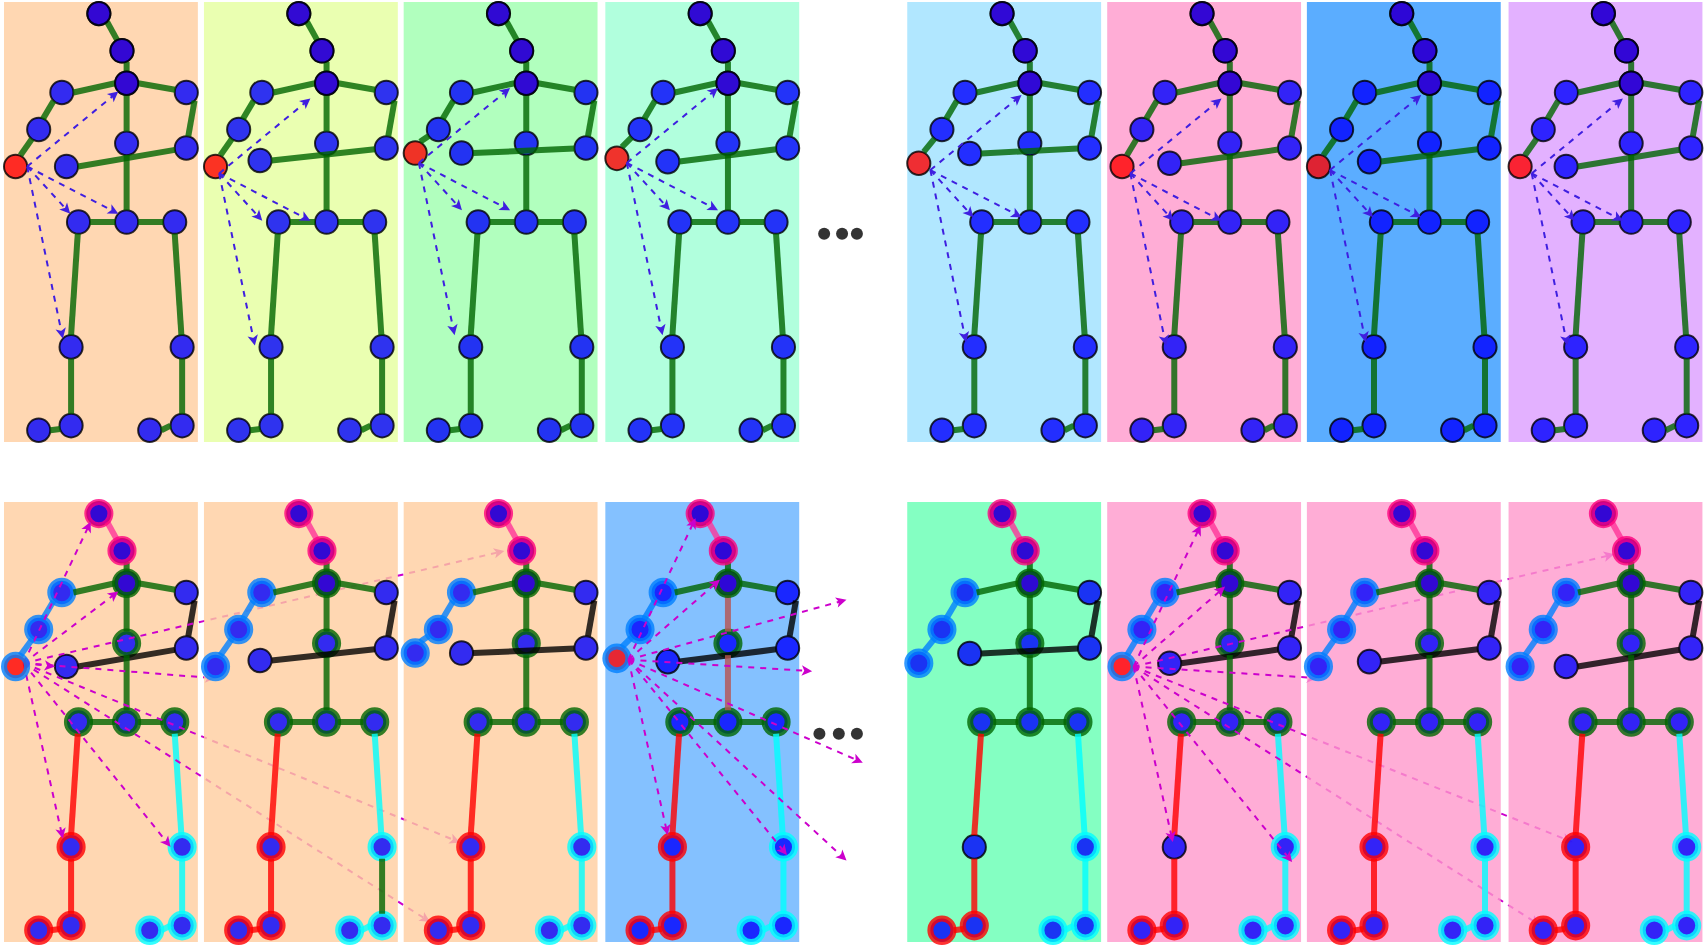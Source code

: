 <mxfile version="20.8.4" type="github">
  <diagram id="-_J-Ez4mo4AfEAsuLWXa" name="第 1 页">
    <mxGraphModel dx="1434" dy="1933" grid="1" gridSize="10" guides="1" tooltips="1" connect="1" arrows="1" fold="1" page="1" pageScale="1" pageWidth="827" pageHeight="1169" math="0" shadow="0">
      <root>
        <mxCell id="0" />
        <mxCell id="1" parent="0" />
        <mxCell id="m1jptbYtCvVwuHffWHw3-1" value="" style="group" vertex="1" connectable="0" parent="1">
          <mxGeometry x="170" y="80" width="849.21" height="220" as="geometry" />
        </mxCell>
        <mxCell id="m1jptbYtCvVwuHffWHw3-2" value="" style="group;labelBackgroundColor=#FFFFFF;fillColor=none;" vertex="1" connectable="0" parent="m1jptbYtCvVwuHffWHw3-1">
          <mxGeometry width="849.21" height="220" as="geometry" />
        </mxCell>
        <mxCell id="m1jptbYtCvVwuHffWHw3-3" value="" style="group;fillColor=#FFCE9F;opacity=80;" vertex="1" connectable="0" parent="m1jptbYtCvVwuHffWHw3-2">
          <mxGeometry width="96.929" height="220" as="geometry" />
        </mxCell>
        <mxCell id="m1jptbYtCvVwuHffWHw3-4" value="" style="ellipse;whiteSpace=wrap;html=1;fillColor=#FF0000;opacity=80;" vertex="1" parent="m1jptbYtCvVwuHffWHw3-3">
          <mxGeometry x="41.64" width="11.567" height="11.567" as="geometry" />
        </mxCell>
        <mxCell id="m1jptbYtCvVwuHffWHw3-5" value="" style="ellipse;whiteSpace=wrap;html=1;fillColor=#FF0000;opacity=80;" vertex="1" parent="m1jptbYtCvVwuHffWHw3-3">
          <mxGeometry x="53.207" y="18.507" width="11.567" height="11.798" as="geometry" />
        </mxCell>
        <mxCell id="m1jptbYtCvVwuHffWHw3-6" value="" style="endArrow=none;html=1;rounded=0;exitX=0.3;exitY=0.059;exitDx=0;exitDy=0;entryX=1;entryY=1;entryDx=0;entryDy=0;exitPerimeter=0;strokeWidth=3;strokeColor=#FF3399;opacity=80;" edge="1" parent="m1jptbYtCvVwuHffWHw3-3" source="m1jptbYtCvVwuHffWHw3-5" target="m1jptbYtCvVwuHffWHw3-4">
          <mxGeometry width="50" height="50" relative="1" as="geometry">
            <mxPoint x="85.593" y="57.834" as="sourcePoint" />
            <mxPoint x="97.16" y="46.267" as="targetPoint" />
          </mxGeometry>
        </mxCell>
        <mxCell id="m1jptbYtCvVwuHffWHw3-7" value="" style="ellipse;whiteSpace=wrap;html=1;fillColor=#FF0000;opacity=80;" vertex="1" parent="m1jptbYtCvVwuHffWHw3-3">
          <mxGeometry x="55.52" y="34.7" width="11.567" height="11.798" as="geometry" />
        </mxCell>
        <mxCell id="m1jptbYtCvVwuHffWHw3-8" value="" style="ellipse;whiteSpace=wrap;html=1;fillColor=#0000FF;opacity=80;" vertex="1" parent="m1jptbYtCvVwuHffWHw3-3">
          <mxGeometry x="85.362" y="39.327" width="11.567" height="11.798" as="geometry" />
        </mxCell>
        <mxCell id="m1jptbYtCvVwuHffWHw3-9" value="" style="ellipse;whiteSpace=wrap;html=1;fillColor=#0000FF;opacity=80;strokeColor=#007FFF;strokeWidth=3;" vertex="1" parent="m1jptbYtCvVwuHffWHw3-3">
          <mxGeometry x="23.133" y="39.327" width="11.567" height="11.798" as="geometry" />
        </mxCell>
        <mxCell id="m1jptbYtCvVwuHffWHw3-10" value="" style="endArrow=none;html=1;rounded=0;entryX=0.7;entryY=0.974;entryDx=0;entryDy=0;strokeWidth=3;entryPerimeter=0;exitX=0.5;exitY=0;exitDx=0;exitDy=0;fontSize=11;fillColor=#0000FF;strokeColor=#006600;opacity=80;" edge="1" parent="m1jptbYtCvVwuHffWHw3-3" source="m1jptbYtCvVwuHffWHw3-7" target="m1jptbYtCvVwuHffWHw3-5">
          <mxGeometry width="50" height="50" relative="1" as="geometry">
            <mxPoint x="86.056" y="20.82" as="sourcePoint" />
            <mxPoint x="80.966" y="11.566" as="targetPoint" />
          </mxGeometry>
        </mxCell>
        <mxCell id="m1jptbYtCvVwuHffWHw3-11" value="" style="edgeStyle=none;orthogonalLoop=1;jettySize=auto;html=1;rounded=0;labelBackgroundColor=default;strokeColor=#006600;strokeWidth=3;fontFamily=Helvetica;fontSize=11;fontColor=default;endArrow=none;shape=connector;exitX=1;exitY=0.5;exitDx=0;exitDy=0;entryX=0;entryY=0.5;entryDx=0;entryDy=0;opacity=80;" edge="1" parent="m1jptbYtCvVwuHffWHw3-3" source="m1jptbYtCvVwuHffWHw3-9" target="m1jptbYtCvVwuHffWHw3-7">
          <mxGeometry width="100" relative="1" as="geometry">
            <mxPoint x="39.327" y="47.442" as="sourcePoint" />
            <mxPoint x="57.139" y="44.648" as="targetPoint" />
            <Array as="points" />
          </mxGeometry>
        </mxCell>
        <mxCell id="m1jptbYtCvVwuHffWHw3-12" value="" style="edgeStyle=none;orthogonalLoop=1;jettySize=auto;html=1;rounded=0;labelBackgroundColor=default;strokeColor=#006600;strokeWidth=3;fontFamily=Helvetica;fontSize=11;fontColor=default;endArrow=none;shape=connector;exitX=1;exitY=0.5;exitDx=0;exitDy=0;entryX=0.02;entryY=0.386;entryDx=0;entryDy=0;entryPerimeter=0;opacity=80;" edge="1" parent="m1jptbYtCvVwuHffWHw3-3" source="m1jptbYtCvVwuHffWHw3-7" target="m1jptbYtCvVwuHffWHw3-8">
          <mxGeometry width="100" relative="1" as="geometry">
            <mxPoint x="74.027" y="69.401" as="sourcePoint" />
            <mxPoint x="97.16" y="69.401" as="targetPoint" />
            <Array as="points" />
          </mxGeometry>
        </mxCell>
        <mxCell id="m1jptbYtCvVwuHffWHw3-13" value="" style="ellipse;whiteSpace=wrap;html=1;fillColor=#0000FF;opacity=80;strokeColor=#006600;strokeWidth=3;labelBackgroundColor=default;endArrow=none;fontSize=11;rounded=0;" vertex="1" parent="m1jptbYtCvVwuHffWHw3-3">
          <mxGeometry x="55.52" y="64.774" width="11.567" height="11.798" as="geometry" />
        </mxCell>
        <mxCell id="m1jptbYtCvVwuHffWHw3-14" value="" style="edgeStyle=none;orthogonalLoop=1;jettySize=auto;html=1;rounded=0;labelBackgroundColor=default;strokeColor=#006600;strokeWidth=3;fontFamily=Helvetica;fontSize=11;fontColor=default;endArrow=none;shape=connector;exitX=0.5;exitY=0;exitDx=0;exitDy=0;entryX=0.5;entryY=1;entryDx=0;entryDy=0;opacity=80;" edge="1" parent="m1jptbYtCvVwuHffWHw3-3" source="m1jptbYtCvVwuHffWHw3-13" target="m1jptbYtCvVwuHffWHw3-7">
          <mxGeometry width="100" relative="1" as="geometry">
            <mxPoint x="74.027" y="87.907" as="sourcePoint" />
            <mxPoint x="97.16" y="87.907" as="targetPoint" />
            <Array as="points" />
          </mxGeometry>
        </mxCell>
        <mxCell id="m1jptbYtCvVwuHffWHw3-15" value="" style="ellipse;whiteSpace=wrap;html=1;fillColor=#0000FF;opacity=80;" vertex="1" parent="m1jptbYtCvVwuHffWHw3-3">
          <mxGeometry x="85.362" y="67.087" width="11.567" height="11.798" as="geometry" />
        </mxCell>
        <mxCell id="m1jptbYtCvVwuHffWHw3-16" value="" style="edgeStyle=none;orthogonalLoop=1;jettySize=auto;html=1;rounded=0;labelBackgroundColor=default;strokeColor=default;strokeWidth=3;fontFamily=Helvetica;fontSize=12;fontColor=default;endArrow=none;shape=connector;exitX=1;exitY=1;exitDx=0;exitDy=0;opacity=80;fillColor=#0000FF;" edge="1" parent="m1jptbYtCvVwuHffWHw3-3" source="m1jptbYtCvVwuHffWHw3-8" target="m1jptbYtCvVwuHffWHw3-15">
          <mxGeometry width="100" relative="1" as="geometry">
            <mxPoint x="115.667" y="76.341" as="sourcePoint" />
            <mxPoint x="138.8" y="76.341" as="targetPoint" />
            <Array as="points" />
          </mxGeometry>
        </mxCell>
        <mxCell id="m1jptbYtCvVwuHffWHw3-17" value="" style="ellipse;whiteSpace=wrap;html=1;fillColor=#0000FF;opacity=80;" vertex="1" parent="m1jptbYtCvVwuHffWHw3-3">
          <mxGeometry x="25.447" y="76.341" width="11.567" height="11.798" as="geometry" />
        </mxCell>
        <mxCell id="m1jptbYtCvVwuHffWHw3-18" value="" style="edgeStyle=none;orthogonalLoop=1;jettySize=auto;html=1;rounded=0;labelBackgroundColor=default;strokeColor=default;strokeWidth=3;fontFamily=Helvetica;fontSize=12;fontColor=default;endArrow=none;shape=connector;exitX=1;exitY=0.5;exitDx=0;exitDy=0;opacity=80;fillColor=#0000FF;" edge="1" parent="m1jptbYtCvVwuHffWHw3-3" source="m1jptbYtCvVwuHffWHw3-17" target="m1jptbYtCvVwuHffWHw3-15">
          <mxGeometry width="100" relative="1" as="geometry">
            <mxPoint x="111.04" y="106.414" as="sourcePoint" />
            <mxPoint x="134.173" y="106.414" as="targetPoint" />
            <Array as="points" />
          </mxGeometry>
        </mxCell>
        <mxCell id="m1jptbYtCvVwuHffWHw3-19" value="" style="ellipse;whiteSpace=wrap;html=1;fillColor=#0000FF;opacity=80;strokeColor=#007FFF;strokeWidth=3;" vertex="1" parent="m1jptbYtCvVwuHffWHw3-3">
          <mxGeometry x="11.567" y="57.834" width="11.567" height="11.798" as="geometry" />
        </mxCell>
        <mxCell id="m1jptbYtCvVwuHffWHw3-20" value="" style="edgeStyle=none;orthogonalLoop=1;jettySize=auto;html=1;rounded=0;labelBackgroundColor=default;strokeColor=#007FFF;strokeWidth=3;fontFamily=Helvetica;fontSize=12;fontColor=default;endArrow=none;shape=connector;exitX=0.677;exitY=0.061;exitDx=0;exitDy=0;exitPerimeter=0;opacity=80;fillColor=#0000FF;" edge="1" parent="m1jptbYtCvVwuHffWHw3-3" source="m1jptbYtCvVwuHffWHw3-19">
          <mxGeometry width="100" relative="1" as="geometry">
            <mxPoint x="25.447" y="57.834" as="sourcePoint" />
            <mxPoint x="24.753" y="49.506" as="targetPoint" />
            <Array as="points" />
          </mxGeometry>
        </mxCell>
        <mxCell id="m1jptbYtCvVwuHffWHw3-21" value="" style="ellipse;whiteSpace=wrap;html=1;fillColor=#0000FF;opacity=80;strokeColor=#006600;strokeWidth=3;labelBackgroundColor=default;endArrow=none;fontSize=11;rounded=0;" vertex="1" parent="m1jptbYtCvVwuHffWHw3-3">
          <mxGeometry x="55.52" y="104.101" width="11.567" height="11.798" as="geometry" />
        </mxCell>
        <mxCell id="m1jptbYtCvVwuHffWHw3-22" value="" style="edgeStyle=none;orthogonalLoop=1;jettySize=auto;html=1;rounded=0;labelBackgroundColor=default;strokeColor=#006600;strokeWidth=3;fontFamily=Helvetica;fontSize=11;fontColor=default;endArrow=none;shape=connector;exitX=0.5;exitY=0;exitDx=0;exitDy=0;entryX=0.5;entryY=1;entryDx=0;entryDy=0;opacity=80;" edge="1" parent="m1jptbYtCvVwuHffWHw3-3" source="m1jptbYtCvVwuHffWHw3-21" target="m1jptbYtCvVwuHffWHw3-13">
          <mxGeometry width="100" relative="1" as="geometry">
            <mxPoint x="80.967" y="115.668" as="sourcePoint" />
            <mxPoint x="104.1" y="115.668" as="targetPoint" />
            <Array as="points" />
          </mxGeometry>
        </mxCell>
        <mxCell id="m1jptbYtCvVwuHffWHw3-23" value="" style="ellipse;whiteSpace=wrap;html=1;fillColor=#0000FF;opacity=80;strokeColor=#006600;strokeWidth=3;labelBackgroundColor=default;endArrow=none;fontSize=11;rounded=0;" vertex="1" parent="m1jptbYtCvVwuHffWHw3-3">
          <mxGeometry x="79.579" y="104.101" width="11.567" height="11.798" as="geometry" />
        </mxCell>
        <mxCell id="m1jptbYtCvVwuHffWHw3-24" value="" style="ellipse;whiteSpace=wrap;html=1;fillColor=#0000FF;opacity=80;strokeColor=#006600;strokeWidth=3;labelBackgroundColor=default;endArrow=none;fontSize=11;rounded=0;" vertex="1" parent="m1jptbYtCvVwuHffWHw3-3">
          <mxGeometry x="31.461" y="104.101" width="11.567" height="11.798" as="geometry" />
        </mxCell>
        <mxCell id="m1jptbYtCvVwuHffWHw3-25" value="" style="edgeStyle=none;orthogonalLoop=1;jettySize=auto;html=1;rounded=0;labelBackgroundColor=default;strokeColor=#006600;strokeWidth=3;fontFamily=Helvetica;fontSize=11;fontColor=default;endArrow=none;shape=connector;entryX=0;entryY=0.5;entryDx=0;entryDy=0;exitX=1;exitY=0.5;exitDx=0;exitDy=0;opacity=80;" edge="1" parent="m1jptbYtCvVwuHffWHw3-3" source="m1jptbYtCvVwuHffWHw3-24" target="m1jptbYtCvVwuHffWHw3-21">
          <mxGeometry width="100" relative="1" as="geometry">
            <mxPoint x="46.267" y="109.901" as="sourcePoint" />
            <mxPoint x="69.4" y="109.901" as="targetPoint" />
            <Array as="points" />
          </mxGeometry>
        </mxCell>
        <mxCell id="m1jptbYtCvVwuHffWHw3-26" value="" style="edgeStyle=none;orthogonalLoop=1;jettySize=auto;html=1;rounded=0;labelBackgroundColor=default;strokeColor=#006600;strokeWidth=3;fontFamily=Helvetica;fontSize=11;fontColor=default;endArrow=none;shape=connector;exitX=1;exitY=0.5;exitDx=0;exitDy=0;entryX=0;entryY=0.5;entryDx=0;entryDy=0;opacity=80;" edge="1" parent="m1jptbYtCvVwuHffWHw3-3" source="m1jptbYtCvVwuHffWHw3-21" target="m1jptbYtCvVwuHffWHw3-23">
          <mxGeometry width="100" relative="1" as="geometry">
            <mxPoint x="57.833" y="141.115" as="sourcePoint" />
            <mxPoint x="80.967" y="141.115" as="targetPoint" />
            <Array as="points" />
          </mxGeometry>
        </mxCell>
        <mxCell id="m1jptbYtCvVwuHffWHw3-27" value="" style="ellipse;whiteSpace=wrap;html=1;fillColor=#0000FF;opacity=80;strokeColor=#FF0000;strokeWidth=3;" vertex="1" parent="m1jptbYtCvVwuHffWHw3-3">
          <mxGeometry x="27.76" y="166.562" width="11.567" height="11.798" as="geometry" />
        </mxCell>
        <mxCell id="m1jptbYtCvVwuHffWHw3-28" value="" style="ellipse;whiteSpace=wrap;html=1;fillColor=#0000FF;opacity=80;strokeColor=#00FFFF;strokeWidth=3;" vertex="1" parent="m1jptbYtCvVwuHffWHw3-3">
          <mxGeometry x="83.28" y="166.562" width="11.567" height="11.798" as="geometry" />
        </mxCell>
        <mxCell id="m1jptbYtCvVwuHffWHw3-29" value="" style="edgeStyle=none;orthogonalLoop=1;jettySize=auto;html=1;rounded=0;labelBackgroundColor=default;strokeColor=#FF0000;strokeWidth=3;fontFamily=Helvetica;fontSize=12;fontColor=default;endArrow=none;shape=connector;exitX=0.5;exitY=0;exitDx=0;exitDy=0;opacity=80;fillColor=#0000FF;" edge="1" parent="m1jptbYtCvVwuHffWHw3-3" source="m1jptbYtCvVwuHffWHw3-27" target="m1jptbYtCvVwuHffWHw3-24">
          <mxGeometry width="100" relative="1" as="geometry">
            <mxPoint x="53.207" y="150.368" as="sourcePoint" />
            <mxPoint x="76.34" y="150.368" as="targetPoint" />
            <Array as="points" />
          </mxGeometry>
        </mxCell>
        <mxCell id="m1jptbYtCvVwuHffWHw3-30" value="" style="edgeStyle=none;orthogonalLoop=1;jettySize=auto;html=1;rounded=0;labelBackgroundColor=default;strokeColor=#00FFFF;strokeWidth=3;fontFamily=Helvetica;fontSize=12;fontColor=default;endArrow=none;shape=connector;exitX=0.5;exitY=1;exitDx=0;exitDy=0;opacity=80;fillColor=#0000FF;" edge="1" parent="m1jptbYtCvVwuHffWHw3-3" source="m1jptbYtCvVwuHffWHw3-23" target="m1jptbYtCvVwuHffWHw3-28">
          <mxGeometry width="100" relative="1" as="geometry">
            <mxPoint x="76.34" y="154.995" as="sourcePoint" />
            <mxPoint x="99.473" y="154.995" as="targetPoint" />
            <Array as="points" />
          </mxGeometry>
        </mxCell>
        <mxCell id="m1jptbYtCvVwuHffWHw3-31" value="" style="ellipse;whiteSpace=wrap;html=1;fillColor=#0000FF;opacity=80;strokeColor=#FF0000;strokeWidth=3;" vertex="1" parent="m1jptbYtCvVwuHffWHw3-3">
          <mxGeometry x="27.76" y="205.889" width="11.567" height="11.798" as="geometry" />
        </mxCell>
        <mxCell id="m1jptbYtCvVwuHffWHw3-32" value="" style="ellipse;whiteSpace=wrap;html=1;fillColor=#0000FF;opacity=80;strokeColor=#00FFFF;strokeWidth=3;" vertex="1" parent="m1jptbYtCvVwuHffWHw3-3">
          <mxGeometry x="83.28" y="205.889" width="11.567" height="11.798" as="geometry" />
        </mxCell>
        <mxCell id="m1jptbYtCvVwuHffWHw3-33" value="" style="edgeStyle=none;orthogonalLoop=1;jettySize=auto;html=1;rounded=0;labelBackgroundColor=default;strokeColor=#FF0000;strokeWidth=3;fontFamily=Helvetica;fontSize=12;fontColor=default;endArrow=none;shape=connector;exitX=0.5;exitY=0;exitDx=0;exitDy=0;entryX=0.5;entryY=1;entryDx=0;entryDy=0;opacity=80;fillColor=#0000FF;" edge="1" parent="m1jptbYtCvVwuHffWHw3-3" source="m1jptbYtCvVwuHffWHw3-31" target="m1jptbYtCvVwuHffWHw3-27">
          <mxGeometry width="100" relative="1" as="geometry">
            <mxPoint x="41.64" y="215.142" as="sourcePoint" />
            <mxPoint x="64.773" y="215.142" as="targetPoint" />
            <Array as="points" />
          </mxGeometry>
        </mxCell>
        <mxCell id="m1jptbYtCvVwuHffWHw3-34" value="" style="edgeStyle=none;orthogonalLoop=1;jettySize=auto;html=1;rounded=0;labelBackgroundColor=default;strokeColor=#00FFFF;strokeWidth=3;fontFamily=Helvetica;fontSize=12;fontColor=default;endArrow=none;shape=connector;exitX=0.5;exitY=0;exitDx=0;exitDy=0;entryX=0.5;entryY=1;entryDx=0;entryDy=0;opacity=80;fillColor=#0000FF;" edge="1" parent="m1jptbYtCvVwuHffWHw3-3" source="m1jptbYtCvVwuHffWHw3-32" target="m1jptbYtCvVwuHffWHw3-28">
          <mxGeometry width="100" relative="1" as="geometry">
            <mxPoint x="74.027" y="212.829" as="sourcePoint" />
            <mxPoint x="97.16" y="212.829" as="targetPoint" />
            <Array as="points" />
          </mxGeometry>
        </mxCell>
        <mxCell id="m1jptbYtCvVwuHffWHw3-35" value="" style="ellipse;whiteSpace=wrap;html=1;fillColor=#0000FF;opacity=80;strokeColor=#FF0000;strokeWidth=3;" vertex="1" parent="m1jptbYtCvVwuHffWHw3-3">
          <mxGeometry x="11.567" y="208.202" width="11.567" height="11.798" as="geometry" />
        </mxCell>
        <mxCell id="m1jptbYtCvVwuHffWHw3-36" value="" style="ellipse;whiteSpace=wrap;html=1;fillColor=#0000FF;opacity=80;strokeColor=#00FFFF;strokeWidth=3;" vertex="1" parent="m1jptbYtCvVwuHffWHw3-3">
          <mxGeometry x="67.087" y="208.202" width="11.567" height="11.798" as="geometry" />
        </mxCell>
        <mxCell id="m1jptbYtCvVwuHffWHw3-37" value="" style="edgeStyle=none;orthogonalLoop=1;jettySize=auto;html=1;rounded=0;labelBackgroundColor=default;strokeColor=#FF0000;strokeWidth=3;fontFamily=Helvetica;fontSize=12;fontColor=default;endArrow=none;shape=connector;exitX=1;exitY=0.5;exitDx=0;exitDy=0;entryX=0.033;entryY=0.647;entryDx=0;entryDy=0;entryPerimeter=0;opacity=80;fillColor=#0000FF;" edge="1" parent="m1jptbYtCvVwuHffWHw3-3" source="m1jptbYtCvVwuHffWHw3-35" target="m1jptbYtCvVwuHffWHw3-31">
          <mxGeometry width="100" relative="1" as="geometry">
            <mxPoint x="20.82" y="245.216" as="sourcePoint" />
            <mxPoint x="43.953" y="245.216" as="targetPoint" />
            <Array as="points" />
          </mxGeometry>
        </mxCell>
        <mxCell id="m1jptbYtCvVwuHffWHw3-38" value="" style="edgeStyle=none;orthogonalLoop=1;jettySize=auto;html=1;rounded=0;labelBackgroundColor=default;strokeColor=#00FFFF;strokeWidth=3;fontFamily=Helvetica;fontSize=12;fontColor=default;endArrow=none;shape=connector;exitX=1;exitY=0.5;exitDx=0;exitDy=0;entryX=0;entryY=0.5;entryDx=0;entryDy=0;opacity=80;fillColor=#0000FF;" edge="1" parent="m1jptbYtCvVwuHffWHw3-3" source="m1jptbYtCvVwuHffWHw3-36" target="m1jptbYtCvVwuHffWHw3-32">
          <mxGeometry width="100" relative="1" as="geometry">
            <mxPoint x="62.46" y="249.842" as="sourcePoint" />
            <mxPoint x="85.593" y="249.842" as="targetPoint" />
            <Array as="points" />
          </mxGeometry>
        </mxCell>
        <mxCell id="m1jptbYtCvVwuHffWHw3-39" value="" style="ellipse;whiteSpace=wrap;html=1;fillColor=#0000FF;opacity=80;strokeColor=#FF0080;strokeWidth=3;" vertex="1" parent="m1jptbYtCvVwuHffWHw3-3">
          <mxGeometry x="41.64" width="11.567" height="11.567" as="geometry" />
        </mxCell>
        <mxCell id="m1jptbYtCvVwuHffWHw3-40" value="" style="ellipse;whiteSpace=wrap;html=1;fillColor=#0000FF;opacity=80;strokeColor=#FF0080;strokeWidth=3;" vertex="1" parent="m1jptbYtCvVwuHffWHw3-3">
          <mxGeometry x="53.207" y="18.507" width="11.567" height="11.798" as="geometry" />
        </mxCell>
        <mxCell id="m1jptbYtCvVwuHffWHw3-41" value="" style="ellipse;whiteSpace=wrap;html=1;fillColor=#0000FF;opacity=80;strokeColor=#006600;strokeWidth=3;labelBackgroundColor=default;endArrow=none;fontSize=11;rounded=0;" vertex="1" parent="m1jptbYtCvVwuHffWHw3-3">
          <mxGeometry x="55.52" y="34.7" width="11.567" height="11.798" as="geometry" />
        </mxCell>
        <mxCell id="m1jptbYtCvVwuHffWHw3-42" value="" style="endArrow=classic;html=1;rounded=0;labelBackgroundColor=default;strokeColor=#CC00CC;strokeWidth=1;fontFamily=Helvetica;fontSize=18;fontColor=default;shape=connector;endSize=2;jumpSize=3;dashed=1;exitX=1;exitY=0.5;exitDx=0;exitDy=0;entryX=0;entryY=1;entryDx=0;entryDy=0;" edge="1" parent="m1jptbYtCvVwuHffWHw3-3" target="m1jptbYtCvVwuHffWHw3-39">
          <mxGeometry width="50" height="50" relative="1" as="geometry">
            <mxPoint x="9.799" y="80.586" as="sourcePoint" />
            <mxPoint x="27.763" y="166.558" as="targetPoint" />
          </mxGeometry>
        </mxCell>
        <mxCell id="m1jptbYtCvVwuHffWHw3-43" value="" style="endArrow=classic;html=1;rounded=0;labelBackgroundColor=default;strokeColor=#CC00CC;strokeWidth=1;fontFamily=Helvetica;fontSize=18;fontColor=default;shape=connector;endSize=2;jumpSize=3;dashed=1;exitX=1;exitY=0.5;exitDx=0;exitDy=0;entryX=0;entryY=1;entryDx=0;entryDy=0;" edge="1" parent="m1jptbYtCvVwuHffWHw3-3" target="m1jptbYtCvVwuHffWHw3-41">
          <mxGeometry width="50" height="50" relative="1" as="geometry">
            <mxPoint x="9.799" y="80.586" as="sourcePoint" />
            <mxPoint x="27.763" y="166.558" as="targetPoint" />
          </mxGeometry>
        </mxCell>
        <mxCell id="m1jptbYtCvVwuHffWHw3-44" value="" style="endArrow=classic;html=1;rounded=0;labelBackgroundColor=default;strokeColor=#CC00CC;strokeWidth=1;fontFamily=Helvetica;fontSize=18;fontColor=default;shape=connector;endSize=2;jumpSize=3;dashed=1;exitX=1;exitY=0.5;exitDx=0;exitDy=0;entryX=0;entryY=0.5;entryDx=0;entryDy=0;" edge="1" parent="m1jptbYtCvVwuHffWHw3-3" target="m1jptbYtCvVwuHffWHw3-17">
          <mxGeometry width="50" height="50" relative="1" as="geometry">
            <mxPoint x="9.799" y="80.586" as="sourcePoint" />
            <mxPoint x="27.763" y="166.558" as="targetPoint" />
          </mxGeometry>
        </mxCell>
        <mxCell id="m1jptbYtCvVwuHffWHw3-45" value="" style="endArrow=classic;html=1;rounded=0;labelBackgroundColor=default;strokeColor=#CC00CC;strokeWidth=1;fontFamily=Helvetica;fontSize=18;fontColor=default;shape=connector;endSize=2;jumpSize=3;dashed=1;exitX=1;exitY=0.5;exitDx=0;exitDy=0;entryX=0;entryY=0;entryDx=0;entryDy=0;" edge="1" parent="m1jptbYtCvVwuHffWHw3-3" target="m1jptbYtCvVwuHffWHw3-27">
          <mxGeometry width="50" height="50" relative="1" as="geometry">
            <mxPoint x="9.799" y="80.586" as="sourcePoint" />
            <mxPoint x="27.763" y="166.558" as="targetPoint" />
          </mxGeometry>
        </mxCell>
        <mxCell id="m1jptbYtCvVwuHffWHw3-46" value="" style="endArrow=classic;html=1;rounded=0;labelBackgroundColor=default;strokeColor=#CC00CC;strokeWidth=1;fontFamily=Helvetica;fontSize=18;fontColor=default;shape=connector;endSize=2;jumpSize=3;dashed=1;exitX=1;exitY=0.5;exitDx=0;exitDy=0;entryX=0;entryY=0.5;entryDx=0;entryDy=0;" edge="1" parent="m1jptbYtCvVwuHffWHw3-3" target="m1jptbYtCvVwuHffWHw3-28">
          <mxGeometry width="50" height="50" relative="1" as="geometry">
            <mxPoint x="9.799" y="80.586" as="sourcePoint" />
            <mxPoint x="27.763" y="166.558" as="targetPoint" />
          </mxGeometry>
        </mxCell>
        <mxCell id="m1jptbYtCvVwuHffWHw3-47" value="" style="endArrow=classic;html=1;rounded=0;labelBackgroundColor=default;strokeColor=#CC00CC;strokeWidth=1;fontFamily=Helvetica;fontSize=18;fontColor=default;shape=connector;endSize=2;jumpSize=3;dashed=1;exitX=1;exitY=0.5;exitDx=0;exitDy=0;entryX=0.5;entryY=1;entryDx=0;entryDy=0;" edge="1" parent="m1jptbYtCvVwuHffWHw3-3" target="m1jptbYtCvVwuHffWHw3-66">
          <mxGeometry width="50" height="50" relative="1" as="geometry">
            <mxPoint x="9.799" y="80.586" as="sourcePoint" />
            <mxPoint x="27.763" y="166.558" as="targetPoint" />
          </mxGeometry>
        </mxCell>
        <mxCell id="m1jptbYtCvVwuHffWHw3-48" value="" style="endArrow=classic;html=1;rounded=0;labelBackgroundColor=default;strokeColor=#CC00CC;strokeWidth=1;fontFamily=Helvetica;fontSize=18;fontColor=default;shape=connector;endSize=2;jumpSize=3;dashed=1;exitX=1;exitY=0.5;exitDx=0;exitDy=0;" edge="1" parent="m1jptbYtCvVwuHffWHw3-3" target="m1jptbYtCvVwuHffWHw3-116">
          <mxGeometry width="50" height="50" relative="1" as="geometry">
            <mxPoint x="9.799" y="80.586" as="sourcePoint" />
            <mxPoint x="27.763" y="166.558" as="targetPoint" />
          </mxGeometry>
        </mxCell>
        <mxCell id="m1jptbYtCvVwuHffWHw3-49" value="" style="endArrow=classic;html=1;rounded=0;labelBackgroundColor=default;strokeColor=#CC00CC;strokeWidth=1;fontFamily=Helvetica;fontSize=18;fontColor=default;shape=connector;endSize=2;jumpSize=3;dashed=1;exitX=1;exitY=0.5;exitDx=0;exitDy=0;entryX=0;entryY=0;entryDx=0;entryDy=0;" edge="1" parent="m1jptbYtCvVwuHffWHw3-3" target="m1jptbYtCvVwuHffWHw3-124">
          <mxGeometry width="50" height="50" relative="1" as="geometry">
            <mxPoint x="9.799" y="80.586" as="sourcePoint" />
            <mxPoint x="27.763" y="166.558" as="targetPoint" />
          </mxGeometry>
        </mxCell>
        <mxCell id="m1jptbYtCvVwuHffWHw3-50" value="" style="endArrow=classic;html=1;rounded=0;labelBackgroundColor=default;strokeColor=#CC00CC;strokeWidth=1;fontFamily=Helvetica;fontSize=18;fontColor=default;shape=connector;endSize=2;jumpSize=3;dashed=1;exitX=1;exitY=0.5;exitDx=0;exitDy=0;" edge="1" parent="m1jptbYtCvVwuHffWHw3-3">
          <mxGeometry width="50" height="50" relative="1" as="geometry">
            <mxPoint x="9.799" y="80.586" as="sourcePoint" />
            <mxPoint x="250.149" y="24.444" as="targetPoint" />
          </mxGeometry>
        </mxCell>
        <mxCell id="m1jptbYtCvVwuHffWHw3-51" value="" style="group;fillColor=#FFCE9F;opacity=80;" vertex="1" connectable="0" parent="m1jptbYtCvVwuHffWHw3-2">
          <mxGeometry x="99.984" width="96.929" height="220" as="geometry" />
        </mxCell>
        <mxCell id="m1jptbYtCvVwuHffWHw3-52" value="" style="ellipse;whiteSpace=wrap;html=1;fillColor=#FF0000;opacity=80;" vertex="1" parent="m1jptbYtCvVwuHffWHw3-51">
          <mxGeometry x="41.64" width="11.567" height="11.567" as="geometry" />
        </mxCell>
        <mxCell id="m1jptbYtCvVwuHffWHw3-53" value="" style="ellipse;whiteSpace=wrap;html=1;fillColor=#FF0000;opacity=80;" vertex="1" parent="m1jptbYtCvVwuHffWHw3-51">
          <mxGeometry x="53.207" y="18.507" width="11.567" height="11.798" as="geometry" />
        </mxCell>
        <mxCell id="m1jptbYtCvVwuHffWHw3-54" value="" style="endArrow=none;html=1;rounded=0;exitX=0.3;exitY=0.059;exitDx=0;exitDy=0;entryX=1;entryY=1;entryDx=0;entryDy=0;exitPerimeter=0;strokeWidth=3;strokeColor=#FF3399;opacity=80;" edge="1" parent="m1jptbYtCvVwuHffWHw3-51" source="m1jptbYtCvVwuHffWHw3-53" target="m1jptbYtCvVwuHffWHw3-52">
          <mxGeometry width="50" height="50" relative="1" as="geometry">
            <mxPoint x="85.593" y="57.834" as="sourcePoint" />
            <mxPoint x="97.16" y="46.267" as="targetPoint" />
          </mxGeometry>
        </mxCell>
        <mxCell id="m1jptbYtCvVwuHffWHw3-55" value="" style="ellipse;whiteSpace=wrap;html=1;fillColor=#FF0000;opacity=80;" vertex="1" parent="m1jptbYtCvVwuHffWHw3-51">
          <mxGeometry x="55.52" y="34.7" width="11.567" height="11.798" as="geometry" />
        </mxCell>
        <mxCell id="m1jptbYtCvVwuHffWHw3-56" value="" style="ellipse;whiteSpace=wrap;html=1;fillColor=#0000FF;opacity=80;" vertex="1" parent="m1jptbYtCvVwuHffWHw3-51">
          <mxGeometry x="85.362" y="39.327" width="11.567" height="11.798" as="geometry" />
        </mxCell>
        <mxCell id="m1jptbYtCvVwuHffWHw3-57" value="" style="ellipse;whiteSpace=wrap;html=1;fillColor=#0000FF;opacity=80;strokeColor=#007FFF;strokeWidth=3;" vertex="1" parent="m1jptbYtCvVwuHffWHw3-51">
          <mxGeometry x="23.133" y="39.327" width="11.567" height="11.798" as="geometry" />
        </mxCell>
        <mxCell id="m1jptbYtCvVwuHffWHw3-58" value="" style="endArrow=none;html=1;rounded=0;entryX=0.7;entryY=0.974;entryDx=0;entryDy=0;strokeWidth=3;entryPerimeter=0;exitX=0.5;exitY=0;exitDx=0;exitDy=0;fontSize=11;fillColor=#0000FF;strokeColor=#006600;opacity=80;" edge="1" parent="m1jptbYtCvVwuHffWHw3-51" source="m1jptbYtCvVwuHffWHw3-55" target="m1jptbYtCvVwuHffWHw3-53">
          <mxGeometry width="50" height="50" relative="1" as="geometry">
            <mxPoint x="86.056" y="20.82" as="sourcePoint" />
            <mxPoint x="80.966" y="11.566" as="targetPoint" />
          </mxGeometry>
        </mxCell>
        <mxCell id="m1jptbYtCvVwuHffWHw3-59" value="" style="edgeStyle=none;orthogonalLoop=1;jettySize=auto;html=1;rounded=0;labelBackgroundColor=default;strokeColor=#006600;strokeWidth=3;fontFamily=Helvetica;fontSize=11;fontColor=default;endArrow=none;shape=connector;exitX=1;exitY=0.5;exitDx=0;exitDy=0;entryX=0;entryY=0.5;entryDx=0;entryDy=0;opacity=80;" edge="1" parent="m1jptbYtCvVwuHffWHw3-51" source="m1jptbYtCvVwuHffWHw3-57" target="m1jptbYtCvVwuHffWHw3-55">
          <mxGeometry width="100" relative="1" as="geometry">
            <mxPoint x="39.327" y="47.442" as="sourcePoint" />
            <mxPoint x="57.139" y="44.648" as="targetPoint" />
            <Array as="points" />
          </mxGeometry>
        </mxCell>
        <mxCell id="m1jptbYtCvVwuHffWHw3-60" value="" style="edgeStyle=none;orthogonalLoop=1;jettySize=auto;html=1;rounded=0;labelBackgroundColor=default;strokeColor=#006600;strokeWidth=3;fontFamily=Helvetica;fontSize=11;fontColor=default;endArrow=none;shape=connector;exitX=1;exitY=0.5;exitDx=0;exitDy=0;entryX=0.02;entryY=0.386;entryDx=0;entryDy=0;entryPerimeter=0;opacity=80;" edge="1" parent="m1jptbYtCvVwuHffWHw3-51" source="m1jptbYtCvVwuHffWHw3-55" target="m1jptbYtCvVwuHffWHw3-56">
          <mxGeometry width="100" relative="1" as="geometry">
            <mxPoint x="74.027" y="69.401" as="sourcePoint" />
            <mxPoint x="97.16" y="69.401" as="targetPoint" />
            <Array as="points" />
          </mxGeometry>
        </mxCell>
        <mxCell id="m1jptbYtCvVwuHffWHw3-61" value="" style="ellipse;whiteSpace=wrap;html=1;fillColor=#0000FF;opacity=80;strokeColor=#006600;strokeWidth=3;labelBackgroundColor=default;endArrow=none;fontSize=11;rounded=0;" vertex="1" parent="m1jptbYtCvVwuHffWHw3-51">
          <mxGeometry x="55.52" y="64.774" width="11.567" height="11.798" as="geometry" />
        </mxCell>
        <mxCell id="m1jptbYtCvVwuHffWHw3-62" value="" style="edgeStyle=none;orthogonalLoop=1;jettySize=auto;html=1;rounded=0;labelBackgroundColor=default;strokeColor=#006600;strokeWidth=3;fontFamily=Helvetica;fontSize=11;fontColor=default;endArrow=none;shape=connector;exitX=0.5;exitY=0;exitDx=0;exitDy=0;entryX=0.5;entryY=1;entryDx=0;entryDy=0;opacity=80;" edge="1" parent="m1jptbYtCvVwuHffWHw3-51" source="m1jptbYtCvVwuHffWHw3-61" target="m1jptbYtCvVwuHffWHw3-55">
          <mxGeometry width="100" relative="1" as="geometry">
            <mxPoint x="74.027" y="87.907" as="sourcePoint" />
            <mxPoint x="97.16" y="87.907" as="targetPoint" />
            <Array as="points" />
          </mxGeometry>
        </mxCell>
        <mxCell id="m1jptbYtCvVwuHffWHw3-63" value="" style="ellipse;whiteSpace=wrap;html=1;fillColor=#0000FF;opacity=80;" vertex="1" parent="m1jptbYtCvVwuHffWHw3-51">
          <mxGeometry x="85.362" y="67.087" width="11.567" height="11.798" as="geometry" />
        </mxCell>
        <mxCell id="m1jptbYtCvVwuHffWHw3-64" value="" style="edgeStyle=none;orthogonalLoop=1;jettySize=auto;html=1;rounded=0;labelBackgroundColor=default;strokeColor=default;strokeWidth=3;fontFamily=Helvetica;fontSize=12;fontColor=default;endArrow=none;shape=connector;exitX=1;exitY=1;exitDx=0;exitDy=0;opacity=80;fillColor=#0000FF;" edge="1" parent="m1jptbYtCvVwuHffWHw3-51" source="m1jptbYtCvVwuHffWHw3-56" target="m1jptbYtCvVwuHffWHw3-63">
          <mxGeometry width="100" relative="1" as="geometry">
            <mxPoint x="115.667" y="76.341" as="sourcePoint" />
            <mxPoint x="138.8" y="76.341" as="targetPoint" />
            <Array as="points" />
          </mxGeometry>
        </mxCell>
        <mxCell id="m1jptbYtCvVwuHffWHw3-65" value="" style="ellipse;whiteSpace=wrap;html=1;fillColor=#0000FF;opacity=80;strokeColor=#007FFF;strokeWidth=3;" vertex="1" parent="m1jptbYtCvVwuHffWHw3-51">
          <mxGeometry x="11.567" y="57.834" width="11.567" height="11.798" as="geometry" />
        </mxCell>
        <mxCell id="m1jptbYtCvVwuHffWHw3-66" value="" style="ellipse;whiteSpace=wrap;html=1;fillColor=#0000FF;opacity=80;strokeColor=#007FFF;strokeWidth=3;" vertex="1" parent="m1jptbYtCvVwuHffWHw3-51">
          <mxGeometry y="76.341" width="11.567" height="11.798" as="geometry" />
        </mxCell>
        <mxCell id="m1jptbYtCvVwuHffWHw3-67" value="" style="edgeStyle=none;orthogonalLoop=1;jettySize=auto;html=1;rounded=0;labelBackgroundColor=default;strokeColor=#007FFF;strokeWidth=3;fontFamily=Helvetica;fontSize=12;fontColor=default;endArrow=none;shape=connector;exitX=0.712;exitY=0.024;exitDx=0;exitDy=0;exitPerimeter=0;opacity=80;fillColor=#0000FF;" edge="1" parent="m1jptbYtCvVwuHffWHw3-51" source="m1jptbYtCvVwuHffWHw3-66" target="m1jptbYtCvVwuHffWHw3-65">
          <mxGeometry width="100" relative="1" as="geometry">
            <mxPoint x="14.574" y="75.647" as="sourcePoint" />
            <mxPoint x="55.52" y="104.101" as="targetPoint" />
            <Array as="points" />
          </mxGeometry>
        </mxCell>
        <mxCell id="m1jptbYtCvVwuHffWHw3-68" value="" style="edgeStyle=none;orthogonalLoop=1;jettySize=auto;html=1;rounded=0;labelBackgroundColor=default;strokeColor=#007FFF;strokeWidth=3;fontFamily=Helvetica;fontSize=12;fontColor=default;endArrow=none;shape=connector;exitX=0.677;exitY=0.061;exitDx=0;exitDy=0;exitPerimeter=0;opacity=80;fillColor=#0000FF;" edge="1" parent="m1jptbYtCvVwuHffWHw3-51" source="m1jptbYtCvVwuHffWHw3-65">
          <mxGeometry width="100" relative="1" as="geometry">
            <mxPoint x="25.447" y="57.834" as="sourcePoint" />
            <mxPoint x="24.753" y="49.506" as="targetPoint" />
            <Array as="points" />
          </mxGeometry>
        </mxCell>
        <mxCell id="m1jptbYtCvVwuHffWHw3-69" value="" style="ellipse;whiteSpace=wrap;html=1;fillColor=#0000FF;opacity=80;strokeColor=#006600;strokeWidth=3;labelBackgroundColor=default;endArrow=none;fontSize=11;rounded=0;" vertex="1" parent="m1jptbYtCvVwuHffWHw3-51">
          <mxGeometry x="55.52" y="104.101" width="11.567" height="11.798" as="geometry" />
        </mxCell>
        <mxCell id="m1jptbYtCvVwuHffWHw3-70" value="" style="edgeStyle=none;orthogonalLoop=1;jettySize=auto;html=1;rounded=0;labelBackgroundColor=default;strokeColor=#006600;strokeWidth=3;fontFamily=Helvetica;fontSize=11;fontColor=default;endArrow=none;shape=connector;exitX=0.5;exitY=0;exitDx=0;exitDy=0;entryX=0.5;entryY=1;entryDx=0;entryDy=0;opacity=80;" edge="1" parent="m1jptbYtCvVwuHffWHw3-51" source="m1jptbYtCvVwuHffWHw3-69" target="m1jptbYtCvVwuHffWHw3-61">
          <mxGeometry width="100" relative="1" as="geometry">
            <mxPoint x="80.967" y="115.668" as="sourcePoint" />
            <mxPoint x="104.1" y="115.668" as="targetPoint" />
            <Array as="points" />
          </mxGeometry>
        </mxCell>
        <mxCell id="m1jptbYtCvVwuHffWHw3-71" value="" style="ellipse;whiteSpace=wrap;html=1;fillColor=#0000FF;opacity=80;strokeColor=#006600;strokeWidth=3;labelBackgroundColor=default;endArrow=none;fontSize=11;rounded=0;" vertex="1" parent="m1jptbYtCvVwuHffWHw3-51">
          <mxGeometry x="79.579" y="104.101" width="11.567" height="11.798" as="geometry" />
        </mxCell>
        <mxCell id="m1jptbYtCvVwuHffWHw3-72" value="" style="ellipse;whiteSpace=wrap;html=1;fillColor=#0000FF;opacity=80;strokeColor=#006600;strokeWidth=3;labelBackgroundColor=default;endArrow=none;fontSize=11;rounded=0;" vertex="1" parent="m1jptbYtCvVwuHffWHw3-51">
          <mxGeometry x="31.461" y="104.101" width="11.567" height="11.798" as="geometry" />
        </mxCell>
        <mxCell id="m1jptbYtCvVwuHffWHw3-73" value="" style="edgeStyle=none;orthogonalLoop=1;jettySize=auto;html=1;rounded=0;labelBackgroundColor=default;strokeColor=#006600;strokeWidth=3;fontFamily=Helvetica;fontSize=11;fontColor=default;endArrow=none;shape=connector;entryX=0;entryY=0.5;entryDx=0;entryDy=0;exitX=1;exitY=0.5;exitDx=0;exitDy=0;opacity=80;" edge="1" parent="m1jptbYtCvVwuHffWHw3-51" source="m1jptbYtCvVwuHffWHw3-72" target="m1jptbYtCvVwuHffWHw3-69">
          <mxGeometry width="100" relative="1" as="geometry">
            <mxPoint x="46.267" y="109.901" as="sourcePoint" />
            <mxPoint x="69.4" y="109.901" as="targetPoint" />
            <Array as="points" />
          </mxGeometry>
        </mxCell>
        <mxCell id="m1jptbYtCvVwuHffWHw3-74" value="" style="edgeStyle=none;orthogonalLoop=1;jettySize=auto;html=1;rounded=0;labelBackgroundColor=default;strokeColor=#006600;strokeWidth=3;fontFamily=Helvetica;fontSize=11;fontColor=default;endArrow=none;shape=connector;exitX=1;exitY=0.5;exitDx=0;exitDy=0;entryX=0;entryY=0.5;entryDx=0;entryDy=0;opacity=80;" edge="1" parent="m1jptbYtCvVwuHffWHw3-51" source="m1jptbYtCvVwuHffWHw3-69" target="m1jptbYtCvVwuHffWHw3-71">
          <mxGeometry width="100" relative="1" as="geometry">
            <mxPoint x="57.833" y="141.115" as="sourcePoint" />
            <mxPoint x="80.967" y="141.115" as="targetPoint" />
            <Array as="points" />
          </mxGeometry>
        </mxCell>
        <mxCell id="m1jptbYtCvVwuHffWHw3-75" value="" style="ellipse;whiteSpace=wrap;html=1;fillColor=#0000FF;opacity=80;strokeColor=#FF0000;strokeWidth=3;" vertex="1" parent="m1jptbYtCvVwuHffWHw3-51">
          <mxGeometry x="27.76" y="166.562" width="11.567" height="11.798" as="geometry" />
        </mxCell>
        <mxCell id="m1jptbYtCvVwuHffWHw3-76" value="" style="ellipse;whiteSpace=wrap;html=1;fillColor=#0000FF;opacity=80;strokeColor=#00FFFF;strokeWidth=3;" vertex="1" parent="m1jptbYtCvVwuHffWHw3-51">
          <mxGeometry x="83.28" y="166.562" width="11.567" height="11.798" as="geometry" />
        </mxCell>
        <mxCell id="m1jptbYtCvVwuHffWHw3-77" value="" style="edgeStyle=none;orthogonalLoop=1;jettySize=auto;html=1;rounded=0;labelBackgroundColor=default;strokeColor=#FF0000;strokeWidth=3;fontFamily=Helvetica;fontSize=12;fontColor=default;endArrow=none;shape=connector;exitX=0.5;exitY=0;exitDx=0;exitDy=0;opacity=80;fillColor=#0000FF;" edge="1" parent="m1jptbYtCvVwuHffWHw3-51" source="m1jptbYtCvVwuHffWHw3-75" target="m1jptbYtCvVwuHffWHw3-72">
          <mxGeometry width="100" relative="1" as="geometry">
            <mxPoint x="53.207" y="150.368" as="sourcePoint" />
            <mxPoint x="76.34" y="150.368" as="targetPoint" />
            <Array as="points" />
          </mxGeometry>
        </mxCell>
        <mxCell id="m1jptbYtCvVwuHffWHw3-78" value="" style="edgeStyle=none;orthogonalLoop=1;jettySize=auto;html=1;rounded=0;labelBackgroundColor=default;strokeColor=#00FFFF;strokeWidth=3;fontFamily=Helvetica;fontSize=12;fontColor=default;endArrow=none;shape=connector;exitX=0.5;exitY=1;exitDx=0;exitDy=0;opacity=80;fillColor=#0000FF;" edge="1" parent="m1jptbYtCvVwuHffWHw3-51" source="m1jptbYtCvVwuHffWHw3-71" target="m1jptbYtCvVwuHffWHw3-76">
          <mxGeometry width="100" relative="1" as="geometry">
            <mxPoint x="76.34" y="154.995" as="sourcePoint" />
            <mxPoint x="99.473" y="154.995" as="targetPoint" />
            <Array as="points" />
          </mxGeometry>
        </mxCell>
        <mxCell id="m1jptbYtCvVwuHffWHw3-79" value="" style="ellipse;whiteSpace=wrap;html=1;fillColor=#0000FF;opacity=80;strokeColor=#FF0000;strokeWidth=3;" vertex="1" parent="m1jptbYtCvVwuHffWHw3-51">
          <mxGeometry x="27.76" y="205.889" width="11.567" height="11.798" as="geometry" />
        </mxCell>
        <mxCell id="m1jptbYtCvVwuHffWHw3-80" value="" style="ellipse;whiteSpace=wrap;html=1;fillColor=#0000FF;opacity=80;strokeColor=#00FFFF;strokeWidth=3;" vertex="1" parent="m1jptbYtCvVwuHffWHw3-51">
          <mxGeometry x="83.28" y="205.889" width="11.567" height="11.798" as="geometry" />
        </mxCell>
        <mxCell id="m1jptbYtCvVwuHffWHw3-81" value="" style="edgeStyle=none;orthogonalLoop=1;jettySize=auto;html=1;rounded=0;labelBackgroundColor=default;strokeColor=#FF0000;strokeWidth=3;fontFamily=Helvetica;fontSize=12;fontColor=default;endArrow=none;shape=connector;exitX=0.5;exitY=0;exitDx=0;exitDy=0;entryX=0.5;entryY=1;entryDx=0;entryDy=0;opacity=80;fillColor=#0000FF;" edge="1" parent="m1jptbYtCvVwuHffWHw3-51" source="m1jptbYtCvVwuHffWHw3-79" target="m1jptbYtCvVwuHffWHw3-75">
          <mxGeometry width="100" relative="1" as="geometry">
            <mxPoint x="41.64" y="215.142" as="sourcePoint" />
            <mxPoint x="64.773" y="215.142" as="targetPoint" />
            <Array as="points" />
          </mxGeometry>
        </mxCell>
        <mxCell id="m1jptbYtCvVwuHffWHw3-82" value="" style="edgeStyle=none;orthogonalLoop=1;jettySize=auto;html=1;rounded=0;labelBackgroundColor=default;strokeColor=#006600;strokeWidth=3;fontFamily=Helvetica;fontSize=11;fontColor=default;endArrow=none;shape=connector;exitX=0.5;exitY=0;exitDx=0;exitDy=0;entryX=0.5;entryY=1;entryDx=0;entryDy=0;opacity=80;" edge="1" parent="m1jptbYtCvVwuHffWHw3-51" source="m1jptbYtCvVwuHffWHw3-80" target="m1jptbYtCvVwuHffWHw3-76">
          <mxGeometry width="100" relative="1" as="geometry">
            <mxPoint x="74.027" y="212.829" as="sourcePoint" />
            <mxPoint x="97.16" y="212.829" as="targetPoint" />
            <Array as="points" />
          </mxGeometry>
        </mxCell>
        <mxCell id="m1jptbYtCvVwuHffWHw3-83" value="" style="ellipse;whiteSpace=wrap;html=1;fillColor=#0000FF;opacity=80;strokeColor=#FF0000;strokeWidth=3;" vertex="1" parent="m1jptbYtCvVwuHffWHw3-51">
          <mxGeometry x="11.567" y="208.202" width="11.567" height="11.798" as="geometry" />
        </mxCell>
        <mxCell id="m1jptbYtCvVwuHffWHw3-84" value="" style="ellipse;whiteSpace=wrap;html=1;fillColor=#0000FF;opacity=80;strokeColor=#00FFFF;strokeWidth=3;" vertex="1" parent="m1jptbYtCvVwuHffWHw3-51">
          <mxGeometry x="67.087" y="208.202" width="11.567" height="11.798" as="geometry" />
        </mxCell>
        <mxCell id="m1jptbYtCvVwuHffWHw3-85" value="" style="edgeStyle=none;orthogonalLoop=1;jettySize=auto;html=1;rounded=0;labelBackgroundColor=default;strokeColor=#FF0000;strokeWidth=3;fontFamily=Helvetica;fontSize=12;fontColor=default;endArrow=none;shape=connector;exitX=1;exitY=0.5;exitDx=0;exitDy=0;entryX=0.033;entryY=0.647;entryDx=0;entryDy=0;entryPerimeter=0;opacity=80;fillColor=#0000FF;" edge="1" parent="m1jptbYtCvVwuHffWHw3-51" source="m1jptbYtCvVwuHffWHw3-83" target="m1jptbYtCvVwuHffWHw3-79">
          <mxGeometry width="100" relative="1" as="geometry">
            <mxPoint x="20.82" y="245.216" as="sourcePoint" />
            <mxPoint x="43.953" y="245.216" as="targetPoint" />
            <Array as="points" />
          </mxGeometry>
        </mxCell>
        <mxCell id="m1jptbYtCvVwuHffWHw3-86" value="" style="edgeStyle=none;orthogonalLoop=1;jettySize=auto;html=1;rounded=0;labelBackgroundColor=default;strokeColor=#00FFFF;strokeWidth=3;fontFamily=Helvetica;fontSize=12;fontColor=default;endArrow=none;shape=connector;entryX=0;entryY=0.5;entryDx=0;entryDy=0;opacity=80;fillColor=#0000FF;" edge="1" parent="m1jptbYtCvVwuHffWHw3-51" target="m1jptbYtCvVwuHffWHw3-80">
          <mxGeometry width="100" relative="1" as="geometry">
            <mxPoint x="78.46" y="214.296" as="sourcePoint" />
            <mxPoint x="85.593" y="249.842" as="targetPoint" />
            <Array as="points" />
          </mxGeometry>
        </mxCell>
        <mxCell id="m1jptbYtCvVwuHffWHw3-87" value="" style="ellipse;whiteSpace=wrap;html=1;fillColor=#0000FF;opacity=80;strokeColor=#FF0080;strokeWidth=3;" vertex="1" parent="m1jptbYtCvVwuHffWHw3-51">
          <mxGeometry x="41.64" width="11.567" height="11.567" as="geometry" />
        </mxCell>
        <mxCell id="m1jptbYtCvVwuHffWHw3-88" value="" style="ellipse;whiteSpace=wrap;html=1;fillColor=#0000FF;opacity=80;strokeColor=#FF0080;strokeWidth=3;" vertex="1" parent="m1jptbYtCvVwuHffWHw3-51">
          <mxGeometry x="53.207" y="18.507" width="11.567" height="11.798" as="geometry" />
        </mxCell>
        <mxCell id="m1jptbYtCvVwuHffWHw3-89" value="" style="ellipse;whiteSpace=wrap;html=1;fillColor=#0000FF;opacity=80;strokeColor=#006600;strokeWidth=3;labelBackgroundColor=default;endArrow=none;fontSize=11;rounded=0;" vertex="1" parent="m1jptbYtCvVwuHffWHw3-51">
          <mxGeometry x="55.52" y="34.7" width="11.567" height="11.798" as="geometry" />
        </mxCell>
        <mxCell id="m1jptbYtCvVwuHffWHw3-90" value="" style="group;fillColor=#FFCE9F;opacity=80;" vertex="1" connectable="0" parent="m1jptbYtCvVwuHffWHw3-2">
          <mxGeometry x="199.834" width="96.929" height="220" as="geometry" />
        </mxCell>
        <mxCell id="m1jptbYtCvVwuHffWHw3-91" value="" style="ellipse;whiteSpace=wrap;html=1;fillColor=#FF0000;opacity=80;" vertex="1" parent="m1jptbYtCvVwuHffWHw3-90">
          <mxGeometry x="41.64" width="11.567" height="11.567" as="geometry" />
        </mxCell>
        <mxCell id="m1jptbYtCvVwuHffWHw3-92" value="" style="ellipse;whiteSpace=wrap;html=1;fillColor=#FF0000;opacity=80;" vertex="1" parent="m1jptbYtCvVwuHffWHw3-90">
          <mxGeometry x="53.207" y="18.507" width="11.567" height="11.798" as="geometry" />
        </mxCell>
        <mxCell id="m1jptbYtCvVwuHffWHw3-93" value="" style="endArrow=none;html=1;rounded=0;exitX=0.3;exitY=0.059;exitDx=0;exitDy=0;entryX=1;entryY=1;entryDx=0;entryDy=0;exitPerimeter=0;strokeWidth=3;strokeColor=#FF3399;opacity=80;" edge="1" parent="m1jptbYtCvVwuHffWHw3-90" source="m1jptbYtCvVwuHffWHw3-92" target="m1jptbYtCvVwuHffWHw3-91">
          <mxGeometry width="50" height="50" relative="1" as="geometry">
            <mxPoint x="85.593" y="57.834" as="sourcePoint" />
            <mxPoint x="97.16" y="46.267" as="targetPoint" />
          </mxGeometry>
        </mxCell>
        <mxCell id="m1jptbYtCvVwuHffWHw3-94" value="" style="ellipse;whiteSpace=wrap;html=1;fillColor=#FF0000;opacity=80;" vertex="1" parent="m1jptbYtCvVwuHffWHw3-90">
          <mxGeometry x="55.52" y="34.7" width="11.567" height="11.798" as="geometry" />
        </mxCell>
        <mxCell id="m1jptbYtCvVwuHffWHw3-95" value="" style="ellipse;whiteSpace=wrap;html=1;fillColor=#0000FF;opacity=80;" vertex="1" parent="m1jptbYtCvVwuHffWHw3-90">
          <mxGeometry x="85.362" y="39.327" width="11.567" height="11.798" as="geometry" />
        </mxCell>
        <mxCell id="m1jptbYtCvVwuHffWHw3-96" value="" style="ellipse;whiteSpace=wrap;html=1;fillColor=#0000FF;opacity=80;strokeColor=#007FFF;strokeWidth=3;" vertex="1" parent="m1jptbYtCvVwuHffWHw3-90">
          <mxGeometry x="23.133" y="39.327" width="11.567" height="11.798" as="geometry" />
        </mxCell>
        <mxCell id="m1jptbYtCvVwuHffWHw3-97" value="" style="endArrow=none;html=1;rounded=0;entryX=0.7;entryY=0.974;entryDx=0;entryDy=0;strokeWidth=3;entryPerimeter=0;exitX=0.5;exitY=0;exitDx=0;exitDy=0;fontSize=11;fillColor=#0000FF;strokeColor=#006600;opacity=80;" edge="1" parent="m1jptbYtCvVwuHffWHw3-90" source="m1jptbYtCvVwuHffWHw3-94" target="m1jptbYtCvVwuHffWHw3-92">
          <mxGeometry width="50" height="50" relative="1" as="geometry">
            <mxPoint x="86.056" y="20.82" as="sourcePoint" />
            <mxPoint x="80.966" y="11.566" as="targetPoint" />
          </mxGeometry>
        </mxCell>
        <mxCell id="m1jptbYtCvVwuHffWHw3-98" value="" style="edgeStyle=none;orthogonalLoop=1;jettySize=auto;html=1;rounded=0;labelBackgroundColor=default;strokeColor=#006600;strokeWidth=3;fontFamily=Helvetica;fontSize=11;fontColor=default;endArrow=none;shape=connector;exitX=1;exitY=0.5;exitDx=0;exitDy=0;entryX=0;entryY=0.5;entryDx=0;entryDy=0;opacity=80;" edge="1" parent="m1jptbYtCvVwuHffWHw3-90" source="m1jptbYtCvVwuHffWHw3-96" target="m1jptbYtCvVwuHffWHw3-94">
          <mxGeometry width="100" relative="1" as="geometry">
            <mxPoint x="39.327" y="47.442" as="sourcePoint" />
            <mxPoint x="57.139" y="44.648" as="targetPoint" />
            <Array as="points" />
          </mxGeometry>
        </mxCell>
        <mxCell id="m1jptbYtCvVwuHffWHw3-99" value="" style="edgeStyle=none;orthogonalLoop=1;jettySize=auto;html=1;rounded=0;labelBackgroundColor=default;strokeColor=#006600;strokeWidth=3;fontFamily=Helvetica;fontSize=11;fontColor=default;endArrow=none;shape=connector;exitX=1;exitY=0.5;exitDx=0;exitDy=0;entryX=0.02;entryY=0.386;entryDx=0;entryDy=0;entryPerimeter=0;opacity=80;" edge="1" parent="m1jptbYtCvVwuHffWHw3-90" source="m1jptbYtCvVwuHffWHw3-94" target="m1jptbYtCvVwuHffWHw3-95">
          <mxGeometry width="100" relative="1" as="geometry">
            <mxPoint x="74.027" y="69.401" as="sourcePoint" />
            <mxPoint x="97.16" y="69.401" as="targetPoint" />
            <Array as="points" />
          </mxGeometry>
        </mxCell>
        <mxCell id="m1jptbYtCvVwuHffWHw3-100" value="" style="ellipse;whiteSpace=wrap;html=1;fillColor=#0000FF;opacity=80;strokeColor=#006600;strokeWidth=3;labelBackgroundColor=default;endArrow=none;fontSize=11;rounded=0;" vertex="1" parent="m1jptbYtCvVwuHffWHw3-90">
          <mxGeometry x="55.52" y="64.774" width="11.567" height="11.798" as="geometry" />
        </mxCell>
        <mxCell id="m1jptbYtCvVwuHffWHw3-101" value="" style="edgeStyle=none;orthogonalLoop=1;jettySize=auto;html=1;rounded=0;labelBackgroundColor=default;strokeColor=#006600;strokeWidth=3;fontFamily=Helvetica;fontSize=11;fontColor=default;endArrow=none;shape=connector;exitX=0.5;exitY=0;exitDx=0;exitDy=0;entryX=0.5;entryY=1;entryDx=0;entryDy=0;opacity=80;" edge="1" parent="m1jptbYtCvVwuHffWHw3-90" source="m1jptbYtCvVwuHffWHw3-100" target="m1jptbYtCvVwuHffWHw3-94">
          <mxGeometry width="100" relative="1" as="geometry">
            <mxPoint x="74.027" y="87.907" as="sourcePoint" />
            <mxPoint x="97.16" y="87.907" as="targetPoint" />
            <Array as="points" />
          </mxGeometry>
        </mxCell>
        <mxCell id="m1jptbYtCvVwuHffWHw3-102" value="" style="ellipse;whiteSpace=wrap;html=1;fillColor=#0000FF;opacity=80;" vertex="1" parent="m1jptbYtCvVwuHffWHw3-90">
          <mxGeometry x="85.362" y="67.087" width="11.567" height="11.798" as="geometry" />
        </mxCell>
        <mxCell id="m1jptbYtCvVwuHffWHw3-103" value="" style="edgeStyle=none;orthogonalLoop=1;jettySize=auto;html=1;rounded=0;labelBackgroundColor=default;strokeColor=default;strokeWidth=3;fontFamily=Helvetica;fontSize=12;fontColor=default;endArrow=none;shape=connector;exitX=1;exitY=1;exitDx=0;exitDy=0;opacity=80;fillColor=#0000FF;" edge="1" parent="m1jptbYtCvVwuHffWHw3-90" source="m1jptbYtCvVwuHffWHw3-95" target="m1jptbYtCvVwuHffWHw3-102">
          <mxGeometry width="100" relative="1" as="geometry">
            <mxPoint x="115.667" y="76.341" as="sourcePoint" />
            <mxPoint x="138.8" y="76.341" as="targetPoint" />
            <Array as="points" />
          </mxGeometry>
        </mxCell>
        <mxCell id="m1jptbYtCvVwuHffWHw3-104" value="" style="ellipse;whiteSpace=wrap;html=1;fillColor=#0000FF;opacity=80;" vertex="1" parent="m1jptbYtCvVwuHffWHw3-90">
          <mxGeometry x="23.133" y="69.635" width="11.567" height="11.798" as="geometry" />
        </mxCell>
        <mxCell id="m1jptbYtCvVwuHffWHw3-105" value="" style="edgeStyle=none;orthogonalLoop=1;jettySize=auto;html=1;rounded=0;labelBackgroundColor=default;strokeColor=default;strokeWidth=3;fontFamily=Helvetica;fontSize=12;fontColor=default;endArrow=none;shape=connector;exitX=1;exitY=0.5;exitDx=0;exitDy=0;opacity=80;fillColor=#0000FF;" edge="1" parent="m1jptbYtCvVwuHffWHw3-90" source="m1jptbYtCvVwuHffWHw3-104" target="m1jptbYtCvVwuHffWHw3-102">
          <mxGeometry width="100" relative="1" as="geometry">
            <mxPoint x="111.04" y="106.414" as="sourcePoint" />
            <mxPoint x="134.173" y="106.414" as="targetPoint" />
            <Array as="points" />
          </mxGeometry>
        </mxCell>
        <mxCell id="m1jptbYtCvVwuHffWHw3-106" value="" style="ellipse;whiteSpace=wrap;html=1;fillColor=#0000FF;opacity=80;strokeColor=#007FFF;strokeWidth=3;" vertex="1" parent="m1jptbYtCvVwuHffWHw3-90">
          <mxGeometry x="11.567" y="57.834" width="11.567" height="11.798" as="geometry" />
        </mxCell>
        <mxCell id="m1jptbYtCvVwuHffWHw3-107" value="" style="ellipse;whiteSpace=wrap;html=1;fillColor=#0000FF;opacity=80;strokeColor=#007FFF;strokeWidth=3;" vertex="1" parent="m1jptbYtCvVwuHffWHw3-90">
          <mxGeometry y="69.635" width="11.567" height="11.798" as="geometry" />
        </mxCell>
        <mxCell id="m1jptbYtCvVwuHffWHw3-108" value="" style="edgeStyle=none;orthogonalLoop=1;jettySize=auto;html=1;rounded=0;labelBackgroundColor=default;strokeColor=#007FFF;strokeWidth=3;fontFamily=Helvetica;fontSize=12;fontColor=default;endArrow=none;shape=connector;exitX=0.712;exitY=0.024;exitDx=0;exitDy=0;exitPerimeter=0;opacity=80;fillColor=#0000FF;" edge="1" parent="m1jptbYtCvVwuHffWHw3-90" source="m1jptbYtCvVwuHffWHw3-107" target="m1jptbYtCvVwuHffWHw3-106">
          <mxGeometry width="100" relative="1" as="geometry">
            <mxPoint x="14.574" y="75.647" as="sourcePoint" />
            <mxPoint x="55.52" y="104.101" as="targetPoint" />
            <Array as="points" />
          </mxGeometry>
        </mxCell>
        <mxCell id="m1jptbYtCvVwuHffWHw3-109" value="" style="edgeStyle=none;orthogonalLoop=1;jettySize=auto;html=1;rounded=0;labelBackgroundColor=default;strokeColor=#007FFF;strokeWidth=3;fontFamily=Helvetica;fontSize=12;fontColor=default;endArrow=none;shape=connector;exitX=0.677;exitY=0.061;exitDx=0;exitDy=0;exitPerimeter=0;opacity=80;fillColor=#0000FF;" edge="1" parent="m1jptbYtCvVwuHffWHw3-90" source="m1jptbYtCvVwuHffWHw3-106">
          <mxGeometry width="100" relative="1" as="geometry">
            <mxPoint x="25.447" y="57.834" as="sourcePoint" />
            <mxPoint x="24.753" y="49.506" as="targetPoint" />
            <Array as="points" />
          </mxGeometry>
        </mxCell>
        <mxCell id="m1jptbYtCvVwuHffWHw3-110" value="" style="ellipse;whiteSpace=wrap;html=1;fillColor=#0000FF;opacity=80;strokeColor=#006600;strokeWidth=3;labelBackgroundColor=default;endArrow=none;fontSize=11;rounded=0;" vertex="1" parent="m1jptbYtCvVwuHffWHw3-90">
          <mxGeometry x="55.52" y="104.101" width="11.567" height="11.798" as="geometry" />
        </mxCell>
        <mxCell id="m1jptbYtCvVwuHffWHw3-111" value="" style="edgeStyle=none;orthogonalLoop=1;jettySize=auto;html=1;rounded=0;labelBackgroundColor=default;strokeColor=#006600;strokeWidth=3;fontFamily=Helvetica;fontSize=11;fontColor=default;endArrow=none;shape=connector;exitX=0.5;exitY=0;exitDx=0;exitDy=0;entryX=0.5;entryY=1;entryDx=0;entryDy=0;opacity=80;" edge="1" parent="m1jptbYtCvVwuHffWHw3-90" source="m1jptbYtCvVwuHffWHw3-110" target="m1jptbYtCvVwuHffWHw3-100">
          <mxGeometry width="100" relative="1" as="geometry">
            <mxPoint x="80.967" y="115.668" as="sourcePoint" />
            <mxPoint x="104.1" y="115.668" as="targetPoint" />
            <Array as="points" />
          </mxGeometry>
        </mxCell>
        <mxCell id="m1jptbYtCvVwuHffWHw3-112" value="" style="ellipse;whiteSpace=wrap;html=1;fillColor=#0000FF;opacity=80;strokeColor=#006600;strokeWidth=3;labelBackgroundColor=default;endArrow=none;fontSize=11;rounded=0;" vertex="1" parent="m1jptbYtCvVwuHffWHw3-90">
          <mxGeometry x="79.579" y="104.101" width="11.567" height="11.798" as="geometry" />
        </mxCell>
        <mxCell id="m1jptbYtCvVwuHffWHw3-113" value="" style="ellipse;whiteSpace=wrap;html=1;fillColor=#0000FF;opacity=80;strokeColor=#006600;strokeWidth=3;labelBackgroundColor=default;endArrow=none;fontSize=11;rounded=0;" vertex="1" parent="m1jptbYtCvVwuHffWHw3-90">
          <mxGeometry x="31.461" y="104.101" width="11.567" height="11.798" as="geometry" />
        </mxCell>
        <mxCell id="m1jptbYtCvVwuHffWHw3-114" value="" style="edgeStyle=none;orthogonalLoop=1;jettySize=auto;html=1;rounded=0;labelBackgroundColor=default;strokeColor=#006600;strokeWidth=3;fontFamily=Helvetica;fontSize=11;fontColor=default;endArrow=none;shape=connector;entryX=0;entryY=0.5;entryDx=0;entryDy=0;exitX=1;exitY=0.5;exitDx=0;exitDy=0;opacity=80;" edge="1" parent="m1jptbYtCvVwuHffWHw3-90" source="m1jptbYtCvVwuHffWHw3-113" target="m1jptbYtCvVwuHffWHw3-110">
          <mxGeometry width="100" relative="1" as="geometry">
            <mxPoint x="46.267" y="109.901" as="sourcePoint" />
            <mxPoint x="69.4" y="109.901" as="targetPoint" />
            <Array as="points" />
          </mxGeometry>
        </mxCell>
        <mxCell id="m1jptbYtCvVwuHffWHw3-115" value="" style="edgeStyle=none;orthogonalLoop=1;jettySize=auto;html=1;rounded=0;labelBackgroundColor=default;strokeColor=#006600;strokeWidth=3;fontFamily=Helvetica;fontSize=11;fontColor=default;endArrow=none;shape=connector;exitX=1;exitY=0.5;exitDx=0;exitDy=0;entryX=0;entryY=0.5;entryDx=0;entryDy=0;opacity=80;" edge="1" parent="m1jptbYtCvVwuHffWHw3-90" source="m1jptbYtCvVwuHffWHw3-110" target="m1jptbYtCvVwuHffWHw3-112">
          <mxGeometry width="100" relative="1" as="geometry">
            <mxPoint x="57.833" y="141.115" as="sourcePoint" />
            <mxPoint x="80.967" y="141.115" as="targetPoint" />
            <Array as="points" />
          </mxGeometry>
        </mxCell>
        <mxCell id="m1jptbYtCvVwuHffWHw3-116" value="" style="ellipse;whiteSpace=wrap;html=1;fillColor=#0000FF;opacity=80;strokeColor=#FF0000;strokeWidth=3;" vertex="1" parent="m1jptbYtCvVwuHffWHw3-90">
          <mxGeometry x="27.76" y="166.562" width="11.567" height="11.798" as="geometry" />
        </mxCell>
        <mxCell id="m1jptbYtCvVwuHffWHw3-117" value="" style="ellipse;whiteSpace=wrap;html=1;fillColor=#0000FF;opacity=80;strokeColor=#00FFFF;strokeWidth=3;" vertex="1" parent="m1jptbYtCvVwuHffWHw3-90">
          <mxGeometry x="83.28" y="166.562" width="11.567" height="11.798" as="geometry" />
        </mxCell>
        <mxCell id="m1jptbYtCvVwuHffWHw3-118" value="" style="edgeStyle=none;orthogonalLoop=1;jettySize=auto;html=1;rounded=0;labelBackgroundColor=default;strokeColor=#FF0000;strokeWidth=3;fontFamily=Helvetica;fontSize=12;fontColor=default;endArrow=none;shape=connector;exitX=0.5;exitY=0;exitDx=0;exitDy=0;opacity=80;fillColor=#0000FF;" edge="1" parent="m1jptbYtCvVwuHffWHw3-90" source="m1jptbYtCvVwuHffWHw3-116" target="m1jptbYtCvVwuHffWHw3-113">
          <mxGeometry width="100" relative="1" as="geometry">
            <mxPoint x="53.207" y="150.368" as="sourcePoint" />
            <mxPoint x="76.34" y="150.368" as="targetPoint" />
            <Array as="points" />
          </mxGeometry>
        </mxCell>
        <mxCell id="m1jptbYtCvVwuHffWHw3-119" value="" style="edgeStyle=none;orthogonalLoop=1;jettySize=auto;html=1;rounded=0;labelBackgroundColor=default;strokeColor=#00FFFF;strokeWidth=3;fontFamily=Helvetica;fontSize=12;fontColor=default;endArrow=none;shape=connector;exitX=0.5;exitY=1;exitDx=0;exitDy=0;opacity=80;fillColor=#0000FF;" edge="1" parent="m1jptbYtCvVwuHffWHw3-90" source="m1jptbYtCvVwuHffWHw3-112" target="m1jptbYtCvVwuHffWHw3-117">
          <mxGeometry width="100" relative="1" as="geometry">
            <mxPoint x="76.34" y="154.995" as="sourcePoint" />
            <mxPoint x="99.473" y="154.995" as="targetPoint" />
            <Array as="points" />
          </mxGeometry>
        </mxCell>
        <mxCell id="m1jptbYtCvVwuHffWHw3-120" value="" style="ellipse;whiteSpace=wrap;html=1;fillColor=#0000FF;opacity=80;strokeColor=#FF0000;strokeWidth=3;" vertex="1" parent="m1jptbYtCvVwuHffWHw3-90">
          <mxGeometry x="27.76" y="205.889" width="11.567" height="11.798" as="geometry" />
        </mxCell>
        <mxCell id="m1jptbYtCvVwuHffWHw3-121" value="" style="ellipse;whiteSpace=wrap;html=1;fillColor=#0000FF;opacity=80;strokeColor=#00FFFF;strokeWidth=3;" vertex="1" parent="m1jptbYtCvVwuHffWHw3-90">
          <mxGeometry x="83.28" y="205.889" width="11.567" height="11.798" as="geometry" />
        </mxCell>
        <mxCell id="m1jptbYtCvVwuHffWHw3-122" value="" style="edgeStyle=none;orthogonalLoop=1;jettySize=auto;html=1;rounded=0;labelBackgroundColor=default;strokeColor=#FF0000;strokeWidth=3;fontFamily=Helvetica;fontSize=12;fontColor=default;endArrow=none;shape=connector;exitX=0.5;exitY=0;exitDx=0;exitDy=0;entryX=0.5;entryY=1;entryDx=0;entryDy=0;opacity=80;fillColor=#0000FF;" edge="1" parent="m1jptbYtCvVwuHffWHw3-90" source="m1jptbYtCvVwuHffWHw3-120" target="m1jptbYtCvVwuHffWHw3-116">
          <mxGeometry width="100" relative="1" as="geometry">
            <mxPoint x="41.64" y="215.142" as="sourcePoint" />
            <mxPoint x="64.773" y="215.142" as="targetPoint" />
            <Array as="points" />
          </mxGeometry>
        </mxCell>
        <mxCell id="m1jptbYtCvVwuHffWHw3-123" value="" style="edgeStyle=none;orthogonalLoop=1;jettySize=auto;html=1;rounded=0;labelBackgroundColor=default;strokeColor=#00FFFF;strokeWidth=3;fontFamily=Helvetica;fontSize=12;fontColor=default;endArrow=none;shape=connector;exitX=0.5;exitY=0;exitDx=0;exitDy=0;entryX=0.5;entryY=1;entryDx=0;entryDy=0;opacity=80;fillColor=#0000FF;" edge="1" parent="m1jptbYtCvVwuHffWHw3-90" source="m1jptbYtCvVwuHffWHw3-121" target="m1jptbYtCvVwuHffWHw3-117">
          <mxGeometry width="100" relative="1" as="geometry">
            <mxPoint x="74.027" y="212.829" as="sourcePoint" />
            <mxPoint x="97.16" y="212.829" as="targetPoint" />
            <Array as="points" />
          </mxGeometry>
        </mxCell>
        <mxCell id="m1jptbYtCvVwuHffWHw3-124" value="" style="ellipse;whiteSpace=wrap;html=1;fillColor=#0000FF;opacity=80;strokeColor=#FF0000;strokeWidth=3;" vertex="1" parent="m1jptbYtCvVwuHffWHw3-90">
          <mxGeometry x="11.567" y="208.202" width="11.567" height="11.798" as="geometry" />
        </mxCell>
        <mxCell id="m1jptbYtCvVwuHffWHw3-125" value="" style="ellipse;whiteSpace=wrap;html=1;fillColor=#0000FF;opacity=80;strokeColor=#00FFFF;strokeWidth=3;" vertex="1" parent="m1jptbYtCvVwuHffWHw3-90">
          <mxGeometry x="67.087" y="208.202" width="11.567" height="11.798" as="geometry" />
        </mxCell>
        <mxCell id="m1jptbYtCvVwuHffWHw3-126" value="" style="edgeStyle=none;orthogonalLoop=1;jettySize=auto;html=1;rounded=0;labelBackgroundColor=default;strokeColor=#FF0000;strokeWidth=3;fontFamily=Helvetica;fontSize=12;fontColor=default;endArrow=none;shape=connector;exitX=1;exitY=0.5;exitDx=0;exitDy=0;entryX=0.033;entryY=0.647;entryDx=0;entryDy=0;entryPerimeter=0;opacity=80;fillColor=#0000FF;" edge="1" parent="m1jptbYtCvVwuHffWHw3-90" source="m1jptbYtCvVwuHffWHw3-124" target="m1jptbYtCvVwuHffWHw3-120">
          <mxGeometry width="100" relative="1" as="geometry">
            <mxPoint x="20.82" y="245.216" as="sourcePoint" />
            <mxPoint x="43.953" y="245.216" as="targetPoint" />
            <Array as="points" />
          </mxGeometry>
        </mxCell>
        <mxCell id="m1jptbYtCvVwuHffWHw3-127" value="" style="edgeStyle=none;orthogonalLoop=1;jettySize=auto;html=1;rounded=0;labelBackgroundColor=default;strokeColor=#00FFFF;strokeWidth=3;fontFamily=Helvetica;fontSize=12;fontColor=default;endArrow=none;shape=connector;exitX=1;exitY=0.5;exitDx=0;exitDy=0;entryX=0;entryY=0.5;entryDx=0;entryDy=0;opacity=80;fillColor=#0000FF;" edge="1" parent="m1jptbYtCvVwuHffWHw3-90" source="m1jptbYtCvVwuHffWHw3-125" target="m1jptbYtCvVwuHffWHw3-121">
          <mxGeometry width="100" relative="1" as="geometry">
            <mxPoint x="62.46" y="249.842" as="sourcePoint" />
            <mxPoint x="85.593" y="249.842" as="targetPoint" />
            <Array as="points" />
          </mxGeometry>
        </mxCell>
        <mxCell id="m1jptbYtCvVwuHffWHw3-128" value="" style="ellipse;whiteSpace=wrap;html=1;fillColor=#0000FF;opacity=80;strokeColor=#FF0080;strokeWidth=3;" vertex="1" parent="m1jptbYtCvVwuHffWHw3-90">
          <mxGeometry x="41.64" width="11.567" height="11.567" as="geometry" />
        </mxCell>
        <mxCell id="m1jptbYtCvVwuHffWHw3-129" value="" style="ellipse;whiteSpace=wrap;html=1;fillColor=#0000FF;opacity=80;strokeColor=#FF0080;strokeWidth=3;" vertex="1" parent="m1jptbYtCvVwuHffWHw3-90">
          <mxGeometry x="53.207" y="18.507" width="11.567" height="11.798" as="geometry" />
        </mxCell>
        <mxCell id="m1jptbYtCvVwuHffWHw3-130" value="" style="ellipse;whiteSpace=wrap;html=1;fillColor=#0000FF;opacity=80;strokeColor=#006600;strokeWidth=3;labelBackgroundColor=default;endArrow=none;fontSize=11;rounded=0;" vertex="1" parent="m1jptbYtCvVwuHffWHw3-90">
          <mxGeometry x="55.52" y="34.7" width="11.567" height="11.798" as="geometry" />
        </mxCell>
        <mxCell id="m1jptbYtCvVwuHffWHw3-131" value="" style="group;fillColor=#66B2FF;opacity=80;" vertex="1" connectable="0" parent="m1jptbYtCvVwuHffWHw3-2">
          <mxGeometry x="300.668" width="96.929" height="220" as="geometry" />
        </mxCell>
        <mxCell id="m1jptbYtCvVwuHffWHw3-132" value="" style="ellipse;whiteSpace=wrap;html=1;fillColor=#FF0000;opacity=80;" vertex="1" parent="m1jptbYtCvVwuHffWHw3-131">
          <mxGeometry x="41.64" width="11.567" height="11.567" as="geometry" />
        </mxCell>
        <mxCell id="m1jptbYtCvVwuHffWHw3-133" value="" style="ellipse;whiteSpace=wrap;html=1;fillColor=#FF0000;opacity=80;" vertex="1" parent="m1jptbYtCvVwuHffWHw3-131">
          <mxGeometry x="53.207" y="18.507" width="11.567" height="11.798" as="geometry" />
        </mxCell>
        <mxCell id="m1jptbYtCvVwuHffWHw3-134" value="" style="endArrow=none;html=1;rounded=0;exitX=0.3;exitY=0.059;exitDx=0;exitDy=0;entryX=1;entryY=1;entryDx=0;entryDy=0;exitPerimeter=0;strokeWidth=3;strokeColor=#FF3399;opacity=80;" edge="1" parent="m1jptbYtCvVwuHffWHw3-131" source="m1jptbYtCvVwuHffWHw3-133" target="m1jptbYtCvVwuHffWHw3-132">
          <mxGeometry width="50" height="50" relative="1" as="geometry">
            <mxPoint x="85.593" y="57.834" as="sourcePoint" />
            <mxPoint x="97.16" y="46.267" as="targetPoint" />
          </mxGeometry>
        </mxCell>
        <mxCell id="m1jptbYtCvVwuHffWHw3-135" value="" style="ellipse;whiteSpace=wrap;html=1;fillColor=#FF0000;opacity=80;" vertex="1" parent="m1jptbYtCvVwuHffWHw3-131">
          <mxGeometry x="55.52" y="34.7" width="11.567" height="11.798" as="geometry" />
        </mxCell>
        <mxCell id="m1jptbYtCvVwuHffWHw3-136" value="" style="ellipse;whiteSpace=wrap;html=1;fillColor=#0000FF;opacity=80;" vertex="1" parent="m1jptbYtCvVwuHffWHw3-131">
          <mxGeometry x="85.362" y="39.327" width="11.567" height="11.798" as="geometry" />
        </mxCell>
        <mxCell id="m1jptbYtCvVwuHffWHw3-137" value="" style="ellipse;whiteSpace=wrap;html=1;fillColor=#0000FF;opacity=80;strokeColor=#007FFF;strokeWidth=3;" vertex="1" parent="m1jptbYtCvVwuHffWHw3-131">
          <mxGeometry x="23.133" y="39.327" width="11.567" height="11.798" as="geometry" />
        </mxCell>
        <mxCell id="m1jptbYtCvVwuHffWHw3-138" value="" style="endArrow=none;html=1;rounded=0;entryX=0.7;entryY=0.974;entryDx=0;entryDy=0;strokeWidth=3;entryPerimeter=0;exitX=0.5;exitY=0;exitDx=0;exitDy=0;fontSize=11;fillColor=#0000FF;strokeColor=#006600;opacity=80;" edge="1" parent="m1jptbYtCvVwuHffWHw3-131" source="m1jptbYtCvVwuHffWHw3-135" target="m1jptbYtCvVwuHffWHw3-133">
          <mxGeometry width="50" height="50" relative="1" as="geometry">
            <mxPoint x="86.056" y="20.82" as="sourcePoint" />
            <mxPoint x="80.966" y="11.566" as="targetPoint" />
          </mxGeometry>
        </mxCell>
        <mxCell id="m1jptbYtCvVwuHffWHw3-139" value="" style="edgeStyle=none;orthogonalLoop=1;jettySize=auto;html=1;rounded=0;labelBackgroundColor=default;strokeColor=#006600;strokeWidth=3;fontFamily=Helvetica;fontSize=11;fontColor=default;endArrow=none;shape=connector;exitX=1;exitY=0.5;exitDx=0;exitDy=0;entryX=0;entryY=0.5;entryDx=0;entryDy=0;opacity=80;" edge="1" parent="m1jptbYtCvVwuHffWHw3-131" source="m1jptbYtCvVwuHffWHw3-137" target="m1jptbYtCvVwuHffWHw3-135">
          <mxGeometry width="100" relative="1" as="geometry">
            <mxPoint x="39.327" y="47.442" as="sourcePoint" />
            <mxPoint x="57.139" y="44.648" as="targetPoint" />
            <Array as="points" />
          </mxGeometry>
        </mxCell>
        <mxCell id="m1jptbYtCvVwuHffWHw3-140" value="" style="edgeStyle=none;orthogonalLoop=1;jettySize=auto;html=1;rounded=0;labelBackgroundColor=default;strokeColor=#006600;strokeWidth=3;fontFamily=Helvetica;fontSize=11;fontColor=default;endArrow=none;shape=connector;exitX=1;exitY=0.5;exitDx=0;exitDy=0;entryX=0.02;entryY=0.386;entryDx=0;entryDy=0;entryPerimeter=0;opacity=80;" edge="1" parent="m1jptbYtCvVwuHffWHw3-131" source="m1jptbYtCvVwuHffWHw3-135" target="m1jptbYtCvVwuHffWHw3-136">
          <mxGeometry width="100" relative="1" as="geometry">
            <mxPoint x="74.027" y="69.401" as="sourcePoint" />
            <mxPoint x="97.16" y="69.401" as="targetPoint" />
            <Array as="points" />
          </mxGeometry>
        </mxCell>
        <mxCell id="m1jptbYtCvVwuHffWHw3-141" value="" style="ellipse;whiteSpace=wrap;html=1;fillColor=#0000FF;opacity=80;strokeColor=#006600;strokeWidth=3;labelBackgroundColor=default;endArrow=none;fontSize=11;rounded=0;" vertex="1" parent="m1jptbYtCvVwuHffWHw3-131">
          <mxGeometry x="55.52" y="64.774" width="11.567" height="11.798" as="geometry" />
        </mxCell>
        <mxCell id="m1jptbYtCvVwuHffWHw3-142" value="" style="edgeStyle=none;orthogonalLoop=1;jettySize=auto;html=1;rounded=0;labelBackgroundColor=default;strokeColor=#b85450;strokeWidth=3;fontFamily=Helvetica;fontSize=11;fontColor=default;endArrow=none;shape=connector;exitX=0.5;exitY=0;exitDx=0;exitDy=0;entryX=0.5;entryY=1;entryDx=0;entryDy=0;opacity=80;fillColor=#f8cecc;gradientColor=#ea6b66;" edge="1" parent="m1jptbYtCvVwuHffWHw3-131" source="m1jptbYtCvVwuHffWHw3-141" target="m1jptbYtCvVwuHffWHw3-135">
          <mxGeometry width="100" relative="1" as="geometry">
            <mxPoint x="74.027" y="87.907" as="sourcePoint" />
            <mxPoint x="97.16" y="87.907" as="targetPoint" />
            <Array as="points" />
          </mxGeometry>
        </mxCell>
        <mxCell id="m1jptbYtCvVwuHffWHw3-143" value="" style="ellipse;whiteSpace=wrap;html=1;fillColor=#0000FF;opacity=80;" vertex="1" parent="m1jptbYtCvVwuHffWHw3-131">
          <mxGeometry x="85.362" y="67.087" width="11.567" height="11.798" as="geometry" />
        </mxCell>
        <mxCell id="m1jptbYtCvVwuHffWHw3-144" value="" style="edgeStyle=none;orthogonalLoop=1;jettySize=auto;html=1;rounded=0;labelBackgroundColor=default;strokeColor=default;strokeWidth=3;fontFamily=Helvetica;fontSize=12;fontColor=default;endArrow=none;shape=connector;exitX=1;exitY=1;exitDx=0;exitDy=0;opacity=80;fillColor=#0000FF;" edge="1" parent="m1jptbYtCvVwuHffWHw3-131" source="m1jptbYtCvVwuHffWHw3-136" target="m1jptbYtCvVwuHffWHw3-143">
          <mxGeometry width="100" relative="1" as="geometry">
            <mxPoint x="115.667" y="76.341" as="sourcePoint" />
            <mxPoint x="138.8" y="76.341" as="targetPoint" />
            <Array as="points" />
          </mxGeometry>
        </mxCell>
        <mxCell id="m1jptbYtCvVwuHffWHw3-145" value="" style="ellipse;whiteSpace=wrap;html=1;fillColor=#0000FF;opacity=80;" vertex="1" parent="m1jptbYtCvVwuHffWHw3-131">
          <mxGeometry x="25.447" y="73.896" width="11.567" height="11.798" as="geometry" />
        </mxCell>
        <mxCell id="m1jptbYtCvVwuHffWHw3-146" value="" style="edgeStyle=none;orthogonalLoop=1;jettySize=auto;html=1;rounded=0;labelBackgroundColor=default;strokeColor=default;strokeWidth=3;fontFamily=Helvetica;fontSize=12;fontColor=default;endArrow=none;shape=connector;exitX=1;exitY=0.5;exitDx=0;exitDy=0;opacity=80;fillColor=#0000FF;" edge="1" parent="m1jptbYtCvVwuHffWHw3-131" source="m1jptbYtCvVwuHffWHw3-145" target="m1jptbYtCvVwuHffWHw3-143">
          <mxGeometry width="100" relative="1" as="geometry">
            <mxPoint x="111.04" y="106.414" as="sourcePoint" />
            <mxPoint x="134.173" y="106.414" as="targetPoint" />
            <Array as="points" />
          </mxGeometry>
        </mxCell>
        <mxCell id="m1jptbYtCvVwuHffWHw3-147" value="" style="ellipse;whiteSpace=wrap;html=1;fillColor=#0000FF;opacity=80;strokeColor=#007FFF;strokeWidth=3;" vertex="1" parent="m1jptbYtCvVwuHffWHw3-131">
          <mxGeometry x="11.567" y="57.834" width="11.567" height="11.798" as="geometry" />
        </mxCell>
        <mxCell id="m1jptbYtCvVwuHffWHw3-148" value="" style="ellipse;whiteSpace=wrap;html=1;fillColor=#FF0000;opacity=80;strokeColor=#007FFF;strokeWidth=3;" vertex="1" parent="m1jptbYtCvVwuHffWHw3-131">
          <mxGeometry y="72.267" width="11.567" height="11.798" as="geometry" />
        </mxCell>
        <mxCell id="m1jptbYtCvVwuHffWHw3-149" value="" style="edgeStyle=none;orthogonalLoop=1;jettySize=auto;html=1;rounded=0;labelBackgroundColor=default;strokeColor=#007FFF;strokeWidth=3;fontFamily=Helvetica;fontSize=12;fontColor=default;endArrow=none;shape=connector;exitX=0.712;exitY=0.024;exitDx=0;exitDy=0;exitPerimeter=0;opacity=80;fillColor=#0000FF;" edge="1" parent="m1jptbYtCvVwuHffWHw3-131" source="m1jptbYtCvVwuHffWHw3-148" target="m1jptbYtCvVwuHffWHw3-147">
          <mxGeometry width="100" relative="1" as="geometry">
            <mxPoint x="14.574" y="75.647" as="sourcePoint" />
            <mxPoint x="55.52" y="104.101" as="targetPoint" />
            <Array as="points" />
          </mxGeometry>
        </mxCell>
        <mxCell id="m1jptbYtCvVwuHffWHw3-150" value="" style="edgeStyle=none;orthogonalLoop=1;jettySize=auto;html=1;rounded=0;labelBackgroundColor=default;strokeColor=#007FFF;strokeWidth=3;fontFamily=Helvetica;fontSize=12;fontColor=default;endArrow=none;shape=connector;exitX=0.677;exitY=0.061;exitDx=0;exitDy=0;exitPerimeter=0;opacity=80;fillColor=#0000FF;" edge="1" parent="m1jptbYtCvVwuHffWHw3-131" source="m1jptbYtCvVwuHffWHw3-147">
          <mxGeometry width="100" relative="1" as="geometry">
            <mxPoint x="25.447" y="57.834" as="sourcePoint" />
            <mxPoint x="24.753" y="49.506" as="targetPoint" />
            <Array as="points" />
          </mxGeometry>
        </mxCell>
        <mxCell id="m1jptbYtCvVwuHffWHw3-151" value="" style="ellipse;whiteSpace=wrap;html=1;fillColor=#0000FF;opacity=80;strokeColor=#006600;strokeWidth=3;labelBackgroundColor=default;endArrow=none;fontSize=11;rounded=0;" vertex="1" parent="m1jptbYtCvVwuHffWHw3-131">
          <mxGeometry x="55.52" y="104.101" width="11.567" height="11.798" as="geometry" />
        </mxCell>
        <mxCell id="m1jptbYtCvVwuHffWHw3-152" value="" style="edgeStyle=none;orthogonalLoop=1;jettySize=auto;html=1;rounded=0;labelBackgroundColor=default;strokeColor=#b85450;strokeWidth=3;fontFamily=Helvetica;fontSize=11;fontColor=default;endArrow=none;shape=connector;exitX=0.5;exitY=0;exitDx=0;exitDy=0;entryX=0.5;entryY=1;entryDx=0;entryDy=0;opacity=80;fillColor=#f8cecc;gradientColor=#ea6b66;" edge="1" parent="m1jptbYtCvVwuHffWHw3-131" source="m1jptbYtCvVwuHffWHw3-151" target="m1jptbYtCvVwuHffWHw3-141">
          <mxGeometry width="100" relative="1" as="geometry">
            <mxPoint x="80.967" y="115.668" as="sourcePoint" />
            <mxPoint x="104.1" y="115.668" as="targetPoint" />
            <Array as="points" />
          </mxGeometry>
        </mxCell>
        <mxCell id="m1jptbYtCvVwuHffWHw3-153" value="" style="ellipse;whiteSpace=wrap;html=1;fillColor=#0000FF;opacity=80;strokeColor=#006600;strokeWidth=3;labelBackgroundColor=default;endArrow=none;fontSize=11;rounded=0;" vertex="1" parent="m1jptbYtCvVwuHffWHw3-131">
          <mxGeometry x="79.579" y="104.101" width="11.567" height="11.798" as="geometry" />
        </mxCell>
        <mxCell id="m1jptbYtCvVwuHffWHw3-154" value="" style="ellipse;whiteSpace=wrap;html=1;fillColor=#0000FF;opacity=80;strokeColor=#006600;strokeWidth=3;labelBackgroundColor=default;endArrow=none;fontSize=11;rounded=0;" vertex="1" parent="m1jptbYtCvVwuHffWHw3-131">
          <mxGeometry x="31.461" y="104.101" width="11.567" height="11.798" as="geometry" />
        </mxCell>
        <mxCell id="m1jptbYtCvVwuHffWHw3-155" value="" style="edgeStyle=none;orthogonalLoop=1;jettySize=auto;html=1;rounded=0;labelBackgroundColor=default;strokeColor=#006600;strokeWidth=3;fontFamily=Helvetica;fontSize=11;fontColor=default;endArrow=none;shape=connector;entryX=0;entryY=0.5;entryDx=0;entryDy=0;exitX=1;exitY=0.5;exitDx=0;exitDy=0;opacity=80;" edge="1" parent="m1jptbYtCvVwuHffWHw3-131" source="m1jptbYtCvVwuHffWHw3-154" target="m1jptbYtCvVwuHffWHw3-151">
          <mxGeometry width="100" relative="1" as="geometry">
            <mxPoint x="46.267" y="109.901" as="sourcePoint" />
            <mxPoint x="69.4" y="109.901" as="targetPoint" />
            <Array as="points" />
          </mxGeometry>
        </mxCell>
        <mxCell id="m1jptbYtCvVwuHffWHw3-156" value="" style="edgeStyle=none;orthogonalLoop=1;jettySize=auto;html=1;rounded=0;labelBackgroundColor=default;strokeColor=#006600;strokeWidth=3;fontFamily=Helvetica;fontSize=11;fontColor=default;endArrow=none;shape=connector;exitX=1;exitY=0.5;exitDx=0;exitDy=0;entryX=0;entryY=0.5;entryDx=0;entryDy=0;opacity=80;" edge="1" parent="m1jptbYtCvVwuHffWHw3-131" source="m1jptbYtCvVwuHffWHw3-151" target="m1jptbYtCvVwuHffWHw3-153">
          <mxGeometry width="100" relative="1" as="geometry">
            <mxPoint x="57.833" y="141.115" as="sourcePoint" />
            <mxPoint x="80.967" y="141.115" as="targetPoint" />
            <Array as="points" />
          </mxGeometry>
        </mxCell>
        <mxCell id="m1jptbYtCvVwuHffWHw3-157" value="" style="ellipse;whiteSpace=wrap;html=1;fillColor=#0000FF;opacity=80;strokeColor=#FF0000;strokeWidth=3;" vertex="1" parent="m1jptbYtCvVwuHffWHw3-131">
          <mxGeometry x="27.76" y="166.562" width="11.567" height="11.798" as="geometry" />
        </mxCell>
        <mxCell id="m1jptbYtCvVwuHffWHw3-158" value="" style="ellipse;whiteSpace=wrap;html=1;fillColor=#0000FF;opacity=80;strokeColor=#00FFFF;strokeWidth=3;" vertex="1" parent="m1jptbYtCvVwuHffWHw3-131">
          <mxGeometry x="83.28" y="166.562" width="11.567" height="11.798" as="geometry" />
        </mxCell>
        <mxCell id="m1jptbYtCvVwuHffWHw3-159" value="" style="edgeStyle=none;orthogonalLoop=1;jettySize=auto;html=1;rounded=0;labelBackgroundColor=default;strokeColor=#FF0000;strokeWidth=3;fontFamily=Helvetica;fontSize=12;fontColor=default;endArrow=none;shape=connector;exitX=0.5;exitY=0;exitDx=0;exitDy=0;opacity=80;fillColor=#0000FF;" edge="1" parent="m1jptbYtCvVwuHffWHw3-131" source="m1jptbYtCvVwuHffWHw3-157" target="m1jptbYtCvVwuHffWHw3-154">
          <mxGeometry width="100" relative="1" as="geometry">
            <mxPoint x="53.207" y="150.368" as="sourcePoint" />
            <mxPoint x="76.34" y="150.368" as="targetPoint" />
            <Array as="points" />
          </mxGeometry>
        </mxCell>
        <mxCell id="m1jptbYtCvVwuHffWHw3-160" value="" style="edgeStyle=none;orthogonalLoop=1;jettySize=auto;html=1;rounded=0;labelBackgroundColor=default;strokeColor=#00FFFF;strokeWidth=3;fontFamily=Helvetica;fontSize=12;fontColor=default;endArrow=none;shape=connector;exitX=0.5;exitY=1;exitDx=0;exitDy=0;opacity=80;fillColor=#0000FF;" edge="1" parent="m1jptbYtCvVwuHffWHw3-131" source="m1jptbYtCvVwuHffWHw3-153" target="m1jptbYtCvVwuHffWHw3-158">
          <mxGeometry width="100" relative="1" as="geometry">
            <mxPoint x="76.34" y="154.995" as="sourcePoint" />
            <mxPoint x="99.473" y="154.995" as="targetPoint" />
            <Array as="points" />
          </mxGeometry>
        </mxCell>
        <mxCell id="m1jptbYtCvVwuHffWHw3-161" value="" style="ellipse;whiteSpace=wrap;html=1;fillColor=#0000FF;opacity=80;strokeColor=#FF0000;strokeWidth=3;" vertex="1" parent="m1jptbYtCvVwuHffWHw3-131">
          <mxGeometry x="27.76" y="205.889" width="11.567" height="11.798" as="geometry" />
        </mxCell>
        <mxCell id="m1jptbYtCvVwuHffWHw3-162" value="" style="ellipse;whiteSpace=wrap;html=1;fillColor=#0000FF;opacity=80;strokeColor=#00FFFF;strokeWidth=3;" vertex="1" parent="m1jptbYtCvVwuHffWHw3-131">
          <mxGeometry x="83.28" y="205.889" width="11.567" height="11.798" as="geometry" />
        </mxCell>
        <mxCell id="m1jptbYtCvVwuHffWHw3-163" value="" style="edgeStyle=none;orthogonalLoop=1;jettySize=auto;html=1;rounded=0;labelBackgroundColor=default;strokeColor=#FF0000;strokeWidth=3;fontFamily=Helvetica;fontSize=12;fontColor=default;endArrow=none;shape=connector;exitX=0.5;exitY=0;exitDx=0;exitDy=0;entryX=0.5;entryY=1;entryDx=0;entryDy=0;opacity=80;fillColor=#0000FF;" edge="1" parent="m1jptbYtCvVwuHffWHw3-131" source="m1jptbYtCvVwuHffWHw3-161" target="m1jptbYtCvVwuHffWHw3-157">
          <mxGeometry width="100" relative="1" as="geometry">
            <mxPoint x="41.64" y="215.142" as="sourcePoint" />
            <mxPoint x="64.773" y="215.142" as="targetPoint" />
            <Array as="points" />
          </mxGeometry>
        </mxCell>
        <mxCell id="m1jptbYtCvVwuHffWHw3-164" value="" style="edgeStyle=none;orthogonalLoop=1;jettySize=auto;html=1;rounded=0;labelBackgroundColor=default;strokeColor=#00FFFF;strokeWidth=3;fontFamily=Helvetica;fontSize=12;fontColor=default;endArrow=none;shape=connector;exitX=0.5;exitY=0;exitDx=0;exitDy=0;entryX=0.5;entryY=1;entryDx=0;entryDy=0;opacity=80;fillColor=#0000FF;" edge="1" parent="m1jptbYtCvVwuHffWHw3-131" source="m1jptbYtCvVwuHffWHw3-162" target="m1jptbYtCvVwuHffWHw3-158">
          <mxGeometry width="100" relative="1" as="geometry">
            <mxPoint x="74.027" y="212.829" as="sourcePoint" />
            <mxPoint x="97.16" y="212.829" as="targetPoint" />
            <Array as="points" />
          </mxGeometry>
        </mxCell>
        <mxCell id="m1jptbYtCvVwuHffWHw3-165" value="" style="ellipse;whiteSpace=wrap;html=1;fillColor=#0000FF;opacity=80;strokeColor=#FF0000;strokeWidth=3;" vertex="1" parent="m1jptbYtCvVwuHffWHw3-131">
          <mxGeometry x="11.567" y="208.202" width="11.567" height="11.798" as="geometry" />
        </mxCell>
        <mxCell id="m1jptbYtCvVwuHffWHw3-166" value="" style="ellipse;whiteSpace=wrap;html=1;fillColor=#0000FF;opacity=80;strokeColor=#00FFFF;strokeWidth=3;" vertex="1" parent="m1jptbYtCvVwuHffWHw3-131">
          <mxGeometry x="67.087" y="208.202" width="11.567" height="11.798" as="geometry" />
        </mxCell>
        <mxCell id="m1jptbYtCvVwuHffWHw3-167" value="" style="edgeStyle=none;orthogonalLoop=1;jettySize=auto;html=1;rounded=0;labelBackgroundColor=default;strokeColor=#FF0000;strokeWidth=3;fontFamily=Helvetica;fontSize=12;fontColor=default;endArrow=none;shape=connector;exitX=1;exitY=0.5;exitDx=0;exitDy=0;entryX=0.033;entryY=0.647;entryDx=0;entryDy=0;entryPerimeter=0;opacity=80;fillColor=#0000FF;" edge="1" parent="m1jptbYtCvVwuHffWHw3-131" source="m1jptbYtCvVwuHffWHw3-165" target="m1jptbYtCvVwuHffWHw3-161">
          <mxGeometry width="100" relative="1" as="geometry">
            <mxPoint x="20.82" y="245.216" as="sourcePoint" />
            <mxPoint x="43.953" y="245.216" as="targetPoint" />
            <Array as="points" />
          </mxGeometry>
        </mxCell>
        <mxCell id="m1jptbYtCvVwuHffWHw3-168" value="" style="edgeStyle=none;orthogonalLoop=1;jettySize=auto;html=1;rounded=0;labelBackgroundColor=default;strokeColor=#00FFFF;strokeWidth=3;fontFamily=Helvetica;fontSize=12;fontColor=default;endArrow=none;shape=connector;exitX=1;exitY=0.5;exitDx=0;exitDy=0;entryX=0;entryY=0.5;entryDx=0;entryDy=0;opacity=80;fillColor=#0000FF;" edge="1" parent="m1jptbYtCvVwuHffWHw3-131" source="m1jptbYtCvVwuHffWHw3-166" target="m1jptbYtCvVwuHffWHw3-162">
          <mxGeometry width="100" relative="1" as="geometry">
            <mxPoint x="62.46" y="249.842" as="sourcePoint" />
            <mxPoint x="85.593" y="249.842" as="targetPoint" />
            <Array as="points" />
          </mxGeometry>
        </mxCell>
        <mxCell id="m1jptbYtCvVwuHffWHw3-169" value="" style="ellipse;whiteSpace=wrap;html=1;fillColor=#0000FF;opacity=80;strokeColor=#FF0080;strokeWidth=3;" vertex="1" parent="m1jptbYtCvVwuHffWHw3-131">
          <mxGeometry x="41.64" width="11.567" height="11.567" as="geometry" />
        </mxCell>
        <mxCell id="m1jptbYtCvVwuHffWHw3-170" value="" style="ellipse;whiteSpace=wrap;html=1;fillColor=#0000FF;opacity=80;strokeColor=#FF0080;strokeWidth=3;" vertex="1" parent="m1jptbYtCvVwuHffWHw3-131">
          <mxGeometry x="53.207" y="18.507" width="11.567" height="11.798" as="geometry" />
        </mxCell>
        <mxCell id="m1jptbYtCvVwuHffWHw3-171" value="" style="ellipse;whiteSpace=wrap;html=1;fillColor=#0000FF;opacity=80;strokeColor=#006600;strokeWidth=3;labelBackgroundColor=default;endArrow=none;fontSize=11;rounded=0;" vertex="1" parent="m1jptbYtCvVwuHffWHw3-131">
          <mxGeometry x="55.52" y="34.7" width="11.567" height="11.798" as="geometry" />
        </mxCell>
        <mxCell id="m1jptbYtCvVwuHffWHw3-172" value="" style="endArrow=classic;html=1;rounded=0;labelBackgroundColor=default;strokeColor=#CC00CC;strokeWidth=1;fontFamily=Helvetica;fontSize=18;fontColor=default;shape=connector;endSize=2;jumpSize=3;dashed=1;exitX=1;exitY=0.5;exitDx=0;exitDy=0;entryX=0;entryY=1;entryDx=0;entryDy=0;" edge="1" parent="m1jptbYtCvVwuHffWHw3-131">
          <mxGeometry width="50" height="50" relative="1" as="geometry">
            <mxPoint x="11.566" y="78.818" as="sourcePoint" />
            <mxPoint x="45.101" y="8.105" as="targetPoint" />
          </mxGeometry>
        </mxCell>
        <mxCell id="m1jptbYtCvVwuHffWHw3-173" value="" style="endArrow=classic;html=1;rounded=0;labelBackgroundColor=default;strokeColor=#CC00CC;strokeWidth=1;fontFamily=Helvetica;fontSize=18;fontColor=default;shape=connector;endSize=2;jumpSize=3;dashed=1;exitX=1;exitY=0.5;exitDx=0;exitDy=0;entryX=0;entryY=1;entryDx=0;entryDy=0;" edge="1" parent="m1jptbYtCvVwuHffWHw3-131">
          <mxGeometry width="50" height="50" relative="1" as="geometry">
            <mxPoint x="11.566" y="78.818" as="sourcePoint" />
            <mxPoint x="57.287" y="38.831" as="targetPoint" />
          </mxGeometry>
        </mxCell>
        <mxCell id="m1jptbYtCvVwuHffWHw3-174" value="" style="endArrow=classic;html=1;rounded=0;labelBackgroundColor=default;strokeColor=#CC00CC;strokeWidth=1;fontFamily=Helvetica;fontSize=18;fontColor=default;shape=connector;endSize=2;jumpSize=3;dashed=1;exitX=1;exitY=0.5;exitDx=0;exitDy=0;entryX=0;entryY=0;entryDx=0;entryDy=0;" edge="1" parent="m1jptbYtCvVwuHffWHw3-131">
          <mxGeometry width="50" height="50" relative="1" as="geometry">
            <mxPoint x="11.566" y="78.818" as="sourcePoint" />
            <mxPoint x="31.181" y="166.563" as="targetPoint" />
          </mxGeometry>
        </mxCell>
        <mxCell id="m1jptbYtCvVwuHffWHw3-175" value="" style="endArrow=classic;html=1;rounded=0;labelBackgroundColor=default;strokeColor=#CC00CC;strokeWidth=1;fontFamily=Helvetica;fontSize=18;fontColor=default;shape=connector;endSize=2;jumpSize=3;dashed=1;exitX=1;exitY=0.5;exitDx=0;exitDy=0;entryX=0;entryY=0.5;entryDx=0;entryDy=0;" edge="1" parent="m1jptbYtCvVwuHffWHw3-131">
          <mxGeometry width="50" height="50" relative="1" as="geometry">
            <mxPoint x="11.566" y="78.818" as="sourcePoint" />
            <mxPoint x="90.831" y="176.591" as="targetPoint" />
          </mxGeometry>
        </mxCell>
        <mxCell id="m1jptbYtCvVwuHffWHw3-176" value="" style="endArrow=classic;html=1;rounded=0;labelBackgroundColor=default;strokeColor=#CC00CC;strokeWidth=1;fontFamily=Helvetica;fontSize=18;fontColor=default;shape=connector;endSize=2;jumpSize=3;dashed=1;exitX=1;exitY=0.5;exitDx=0;exitDy=0;entryX=0.5;entryY=1;entryDx=0;entryDy=0;" edge="1" parent="m1jptbYtCvVwuHffWHw3-131">
          <mxGeometry width="50" height="50" relative="1" as="geometry">
            <mxPoint x="11.566" y="78.818" as="sourcePoint" />
            <mxPoint x="103.405" y="84.601" as="targetPoint" />
          </mxGeometry>
        </mxCell>
        <mxCell id="m1jptbYtCvVwuHffWHw3-177" value="" style="endArrow=classic;html=1;rounded=0;labelBackgroundColor=default;strokeColor=#CC00CC;strokeWidth=1;fontFamily=Helvetica;fontSize=18;fontColor=default;shape=connector;endSize=2;jumpSize=3;dashed=1;exitX=1;exitY=0.5;exitDx=0;exitDy=0;" edge="1" parent="m1jptbYtCvVwuHffWHw3-131">
          <mxGeometry width="50" height="50" relative="1" as="geometry">
            <mxPoint x="11.566" y="78.818" as="sourcePoint" />
            <mxPoint x="128.74" y="130.37" as="targetPoint" />
          </mxGeometry>
        </mxCell>
        <mxCell id="m1jptbYtCvVwuHffWHw3-178" value="" style="endArrow=classic;html=1;rounded=0;labelBackgroundColor=default;strokeColor=#CC00CC;strokeWidth=1;fontFamily=Helvetica;fontSize=18;fontColor=default;shape=connector;endSize=2;jumpSize=3;dashed=1;exitX=1;exitY=0.5;exitDx=0;exitDy=0;" edge="1" parent="m1jptbYtCvVwuHffWHw3-131">
          <mxGeometry width="50" height="50" relative="1" as="geometry">
            <mxPoint x="11.566" y="78.818" as="sourcePoint" />
            <mxPoint x="120.592" y="179.259" as="targetPoint" />
          </mxGeometry>
        </mxCell>
        <mxCell id="m1jptbYtCvVwuHffWHw3-179" value="" style="endArrow=classic;html=1;rounded=0;labelBackgroundColor=default;strokeColor=#CC00CC;strokeWidth=1;fontFamily=Helvetica;fontSize=18;fontColor=default;shape=connector;endSize=2;jumpSize=3;dashed=1;exitX=1;exitY=0.5;exitDx=0;exitDy=0;" edge="1" parent="m1jptbYtCvVwuHffWHw3-131">
          <mxGeometry width="50" height="50" relative="1" as="geometry">
            <mxPoint x="11.566" y="78.818" as="sourcePoint" />
            <mxPoint x="120.592" y="48.889" as="targetPoint" />
          </mxGeometry>
        </mxCell>
        <mxCell id="m1jptbYtCvVwuHffWHw3-180" value="" style="group;fillColor=#66FFB3;opacity=80;" vertex="1" connectable="0" parent="m1jptbYtCvVwuHffWHw3-2">
          <mxGeometry x="451.613" width="96.929" height="220" as="geometry" />
        </mxCell>
        <mxCell id="m1jptbYtCvVwuHffWHw3-181" value="" style="ellipse;whiteSpace=wrap;html=1;fillColor=#FF0000;opacity=80;" vertex="1" parent="m1jptbYtCvVwuHffWHw3-180">
          <mxGeometry x="41.64" width="11.567" height="11.567" as="geometry" />
        </mxCell>
        <mxCell id="m1jptbYtCvVwuHffWHw3-182" value="" style="ellipse;whiteSpace=wrap;html=1;fillColor=#FF0000;opacity=80;" vertex="1" parent="m1jptbYtCvVwuHffWHw3-180">
          <mxGeometry x="53.207" y="18.507" width="11.567" height="11.798" as="geometry" />
        </mxCell>
        <mxCell id="m1jptbYtCvVwuHffWHw3-183" value="" style="endArrow=none;html=1;rounded=0;exitX=0.3;exitY=0.059;exitDx=0;exitDy=0;entryX=1;entryY=1;entryDx=0;entryDy=0;exitPerimeter=0;strokeWidth=3;strokeColor=#FF3399;opacity=80;" edge="1" parent="m1jptbYtCvVwuHffWHw3-180" source="m1jptbYtCvVwuHffWHw3-182" target="m1jptbYtCvVwuHffWHw3-181">
          <mxGeometry width="50" height="50" relative="1" as="geometry">
            <mxPoint x="85.593" y="57.834" as="sourcePoint" />
            <mxPoint x="97.16" y="46.267" as="targetPoint" />
          </mxGeometry>
        </mxCell>
        <mxCell id="m1jptbYtCvVwuHffWHw3-184" value="" style="ellipse;whiteSpace=wrap;html=1;fillColor=#FF0000;opacity=80;" vertex="1" parent="m1jptbYtCvVwuHffWHw3-180">
          <mxGeometry x="55.52" y="34.7" width="11.567" height="11.798" as="geometry" />
        </mxCell>
        <mxCell id="m1jptbYtCvVwuHffWHw3-185" value="" style="ellipse;whiteSpace=wrap;html=1;fillColor=#0000FF;opacity=80;" vertex="1" parent="m1jptbYtCvVwuHffWHw3-180">
          <mxGeometry x="85.362" y="39.327" width="11.567" height="11.798" as="geometry" />
        </mxCell>
        <mxCell id="m1jptbYtCvVwuHffWHw3-186" value="" style="ellipse;whiteSpace=wrap;html=1;fillColor=#0000FF;opacity=80;strokeColor=#007FFF;strokeWidth=3;" vertex="1" parent="m1jptbYtCvVwuHffWHw3-180">
          <mxGeometry x="23.133" y="39.327" width="11.567" height="11.798" as="geometry" />
        </mxCell>
        <mxCell id="m1jptbYtCvVwuHffWHw3-187" value="" style="endArrow=none;html=1;rounded=0;entryX=0.7;entryY=0.974;entryDx=0;entryDy=0;strokeWidth=3;entryPerimeter=0;exitX=0.5;exitY=0;exitDx=0;exitDy=0;fontSize=11;fillColor=#0000FF;strokeColor=#006600;opacity=80;" edge="1" parent="m1jptbYtCvVwuHffWHw3-180" source="m1jptbYtCvVwuHffWHw3-184" target="m1jptbYtCvVwuHffWHw3-182">
          <mxGeometry width="50" height="50" relative="1" as="geometry">
            <mxPoint x="86.056" y="20.82" as="sourcePoint" />
            <mxPoint x="80.966" y="11.566" as="targetPoint" />
          </mxGeometry>
        </mxCell>
        <mxCell id="m1jptbYtCvVwuHffWHw3-188" value="" style="edgeStyle=none;orthogonalLoop=1;jettySize=auto;html=1;rounded=0;labelBackgroundColor=default;strokeColor=#006600;strokeWidth=3;fontFamily=Helvetica;fontSize=11;fontColor=default;endArrow=none;shape=connector;exitX=1;exitY=0.5;exitDx=0;exitDy=0;entryX=0;entryY=0.5;entryDx=0;entryDy=0;opacity=80;" edge="1" parent="m1jptbYtCvVwuHffWHw3-180" source="m1jptbYtCvVwuHffWHw3-186" target="m1jptbYtCvVwuHffWHw3-184">
          <mxGeometry width="100" relative="1" as="geometry">
            <mxPoint x="39.327" y="47.442" as="sourcePoint" />
            <mxPoint x="57.139" y="44.648" as="targetPoint" />
            <Array as="points" />
          </mxGeometry>
        </mxCell>
        <mxCell id="m1jptbYtCvVwuHffWHw3-189" value="" style="edgeStyle=none;orthogonalLoop=1;jettySize=auto;html=1;rounded=0;labelBackgroundColor=default;strokeColor=#006600;strokeWidth=3;fontFamily=Helvetica;fontSize=11;fontColor=default;endArrow=none;shape=connector;exitX=1;exitY=0.5;exitDx=0;exitDy=0;entryX=0.02;entryY=0.386;entryDx=0;entryDy=0;entryPerimeter=0;opacity=80;" edge="1" parent="m1jptbYtCvVwuHffWHw3-180" source="m1jptbYtCvVwuHffWHw3-184" target="m1jptbYtCvVwuHffWHw3-185">
          <mxGeometry width="100" relative="1" as="geometry">
            <mxPoint x="74.027" y="69.401" as="sourcePoint" />
            <mxPoint x="97.16" y="69.401" as="targetPoint" />
            <Array as="points" />
          </mxGeometry>
        </mxCell>
        <mxCell id="m1jptbYtCvVwuHffWHw3-190" value="" style="ellipse;whiteSpace=wrap;html=1;fillColor=#0000FF;opacity=80;labelBackgroundColor=default;endArrow=none;fontSize=11;rounded=0;strokeColor=#006600;strokeWidth=3;" vertex="1" parent="m1jptbYtCvVwuHffWHw3-180">
          <mxGeometry x="55.52" y="64.774" width="11.567" height="11.798" as="geometry" />
        </mxCell>
        <mxCell id="m1jptbYtCvVwuHffWHw3-191" value="" style="edgeStyle=none;orthogonalLoop=1;jettySize=auto;html=1;rounded=0;labelBackgroundColor=default;strokeColor=#006600;strokeWidth=3;fontFamily=Helvetica;fontSize=11;fontColor=default;endArrow=none;shape=connector;exitX=0.5;exitY=0;exitDx=0;exitDy=0;entryX=0.5;entryY=1;entryDx=0;entryDy=0;opacity=80;" edge="1" parent="m1jptbYtCvVwuHffWHw3-180" source="m1jptbYtCvVwuHffWHw3-190" target="m1jptbYtCvVwuHffWHw3-184">
          <mxGeometry width="100" relative="1" as="geometry">
            <mxPoint x="74.027" y="87.907" as="sourcePoint" />
            <mxPoint x="97.16" y="87.907" as="targetPoint" />
            <Array as="points" />
          </mxGeometry>
        </mxCell>
        <mxCell id="m1jptbYtCvVwuHffWHw3-192" value="" style="ellipse;whiteSpace=wrap;html=1;fillColor=#0000FF;opacity=80;" vertex="1" parent="m1jptbYtCvVwuHffWHw3-180">
          <mxGeometry x="85.362" y="67.087" width="11.567" height="11.798" as="geometry" />
        </mxCell>
        <mxCell id="m1jptbYtCvVwuHffWHw3-193" value="" style="edgeStyle=none;orthogonalLoop=1;jettySize=auto;html=1;rounded=0;labelBackgroundColor=default;strokeColor=default;strokeWidth=3;fontFamily=Helvetica;fontSize=12;fontColor=default;endArrow=none;shape=connector;exitX=1;exitY=1;exitDx=0;exitDy=0;opacity=80;fillColor=#0000FF;" edge="1" parent="m1jptbYtCvVwuHffWHw3-180" source="m1jptbYtCvVwuHffWHw3-185" target="m1jptbYtCvVwuHffWHw3-192">
          <mxGeometry width="100" relative="1" as="geometry">
            <mxPoint x="115.667" y="76.341" as="sourcePoint" />
            <mxPoint x="138.8" y="76.341" as="targetPoint" />
            <Array as="points" />
          </mxGeometry>
        </mxCell>
        <mxCell id="m1jptbYtCvVwuHffWHw3-194" value="" style="ellipse;whiteSpace=wrap;html=1;fillColor=#0000FF;opacity=80;" vertex="1" parent="m1jptbYtCvVwuHffWHw3-180">
          <mxGeometry x="25.447" y="69.822" width="11.567" height="11.798" as="geometry" />
        </mxCell>
        <mxCell id="m1jptbYtCvVwuHffWHw3-195" value="" style="edgeStyle=none;orthogonalLoop=1;jettySize=auto;html=1;rounded=0;labelBackgroundColor=default;strokeColor=default;strokeWidth=3;fontFamily=Helvetica;fontSize=12;fontColor=default;endArrow=none;shape=connector;exitX=1;exitY=0.5;exitDx=0;exitDy=0;opacity=80;fillColor=#0000FF;" edge="1" parent="m1jptbYtCvVwuHffWHw3-180" source="m1jptbYtCvVwuHffWHw3-194" target="m1jptbYtCvVwuHffWHw3-192">
          <mxGeometry width="100" relative="1" as="geometry">
            <mxPoint x="111.04" y="106.414" as="sourcePoint" />
            <mxPoint x="134.173" y="106.414" as="targetPoint" />
            <Array as="points" />
          </mxGeometry>
        </mxCell>
        <mxCell id="m1jptbYtCvVwuHffWHw3-196" value="" style="ellipse;whiteSpace=wrap;html=1;fillColor=#0000FF;opacity=80;strokeColor=#007FFF;strokeWidth=3;" vertex="1" parent="m1jptbYtCvVwuHffWHw3-180">
          <mxGeometry x="11.567" y="57.834" width="11.567" height="11.798" as="geometry" />
        </mxCell>
        <mxCell id="m1jptbYtCvVwuHffWHw3-197" value="" style="ellipse;whiteSpace=wrap;html=1;fillColor=#0000FF;opacity=80;strokeColor=#007FFF;strokeWidth=3;" vertex="1" parent="m1jptbYtCvVwuHffWHw3-180">
          <mxGeometry y="74.711" width="11.567" height="11.798" as="geometry" />
        </mxCell>
        <mxCell id="m1jptbYtCvVwuHffWHw3-198" value="" style="edgeStyle=none;orthogonalLoop=1;jettySize=auto;html=1;rounded=0;labelBackgroundColor=default;strokeColor=#007FFF;strokeWidth=3;fontFamily=Helvetica;fontSize=12;fontColor=default;endArrow=none;shape=connector;exitX=0.712;exitY=0.024;exitDx=0;exitDy=0;exitPerimeter=0;opacity=80;fillColor=#0000FF;" edge="1" parent="m1jptbYtCvVwuHffWHw3-180" source="m1jptbYtCvVwuHffWHw3-197" target="m1jptbYtCvVwuHffWHw3-196">
          <mxGeometry width="100" relative="1" as="geometry">
            <mxPoint x="14.574" y="75.647" as="sourcePoint" />
            <mxPoint x="55.52" y="104.101" as="targetPoint" />
            <Array as="points" />
          </mxGeometry>
        </mxCell>
        <mxCell id="m1jptbYtCvVwuHffWHw3-199" value="" style="edgeStyle=none;orthogonalLoop=1;jettySize=auto;html=1;rounded=0;labelBackgroundColor=default;strokeColor=#007FFF;strokeWidth=3;fontFamily=Helvetica;fontSize=12;fontColor=default;endArrow=none;shape=connector;exitX=0.677;exitY=0.061;exitDx=0;exitDy=0;exitPerimeter=0;opacity=80;fillColor=#0000FF;" edge="1" parent="m1jptbYtCvVwuHffWHw3-180" source="m1jptbYtCvVwuHffWHw3-196">
          <mxGeometry width="100" relative="1" as="geometry">
            <mxPoint x="25.447" y="57.834" as="sourcePoint" />
            <mxPoint x="24.753" y="49.506" as="targetPoint" />
            <Array as="points" />
          </mxGeometry>
        </mxCell>
        <mxCell id="m1jptbYtCvVwuHffWHw3-200" value="" style="ellipse;whiteSpace=wrap;html=1;fillColor=#0000FF;opacity=80;labelBackgroundColor=default;endArrow=none;fontSize=11;rounded=0;strokeColor=#006600;strokeWidth=3;" vertex="1" parent="m1jptbYtCvVwuHffWHw3-180">
          <mxGeometry x="55.52" y="104.101" width="11.567" height="11.798" as="geometry" />
        </mxCell>
        <mxCell id="m1jptbYtCvVwuHffWHw3-201" value="" style="edgeStyle=none;orthogonalLoop=1;jettySize=auto;html=1;rounded=0;labelBackgroundColor=default;strokeColor=#006600;strokeWidth=3;fontFamily=Helvetica;fontSize=11;fontColor=default;endArrow=none;shape=connector;exitX=0.5;exitY=0;exitDx=0;exitDy=0;entryX=0.5;entryY=1;entryDx=0;entryDy=0;opacity=80;" edge="1" parent="m1jptbYtCvVwuHffWHw3-180" source="m1jptbYtCvVwuHffWHw3-200" target="m1jptbYtCvVwuHffWHw3-190">
          <mxGeometry width="100" relative="1" as="geometry">
            <mxPoint x="80.967" y="115.668" as="sourcePoint" />
            <mxPoint x="104.1" y="115.668" as="targetPoint" />
            <Array as="points" />
          </mxGeometry>
        </mxCell>
        <mxCell id="m1jptbYtCvVwuHffWHw3-202" value="" style="ellipse;whiteSpace=wrap;html=1;fillColor=#0000FF;opacity=80;labelBackgroundColor=default;endArrow=none;fontSize=11;rounded=0;strokeColor=#006600;strokeWidth=3;" vertex="1" parent="m1jptbYtCvVwuHffWHw3-180">
          <mxGeometry x="79.579" y="104.101" width="11.567" height="11.798" as="geometry" />
        </mxCell>
        <mxCell id="m1jptbYtCvVwuHffWHw3-203" value="" style="ellipse;whiteSpace=wrap;html=1;fillColor=#0000FF;opacity=80;labelBackgroundColor=default;endArrow=none;fontSize=11;rounded=0;strokeColor=#006600;strokeWidth=3;" vertex="1" parent="m1jptbYtCvVwuHffWHw3-180">
          <mxGeometry x="31.461" y="104.101" width="11.567" height="11.798" as="geometry" />
        </mxCell>
        <mxCell id="m1jptbYtCvVwuHffWHw3-204" value="" style="edgeStyle=none;orthogonalLoop=1;jettySize=auto;html=1;rounded=0;labelBackgroundColor=default;strokeColor=#006600;strokeWidth=3;fontFamily=Helvetica;fontSize=11;fontColor=default;endArrow=none;shape=connector;entryX=0;entryY=0.5;entryDx=0;entryDy=0;exitX=1;exitY=0.5;exitDx=0;exitDy=0;opacity=80;" edge="1" parent="m1jptbYtCvVwuHffWHw3-180" source="m1jptbYtCvVwuHffWHw3-203" target="m1jptbYtCvVwuHffWHw3-200">
          <mxGeometry width="100" relative="1" as="geometry">
            <mxPoint x="46.267" y="109.901" as="sourcePoint" />
            <mxPoint x="69.4" y="109.901" as="targetPoint" />
            <Array as="points" />
          </mxGeometry>
        </mxCell>
        <mxCell id="m1jptbYtCvVwuHffWHw3-205" value="" style="edgeStyle=none;orthogonalLoop=1;jettySize=auto;html=1;rounded=0;labelBackgroundColor=default;strokeColor=#006600;strokeWidth=3;fontFamily=Helvetica;fontSize=11;fontColor=default;endArrow=none;shape=connector;exitX=1;exitY=0.5;exitDx=0;exitDy=0;entryX=0;entryY=0.5;entryDx=0;entryDy=0;opacity=80;" edge="1" parent="m1jptbYtCvVwuHffWHw3-180" source="m1jptbYtCvVwuHffWHw3-200" target="m1jptbYtCvVwuHffWHw3-202">
          <mxGeometry width="100" relative="1" as="geometry">
            <mxPoint x="57.833" y="141.115" as="sourcePoint" />
            <mxPoint x="80.967" y="141.115" as="targetPoint" />
            <Array as="points" />
          </mxGeometry>
        </mxCell>
        <mxCell id="m1jptbYtCvVwuHffWHw3-206" value="" style="ellipse;whiteSpace=wrap;html=1;fillColor=#0000FF;opacity=80;" vertex="1" parent="m1jptbYtCvVwuHffWHw3-180">
          <mxGeometry x="27.76" y="166.562" width="11.567" height="11.798" as="geometry" />
        </mxCell>
        <mxCell id="m1jptbYtCvVwuHffWHw3-207" value="" style="ellipse;whiteSpace=wrap;html=1;fillColor=#0000FF;opacity=80;strokeColor=#00FFFF;strokeWidth=3;" vertex="1" parent="m1jptbYtCvVwuHffWHw3-180">
          <mxGeometry x="83.28" y="166.562" width="11.567" height="11.798" as="geometry" />
        </mxCell>
        <mxCell id="m1jptbYtCvVwuHffWHw3-208" value="" style="edgeStyle=none;orthogonalLoop=1;jettySize=auto;html=1;rounded=0;labelBackgroundColor=default;strokeColor=#FF0000;strokeWidth=3;fontFamily=Helvetica;fontSize=12;fontColor=default;endArrow=none;shape=connector;exitX=0.5;exitY=0;exitDx=0;exitDy=0;opacity=80;fillColor=#0000FF;" edge="1" parent="m1jptbYtCvVwuHffWHw3-180" source="m1jptbYtCvVwuHffWHw3-206" target="m1jptbYtCvVwuHffWHw3-203">
          <mxGeometry width="100" relative="1" as="geometry">
            <mxPoint x="53.207" y="150.368" as="sourcePoint" />
            <mxPoint x="76.34" y="150.368" as="targetPoint" />
            <Array as="points" />
          </mxGeometry>
        </mxCell>
        <mxCell id="m1jptbYtCvVwuHffWHw3-209" value="" style="edgeStyle=none;orthogonalLoop=1;jettySize=auto;html=1;rounded=0;labelBackgroundColor=default;strokeColor=#00FFFF;strokeWidth=3;fontFamily=Helvetica;fontSize=12;fontColor=default;endArrow=none;shape=connector;exitX=0.5;exitY=1;exitDx=0;exitDy=0;opacity=80;fillColor=#0000FF;" edge="1" parent="m1jptbYtCvVwuHffWHw3-180" source="m1jptbYtCvVwuHffWHw3-202" target="m1jptbYtCvVwuHffWHw3-207">
          <mxGeometry width="100" relative="1" as="geometry">
            <mxPoint x="76.34" y="154.995" as="sourcePoint" />
            <mxPoint x="99.473" y="154.995" as="targetPoint" />
            <Array as="points" />
          </mxGeometry>
        </mxCell>
        <mxCell id="m1jptbYtCvVwuHffWHw3-210" value="" style="ellipse;whiteSpace=wrap;html=1;fillColor=#0000FF;opacity=80;strokeColor=#FF0000;strokeWidth=3;" vertex="1" parent="m1jptbYtCvVwuHffWHw3-180">
          <mxGeometry x="27.76" y="205.889" width="11.567" height="11.798" as="geometry" />
        </mxCell>
        <mxCell id="m1jptbYtCvVwuHffWHw3-211" value="" style="ellipse;whiteSpace=wrap;html=1;fillColor=#0000FF;opacity=80;strokeColor=#00FFFF;strokeWidth=3;" vertex="1" parent="m1jptbYtCvVwuHffWHw3-180">
          <mxGeometry x="83.28" y="205.889" width="11.567" height="11.798" as="geometry" />
        </mxCell>
        <mxCell id="m1jptbYtCvVwuHffWHw3-212" value="" style="edgeStyle=none;orthogonalLoop=1;jettySize=auto;html=1;rounded=0;labelBackgroundColor=default;strokeColor=#FF0000;strokeWidth=3;fontFamily=Helvetica;fontSize=12;fontColor=default;endArrow=none;shape=connector;exitX=0.5;exitY=0;exitDx=0;exitDy=0;entryX=0.5;entryY=1;entryDx=0;entryDy=0;opacity=80;fillColor=#0000FF;" edge="1" parent="m1jptbYtCvVwuHffWHw3-180" source="m1jptbYtCvVwuHffWHw3-210" target="m1jptbYtCvVwuHffWHw3-206">
          <mxGeometry width="100" relative="1" as="geometry">
            <mxPoint x="41.64" y="215.142" as="sourcePoint" />
            <mxPoint x="64.773" y="215.142" as="targetPoint" />
            <Array as="points" />
          </mxGeometry>
        </mxCell>
        <mxCell id="m1jptbYtCvVwuHffWHw3-213" value="" style="edgeStyle=none;orthogonalLoop=1;jettySize=auto;html=1;rounded=0;labelBackgroundColor=default;strokeColor=#00FFFF;strokeWidth=3;fontFamily=Helvetica;fontSize=12;fontColor=default;endArrow=none;shape=connector;exitX=0.5;exitY=0;exitDx=0;exitDy=0;entryX=0.5;entryY=1;entryDx=0;entryDy=0;opacity=80;fillColor=#0000FF;" edge="1" parent="m1jptbYtCvVwuHffWHw3-180" source="m1jptbYtCvVwuHffWHw3-211" target="m1jptbYtCvVwuHffWHw3-207">
          <mxGeometry width="100" relative="1" as="geometry">
            <mxPoint x="74.027" y="212.829" as="sourcePoint" />
            <mxPoint x="97.16" y="212.829" as="targetPoint" />
            <Array as="points" />
          </mxGeometry>
        </mxCell>
        <mxCell id="m1jptbYtCvVwuHffWHw3-214" value="" style="ellipse;whiteSpace=wrap;html=1;fillColor=#0000FF;opacity=80;strokeColor=#FF0000;strokeWidth=3;" vertex="1" parent="m1jptbYtCvVwuHffWHw3-180">
          <mxGeometry x="11.567" y="208.202" width="11.567" height="11.798" as="geometry" />
        </mxCell>
        <mxCell id="m1jptbYtCvVwuHffWHw3-215" value="" style="ellipse;whiteSpace=wrap;html=1;fillColor=#0000FF;opacity=80;strokeColor=#00FFFF;strokeWidth=3;" vertex="1" parent="m1jptbYtCvVwuHffWHw3-180">
          <mxGeometry x="67.087" y="208.202" width="11.567" height="11.798" as="geometry" />
        </mxCell>
        <mxCell id="m1jptbYtCvVwuHffWHw3-216" value="" style="edgeStyle=none;orthogonalLoop=1;jettySize=auto;html=1;rounded=0;labelBackgroundColor=default;strokeColor=#FF0000;strokeWidth=3;fontFamily=Helvetica;fontSize=12;fontColor=default;endArrow=none;shape=connector;exitX=1;exitY=0.5;exitDx=0;exitDy=0;entryX=0.033;entryY=0.647;entryDx=0;entryDy=0;entryPerimeter=0;opacity=80;fillColor=#0000FF;" edge="1" parent="m1jptbYtCvVwuHffWHw3-180" source="m1jptbYtCvVwuHffWHw3-214" target="m1jptbYtCvVwuHffWHw3-210">
          <mxGeometry width="100" relative="1" as="geometry">
            <mxPoint x="20.82" y="245.216" as="sourcePoint" />
            <mxPoint x="43.953" y="245.216" as="targetPoint" />
            <Array as="points" />
          </mxGeometry>
        </mxCell>
        <mxCell id="m1jptbYtCvVwuHffWHw3-217" value="" style="edgeStyle=none;orthogonalLoop=1;jettySize=auto;html=1;rounded=0;labelBackgroundColor=default;strokeColor=#00FFFF;strokeWidth=3;fontFamily=Helvetica;fontSize=12;fontColor=default;endArrow=none;shape=connector;exitX=1;exitY=0.5;exitDx=0;exitDy=0;entryX=0;entryY=0.5;entryDx=0;entryDy=0;opacity=80;fillColor=#0000FF;" edge="1" parent="m1jptbYtCvVwuHffWHw3-180" source="m1jptbYtCvVwuHffWHw3-215" target="m1jptbYtCvVwuHffWHw3-211">
          <mxGeometry width="100" relative="1" as="geometry">
            <mxPoint x="62.46" y="249.842" as="sourcePoint" />
            <mxPoint x="85.593" y="249.842" as="targetPoint" />
            <Array as="points" />
          </mxGeometry>
        </mxCell>
        <mxCell id="m1jptbYtCvVwuHffWHw3-218" value="" style="ellipse;whiteSpace=wrap;html=1;fillColor=#0000FF;opacity=80;strokeColor=#FF0080;strokeWidth=3;" vertex="1" parent="m1jptbYtCvVwuHffWHw3-180">
          <mxGeometry x="41.64" width="11.567" height="11.567" as="geometry" />
        </mxCell>
        <mxCell id="m1jptbYtCvVwuHffWHw3-219" value="" style="ellipse;whiteSpace=wrap;html=1;fillColor=#0000FF;opacity=80;strokeColor=#FF0080;strokeWidth=3;" vertex="1" parent="m1jptbYtCvVwuHffWHw3-180">
          <mxGeometry x="53.207" y="18.507" width="11.567" height="11.798" as="geometry" />
        </mxCell>
        <mxCell id="m1jptbYtCvVwuHffWHw3-220" value="" style="ellipse;whiteSpace=wrap;html=1;fillColor=#0000FF;opacity=80;labelBackgroundColor=default;endArrow=none;fontSize=11;rounded=0;strokeColor=#006600;strokeWidth=3;" vertex="1" parent="m1jptbYtCvVwuHffWHw3-180">
          <mxGeometry x="55.52" y="34.7" width="11.567" height="11.798" as="geometry" />
        </mxCell>
        <mxCell id="m1jptbYtCvVwuHffWHw3-221" value="" style="group;fillColor=#FF99CC;opacity=80;" vertex="1" connectable="0" parent="m1jptbYtCvVwuHffWHw3-2">
          <mxGeometry x="551.598" width="96.929" height="220" as="geometry" />
        </mxCell>
        <mxCell id="m1jptbYtCvVwuHffWHw3-222" value="" style="ellipse;whiteSpace=wrap;html=1;fillColor=#FF0000;opacity=80;" vertex="1" parent="m1jptbYtCvVwuHffWHw3-221">
          <mxGeometry x="41.64" width="11.567" height="11.567" as="geometry" />
        </mxCell>
        <mxCell id="m1jptbYtCvVwuHffWHw3-223" value="" style="ellipse;whiteSpace=wrap;html=1;fillColor=#FF0000;opacity=80;" vertex="1" parent="m1jptbYtCvVwuHffWHw3-221">
          <mxGeometry x="53.207" y="18.507" width="11.567" height="11.798" as="geometry" />
        </mxCell>
        <mxCell id="m1jptbYtCvVwuHffWHw3-224" value="" style="endArrow=none;html=1;rounded=0;exitX=0.3;exitY=0.059;exitDx=0;exitDy=0;entryX=1;entryY=1;entryDx=0;entryDy=0;exitPerimeter=0;strokeWidth=3;strokeColor=#FF3399;opacity=80;" edge="1" parent="m1jptbYtCvVwuHffWHw3-221" source="m1jptbYtCvVwuHffWHw3-223" target="m1jptbYtCvVwuHffWHw3-222">
          <mxGeometry width="50" height="50" relative="1" as="geometry">
            <mxPoint x="85.593" y="57.834" as="sourcePoint" />
            <mxPoint x="97.16" y="46.267" as="targetPoint" />
          </mxGeometry>
        </mxCell>
        <mxCell id="m1jptbYtCvVwuHffWHw3-225" value="" style="ellipse;whiteSpace=wrap;html=1;fillColor=#FF0000;opacity=80;" vertex="1" parent="m1jptbYtCvVwuHffWHw3-221">
          <mxGeometry x="55.52" y="34.7" width="11.567" height="11.798" as="geometry" />
        </mxCell>
        <mxCell id="m1jptbYtCvVwuHffWHw3-226" value="" style="ellipse;whiteSpace=wrap;html=1;fillColor=#0000FF;opacity=80;" vertex="1" parent="m1jptbYtCvVwuHffWHw3-221">
          <mxGeometry x="85.362" y="39.327" width="11.567" height="11.798" as="geometry" />
        </mxCell>
        <mxCell id="m1jptbYtCvVwuHffWHw3-227" value="" style="ellipse;whiteSpace=wrap;html=1;fillColor=#0000FF;opacity=80;strokeColor=#007FFF;strokeWidth=3;" vertex="1" parent="m1jptbYtCvVwuHffWHw3-221">
          <mxGeometry x="23.133" y="39.327" width="11.567" height="11.798" as="geometry" />
        </mxCell>
        <mxCell id="m1jptbYtCvVwuHffWHw3-228" value="" style="endArrow=none;html=1;rounded=0;entryX=0.7;entryY=0.974;entryDx=0;entryDy=0;strokeWidth=3;entryPerimeter=0;exitX=0.5;exitY=0;exitDx=0;exitDy=0;fontSize=11;fillColor=#0000FF;strokeColor=#006600;opacity=80;" edge="1" parent="m1jptbYtCvVwuHffWHw3-221" source="m1jptbYtCvVwuHffWHw3-225" target="m1jptbYtCvVwuHffWHw3-223">
          <mxGeometry width="50" height="50" relative="1" as="geometry">
            <mxPoint x="86.056" y="20.82" as="sourcePoint" />
            <mxPoint x="80.966" y="11.566" as="targetPoint" />
          </mxGeometry>
        </mxCell>
        <mxCell id="m1jptbYtCvVwuHffWHw3-229" value="" style="edgeStyle=none;orthogonalLoop=1;jettySize=auto;html=1;rounded=0;labelBackgroundColor=default;strokeColor=#006600;strokeWidth=3;fontFamily=Helvetica;fontSize=11;fontColor=default;endArrow=none;shape=connector;exitX=1;exitY=0.5;exitDx=0;exitDy=0;entryX=0;entryY=0.5;entryDx=0;entryDy=0;opacity=80;" edge="1" parent="m1jptbYtCvVwuHffWHw3-221" source="m1jptbYtCvVwuHffWHw3-227" target="m1jptbYtCvVwuHffWHw3-225">
          <mxGeometry width="100" relative="1" as="geometry">
            <mxPoint x="39.327" y="47.442" as="sourcePoint" />
            <mxPoint x="57.139" y="44.648" as="targetPoint" />
            <Array as="points" />
          </mxGeometry>
        </mxCell>
        <mxCell id="m1jptbYtCvVwuHffWHw3-230" value="" style="edgeStyle=none;orthogonalLoop=1;jettySize=auto;html=1;rounded=0;labelBackgroundColor=default;strokeColor=#006600;strokeWidth=3;fontFamily=Helvetica;fontSize=11;fontColor=default;endArrow=none;shape=connector;exitX=1;exitY=0.5;exitDx=0;exitDy=0;entryX=0.02;entryY=0.386;entryDx=0;entryDy=0;entryPerimeter=0;opacity=80;" edge="1" parent="m1jptbYtCvVwuHffWHw3-221" source="m1jptbYtCvVwuHffWHw3-225" target="m1jptbYtCvVwuHffWHw3-226">
          <mxGeometry width="100" relative="1" as="geometry">
            <mxPoint x="74.027" y="69.401" as="sourcePoint" />
            <mxPoint x="97.16" y="69.401" as="targetPoint" />
            <Array as="points" />
          </mxGeometry>
        </mxCell>
        <mxCell id="m1jptbYtCvVwuHffWHw3-231" value="" style="ellipse;whiteSpace=wrap;html=1;fillColor=#0000FF;opacity=80;labelBackgroundColor=default;endArrow=none;fontSize=11;rounded=0;strokeColor=#006600;strokeWidth=3;" vertex="1" parent="m1jptbYtCvVwuHffWHw3-221">
          <mxGeometry x="55.52" y="64.774" width="11.567" height="11.798" as="geometry" />
        </mxCell>
        <mxCell id="m1jptbYtCvVwuHffWHw3-232" value="" style="edgeStyle=none;orthogonalLoop=1;jettySize=auto;html=1;rounded=0;labelBackgroundColor=default;strokeColor=#006600;strokeWidth=3;fontFamily=Helvetica;fontSize=11;fontColor=default;endArrow=none;shape=connector;exitX=0.5;exitY=0;exitDx=0;exitDy=0;entryX=0.5;entryY=1;entryDx=0;entryDy=0;opacity=80;" edge="1" parent="m1jptbYtCvVwuHffWHw3-221" source="m1jptbYtCvVwuHffWHw3-231" target="m1jptbYtCvVwuHffWHw3-225">
          <mxGeometry width="100" relative="1" as="geometry">
            <mxPoint x="74.027" y="87.907" as="sourcePoint" />
            <mxPoint x="97.16" y="87.907" as="targetPoint" />
            <Array as="points" />
          </mxGeometry>
        </mxCell>
        <mxCell id="m1jptbYtCvVwuHffWHw3-233" value="" style="ellipse;whiteSpace=wrap;html=1;fillColor=#0000FF;opacity=80;" vertex="1" parent="m1jptbYtCvVwuHffWHw3-221">
          <mxGeometry x="85.362" y="67.087" width="11.567" height="11.798" as="geometry" />
        </mxCell>
        <mxCell id="m1jptbYtCvVwuHffWHw3-234" value="" style="edgeStyle=none;orthogonalLoop=1;jettySize=auto;html=1;rounded=0;labelBackgroundColor=default;strokeColor=default;strokeWidth=3;fontFamily=Helvetica;fontSize=12;fontColor=default;endArrow=none;shape=connector;exitX=1;exitY=1;exitDx=0;exitDy=0;opacity=80;fillColor=#0000FF;" edge="1" parent="m1jptbYtCvVwuHffWHw3-221" source="m1jptbYtCvVwuHffWHw3-226" target="m1jptbYtCvVwuHffWHw3-233">
          <mxGeometry width="100" relative="1" as="geometry">
            <mxPoint x="115.667" y="76.341" as="sourcePoint" />
            <mxPoint x="138.8" y="76.341" as="targetPoint" />
            <Array as="points" />
          </mxGeometry>
        </mxCell>
        <mxCell id="m1jptbYtCvVwuHffWHw3-235" value="" style="ellipse;whiteSpace=wrap;html=1;fillColor=#0000FF;opacity=80;" vertex="1" parent="m1jptbYtCvVwuHffWHw3-221">
          <mxGeometry x="25.447" y="74.711" width="11.567" height="11.798" as="geometry" />
        </mxCell>
        <mxCell id="m1jptbYtCvVwuHffWHw3-236" value="" style="edgeStyle=none;orthogonalLoop=1;jettySize=auto;html=1;rounded=0;labelBackgroundColor=default;strokeColor=default;strokeWidth=3;fontFamily=Helvetica;fontSize=12;fontColor=default;endArrow=none;shape=connector;exitX=1;exitY=0.5;exitDx=0;exitDy=0;opacity=80;fillColor=#0000FF;" edge="1" parent="m1jptbYtCvVwuHffWHw3-221" source="m1jptbYtCvVwuHffWHw3-235" target="m1jptbYtCvVwuHffWHw3-233">
          <mxGeometry width="100" relative="1" as="geometry">
            <mxPoint x="111.04" y="106.414" as="sourcePoint" />
            <mxPoint x="134.173" y="106.414" as="targetPoint" />
            <Array as="points" />
          </mxGeometry>
        </mxCell>
        <mxCell id="m1jptbYtCvVwuHffWHw3-237" value="" style="ellipse;whiteSpace=wrap;html=1;fillColor=#0000FF;opacity=80;strokeColor=#007FFF;strokeWidth=3;" vertex="1" parent="m1jptbYtCvVwuHffWHw3-221">
          <mxGeometry x="11.567" y="57.834" width="11.567" height="11.798" as="geometry" />
        </mxCell>
        <mxCell id="m1jptbYtCvVwuHffWHw3-238" value="" style="ellipse;whiteSpace=wrap;html=1;fillColor=#FF0000;opacity=80;strokeColor=#007FFF;strokeWidth=3;" vertex="1" parent="m1jptbYtCvVwuHffWHw3-221">
          <mxGeometry x="1.63" y="76.341" width="11.567" height="11.798" as="geometry" />
        </mxCell>
        <mxCell id="m1jptbYtCvVwuHffWHw3-239" value="" style="edgeStyle=none;orthogonalLoop=1;jettySize=auto;html=1;rounded=0;labelBackgroundColor=default;strokeColor=#007FFF;strokeWidth=3;fontFamily=Helvetica;fontSize=12;fontColor=default;endArrow=none;shape=connector;exitX=0.712;exitY=0.024;exitDx=0;exitDy=0;exitPerimeter=0;opacity=80;fillColor=#0000FF;" edge="1" parent="m1jptbYtCvVwuHffWHw3-221" source="m1jptbYtCvVwuHffWHw3-238" target="m1jptbYtCvVwuHffWHw3-237">
          <mxGeometry width="100" relative="1" as="geometry">
            <mxPoint x="14.574" y="75.647" as="sourcePoint" />
            <mxPoint x="55.52" y="104.101" as="targetPoint" />
            <Array as="points" />
          </mxGeometry>
        </mxCell>
        <mxCell id="m1jptbYtCvVwuHffWHw3-240" value="" style="edgeStyle=none;orthogonalLoop=1;jettySize=auto;html=1;rounded=0;labelBackgroundColor=default;strokeColor=#007FFF;strokeWidth=3;fontFamily=Helvetica;fontSize=12;fontColor=default;endArrow=none;shape=connector;exitX=0.677;exitY=0.061;exitDx=0;exitDy=0;exitPerimeter=0;opacity=80;fillColor=#0000FF;" edge="1" parent="m1jptbYtCvVwuHffWHw3-221" source="m1jptbYtCvVwuHffWHw3-237">
          <mxGeometry width="100" relative="1" as="geometry">
            <mxPoint x="25.447" y="57.834" as="sourcePoint" />
            <mxPoint x="24.753" y="49.506" as="targetPoint" />
            <Array as="points" />
          </mxGeometry>
        </mxCell>
        <mxCell id="m1jptbYtCvVwuHffWHw3-241" value="" style="ellipse;whiteSpace=wrap;html=1;fillColor=#0000FF;opacity=80;labelBackgroundColor=default;endArrow=none;fontSize=11;rounded=0;strokeColor=#006600;strokeWidth=3;" vertex="1" parent="m1jptbYtCvVwuHffWHw3-221">
          <mxGeometry x="55.52" y="104.101" width="11.567" height="11.798" as="geometry" />
        </mxCell>
        <mxCell id="m1jptbYtCvVwuHffWHw3-242" value="" style="edgeStyle=none;orthogonalLoop=1;jettySize=auto;html=1;rounded=0;labelBackgroundColor=default;strokeColor=#006600;strokeWidth=3;fontFamily=Helvetica;fontSize=11;fontColor=default;endArrow=none;shape=connector;exitX=0.5;exitY=0;exitDx=0;exitDy=0;entryX=0.5;entryY=1;entryDx=0;entryDy=0;opacity=80;" edge="1" parent="m1jptbYtCvVwuHffWHw3-221" source="m1jptbYtCvVwuHffWHw3-241" target="m1jptbYtCvVwuHffWHw3-231">
          <mxGeometry width="100" relative="1" as="geometry">
            <mxPoint x="80.967" y="115.668" as="sourcePoint" />
            <mxPoint x="104.1" y="115.668" as="targetPoint" />
            <Array as="points" />
          </mxGeometry>
        </mxCell>
        <mxCell id="m1jptbYtCvVwuHffWHw3-243" value="" style="ellipse;whiteSpace=wrap;html=1;fillColor=#0000FF;opacity=80;labelBackgroundColor=default;endArrow=none;fontSize=11;rounded=0;strokeColor=#006600;strokeWidth=3;" vertex="1" parent="m1jptbYtCvVwuHffWHw3-221">
          <mxGeometry x="79.579" y="104.101" width="11.567" height="11.798" as="geometry" />
        </mxCell>
        <mxCell id="m1jptbYtCvVwuHffWHw3-244" value="" style="ellipse;whiteSpace=wrap;html=1;fillColor=#0000FF;opacity=80;labelBackgroundColor=default;endArrow=none;fontSize=11;rounded=0;strokeColor=#006600;strokeWidth=3;" vertex="1" parent="m1jptbYtCvVwuHffWHw3-221">
          <mxGeometry x="31.461" y="104.101" width="11.567" height="11.798" as="geometry" />
        </mxCell>
        <mxCell id="m1jptbYtCvVwuHffWHw3-245" value="" style="edgeStyle=none;orthogonalLoop=1;jettySize=auto;html=1;rounded=0;labelBackgroundColor=default;strokeColor=#006600;strokeWidth=3;fontFamily=Helvetica;fontSize=11;fontColor=default;endArrow=none;shape=connector;entryX=0;entryY=0.5;entryDx=0;entryDy=0;exitX=1;exitY=0.5;exitDx=0;exitDy=0;opacity=80;" edge="1" parent="m1jptbYtCvVwuHffWHw3-221" source="m1jptbYtCvVwuHffWHw3-244" target="m1jptbYtCvVwuHffWHw3-241">
          <mxGeometry width="100" relative="1" as="geometry">
            <mxPoint x="46.267" y="109.901" as="sourcePoint" />
            <mxPoint x="69.4" y="109.901" as="targetPoint" />
            <Array as="points" />
          </mxGeometry>
        </mxCell>
        <mxCell id="m1jptbYtCvVwuHffWHw3-246" value="" style="edgeStyle=none;orthogonalLoop=1;jettySize=auto;html=1;rounded=0;labelBackgroundColor=default;strokeColor=#006600;strokeWidth=3;fontFamily=Helvetica;fontSize=11;fontColor=default;endArrow=none;shape=connector;exitX=1;exitY=0.5;exitDx=0;exitDy=0;entryX=0;entryY=0.5;entryDx=0;entryDy=0;opacity=80;" edge="1" parent="m1jptbYtCvVwuHffWHw3-221" source="m1jptbYtCvVwuHffWHw3-241" target="m1jptbYtCvVwuHffWHw3-243">
          <mxGeometry width="100" relative="1" as="geometry">
            <mxPoint x="57.833" y="141.115" as="sourcePoint" />
            <mxPoint x="80.967" y="141.115" as="targetPoint" />
            <Array as="points" />
          </mxGeometry>
        </mxCell>
        <mxCell id="m1jptbYtCvVwuHffWHw3-247" value="" style="ellipse;whiteSpace=wrap;html=1;fillColor=#0000FF;opacity=80;" vertex="1" parent="m1jptbYtCvVwuHffWHw3-221">
          <mxGeometry x="27.76" y="166.562" width="11.567" height="11.798" as="geometry" />
        </mxCell>
        <mxCell id="m1jptbYtCvVwuHffWHw3-248" value="" style="ellipse;whiteSpace=wrap;html=1;fillColor=#0000FF;opacity=80;strokeColor=#00FFFF;strokeWidth=3;" vertex="1" parent="m1jptbYtCvVwuHffWHw3-221">
          <mxGeometry x="83.28" y="166.562" width="11.567" height="11.798" as="geometry" />
        </mxCell>
        <mxCell id="m1jptbYtCvVwuHffWHw3-249" value="" style="edgeStyle=none;orthogonalLoop=1;jettySize=auto;html=1;rounded=0;labelBackgroundColor=default;strokeColor=#FF0000;strokeWidth=3;fontFamily=Helvetica;fontSize=12;fontColor=default;endArrow=none;shape=connector;exitX=0.5;exitY=0;exitDx=0;exitDy=0;opacity=80;fillColor=#0000FF;" edge="1" parent="m1jptbYtCvVwuHffWHw3-221" source="m1jptbYtCvVwuHffWHw3-247" target="m1jptbYtCvVwuHffWHw3-244">
          <mxGeometry width="100" relative="1" as="geometry">
            <mxPoint x="53.207" y="150.368" as="sourcePoint" />
            <mxPoint x="76.34" y="150.368" as="targetPoint" />
            <Array as="points" />
          </mxGeometry>
        </mxCell>
        <mxCell id="m1jptbYtCvVwuHffWHw3-250" value="" style="edgeStyle=none;orthogonalLoop=1;jettySize=auto;html=1;rounded=0;labelBackgroundColor=default;strokeColor=#00FFFF;strokeWidth=3;fontFamily=Helvetica;fontSize=12;fontColor=default;endArrow=none;shape=connector;exitX=0.5;exitY=1;exitDx=0;exitDy=0;opacity=80;fillColor=#0000FF;" edge="1" parent="m1jptbYtCvVwuHffWHw3-221" source="m1jptbYtCvVwuHffWHw3-243" target="m1jptbYtCvVwuHffWHw3-248">
          <mxGeometry width="100" relative="1" as="geometry">
            <mxPoint x="76.34" y="154.995" as="sourcePoint" />
            <mxPoint x="99.473" y="154.995" as="targetPoint" />
            <Array as="points" />
          </mxGeometry>
        </mxCell>
        <mxCell id="m1jptbYtCvVwuHffWHw3-251" value="" style="ellipse;whiteSpace=wrap;html=1;fillColor=#0000FF;opacity=80;strokeColor=#FF0000;strokeWidth=3;" vertex="1" parent="m1jptbYtCvVwuHffWHw3-221">
          <mxGeometry x="27.76" y="205.889" width="11.567" height="11.798" as="geometry" />
        </mxCell>
        <mxCell id="m1jptbYtCvVwuHffWHw3-252" value="" style="ellipse;whiteSpace=wrap;html=1;fillColor=#0000FF;opacity=80;strokeColor=#00FFFF;strokeWidth=3;" vertex="1" parent="m1jptbYtCvVwuHffWHw3-221">
          <mxGeometry x="83.28" y="205.889" width="11.567" height="11.798" as="geometry" />
        </mxCell>
        <mxCell id="m1jptbYtCvVwuHffWHw3-253" value="" style="edgeStyle=none;orthogonalLoop=1;jettySize=auto;html=1;rounded=0;labelBackgroundColor=default;strokeColor=#FF0000;strokeWidth=3;fontFamily=Helvetica;fontSize=12;fontColor=default;endArrow=none;shape=connector;exitX=0.5;exitY=0;exitDx=0;exitDy=0;entryX=0.5;entryY=1;entryDx=0;entryDy=0;opacity=80;fillColor=#0000FF;" edge="1" parent="m1jptbYtCvVwuHffWHw3-221" source="m1jptbYtCvVwuHffWHw3-251" target="m1jptbYtCvVwuHffWHw3-247">
          <mxGeometry width="100" relative="1" as="geometry">
            <mxPoint x="41.64" y="215.142" as="sourcePoint" />
            <mxPoint x="64.773" y="215.142" as="targetPoint" />
            <Array as="points" />
          </mxGeometry>
        </mxCell>
        <mxCell id="m1jptbYtCvVwuHffWHw3-254" value="" style="edgeStyle=none;orthogonalLoop=1;jettySize=auto;html=1;rounded=0;labelBackgroundColor=default;strokeColor=#00FFFF;strokeWidth=3;fontFamily=Helvetica;fontSize=12;fontColor=default;endArrow=none;shape=connector;exitX=0.5;exitY=0;exitDx=0;exitDy=0;entryX=0.5;entryY=1;entryDx=0;entryDy=0;opacity=80;fillColor=#0000FF;" edge="1" parent="m1jptbYtCvVwuHffWHw3-221" source="m1jptbYtCvVwuHffWHw3-252" target="m1jptbYtCvVwuHffWHw3-248">
          <mxGeometry width="100" relative="1" as="geometry">
            <mxPoint x="74.027" y="212.829" as="sourcePoint" />
            <mxPoint x="97.16" y="212.829" as="targetPoint" />
            <Array as="points" />
          </mxGeometry>
        </mxCell>
        <mxCell id="m1jptbYtCvVwuHffWHw3-255" value="" style="ellipse;whiteSpace=wrap;html=1;fillColor=#0000FF;opacity=80;strokeColor=#FF0000;strokeWidth=3;" vertex="1" parent="m1jptbYtCvVwuHffWHw3-221">
          <mxGeometry x="11.567" y="208.202" width="11.567" height="11.798" as="geometry" />
        </mxCell>
        <mxCell id="m1jptbYtCvVwuHffWHw3-256" value="" style="ellipse;whiteSpace=wrap;html=1;fillColor=#0000FF;opacity=80;strokeColor=#00FFFF;strokeWidth=3;" vertex="1" parent="m1jptbYtCvVwuHffWHw3-221">
          <mxGeometry x="67.087" y="208.202" width="11.567" height="11.798" as="geometry" />
        </mxCell>
        <mxCell id="m1jptbYtCvVwuHffWHw3-257" value="" style="edgeStyle=none;orthogonalLoop=1;jettySize=auto;html=1;rounded=0;labelBackgroundColor=default;strokeColor=#FF0000;strokeWidth=3;fontFamily=Helvetica;fontSize=12;fontColor=default;endArrow=none;shape=connector;exitX=1;exitY=0.5;exitDx=0;exitDy=0;entryX=0.033;entryY=0.647;entryDx=0;entryDy=0;entryPerimeter=0;opacity=80;fillColor=#0000FF;" edge="1" parent="m1jptbYtCvVwuHffWHw3-221" source="m1jptbYtCvVwuHffWHw3-255" target="m1jptbYtCvVwuHffWHw3-251">
          <mxGeometry width="100" relative="1" as="geometry">
            <mxPoint x="20.82" y="245.216" as="sourcePoint" />
            <mxPoint x="43.953" y="245.216" as="targetPoint" />
            <Array as="points" />
          </mxGeometry>
        </mxCell>
        <mxCell id="m1jptbYtCvVwuHffWHw3-258" value="" style="edgeStyle=none;orthogonalLoop=1;jettySize=auto;html=1;rounded=0;labelBackgroundColor=default;strokeColor=#00FFFF;strokeWidth=3;fontFamily=Helvetica;fontSize=12;fontColor=default;endArrow=none;shape=connector;exitX=1;exitY=0.5;exitDx=0;exitDy=0;entryX=0;entryY=0.5;entryDx=0;entryDy=0;opacity=80;fillColor=#0000FF;" edge="1" parent="m1jptbYtCvVwuHffWHw3-221" source="m1jptbYtCvVwuHffWHw3-256" target="m1jptbYtCvVwuHffWHw3-252">
          <mxGeometry width="100" relative="1" as="geometry">
            <mxPoint x="62.46" y="249.842" as="sourcePoint" />
            <mxPoint x="85.593" y="249.842" as="targetPoint" />
            <Array as="points" />
          </mxGeometry>
        </mxCell>
        <mxCell id="m1jptbYtCvVwuHffWHw3-259" value="" style="ellipse;whiteSpace=wrap;html=1;fillColor=#0000FF;opacity=80;strokeColor=#FF0080;strokeWidth=3;" vertex="1" parent="m1jptbYtCvVwuHffWHw3-221">
          <mxGeometry x="41.64" width="11.567" height="11.567" as="geometry" />
        </mxCell>
        <mxCell id="m1jptbYtCvVwuHffWHw3-260" value="" style="ellipse;whiteSpace=wrap;html=1;fillColor=#0000FF;opacity=80;strokeColor=#FF0080;strokeWidth=3;" vertex="1" parent="m1jptbYtCvVwuHffWHw3-221">
          <mxGeometry x="53.207" y="18.507" width="11.567" height="11.798" as="geometry" />
        </mxCell>
        <mxCell id="m1jptbYtCvVwuHffWHw3-261" value="" style="ellipse;whiteSpace=wrap;html=1;fillColor=#0000FF;opacity=80;labelBackgroundColor=default;endArrow=none;fontSize=11;rounded=0;strokeColor=#006600;strokeWidth=3;labelBorderColor=#FFFFFF;" vertex="1" parent="m1jptbYtCvVwuHffWHw3-221">
          <mxGeometry x="55.52" y="34.7" width="11.567" height="11.798" as="geometry" />
        </mxCell>
        <mxCell id="m1jptbYtCvVwuHffWHw3-262" value="" style="endArrow=classic;html=1;rounded=0;labelBackgroundColor=default;strokeColor=#CC00CC;strokeWidth=1;fontFamily=Helvetica;fontSize=18;fontColor=default;shape=connector;endSize=2;jumpSize=3;dashed=1;exitX=1;exitY=0.5;exitDx=0;exitDy=0;entryX=0;entryY=1;entryDx=0;entryDy=0;" edge="1" parent="m1jptbYtCvVwuHffWHw3-221">
          <mxGeometry width="50" height="50" relative="1" as="geometry">
            <mxPoint x="13.197" y="82.28" as="sourcePoint" />
            <mxPoint x="46.732" y="11.568" as="targetPoint" />
          </mxGeometry>
        </mxCell>
        <mxCell id="m1jptbYtCvVwuHffWHw3-263" value="" style="endArrow=classic;html=1;rounded=0;labelBackgroundColor=default;strokeColor=#CC00CC;strokeWidth=1;fontFamily=Helvetica;fontSize=18;fontColor=default;shape=connector;endSize=2;jumpSize=3;dashed=1;exitX=1;exitY=0.5;exitDx=0;exitDy=0;entryX=0;entryY=1;entryDx=0;entryDy=0;" edge="1" parent="m1jptbYtCvVwuHffWHw3-221">
          <mxGeometry width="50" height="50" relative="1" as="geometry">
            <mxPoint x="13.197" y="82.28" as="sourcePoint" />
            <mxPoint x="58.919" y="42.294" as="targetPoint" />
          </mxGeometry>
        </mxCell>
        <mxCell id="m1jptbYtCvVwuHffWHw3-264" value="" style="endArrow=classic;html=1;rounded=0;labelBackgroundColor=default;strokeColor=#CC00CC;strokeWidth=1;fontFamily=Helvetica;fontSize=18;fontColor=default;shape=connector;endSize=2;jumpSize=3;dashed=1;exitX=1;exitY=0.5;exitDx=0;exitDy=0;entryX=0;entryY=0;entryDx=0;entryDy=0;" edge="1" parent="m1jptbYtCvVwuHffWHw3-221">
          <mxGeometry width="50" height="50" relative="1" as="geometry">
            <mxPoint x="13.197" y="82.28" as="sourcePoint" />
            <mxPoint x="32.812" y="170.026" as="targetPoint" />
          </mxGeometry>
        </mxCell>
        <mxCell id="m1jptbYtCvVwuHffWHw3-265" value="" style="endArrow=classic;html=1;rounded=0;labelBackgroundColor=default;strokeColor=#CC00CC;strokeWidth=1;fontFamily=Helvetica;fontSize=18;fontColor=default;shape=connector;endSize=2;jumpSize=3;dashed=1;exitX=1;exitY=0.5;exitDx=0;exitDy=0;entryX=0;entryY=0.5;entryDx=0;entryDy=0;" edge="1" parent="m1jptbYtCvVwuHffWHw3-221">
          <mxGeometry width="50" height="50" relative="1" as="geometry">
            <mxPoint x="13.197" y="82.28" as="sourcePoint" />
            <mxPoint x="92.462" y="180.054" as="targetPoint" />
          </mxGeometry>
        </mxCell>
        <mxCell id="m1jptbYtCvVwuHffWHw3-266" value="" style="endArrow=classic;html=1;rounded=0;labelBackgroundColor=default;strokeColor=#CC00CC;strokeWidth=1;fontFamily=Helvetica;fontSize=18;fontColor=default;shape=connector;endSize=2;jumpSize=3;dashed=1;exitX=1;exitY=0.5;exitDx=0;exitDy=0;entryX=0.5;entryY=1;entryDx=0;entryDy=0;" edge="1" parent="m1jptbYtCvVwuHffWHw3-221">
          <mxGeometry width="50" height="50" relative="1" as="geometry">
            <mxPoint x="13.197" y="82.28" as="sourcePoint" />
            <mxPoint x="105.036" y="88.064" as="targetPoint" />
          </mxGeometry>
        </mxCell>
        <mxCell id="m1jptbYtCvVwuHffWHw3-267" value="" style="endArrow=classic;html=1;rounded=0;labelBackgroundColor=default;strokeColor=#CC00CC;strokeWidth=1;fontFamily=Helvetica;fontSize=18;fontColor=default;shape=connector;endSize=2;jumpSize=3;dashed=1;exitX=1;exitY=0.5;exitDx=0;exitDy=0;" edge="1" parent="m1jptbYtCvVwuHffWHw3-221">
          <mxGeometry width="50" height="50" relative="1" as="geometry">
            <mxPoint x="13.197" y="82.28" as="sourcePoint" />
            <mxPoint x="232.646" y="170.026" as="targetPoint" />
          </mxGeometry>
        </mxCell>
        <mxCell id="m1jptbYtCvVwuHffWHw3-268" value="" style="endArrow=classic;html=1;rounded=0;labelBackgroundColor=default;strokeColor=#CC00CC;strokeWidth=1;fontFamily=Helvetica;fontSize=18;fontColor=default;shape=connector;endSize=2;jumpSize=3;dashed=1;exitX=1;exitY=0.5;exitDx=0;exitDy=0;entryX=0;entryY=0;entryDx=0;entryDy=0;" edge="1" parent="m1jptbYtCvVwuHffWHw3-221">
          <mxGeometry width="50" height="50" relative="1" as="geometry">
            <mxPoint x="13.197" y="82.28" as="sourcePoint" />
            <mxPoint x="216.453" y="211.666" as="targetPoint" />
          </mxGeometry>
        </mxCell>
        <mxCell id="m1jptbYtCvVwuHffWHw3-269" value="" style="endArrow=classic;html=1;rounded=0;labelBackgroundColor=default;strokeColor=#CC00CC;strokeWidth=1;fontFamily=Helvetica;fontSize=18;fontColor=default;shape=connector;endSize=2;jumpSize=3;dashed=1;exitX=1;exitY=0.5;exitDx=0;exitDy=0;" edge="1" parent="m1jptbYtCvVwuHffWHw3-221">
          <mxGeometry width="50" height="50" relative="1" as="geometry">
            <mxPoint x="13.197" y="82.28" as="sourcePoint" />
            <mxPoint x="253.547" y="26.139" as="targetPoint" />
          </mxGeometry>
        </mxCell>
        <mxCell id="m1jptbYtCvVwuHffWHw3-270" value="" style="group;fillColor=#FF99CC;opacity=80;" vertex="1" connectable="0" parent="m1jptbYtCvVwuHffWHw3-2">
          <mxGeometry x="651.447" width="96.929" height="220" as="geometry" />
        </mxCell>
        <mxCell id="m1jptbYtCvVwuHffWHw3-271" value="" style="ellipse;whiteSpace=wrap;html=1;fillColor=#FF0000;opacity=80;" vertex="1" parent="m1jptbYtCvVwuHffWHw3-270">
          <mxGeometry x="41.64" width="11.567" height="11.567" as="geometry" />
        </mxCell>
        <mxCell id="m1jptbYtCvVwuHffWHw3-272" value="" style="ellipse;whiteSpace=wrap;html=1;fillColor=#FF0000;opacity=80;" vertex="1" parent="m1jptbYtCvVwuHffWHw3-270">
          <mxGeometry x="53.207" y="18.507" width="11.567" height="11.798" as="geometry" />
        </mxCell>
        <mxCell id="m1jptbYtCvVwuHffWHw3-273" value="" style="endArrow=none;html=1;rounded=0;exitX=0.3;exitY=0.059;exitDx=0;exitDy=0;entryX=1;entryY=1;entryDx=0;entryDy=0;exitPerimeter=0;strokeWidth=3;strokeColor=#FF3399;opacity=80;" edge="1" parent="m1jptbYtCvVwuHffWHw3-270" source="m1jptbYtCvVwuHffWHw3-272" target="m1jptbYtCvVwuHffWHw3-271">
          <mxGeometry width="50" height="50" relative="1" as="geometry">
            <mxPoint x="85.593" y="57.834" as="sourcePoint" />
            <mxPoint x="97.16" y="46.267" as="targetPoint" />
          </mxGeometry>
        </mxCell>
        <mxCell id="m1jptbYtCvVwuHffWHw3-274" value="" style="ellipse;whiteSpace=wrap;html=1;fillColor=#FF0000;opacity=80;" vertex="1" parent="m1jptbYtCvVwuHffWHw3-270">
          <mxGeometry x="55.52" y="34.7" width="11.567" height="11.798" as="geometry" />
        </mxCell>
        <mxCell id="m1jptbYtCvVwuHffWHw3-275" value="" style="ellipse;whiteSpace=wrap;html=1;fillColor=#0000FF;opacity=80;" vertex="1" parent="m1jptbYtCvVwuHffWHw3-270">
          <mxGeometry x="85.362" y="39.327" width="11.567" height="11.798" as="geometry" />
        </mxCell>
        <mxCell id="m1jptbYtCvVwuHffWHw3-276" value="" style="ellipse;whiteSpace=wrap;html=1;fillColor=#0000FF;opacity=80;strokeColor=#007FFF;strokeWidth=3;" vertex="1" parent="m1jptbYtCvVwuHffWHw3-270">
          <mxGeometry x="23.133" y="39.327" width="11.567" height="11.798" as="geometry" />
        </mxCell>
        <mxCell id="m1jptbYtCvVwuHffWHw3-277" value="" style="endArrow=none;html=1;rounded=0;entryX=0.7;entryY=0.974;entryDx=0;entryDy=0;strokeWidth=3;entryPerimeter=0;exitX=0.5;exitY=0;exitDx=0;exitDy=0;fontSize=11;fillColor=#0000FF;strokeColor=#006600;opacity=80;" edge="1" parent="m1jptbYtCvVwuHffWHw3-270" source="m1jptbYtCvVwuHffWHw3-274" target="m1jptbYtCvVwuHffWHw3-272">
          <mxGeometry width="50" height="50" relative="1" as="geometry">
            <mxPoint x="86.056" y="20.82" as="sourcePoint" />
            <mxPoint x="80.966" y="11.566" as="targetPoint" />
          </mxGeometry>
        </mxCell>
        <mxCell id="m1jptbYtCvVwuHffWHw3-278" value="" style="edgeStyle=none;orthogonalLoop=1;jettySize=auto;html=1;rounded=0;labelBackgroundColor=default;strokeColor=#006600;strokeWidth=3;fontFamily=Helvetica;fontSize=11;fontColor=default;endArrow=none;shape=connector;exitX=1;exitY=0.5;exitDx=0;exitDy=0;entryX=0;entryY=0.5;entryDx=0;entryDy=0;opacity=80;" edge="1" parent="m1jptbYtCvVwuHffWHw3-270" source="m1jptbYtCvVwuHffWHw3-276" target="m1jptbYtCvVwuHffWHw3-274">
          <mxGeometry width="100" relative="1" as="geometry">
            <mxPoint x="39.327" y="47.442" as="sourcePoint" />
            <mxPoint x="57.139" y="44.648" as="targetPoint" />
            <Array as="points" />
          </mxGeometry>
        </mxCell>
        <mxCell id="m1jptbYtCvVwuHffWHw3-279" value="" style="edgeStyle=none;orthogonalLoop=1;jettySize=auto;html=1;rounded=0;labelBackgroundColor=default;strokeColor=#006600;strokeWidth=3;fontFamily=Helvetica;fontSize=11;fontColor=default;endArrow=none;shape=connector;exitX=1;exitY=0.5;exitDx=0;exitDy=0;entryX=0.02;entryY=0.386;entryDx=0;entryDy=0;entryPerimeter=0;opacity=80;" edge="1" parent="m1jptbYtCvVwuHffWHw3-270" source="m1jptbYtCvVwuHffWHw3-274" target="m1jptbYtCvVwuHffWHw3-275">
          <mxGeometry width="100" relative="1" as="geometry">
            <mxPoint x="74.027" y="69.401" as="sourcePoint" />
            <mxPoint x="97.16" y="69.401" as="targetPoint" />
            <Array as="points" />
          </mxGeometry>
        </mxCell>
        <mxCell id="m1jptbYtCvVwuHffWHw3-280" value="" style="ellipse;whiteSpace=wrap;html=1;fillColor=#0000FF;opacity=80;labelBackgroundColor=default;endArrow=none;fontSize=11;rounded=0;strokeColor=#006600;strokeWidth=3;" vertex="1" parent="m1jptbYtCvVwuHffWHw3-270">
          <mxGeometry x="55.52" y="64.774" width="11.567" height="11.798" as="geometry" />
        </mxCell>
        <mxCell id="m1jptbYtCvVwuHffWHw3-281" value="" style="edgeStyle=none;orthogonalLoop=1;jettySize=auto;html=1;rounded=0;labelBackgroundColor=default;strokeColor=#006600;strokeWidth=3;fontFamily=Helvetica;fontSize=11;fontColor=default;endArrow=none;shape=connector;exitX=0.5;exitY=0;exitDx=0;exitDy=0;entryX=0.5;entryY=1;entryDx=0;entryDy=0;opacity=80;" edge="1" parent="m1jptbYtCvVwuHffWHw3-270" source="m1jptbYtCvVwuHffWHw3-280" target="m1jptbYtCvVwuHffWHw3-274">
          <mxGeometry width="100" relative="1" as="geometry">
            <mxPoint x="74.027" y="87.907" as="sourcePoint" />
            <mxPoint x="97.16" y="87.907" as="targetPoint" />
            <Array as="points" />
          </mxGeometry>
        </mxCell>
        <mxCell id="m1jptbYtCvVwuHffWHw3-282" value="" style="ellipse;whiteSpace=wrap;html=1;fillColor=#0000FF;opacity=80;" vertex="1" parent="m1jptbYtCvVwuHffWHw3-270">
          <mxGeometry x="85.362" y="67.087" width="11.567" height="11.798" as="geometry" />
        </mxCell>
        <mxCell id="m1jptbYtCvVwuHffWHw3-283" value="" style="edgeStyle=none;orthogonalLoop=1;jettySize=auto;html=1;rounded=0;labelBackgroundColor=default;strokeColor=default;strokeWidth=3;fontFamily=Helvetica;fontSize=12;fontColor=default;endArrow=none;shape=connector;exitX=1;exitY=1;exitDx=0;exitDy=0;opacity=80;fillColor=#0000FF;" edge="1" parent="m1jptbYtCvVwuHffWHw3-270" source="m1jptbYtCvVwuHffWHw3-275" target="m1jptbYtCvVwuHffWHw3-282">
          <mxGeometry width="100" relative="1" as="geometry">
            <mxPoint x="115.667" y="76.341" as="sourcePoint" />
            <mxPoint x="138.8" y="76.341" as="targetPoint" />
            <Array as="points" />
          </mxGeometry>
        </mxCell>
        <mxCell id="m1jptbYtCvVwuHffWHw3-284" value="" style="ellipse;whiteSpace=wrap;html=1;fillColor=#0000FF;opacity=80;" vertex="1" parent="m1jptbYtCvVwuHffWHw3-270">
          <mxGeometry x="25.447" y="73.896" width="11.567" height="11.798" as="geometry" />
        </mxCell>
        <mxCell id="m1jptbYtCvVwuHffWHw3-285" value="" style="edgeStyle=none;orthogonalLoop=1;jettySize=auto;html=1;rounded=0;labelBackgroundColor=default;strokeColor=default;strokeWidth=3;fontFamily=Helvetica;fontSize=12;fontColor=default;endArrow=none;shape=connector;exitX=1;exitY=0.5;exitDx=0;exitDy=0;opacity=80;fillColor=#0000FF;" edge="1" parent="m1jptbYtCvVwuHffWHw3-270" source="m1jptbYtCvVwuHffWHw3-284" target="m1jptbYtCvVwuHffWHw3-282">
          <mxGeometry width="100" relative="1" as="geometry">
            <mxPoint x="111.04" y="106.414" as="sourcePoint" />
            <mxPoint x="134.173" y="106.414" as="targetPoint" />
            <Array as="points" />
          </mxGeometry>
        </mxCell>
        <mxCell id="m1jptbYtCvVwuHffWHw3-286" value="" style="ellipse;whiteSpace=wrap;html=1;fillColor=#0000FF;opacity=80;strokeColor=#007FFF;strokeWidth=3;" vertex="1" parent="m1jptbYtCvVwuHffWHw3-270">
          <mxGeometry x="11.567" y="57.834" width="11.567" height="11.798" as="geometry" />
        </mxCell>
        <mxCell id="m1jptbYtCvVwuHffWHw3-287" value="" style="ellipse;whiteSpace=wrap;html=1;fillColor=#0000FF;opacity=80;strokeColor=#007FFF;strokeWidth=3;" vertex="1" parent="m1jptbYtCvVwuHffWHw3-270">
          <mxGeometry y="76.341" width="11.567" height="11.798" as="geometry" />
        </mxCell>
        <mxCell id="m1jptbYtCvVwuHffWHw3-288" value="" style="edgeStyle=none;orthogonalLoop=1;jettySize=auto;html=1;rounded=0;labelBackgroundColor=default;strokeColor=#007FFF;strokeWidth=3;fontFamily=Helvetica;fontSize=12;fontColor=default;endArrow=none;shape=connector;exitX=0.712;exitY=0.024;exitDx=0;exitDy=0;exitPerimeter=0;opacity=80;fillColor=#0000FF;" edge="1" parent="m1jptbYtCvVwuHffWHw3-270" source="m1jptbYtCvVwuHffWHw3-287" target="m1jptbYtCvVwuHffWHw3-286">
          <mxGeometry width="100" relative="1" as="geometry">
            <mxPoint x="14.574" y="75.647" as="sourcePoint" />
            <mxPoint x="55.52" y="104.101" as="targetPoint" />
            <Array as="points" />
          </mxGeometry>
        </mxCell>
        <mxCell id="m1jptbYtCvVwuHffWHw3-289" value="" style="edgeStyle=none;orthogonalLoop=1;jettySize=auto;html=1;rounded=0;labelBackgroundColor=default;strokeColor=#007FFF;strokeWidth=3;fontFamily=Helvetica;fontSize=12;fontColor=default;endArrow=none;shape=connector;exitX=0.677;exitY=0.061;exitDx=0;exitDy=0;exitPerimeter=0;opacity=80;fillColor=#0000FF;" edge="1" parent="m1jptbYtCvVwuHffWHw3-270" source="m1jptbYtCvVwuHffWHw3-286">
          <mxGeometry width="100" relative="1" as="geometry">
            <mxPoint x="25.447" y="57.834" as="sourcePoint" />
            <mxPoint x="24.753" y="49.506" as="targetPoint" />
            <Array as="points" />
          </mxGeometry>
        </mxCell>
        <mxCell id="m1jptbYtCvVwuHffWHw3-290" value="" style="ellipse;whiteSpace=wrap;html=1;fillColor=#0000FF;opacity=80;labelBackgroundColor=default;endArrow=none;fontSize=11;rounded=0;strokeColor=#006600;strokeWidth=3;" vertex="1" parent="m1jptbYtCvVwuHffWHw3-270">
          <mxGeometry x="55.52" y="104.101" width="11.567" height="11.798" as="geometry" />
        </mxCell>
        <mxCell id="m1jptbYtCvVwuHffWHw3-291" value="" style="edgeStyle=none;orthogonalLoop=1;jettySize=auto;html=1;rounded=0;labelBackgroundColor=default;strokeColor=#006600;strokeWidth=3;fontFamily=Helvetica;fontSize=11;fontColor=default;endArrow=none;shape=connector;exitX=0.5;exitY=0;exitDx=0;exitDy=0;entryX=0.5;entryY=1;entryDx=0;entryDy=0;opacity=80;" edge="1" parent="m1jptbYtCvVwuHffWHw3-270" source="m1jptbYtCvVwuHffWHw3-290" target="m1jptbYtCvVwuHffWHw3-280">
          <mxGeometry width="100" relative="1" as="geometry">
            <mxPoint x="80.967" y="115.668" as="sourcePoint" />
            <mxPoint x="104.1" y="115.668" as="targetPoint" />
            <Array as="points" />
          </mxGeometry>
        </mxCell>
        <mxCell id="m1jptbYtCvVwuHffWHw3-292" value="" style="ellipse;whiteSpace=wrap;html=1;fillColor=#0000FF;opacity=80;labelBackgroundColor=default;endArrow=none;fontSize=11;rounded=0;strokeColor=#006600;strokeWidth=3;" vertex="1" parent="m1jptbYtCvVwuHffWHw3-270">
          <mxGeometry x="79.579" y="104.101" width="11.567" height="11.798" as="geometry" />
        </mxCell>
        <mxCell id="m1jptbYtCvVwuHffWHw3-293" value="" style="ellipse;whiteSpace=wrap;html=1;fillColor=#0000FF;opacity=80;labelBackgroundColor=default;endArrow=none;fontSize=11;rounded=0;strokeColor=#006600;strokeWidth=3;" vertex="1" parent="m1jptbYtCvVwuHffWHw3-270">
          <mxGeometry x="31.461" y="104.101" width="11.567" height="11.798" as="geometry" />
        </mxCell>
        <mxCell id="m1jptbYtCvVwuHffWHw3-294" value="" style="edgeStyle=none;orthogonalLoop=1;jettySize=auto;html=1;rounded=0;labelBackgroundColor=default;strokeColor=#006600;strokeWidth=3;fontFamily=Helvetica;fontSize=11;fontColor=default;endArrow=none;shape=connector;entryX=0;entryY=0.5;entryDx=0;entryDy=0;exitX=1;exitY=0.5;exitDx=0;exitDy=0;opacity=80;" edge="1" parent="m1jptbYtCvVwuHffWHw3-270" source="m1jptbYtCvVwuHffWHw3-293" target="m1jptbYtCvVwuHffWHw3-290">
          <mxGeometry width="100" relative="1" as="geometry">
            <mxPoint x="46.267" y="109.901" as="sourcePoint" />
            <mxPoint x="69.4" y="109.901" as="targetPoint" />
            <Array as="points" />
          </mxGeometry>
        </mxCell>
        <mxCell id="m1jptbYtCvVwuHffWHw3-295" value="" style="edgeStyle=none;orthogonalLoop=1;jettySize=auto;html=1;rounded=0;labelBackgroundColor=default;strokeColor=#006600;strokeWidth=3;fontFamily=Helvetica;fontSize=11;fontColor=default;endArrow=none;shape=connector;exitX=1;exitY=0.5;exitDx=0;exitDy=0;entryX=0;entryY=0.5;entryDx=0;entryDy=0;opacity=80;" edge="1" parent="m1jptbYtCvVwuHffWHw3-270" source="m1jptbYtCvVwuHffWHw3-290" target="m1jptbYtCvVwuHffWHw3-292">
          <mxGeometry width="100" relative="1" as="geometry">
            <mxPoint x="57.833" y="141.115" as="sourcePoint" />
            <mxPoint x="80.967" y="141.115" as="targetPoint" />
            <Array as="points" />
          </mxGeometry>
        </mxCell>
        <mxCell id="m1jptbYtCvVwuHffWHw3-296" value="" style="ellipse;whiteSpace=wrap;html=1;fillColor=#0000FF;opacity=80;strokeColor=#FF0000;strokeWidth=3;" vertex="1" parent="m1jptbYtCvVwuHffWHw3-270">
          <mxGeometry x="27.76" y="166.562" width="11.567" height="11.798" as="geometry" />
        </mxCell>
        <mxCell id="m1jptbYtCvVwuHffWHw3-297" value="" style="ellipse;whiteSpace=wrap;html=1;fillColor=#0000FF;opacity=80;strokeColor=#00FFFF;strokeWidth=3;" vertex="1" parent="m1jptbYtCvVwuHffWHw3-270">
          <mxGeometry x="83.28" y="166.562" width="11.567" height="11.798" as="geometry" />
        </mxCell>
        <mxCell id="m1jptbYtCvVwuHffWHw3-298" value="" style="edgeStyle=none;orthogonalLoop=1;jettySize=auto;html=1;rounded=0;labelBackgroundColor=default;strokeColor=#FF0000;strokeWidth=3;fontFamily=Helvetica;fontSize=12;fontColor=default;endArrow=none;shape=connector;exitX=0.5;exitY=0;exitDx=0;exitDy=0;opacity=80;fillColor=#0000FF;" edge="1" parent="m1jptbYtCvVwuHffWHw3-270" source="m1jptbYtCvVwuHffWHw3-296" target="m1jptbYtCvVwuHffWHw3-293">
          <mxGeometry width="100" relative="1" as="geometry">
            <mxPoint x="53.207" y="150.368" as="sourcePoint" />
            <mxPoint x="76.34" y="150.368" as="targetPoint" />
            <Array as="points" />
          </mxGeometry>
        </mxCell>
        <mxCell id="m1jptbYtCvVwuHffWHw3-299" value="" style="edgeStyle=none;orthogonalLoop=1;jettySize=auto;html=1;rounded=0;labelBackgroundColor=default;strokeColor=#00FFFF;strokeWidth=3;fontFamily=Helvetica;fontSize=12;fontColor=default;endArrow=none;shape=connector;exitX=0.5;exitY=1;exitDx=0;exitDy=0;opacity=80;fillColor=#0000FF;" edge="1" parent="m1jptbYtCvVwuHffWHw3-270" source="m1jptbYtCvVwuHffWHw3-292" target="m1jptbYtCvVwuHffWHw3-297">
          <mxGeometry width="100" relative="1" as="geometry">
            <mxPoint x="76.34" y="154.995" as="sourcePoint" />
            <mxPoint x="99.473" y="154.995" as="targetPoint" />
            <Array as="points" />
          </mxGeometry>
        </mxCell>
        <mxCell id="m1jptbYtCvVwuHffWHw3-300" value="" style="ellipse;whiteSpace=wrap;html=1;fillColor=#0000FF;opacity=80;strokeColor=#FF0000;strokeWidth=3;" vertex="1" parent="m1jptbYtCvVwuHffWHw3-270">
          <mxGeometry x="27.76" y="205.889" width="11.567" height="11.798" as="geometry" />
        </mxCell>
        <mxCell id="m1jptbYtCvVwuHffWHw3-301" value="" style="ellipse;whiteSpace=wrap;html=1;fillColor=#0000FF;opacity=80;strokeColor=#00FFFF;strokeWidth=3;" vertex="1" parent="m1jptbYtCvVwuHffWHw3-270">
          <mxGeometry x="83.28" y="205.889" width="11.567" height="11.798" as="geometry" />
        </mxCell>
        <mxCell id="m1jptbYtCvVwuHffWHw3-302" value="" style="edgeStyle=none;orthogonalLoop=1;jettySize=auto;html=1;rounded=0;labelBackgroundColor=default;strokeColor=#FF0000;strokeWidth=3;fontFamily=Helvetica;fontSize=12;fontColor=default;endArrow=none;shape=connector;exitX=0.5;exitY=0;exitDx=0;exitDy=0;entryX=0.5;entryY=1;entryDx=0;entryDy=0;opacity=80;fillColor=#0000FF;" edge="1" parent="m1jptbYtCvVwuHffWHw3-270" source="m1jptbYtCvVwuHffWHw3-300" target="m1jptbYtCvVwuHffWHw3-296">
          <mxGeometry width="100" relative="1" as="geometry">
            <mxPoint x="41.64" y="215.142" as="sourcePoint" />
            <mxPoint x="64.773" y="215.142" as="targetPoint" />
            <Array as="points" />
          </mxGeometry>
        </mxCell>
        <mxCell id="m1jptbYtCvVwuHffWHw3-303" value="" style="edgeStyle=none;orthogonalLoop=1;jettySize=auto;html=1;rounded=0;labelBackgroundColor=default;strokeColor=#00FFFF;strokeWidth=3;fontFamily=Helvetica;fontSize=12;fontColor=default;endArrow=none;shape=connector;exitX=0.5;exitY=0;exitDx=0;exitDy=0;entryX=0.5;entryY=1;entryDx=0;entryDy=0;opacity=80;fillColor=#0000FF;" edge="1" parent="m1jptbYtCvVwuHffWHw3-270" source="m1jptbYtCvVwuHffWHw3-301" target="m1jptbYtCvVwuHffWHw3-297">
          <mxGeometry width="100" relative="1" as="geometry">
            <mxPoint x="74.027" y="212.829" as="sourcePoint" />
            <mxPoint x="97.16" y="212.829" as="targetPoint" />
            <Array as="points" />
          </mxGeometry>
        </mxCell>
        <mxCell id="m1jptbYtCvVwuHffWHw3-304" value="" style="ellipse;whiteSpace=wrap;html=1;fillColor=#0000FF;opacity=80;strokeColor=#FF0000;strokeWidth=3;" vertex="1" parent="m1jptbYtCvVwuHffWHw3-270">
          <mxGeometry x="11.567" y="208.202" width="11.567" height="11.798" as="geometry" />
        </mxCell>
        <mxCell id="m1jptbYtCvVwuHffWHw3-305" value="" style="ellipse;whiteSpace=wrap;html=1;fillColor=#0000FF;opacity=80;strokeColor=#00FFFF;strokeWidth=3;" vertex="1" parent="m1jptbYtCvVwuHffWHw3-270">
          <mxGeometry x="67.087" y="208.202" width="11.567" height="11.798" as="geometry" />
        </mxCell>
        <mxCell id="m1jptbYtCvVwuHffWHw3-306" value="" style="edgeStyle=none;orthogonalLoop=1;jettySize=auto;html=1;rounded=0;labelBackgroundColor=default;strokeColor=#FF0000;strokeWidth=3;fontFamily=Helvetica;fontSize=12;fontColor=default;endArrow=none;shape=connector;entryX=0.033;entryY=0.647;entryDx=0;entryDy=0;entryPerimeter=0;opacity=80;fillColor=#0000FF;" edge="1" parent="m1jptbYtCvVwuHffWHw3-270" target="m1jptbYtCvVwuHffWHw3-300">
          <mxGeometry width="100" relative="1" as="geometry">
            <mxPoint x="23.221" y="214.296" as="sourcePoint" />
            <mxPoint x="43.953" y="245.216" as="targetPoint" />
            <Array as="points" />
          </mxGeometry>
        </mxCell>
        <mxCell id="m1jptbYtCvVwuHffWHw3-307" value="" style="edgeStyle=none;orthogonalLoop=1;jettySize=auto;html=1;rounded=0;labelBackgroundColor=default;strokeColor=#00FFFF;strokeWidth=3;fontFamily=Helvetica;fontSize=12;fontColor=default;endArrow=none;shape=connector;exitX=1;exitY=0.5;exitDx=0;exitDy=0;entryX=0;entryY=0.5;entryDx=0;entryDy=0;opacity=80;fillColor=#0000FF;" edge="1" parent="m1jptbYtCvVwuHffWHw3-270" source="m1jptbYtCvVwuHffWHw3-305" target="m1jptbYtCvVwuHffWHw3-301">
          <mxGeometry width="100" relative="1" as="geometry">
            <mxPoint x="62.46" y="249.842" as="sourcePoint" />
            <mxPoint x="85.593" y="249.842" as="targetPoint" />
            <Array as="points" />
          </mxGeometry>
        </mxCell>
        <mxCell id="m1jptbYtCvVwuHffWHw3-308" value="" style="ellipse;whiteSpace=wrap;html=1;fillColor=#0000FF;opacity=80;strokeColor=#FF0080;strokeWidth=3;" vertex="1" parent="m1jptbYtCvVwuHffWHw3-270">
          <mxGeometry x="41.64" width="11.567" height="11.567" as="geometry" />
        </mxCell>
        <mxCell id="m1jptbYtCvVwuHffWHw3-309" value="" style="ellipse;whiteSpace=wrap;html=1;fillColor=#0000FF;opacity=80;strokeColor=#FF0080;strokeWidth=3;" vertex="1" parent="m1jptbYtCvVwuHffWHw3-270">
          <mxGeometry x="53.207" y="18.507" width="11.567" height="11.798" as="geometry" />
        </mxCell>
        <mxCell id="m1jptbYtCvVwuHffWHw3-310" value="" style="ellipse;whiteSpace=wrap;html=1;fillColor=#0000FF;opacity=80;labelBackgroundColor=default;endArrow=none;fontSize=11;rounded=0;strokeColor=#006600;strokeWidth=3;" vertex="1" parent="m1jptbYtCvVwuHffWHw3-270">
          <mxGeometry x="55.52" y="34.7" width="11.567" height="11.798" as="geometry" />
        </mxCell>
        <mxCell id="m1jptbYtCvVwuHffWHw3-311" value="" style="group;fillColor=#FF99CC;opacity=80;" vertex="1" connectable="0" parent="m1jptbYtCvVwuHffWHw3-2">
          <mxGeometry x="752.281" width="96.929" height="220" as="geometry" />
        </mxCell>
        <mxCell id="m1jptbYtCvVwuHffWHw3-312" value="" style="ellipse;whiteSpace=wrap;html=1;fillColor=#FF0000;opacity=80;" vertex="1" parent="m1jptbYtCvVwuHffWHw3-311">
          <mxGeometry x="41.64" width="11.567" height="11.567" as="geometry" />
        </mxCell>
        <mxCell id="m1jptbYtCvVwuHffWHw3-313" value="" style="ellipse;whiteSpace=wrap;html=1;fillColor=#FF0000;opacity=80;" vertex="1" parent="m1jptbYtCvVwuHffWHw3-311">
          <mxGeometry x="53.207" y="18.507" width="11.567" height="11.798" as="geometry" />
        </mxCell>
        <mxCell id="m1jptbYtCvVwuHffWHw3-314" value="" style="endArrow=none;html=1;rounded=0;exitX=0.3;exitY=0.059;exitDx=0;exitDy=0;entryX=1;entryY=1;entryDx=0;entryDy=0;exitPerimeter=0;strokeWidth=3;strokeColor=#FF3399;opacity=80;" edge="1" parent="m1jptbYtCvVwuHffWHw3-311" source="m1jptbYtCvVwuHffWHw3-313" target="m1jptbYtCvVwuHffWHw3-312">
          <mxGeometry width="50" height="50" relative="1" as="geometry">
            <mxPoint x="85.593" y="57.834" as="sourcePoint" />
            <mxPoint x="97.16" y="46.267" as="targetPoint" />
          </mxGeometry>
        </mxCell>
        <mxCell id="m1jptbYtCvVwuHffWHw3-315" value="" style="ellipse;whiteSpace=wrap;html=1;fillColor=#FF0000;opacity=80;" vertex="1" parent="m1jptbYtCvVwuHffWHw3-311">
          <mxGeometry x="55.52" y="34.7" width="11.567" height="11.798" as="geometry" />
        </mxCell>
        <mxCell id="m1jptbYtCvVwuHffWHw3-316" value="" style="ellipse;whiteSpace=wrap;html=1;fillColor=#0000FF;opacity=80;" vertex="1" parent="m1jptbYtCvVwuHffWHw3-311">
          <mxGeometry x="85.362" y="39.327" width="11.567" height="11.798" as="geometry" />
        </mxCell>
        <mxCell id="m1jptbYtCvVwuHffWHw3-317" value="" style="ellipse;whiteSpace=wrap;html=1;fillColor=#0000FF;opacity=80;strokeColor=#007FFF;strokeWidth=3;" vertex="1" parent="m1jptbYtCvVwuHffWHw3-311">
          <mxGeometry x="23.133" y="39.327" width="11.567" height="11.798" as="geometry" />
        </mxCell>
        <mxCell id="m1jptbYtCvVwuHffWHw3-318" value="" style="endArrow=none;html=1;rounded=0;entryX=0.7;entryY=0.974;entryDx=0;entryDy=0;strokeWidth=3;entryPerimeter=0;exitX=0.5;exitY=0;exitDx=0;exitDy=0;fontSize=11;fillColor=#0000FF;strokeColor=#006600;opacity=80;" edge="1" parent="m1jptbYtCvVwuHffWHw3-311" source="m1jptbYtCvVwuHffWHw3-315" target="m1jptbYtCvVwuHffWHw3-313">
          <mxGeometry width="50" height="50" relative="1" as="geometry">
            <mxPoint x="86.056" y="20.82" as="sourcePoint" />
            <mxPoint x="80.966" y="11.566" as="targetPoint" />
          </mxGeometry>
        </mxCell>
        <mxCell id="m1jptbYtCvVwuHffWHw3-319" value="" style="edgeStyle=none;orthogonalLoop=1;jettySize=auto;html=1;rounded=0;labelBackgroundColor=default;strokeColor=#006600;strokeWidth=3;fontFamily=Helvetica;fontSize=11;fontColor=default;endArrow=none;shape=connector;exitX=1;exitY=0.5;exitDx=0;exitDy=0;entryX=0;entryY=0.5;entryDx=0;entryDy=0;opacity=80;" edge="1" parent="m1jptbYtCvVwuHffWHw3-311" source="m1jptbYtCvVwuHffWHw3-317" target="m1jptbYtCvVwuHffWHw3-315">
          <mxGeometry width="100" relative="1" as="geometry">
            <mxPoint x="39.327" y="47.442" as="sourcePoint" />
            <mxPoint x="57.139" y="44.648" as="targetPoint" />
            <Array as="points" />
          </mxGeometry>
        </mxCell>
        <mxCell id="m1jptbYtCvVwuHffWHw3-320" value="" style="edgeStyle=none;orthogonalLoop=1;jettySize=auto;html=1;rounded=0;labelBackgroundColor=default;strokeColor=#006600;strokeWidth=3;fontFamily=Helvetica;fontSize=11;fontColor=default;endArrow=none;shape=connector;exitX=1;exitY=0.5;exitDx=0;exitDy=0;entryX=0.02;entryY=0.386;entryDx=0;entryDy=0;entryPerimeter=0;opacity=80;" edge="1" parent="m1jptbYtCvVwuHffWHw3-311" source="m1jptbYtCvVwuHffWHw3-315" target="m1jptbYtCvVwuHffWHw3-316">
          <mxGeometry width="100" relative="1" as="geometry">
            <mxPoint x="74.027" y="69.401" as="sourcePoint" />
            <mxPoint x="97.16" y="69.401" as="targetPoint" />
            <Array as="points" />
          </mxGeometry>
        </mxCell>
        <mxCell id="m1jptbYtCvVwuHffWHw3-321" value="" style="ellipse;whiteSpace=wrap;html=1;fillColor=#0000FF;opacity=80;labelBackgroundColor=default;endArrow=none;fontSize=11;rounded=0;strokeColor=#006600;strokeWidth=3;" vertex="1" parent="m1jptbYtCvVwuHffWHw3-311">
          <mxGeometry x="55.52" y="64.774" width="11.567" height="11.798" as="geometry" />
        </mxCell>
        <mxCell id="m1jptbYtCvVwuHffWHw3-322" value="" style="edgeStyle=none;orthogonalLoop=1;jettySize=auto;html=1;rounded=0;labelBackgroundColor=default;strokeColor=#006600;strokeWidth=3;fontFamily=Helvetica;fontSize=11;fontColor=default;endArrow=none;shape=connector;exitX=0.5;exitY=0;exitDx=0;exitDy=0;entryX=0.5;entryY=1;entryDx=0;entryDy=0;opacity=80;" edge="1" parent="m1jptbYtCvVwuHffWHw3-311" source="m1jptbYtCvVwuHffWHw3-321" target="m1jptbYtCvVwuHffWHw3-315">
          <mxGeometry width="100" relative="1" as="geometry">
            <mxPoint x="74.027" y="87.907" as="sourcePoint" />
            <mxPoint x="97.16" y="87.907" as="targetPoint" />
            <Array as="points" />
          </mxGeometry>
        </mxCell>
        <mxCell id="m1jptbYtCvVwuHffWHw3-323" value="" style="ellipse;whiteSpace=wrap;html=1;fillColor=#0000FF;opacity=80;" vertex="1" parent="m1jptbYtCvVwuHffWHw3-311">
          <mxGeometry x="85.362" y="67.087" width="11.567" height="11.798" as="geometry" />
        </mxCell>
        <mxCell id="m1jptbYtCvVwuHffWHw3-324" value="" style="edgeStyle=none;orthogonalLoop=1;jettySize=auto;html=1;rounded=0;labelBackgroundColor=default;strokeColor=default;strokeWidth=3;fontFamily=Helvetica;fontSize=12;fontColor=default;endArrow=none;shape=connector;exitX=1;exitY=1;exitDx=0;exitDy=0;opacity=80;fillColor=#0000FF;" edge="1" parent="m1jptbYtCvVwuHffWHw3-311" source="m1jptbYtCvVwuHffWHw3-316" target="m1jptbYtCvVwuHffWHw3-323">
          <mxGeometry width="100" relative="1" as="geometry">
            <mxPoint x="115.667" y="76.341" as="sourcePoint" />
            <mxPoint x="138.8" y="76.341" as="targetPoint" />
            <Array as="points" />
          </mxGeometry>
        </mxCell>
        <mxCell id="m1jptbYtCvVwuHffWHw3-325" value="" style="ellipse;whiteSpace=wrap;html=1;fillColor=#0000FF;opacity=80;" vertex="1" parent="m1jptbYtCvVwuHffWHw3-311">
          <mxGeometry x="23.002" y="76.341" width="11.567" height="11.798" as="geometry" />
        </mxCell>
        <mxCell id="m1jptbYtCvVwuHffWHw3-326" value="" style="edgeStyle=none;orthogonalLoop=1;jettySize=auto;html=1;rounded=0;labelBackgroundColor=default;strokeColor=default;strokeWidth=3;fontFamily=Helvetica;fontSize=12;fontColor=default;endArrow=none;shape=connector;exitX=1;exitY=0.5;exitDx=0;exitDy=0;opacity=80;fillColor=#0000FF;" edge="1" parent="m1jptbYtCvVwuHffWHw3-311" source="m1jptbYtCvVwuHffWHw3-325" target="m1jptbYtCvVwuHffWHw3-323">
          <mxGeometry width="100" relative="1" as="geometry">
            <mxPoint x="111.04" y="106.414" as="sourcePoint" />
            <mxPoint x="134.173" y="106.414" as="targetPoint" />
            <Array as="points" />
          </mxGeometry>
        </mxCell>
        <mxCell id="m1jptbYtCvVwuHffWHw3-327" value="" style="ellipse;whiteSpace=wrap;html=1;fillColor=#0000FF;opacity=80;strokeColor=#007FFF;strokeWidth=3;" vertex="1" parent="m1jptbYtCvVwuHffWHw3-311">
          <mxGeometry x="11.567" y="57.834" width="11.567" height="11.798" as="geometry" />
        </mxCell>
        <mxCell id="m1jptbYtCvVwuHffWHw3-328" value="" style="ellipse;whiteSpace=wrap;html=1;fillColor=#0000FF;opacity=80;strokeColor=#007FFF;strokeWidth=3;" vertex="1" parent="m1jptbYtCvVwuHffWHw3-311">
          <mxGeometry y="76.341" width="11.567" height="11.798" as="geometry" />
        </mxCell>
        <mxCell id="m1jptbYtCvVwuHffWHw3-329" value="" style="edgeStyle=none;orthogonalLoop=1;jettySize=auto;html=1;rounded=0;labelBackgroundColor=default;strokeColor=#007FFF;strokeWidth=3;fontFamily=Helvetica;fontSize=12;fontColor=default;endArrow=none;shape=connector;exitX=0.712;exitY=0.024;exitDx=0;exitDy=0;exitPerimeter=0;opacity=80;fillColor=#0000FF;" edge="1" parent="m1jptbYtCvVwuHffWHw3-311" source="m1jptbYtCvVwuHffWHw3-328" target="m1jptbYtCvVwuHffWHw3-327">
          <mxGeometry width="100" relative="1" as="geometry">
            <mxPoint x="14.574" y="75.647" as="sourcePoint" />
            <mxPoint x="55.52" y="104.101" as="targetPoint" />
            <Array as="points" />
          </mxGeometry>
        </mxCell>
        <mxCell id="m1jptbYtCvVwuHffWHw3-330" value="" style="edgeStyle=none;orthogonalLoop=1;jettySize=auto;html=1;rounded=0;labelBackgroundColor=default;strokeColor=#007FFF;strokeWidth=3;fontFamily=Helvetica;fontSize=12;fontColor=default;endArrow=none;shape=connector;exitX=0.677;exitY=0.061;exitDx=0;exitDy=0;exitPerimeter=0;opacity=80;fillColor=#0000FF;" edge="1" parent="m1jptbYtCvVwuHffWHw3-311" source="m1jptbYtCvVwuHffWHw3-327">
          <mxGeometry width="100" relative="1" as="geometry">
            <mxPoint x="25.447" y="57.834" as="sourcePoint" />
            <mxPoint x="24.753" y="49.506" as="targetPoint" />
            <Array as="points" />
          </mxGeometry>
        </mxCell>
        <mxCell id="m1jptbYtCvVwuHffWHw3-331" value="" style="ellipse;whiteSpace=wrap;html=1;fillColor=#0000FF;opacity=80;labelBackgroundColor=default;endArrow=none;fontSize=11;rounded=0;strokeColor=#006600;strokeWidth=3;" vertex="1" parent="m1jptbYtCvVwuHffWHw3-311">
          <mxGeometry x="55.52" y="104.101" width="11.567" height="11.798" as="geometry" />
        </mxCell>
        <mxCell id="m1jptbYtCvVwuHffWHw3-332" value="" style="edgeStyle=none;orthogonalLoop=1;jettySize=auto;html=1;rounded=0;labelBackgroundColor=default;strokeColor=#006600;strokeWidth=3;fontFamily=Helvetica;fontSize=11;fontColor=default;endArrow=none;shape=connector;exitX=0.5;exitY=0;exitDx=0;exitDy=0;entryX=0.5;entryY=1;entryDx=0;entryDy=0;opacity=80;" edge="1" parent="m1jptbYtCvVwuHffWHw3-311" source="m1jptbYtCvVwuHffWHw3-331" target="m1jptbYtCvVwuHffWHw3-321">
          <mxGeometry width="100" relative="1" as="geometry">
            <mxPoint x="80.967" y="115.668" as="sourcePoint" />
            <mxPoint x="104.1" y="115.668" as="targetPoint" />
            <Array as="points" />
          </mxGeometry>
        </mxCell>
        <mxCell id="m1jptbYtCvVwuHffWHw3-333" value="" style="ellipse;whiteSpace=wrap;html=1;fillColor=#0000FF;opacity=80;labelBackgroundColor=default;endArrow=none;fontSize=11;rounded=0;strokeColor=#006600;strokeWidth=3;" vertex="1" parent="m1jptbYtCvVwuHffWHw3-311">
          <mxGeometry x="79.579" y="104.101" width="11.567" height="11.798" as="geometry" />
        </mxCell>
        <mxCell id="m1jptbYtCvVwuHffWHw3-334" value="" style="ellipse;whiteSpace=wrap;html=1;fillColor=#0000FF;opacity=80;labelBackgroundColor=default;endArrow=none;fontSize=11;rounded=0;strokeColor=#006600;strokeWidth=3;" vertex="1" parent="m1jptbYtCvVwuHffWHw3-311">
          <mxGeometry x="31.461" y="104.101" width="11.567" height="11.798" as="geometry" />
        </mxCell>
        <mxCell id="m1jptbYtCvVwuHffWHw3-335" value="" style="edgeStyle=none;orthogonalLoop=1;jettySize=auto;html=1;rounded=0;labelBackgroundColor=default;strokeColor=#006600;strokeWidth=3;fontFamily=Helvetica;fontSize=11;fontColor=default;endArrow=none;shape=connector;entryX=0;entryY=0.5;entryDx=0;entryDy=0;exitX=1;exitY=0.5;exitDx=0;exitDy=0;opacity=80;" edge="1" parent="m1jptbYtCvVwuHffWHw3-311" source="m1jptbYtCvVwuHffWHw3-334" target="m1jptbYtCvVwuHffWHw3-331">
          <mxGeometry width="100" relative="1" as="geometry">
            <mxPoint x="46.267" y="109.901" as="sourcePoint" />
            <mxPoint x="69.4" y="109.901" as="targetPoint" />
            <Array as="points" />
          </mxGeometry>
        </mxCell>
        <mxCell id="m1jptbYtCvVwuHffWHw3-336" value="" style="edgeStyle=none;orthogonalLoop=1;jettySize=auto;html=1;rounded=0;labelBackgroundColor=default;strokeColor=#006600;strokeWidth=3;fontFamily=Helvetica;fontSize=11;fontColor=default;endArrow=none;shape=connector;exitX=1;exitY=0.5;exitDx=0;exitDy=0;entryX=0;entryY=0.5;entryDx=0;entryDy=0;opacity=80;" edge="1" parent="m1jptbYtCvVwuHffWHw3-311" source="m1jptbYtCvVwuHffWHw3-331" target="m1jptbYtCvVwuHffWHw3-333">
          <mxGeometry width="100" relative="1" as="geometry">
            <mxPoint x="57.833" y="141.115" as="sourcePoint" />
            <mxPoint x="80.967" y="141.115" as="targetPoint" />
            <Array as="points" />
          </mxGeometry>
        </mxCell>
        <mxCell id="m1jptbYtCvVwuHffWHw3-337" value="" style="ellipse;whiteSpace=wrap;html=1;fillColor=#0000FF;opacity=80;strokeColor=#FF0000;strokeWidth=3;" vertex="1" parent="m1jptbYtCvVwuHffWHw3-311">
          <mxGeometry x="27.76" y="166.562" width="11.567" height="11.798" as="geometry" />
        </mxCell>
        <mxCell id="m1jptbYtCvVwuHffWHw3-338" value="" style="ellipse;whiteSpace=wrap;html=1;fillColor=#0000FF;opacity=80;strokeColor=#00FFFF;strokeWidth=3;" vertex="1" parent="m1jptbYtCvVwuHffWHw3-311">
          <mxGeometry x="83.28" y="166.562" width="11.567" height="11.798" as="geometry" />
        </mxCell>
        <mxCell id="m1jptbYtCvVwuHffWHw3-339" value="" style="edgeStyle=none;orthogonalLoop=1;jettySize=auto;html=1;rounded=0;labelBackgroundColor=default;strokeColor=#FF0000;strokeWidth=3;fontFamily=Helvetica;fontSize=12;fontColor=default;endArrow=none;shape=connector;exitX=0.5;exitY=0;exitDx=0;exitDy=0;opacity=80;fillColor=#0000FF;" edge="1" parent="m1jptbYtCvVwuHffWHw3-311" source="m1jptbYtCvVwuHffWHw3-337" target="m1jptbYtCvVwuHffWHw3-334">
          <mxGeometry width="100" relative="1" as="geometry">
            <mxPoint x="53.207" y="150.368" as="sourcePoint" />
            <mxPoint x="76.34" y="150.368" as="targetPoint" />
            <Array as="points" />
          </mxGeometry>
        </mxCell>
        <mxCell id="m1jptbYtCvVwuHffWHw3-340" value="" style="edgeStyle=none;orthogonalLoop=1;jettySize=auto;html=1;rounded=0;labelBackgroundColor=default;strokeColor=#00FFFF;strokeWidth=3;fontFamily=Helvetica;fontSize=12;fontColor=default;endArrow=none;shape=connector;exitX=0.5;exitY=1;exitDx=0;exitDy=0;opacity=80;fillColor=#0000FF;" edge="1" parent="m1jptbYtCvVwuHffWHw3-311" source="m1jptbYtCvVwuHffWHw3-333" target="m1jptbYtCvVwuHffWHw3-338">
          <mxGeometry width="100" relative="1" as="geometry">
            <mxPoint x="76.34" y="154.995" as="sourcePoint" />
            <mxPoint x="99.473" y="154.995" as="targetPoint" />
            <Array as="points" />
          </mxGeometry>
        </mxCell>
        <mxCell id="m1jptbYtCvVwuHffWHw3-341" value="" style="ellipse;whiteSpace=wrap;html=1;fillColor=#0000FF;opacity=80;strokeColor=#FF0000;strokeWidth=3;" vertex="1" parent="m1jptbYtCvVwuHffWHw3-311">
          <mxGeometry x="27.76" y="205.889" width="11.567" height="11.798" as="geometry" />
        </mxCell>
        <mxCell id="m1jptbYtCvVwuHffWHw3-342" value="" style="ellipse;whiteSpace=wrap;html=1;fillColor=#0000FF;opacity=80;strokeColor=#00FFFF;strokeWidth=3;" vertex="1" parent="m1jptbYtCvVwuHffWHw3-311">
          <mxGeometry x="83.28" y="205.889" width="11.567" height="11.798" as="geometry" />
        </mxCell>
        <mxCell id="m1jptbYtCvVwuHffWHw3-343" value="" style="edgeStyle=none;orthogonalLoop=1;jettySize=auto;html=1;rounded=0;labelBackgroundColor=default;strokeColor=#FF0000;strokeWidth=3;fontFamily=Helvetica;fontSize=12;fontColor=default;endArrow=none;shape=connector;exitX=0.5;exitY=0;exitDx=0;exitDy=0;entryX=0.5;entryY=1;entryDx=0;entryDy=0;opacity=80;fillColor=#0000FF;" edge="1" parent="m1jptbYtCvVwuHffWHw3-311" source="m1jptbYtCvVwuHffWHw3-341" target="m1jptbYtCvVwuHffWHw3-337">
          <mxGeometry width="100" relative="1" as="geometry">
            <mxPoint x="41.64" y="215.142" as="sourcePoint" />
            <mxPoint x="64.773" y="215.142" as="targetPoint" />
            <Array as="points" />
          </mxGeometry>
        </mxCell>
        <mxCell id="m1jptbYtCvVwuHffWHw3-344" value="" style="edgeStyle=none;orthogonalLoop=1;jettySize=auto;html=1;rounded=0;labelBackgroundColor=default;strokeColor=#00FFFF;strokeWidth=3;fontFamily=Helvetica;fontSize=12;fontColor=default;endArrow=none;shape=connector;exitX=0.5;exitY=0;exitDx=0;exitDy=0;entryX=0.5;entryY=1;entryDx=0;entryDy=0;opacity=80;fillColor=#0000FF;" edge="1" parent="m1jptbYtCvVwuHffWHw3-311" source="m1jptbYtCvVwuHffWHw3-342" target="m1jptbYtCvVwuHffWHw3-338">
          <mxGeometry width="100" relative="1" as="geometry">
            <mxPoint x="74.027" y="212.829" as="sourcePoint" />
            <mxPoint x="97.16" y="212.829" as="targetPoint" />
            <Array as="points" />
          </mxGeometry>
        </mxCell>
        <mxCell id="m1jptbYtCvVwuHffWHw3-345" value="" style="ellipse;whiteSpace=wrap;html=1;fillColor=#0000FF;opacity=80;strokeColor=#FF0000;strokeWidth=3;" vertex="1" parent="m1jptbYtCvVwuHffWHw3-311">
          <mxGeometry x="11.567" y="208.202" width="11.567" height="11.798" as="geometry" />
        </mxCell>
        <mxCell id="m1jptbYtCvVwuHffWHw3-346" value="" style="ellipse;whiteSpace=wrap;html=1;fillColor=#0000FF;opacity=80;strokeColor=#00FFFF;strokeWidth=3;" vertex="1" parent="m1jptbYtCvVwuHffWHw3-311">
          <mxGeometry x="67.087" y="208.202" width="11.567" height="11.798" as="geometry" />
        </mxCell>
        <mxCell id="m1jptbYtCvVwuHffWHw3-347" value="" style="edgeStyle=none;orthogonalLoop=1;jettySize=auto;html=1;rounded=0;labelBackgroundColor=default;strokeColor=#FF0000;strokeWidth=3;fontFamily=Helvetica;fontSize=12;fontColor=default;endArrow=none;shape=connector;exitX=1;exitY=0.5;exitDx=0;exitDy=0;entryX=0.033;entryY=0.647;entryDx=0;entryDy=0;entryPerimeter=0;opacity=80;fillColor=#0000FF;" edge="1" parent="m1jptbYtCvVwuHffWHw3-311" source="m1jptbYtCvVwuHffWHw3-345" target="m1jptbYtCvVwuHffWHw3-341">
          <mxGeometry width="100" relative="1" as="geometry">
            <mxPoint x="20.82" y="245.216" as="sourcePoint" />
            <mxPoint x="43.953" y="245.216" as="targetPoint" />
            <Array as="points" />
          </mxGeometry>
        </mxCell>
        <mxCell id="m1jptbYtCvVwuHffWHw3-348" value="" style="edgeStyle=none;orthogonalLoop=1;jettySize=auto;html=1;rounded=0;labelBackgroundColor=default;strokeColor=#00FFFF;strokeWidth=3;fontFamily=Helvetica;fontSize=12;fontColor=default;endArrow=none;shape=connector;exitX=1;exitY=0.5;exitDx=0;exitDy=0;entryX=0;entryY=0.5;entryDx=0;entryDy=0;opacity=80;fillColor=#0000FF;" edge="1" parent="m1jptbYtCvVwuHffWHw3-311" source="m1jptbYtCvVwuHffWHw3-346" target="m1jptbYtCvVwuHffWHw3-342">
          <mxGeometry width="100" relative="1" as="geometry">
            <mxPoint x="62.46" y="249.842" as="sourcePoint" />
            <mxPoint x="85.593" y="249.842" as="targetPoint" />
            <Array as="points" />
          </mxGeometry>
        </mxCell>
        <mxCell id="m1jptbYtCvVwuHffWHw3-349" value="" style="ellipse;whiteSpace=wrap;html=1;fillColor=#0000FF;opacity=80;strokeColor=#FF0080;strokeWidth=3;" vertex="1" parent="m1jptbYtCvVwuHffWHw3-311">
          <mxGeometry x="41.64" width="11.567" height="11.567" as="geometry" />
        </mxCell>
        <mxCell id="m1jptbYtCvVwuHffWHw3-350" value="" style="ellipse;whiteSpace=wrap;html=1;fillColor=#0000FF;opacity=80;strokeColor=#FF0080;strokeWidth=3;" vertex="1" parent="m1jptbYtCvVwuHffWHw3-311">
          <mxGeometry x="53.207" y="18.507" width="11.567" height="11.798" as="geometry" />
        </mxCell>
        <mxCell id="m1jptbYtCvVwuHffWHw3-351" value="" style="ellipse;whiteSpace=wrap;html=1;fillColor=#0000FF;opacity=80;labelBackgroundColor=default;endArrow=none;fontSize=11;rounded=0;strokeColor=#006600;strokeWidth=3;" vertex="1" parent="m1jptbYtCvVwuHffWHw3-311">
          <mxGeometry x="55.52" y="34.7" width="11.567" height="11.798" as="geometry" />
        </mxCell>
        <mxCell id="m1jptbYtCvVwuHffWHw3-352" value="    " style="shape=waypoint;sketch=0;size=6;pointerEvents=1;points=[];fillColor=none;resizable=0;rotatable=0;perimeter=centerPerimeter;snapToPoint=1;fontFamily=Helvetica;fontSize=18;fontColor=default;opacity=80;" vertex="1" parent="m1jptbYtCvVwuHffWHw3-2">
          <mxGeometry x="407.408" y="105.926" width="20" height="20" as="geometry" />
        </mxCell>
        <mxCell id="m1jptbYtCvVwuHffWHw3-353" value="    " style="shape=waypoint;sketch=0;size=6;pointerEvents=1;points=[];fillColor=none;resizable=0;rotatable=0;perimeter=centerPerimeter;snapToPoint=1;fontFamily=Helvetica;fontSize=18;fontColor=default;opacity=80;" vertex="1" parent="m1jptbYtCvVwuHffWHw3-2">
          <mxGeometry x="416.453" y="105.926" width="20" height="20" as="geometry" />
        </mxCell>
        <mxCell id="m1jptbYtCvVwuHffWHw3-354" value="" style="ellipse;whiteSpace=wrap;html=1;fillColor=#0000FF;opacity=80;" vertex="1" parent="m1jptbYtCvVwuHffWHw3-2">
          <mxGeometry x="122.221" y="73.334" width="11.567" height="11.798" as="geometry" />
        </mxCell>
        <mxCell id="m1jptbYtCvVwuHffWHw3-355" value="" style="edgeStyle=none;orthogonalLoop=1;jettySize=auto;html=1;rounded=0;labelBackgroundColor=default;strokeColor=default;strokeWidth=3;fontFamily=Helvetica;fontSize=12;fontColor=default;endArrow=none;shape=connector;exitX=1;exitY=0.5;exitDx=0;exitDy=0;opacity=80;fillColor=#0000FF;" edge="1" parent="m1jptbYtCvVwuHffWHw3-2" source="m1jptbYtCvVwuHffWHw3-354" target="m1jptbYtCvVwuHffWHw3-63">
          <mxGeometry width="100" relative="1" as="geometry">
            <mxPoint x="211.024" y="106.414" as="sourcePoint" />
            <mxPoint x="234.158" y="106.414" as="targetPoint" />
            <Array as="points" />
          </mxGeometry>
        </mxCell>
        <mxCell id="m1jptbYtCvVwuHffWHw3-356" value="    " style="shape=waypoint;sketch=0;size=6;pointerEvents=1;points=[];fillColor=none;resizable=0;rotatable=0;perimeter=centerPerimeter;snapToPoint=1;fontFamily=Helvetica;fontSize=18;fontColor=default;opacity=80;" vertex="1" parent="m1jptbYtCvVwuHffWHw3-2">
          <mxGeometry x="397.712" y="105.926" width="20" height="20" as="geometry" />
        </mxCell>
        <mxCell id="m1jptbYtCvVwuHffWHw3-357" value="" style="ellipse;whiteSpace=wrap;html=1;fillColor=#FF0000;opacity=80;strokeColor=#007FFF;strokeWidth=3;" vertex="1" parent="m1jptbYtCvVwuHffWHw3-1">
          <mxGeometry y="76.341" width="11.567" height="11.798" as="geometry" />
        </mxCell>
        <mxCell id="m1jptbYtCvVwuHffWHw3-358" value="" style="edgeStyle=none;orthogonalLoop=1;jettySize=auto;html=1;rounded=0;labelBackgroundColor=default;strokeColor=#007FFF;strokeWidth=3;fontFamily=Helvetica;fontSize=12;fontColor=default;endArrow=none;shape=connector;exitX=0.712;exitY=0.024;exitDx=0;exitDy=0;exitPerimeter=0;opacity=80;fillColor=#0000FF;" edge="1" parent="m1jptbYtCvVwuHffWHw3-1" source="m1jptbYtCvVwuHffWHw3-357">
          <mxGeometry width="100" relative="1" as="geometry">
            <mxPoint x="-418.426" y="65.647" as="sourcePoint" />
            <mxPoint x="14.098" y="68.611" as="targetPoint" />
            <Array as="points" />
          </mxGeometry>
        </mxCell>
        <mxCell id="m1jptbYtCvVwuHffWHw3-359" value="" style="group;labelBackgroundColor=#FFFFFF;fillColor=none;labelBorderColor=#FFFFFF;" vertex="1" connectable="0" parent="1">
          <mxGeometry x="170" y="-170" width="849.21" height="220" as="geometry" />
        </mxCell>
        <mxCell id="m1jptbYtCvVwuHffWHw3-360" value="    " style="shape=waypoint;sketch=0;size=6;pointerEvents=1;points=[];fillColor=none;resizable=0;rotatable=0;perimeter=centerPerimeter;snapToPoint=1;fontFamily=Helvetica;fontSize=18;fontColor=default;opacity=80;" vertex="1" parent="m1jptbYtCvVwuHffWHw3-359">
          <mxGeometry x="400.075" y="105.926" width="20" height="20" as="geometry" />
        </mxCell>
        <mxCell id="m1jptbYtCvVwuHffWHw3-361" value="" style="group" vertex="1" connectable="0" parent="m1jptbYtCvVwuHffWHw3-359">
          <mxGeometry width="849.21" height="220" as="geometry" />
        </mxCell>
        <mxCell id="m1jptbYtCvVwuHffWHw3-362" value="" style="group;fillColor=#FFCE9F;opacity=80;" vertex="1" connectable="0" parent="m1jptbYtCvVwuHffWHw3-361">
          <mxGeometry width="96.929" height="220" as="geometry" />
        </mxCell>
        <mxCell id="m1jptbYtCvVwuHffWHw3-363" value="" style="ellipse;whiteSpace=wrap;html=1;fillColor=#FF0000;opacity=80;" vertex="1" parent="m1jptbYtCvVwuHffWHw3-362">
          <mxGeometry x="41.64" width="11.567" height="11.567" as="geometry" />
        </mxCell>
        <mxCell id="m1jptbYtCvVwuHffWHw3-364" value="" style="ellipse;whiteSpace=wrap;html=1;fillColor=#FF0000;opacity=80;" vertex="1" parent="m1jptbYtCvVwuHffWHw3-362">
          <mxGeometry x="53.207" y="18.507" width="11.567" height="11.798" as="geometry" />
        </mxCell>
        <mxCell id="m1jptbYtCvVwuHffWHw3-365" value="" style="endArrow=none;html=1;rounded=0;exitX=0.3;exitY=0.059;exitDx=0;exitDy=0;entryX=1;entryY=1;entryDx=0;entryDy=0;exitPerimeter=0;strokeWidth=3;strokeColor=#006600;opacity=80;" edge="1" parent="m1jptbYtCvVwuHffWHw3-362" source="m1jptbYtCvVwuHffWHw3-364" target="m1jptbYtCvVwuHffWHw3-363">
          <mxGeometry width="50" height="50" relative="1" as="geometry">
            <mxPoint x="85.593" y="57.834" as="sourcePoint" />
            <mxPoint x="97.16" y="46.267" as="targetPoint" />
          </mxGeometry>
        </mxCell>
        <mxCell id="m1jptbYtCvVwuHffWHw3-366" value="" style="ellipse;whiteSpace=wrap;html=1;fillColor=#FF0000;opacity=80;" vertex="1" parent="m1jptbYtCvVwuHffWHw3-362">
          <mxGeometry x="55.52" y="34.7" width="11.567" height="11.798" as="geometry" />
        </mxCell>
        <mxCell id="m1jptbYtCvVwuHffWHw3-367" value="" style="ellipse;whiteSpace=wrap;html=1;fillColor=#0000FF;opacity=80;" vertex="1" parent="m1jptbYtCvVwuHffWHw3-362">
          <mxGeometry x="85.362" y="39.327" width="11.567" height="11.798" as="geometry" />
        </mxCell>
        <mxCell id="m1jptbYtCvVwuHffWHw3-368" value="" style="ellipse;whiteSpace=wrap;html=1;fillColor=#0000FF;opacity=80;" vertex="1" parent="m1jptbYtCvVwuHffWHw3-362">
          <mxGeometry x="23.133" y="39.327" width="11.567" height="11.798" as="geometry" />
        </mxCell>
        <mxCell id="m1jptbYtCvVwuHffWHw3-369" value="" style="endArrow=none;html=1;rounded=0;entryX=0.7;entryY=0.974;entryDx=0;entryDy=0;strokeWidth=3;entryPerimeter=0;exitX=0.5;exitY=0;exitDx=0;exitDy=0;fontSize=11;fillColor=#0000FF;strokeColor=#006600;opacity=80;" edge="1" parent="m1jptbYtCvVwuHffWHw3-362" source="m1jptbYtCvVwuHffWHw3-366" target="m1jptbYtCvVwuHffWHw3-364">
          <mxGeometry width="50" height="50" relative="1" as="geometry">
            <mxPoint x="86.056" y="20.82" as="sourcePoint" />
            <mxPoint x="80.966" y="11.566" as="targetPoint" />
          </mxGeometry>
        </mxCell>
        <mxCell id="m1jptbYtCvVwuHffWHw3-370" value="" style="edgeStyle=none;orthogonalLoop=1;jettySize=auto;html=1;rounded=0;labelBackgroundColor=default;strokeColor=#006600;strokeWidth=3;fontFamily=Helvetica;fontSize=11;fontColor=default;endArrow=none;shape=connector;exitX=1;exitY=0.5;exitDx=0;exitDy=0;entryX=0;entryY=0.5;entryDx=0;entryDy=0;opacity=80;" edge="1" parent="m1jptbYtCvVwuHffWHw3-362" source="m1jptbYtCvVwuHffWHw3-368" target="m1jptbYtCvVwuHffWHw3-366">
          <mxGeometry width="100" relative="1" as="geometry">
            <mxPoint x="39.327" y="47.442" as="sourcePoint" />
            <mxPoint x="57.139" y="44.648" as="targetPoint" />
            <Array as="points" />
          </mxGeometry>
        </mxCell>
        <mxCell id="m1jptbYtCvVwuHffWHw3-371" value="" style="edgeStyle=none;orthogonalLoop=1;jettySize=auto;html=1;rounded=0;labelBackgroundColor=default;strokeColor=#006600;strokeWidth=3;fontFamily=Helvetica;fontSize=11;fontColor=default;endArrow=none;shape=connector;exitX=1;exitY=0.5;exitDx=0;exitDy=0;entryX=0.02;entryY=0.386;entryDx=0;entryDy=0;entryPerimeter=0;opacity=80;" edge="1" parent="m1jptbYtCvVwuHffWHw3-362" source="m1jptbYtCvVwuHffWHw3-366" target="m1jptbYtCvVwuHffWHw3-367">
          <mxGeometry width="100" relative="1" as="geometry">
            <mxPoint x="74.027" y="69.401" as="sourcePoint" />
            <mxPoint x="97.16" y="69.401" as="targetPoint" />
            <Array as="points" />
          </mxGeometry>
        </mxCell>
        <mxCell id="m1jptbYtCvVwuHffWHw3-372" value="" style="ellipse;whiteSpace=wrap;html=1;fillColor=#0000FF;opacity=80;" vertex="1" parent="m1jptbYtCvVwuHffWHw3-362">
          <mxGeometry x="55.52" y="64.774" width="11.567" height="11.798" as="geometry" />
        </mxCell>
        <mxCell id="m1jptbYtCvVwuHffWHw3-373" value="" style="edgeStyle=none;orthogonalLoop=1;jettySize=auto;html=1;rounded=0;labelBackgroundColor=default;strokeColor=#006600;strokeWidth=3;fontFamily=Helvetica;fontSize=11;fontColor=default;endArrow=none;shape=connector;exitX=0.5;exitY=0;exitDx=0;exitDy=0;entryX=0.5;entryY=1;entryDx=0;entryDy=0;opacity=80;" edge="1" parent="m1jptbYtCvVwuHffWHw3-362" source="m1jptbYtCvVwuHffWHw3-372" target="m1jptbYtCvVwuHffWHw3-366">
          <mxGeometry width="100" relative="1" as="geometry">
            <mxPoint x="74.027" y="87.907" as="sourcePoint" />
            <mxPoint x="97.16" y="87.907" as="targetPoint" />
            <Array as="points" />
          </mxGeometry>
        </mxCell>
        <mxCell id="m1jptbYtCvVwuHffWHw3-374" value="" style="ellipse;whiteSpace=wrap;html=1;fillColor=#0000FF;opacity=80;" vertex="1" parent="m1jptbYtCvVwuHffWHw3-362">
          <mxGeometry x="85.362" y="67.087" width="11.567" height="11.798" as="geometry" />
        </mxCell>
        <mxCell id="m1jptbYtCvVwuHffWHw3-375" value="" style="edgeStyle=none;orthogonalLoop=1;jettySize=auto;html=1;rounded=0;labelBackgroundColor=default;strokeColor=#006600;strokeWidth=3;fontFamily=Helvetica;fontSize=11;fontColor=default;endArrow=none;shape=connector;exitX=1;exitY=1;exitDx=0;exitDy=0;opacity=80;" edge="1" parent="m1jptbYtCvVwuHffWHw3-362" source="m1jptbYtCvVwuHffWHw3-367" target="m1jptbYtCvVwuHffWHw3-374">
          <mxGeometry width="100" relative="1" as="geometry">
            <mxPoint x="115.667" y="76.341" as="sourcePoint" />
            <mxPoint x="138.8" y="76.341" as="targetPoint" />
            <Array as="points" />
          </mxGeometry>
        </mxCell>
        <mxCell id="m1jptbYtCvVwuHffWHw3-376" value="" style="ellipse;whiteSpace=wrap;html=1;fillColor=#0000FF;opacity=80;" vertex="1" parent="m1jptbYtCvVwuHffWHw3-362">
          <mxGeometry x="25.447" y="76.341" width="11.567" height="11.798" as="geometry" />
        </mxCell>
        <mxCell id="m1jptbYtCvVwuHffWHw3-377" value="" style="edgeStyle=none;orthogonalLoop=1;jettySize=auto;html=1;rounded=0;labelBackgroundColor=default;strokeColor=#006600;strokeWidth=3;fontFamily=Helvetica;fontSize=11;fontColor=default;endArrow=none;shape=connector;exitX=1;exitY=0.5;exitDx=0;exitDy=0;opacity=80;" edge="1" parent="m1jptbYtCvVwuHffWHw3-362" source="m1jptbYtCvVwuHffWHw3-376" target="m1jptbYtCvVwuHffWHw3-374">
          <mxGeometry width="100" relative="1" as="geometry">
            <mxPoint x="111.04" y="106.414" as="sourcePoint" />
            <mxPoint x="134.173" y="106.414" as="targetPoint" />
            <Array as="points" />
          </mxGeometry>
        </mxCell>
        <mxCell id="m1jptbYtCvVwuHffWHw3-378" value="" style="ellipse;whiteSpace=wrap;html=1;fillColor=#0000FF;opacity=80;" vertex="1" parent="m1jptbYtCvVwuHffWHw3-362">
          <mxGeometry x="11.567" y="57.834" width="11.567" height="11.798" as="geometry" />
        </mxCell>
        <mxCell id="m1jptbYtCvVwuHffWHw3-379" value="" style="ellipse;whiteSpace=wrap;html=1;fillColor=#FF0000;opacity=80;" vertex="1" parent="m1jptbYtCvVwuHffWHw3-362">
          <mxGeometry y="76.341" width="11.567" height="11.798" as="geometry" />
        </mxCell>
        <mxCell id="m1jptbYtCvVwuHffWHw3-380" value="" style="edgeStyle=none;orthogonalLoop=1;jettySize=auto;html=1;rounded=0;labelBackgroundColor=default;strokeColor=#006600;strokeWidth=3;fontFamily=Helvetica;fontSize=11;fontColor=default;endArrow=none;shape=connector;exitX=0.712;exitY=0.024;exitDx=0;exitDy=0;exitPerimeter=0;opacity=80;" edge="1" parent="m1jptbYtCvVwuHffWHw3-362" source="m1jptbYtCvVwuHffWHw3-379" target="m1jptbYtCvVwuHffWHw3-378">
          <mxGeometry width="100" relative="1" as="geometry">
            <mxPoint x="14.574" y="75.647" as="sourcePoint" />
            <mxPoint x="55.52" y="104.101" as="targetPoint" />
            <Array as="points" />
          </mxGeometry>
        </mxCell>
        <mxCell id="m1jptbYtCvVwuHffWHw3-381" value="" style="edgeStyle=none;orthogonalLoop=1;jettySize=auto;html=1;rounded=0;labelBackgroundColor=default;strokeColor=#006600;strokeWidth=3;fontFamily=Helvetica;fontSize=11;fontColor=default;endArrow=none;shape=connector;exitX=0.677;exitY=0.061;exitDx=0;exitDy=0;exitPerimeter=0;opacity=80;" edge="1" parent="m1jptbYtCvVwuHffWHw3-362" source="m1jptbYtCvVwuHffWHw3-378">
          <mxGeometry width="100" relative="1" as="geometry">
            <mxPoint x="25.447" y="57.834" as="sourcePoint" />
            <mxPoint x="24.753" y="49.506" as="targetPoint" />
            <Array as="points" />
          </mxGeometry>
        </mxCell>
        <mxCell id="m1jptbYtCvVwuHffWHw3-382" value="" style="ellipse;whiteSpace=wrap;html=1;fillColor=#0000FF;opacity=80;" vertex="1" parent="m1jptbYtCvVwuHffWHw3-362">
          <mxGeometry x="55.52" y="104.101" width="11.567" height="11.798" as="geometry" />
        </mxCell>
        <mxCell id="m1jptbYtCvVwuHffWHw3-383" value="" style="edgeStyle=none;orthogonalLoop=1;jettySize=auto;html=1;rounded=0;labelBackgroundColor=default;strokeColor=#006600;strokeWidth=3;fontFamily=Helvetica;fontSize=11;fontColor=default;endArrow=none;shape=connector;exitX=0.5;exitY=0;exitDx=0;exitDy=0;entryX=0.5;entryY=1;entryDx=0;entryDy=0;opacity=80;" edge="1" parent="m1jptbYtCvVwuHffWHw3-362" source="m1jptbYtCvVwuHffWHw3-382" target="m1jptbYtCvVwuHffWHw3-372">
          <mxGeometry width="100" relative="1" as="geometry">
            <mxPoint x="80.967" y="115.668" as="sourcePoint" />
            <mxPoint x="104.1" y="115.668" as="targetPoint" />
            <Array as="points" />
          </mxGeometry>
        </mxCell>
        <mxCell id="m1jptbYtCvVwuHffWHw3-384" value="" style="ellipse;whiteSpace=wrap;html=1;fillColor=#0000FF;opacity=80;" vertex="1" parent="m1jptbYtCvVwuHffWHw3-362">
          <mxGeometry x="79.579" y="104.101" width="11.567" height="11.798" as="geometry" />
        </mxCell>
        <mxCell id="m1jptbYtCvVwuHffWHw3-385" value="" style="ellipse;whiteSpace=wrap;html=1;fillColor=#0000FF;opacity=80;" vertex="1" parent="m1jptbYtCvVwuHffWHw3-362">
          <mxGeometry x="31.461" y="104.101" width="11.567" height="11.798" as="geometry" />
        </mxCell>
        <mxCell id="m1jptbYtCvVwuHffWHw3-386" value="" style="edgeStyle=none;orthogonalLoop=1;jettySize=auto;html=1;rounded=0;labelBackgroundColor=default;strokeColor=#006600;strokeWidth=3;fontFamily=Helvetica;fontSize=11;fontColor=default;endArrow=none;shape=connector;entryX=0;entryY=0.5;entryDx=0;entryDy=0;exitX=1;exitY=0.5;exitDx=0;exitDy=0;opacity=80;" edge="1" parent="m1jptbYtCvVwuHffWHw3-362" source="m1jptbYtCvVwuHffWHw3-385" target="m1jptbYtCvVwuHffWHw3-382">
          <mxGeometry width="100" relative="1" as="geometry">
            <mxPoint x="46.267" y="109.901" as="sourcePoint" />
            <mxPoint x="69.4" y="109.901" as="targetPoint" />
            <Array as="points" />
          </mxGeometry>
        </mxCell>
        <mxCell id="m1jptbYtCvVwuHffWHw3-387" value="" style="edgeStyle=none;orthogonalLoop=1;jettySize=auto;html=1;rounded=0;labelBackgroundColor=default;strokeColor=#006600;strokeWidth=3;fontFamily=Helvetica;fontSize=11;fontColor=default;endArrow=none;shape=connector;exitX=1;exitY=0.5;exitDx=0;exitDy=0;entryX=0;entryY=0.5;entryDx=0;entryDy=0;opacity=80;" edge="1" parent="m1jptbYtCvVwuHffWHw3-362" source="m1jptbYtCvVwuHffWHw3-382" target="m1jptbYtCvVwuHffWHw3-384">
          <mxGeometry width="100" relative="1" as="geometry">
            <mxPoint x="57.833" y="141.115" as="sourcePoint" />
            <mxPoint x="80.967" y="141.115" as="targetPoint" />
            <Array as="points" />
          </mxGeometry>
        </mxCell>
        <mxCell id="m1jptbYtCvVwuHffWHw3-388" value="" style="ellipse;whiteSpace=wrap;html=1;fillColor=#0000FF;opacity=80;" vertex="1" parent="m1jptbYtCvVwuHffWHw3-362">
          <mxGeometry x="27.76" y="166.562" width="11.567" height="11.798" as="geometry" />
        </mxCell>
        <mxCell id="m1jptbYtCvVwuHffWHw3-389" value="" style="ellipse;whiteSpace=wrap;html=1;fillColor=#0000FF;opacity=80;" vertex="1" parent="m1jptbYtCvVwuHffWHw3-362">
          <mxGeometry x="83.28" y="166.562" width="11.567" height="11.798" as="geometry" />
        </mxCell>
        <mxCell id="m1jptbYtCvVwuHffWHw3-390" value="" style="edgeStyle=none;orthogonalLoop=1;jettySize=auto;html=1;rounded=0;labelBackgroundColor=default;strokeColor=#006600;strokeWidth=3;fontFamily=Helvetica;fontSize=11;fontColor=default;endArrow=none;shape=connector;exitX=0.5;exitY=0;exitDx=0;exitDy=0;opacity=80;" edge="1" parent="m1jptbYtCvVwuHffWHw3-362" source="m1jptbYtCvVwuHffWHw3-388" target="m1jptbYtCvVwuHffWHw3-385">
          <mxGeometry width="100" relative="1" as="geometry">
            <mxPoint x="53.207" y="150.368" as="sourcePoint" />
            <mxPoint x="76.34" y="150.368" as="targetPoint" />
            <Array as="points" />
          </mxGeometry>
        </mxCell>
        <mxCell id="m1jptbYtCvVwuHffWHw3-391" value="" style="edgeStyle=none;orthogonalLoop=1;jettySize=auto;html=1;rounded=0;labelBackgroundColor=default;strokeColor=#006600;strokeWidth=3;fontFamily=Helvetica;fontSize=11;fontColor=default;endArrow=none;shape=connector;exitX=0.5;exitY=1;exitDx=0;exitDy=0;opacity=80;" edge="1" parent="m1jptbYtCvVwuHffWHw3-362" source="m1jptbYtCvVwuHffWHw3-384" target="m1jptbYtCvVwuHffWHw3-389">
          <mxGeometry width="100" relative="1" as="geometry">
            <mxPoint x="76.34" y="154.995" as="sourcePoint" />
            <mxPoint x="99.473" y="154.995" as="targetPoint" />
            <Array as="points" />
          </mxGeometry>
        </mxCell>
        <mxCell id="m1jptbYtCvVwuHffWHw3-392" value="" style="ellipse;whiteSpace=wrap;html=1;fillColor=#0000FF;opacity=80;" vertex="1" parent="m1jptbYtCvVwuHffWHw3-362">
          <mxGeometry x="27.76" y="205.889" width="11.567" height="11.798" as="geometry" />
        </mxCell>
        <mxCell id="m1jptbYtCvVwuHffWHw3-393" value="" style="ellipse;whiteSpace=wrap;html=1;fillColor=#0000FF;opacity=80;" vertex="1" parent="m1jptbYtCvVwuHffWHw3-362">
          <mxGeometry x="83.28" y="205.889" width="11.567" height="11.798" as="geometry" />
        </mxCell>
        <mxCell id="m1jptbYtCvVwuHffWHw3-394" value="" style="edgeStyle=none;orthogonalLoop=1;jettySize=auto;html=1;rounded=0;labelBackgroundColor=default;strokeColor=#006600;strokeWidth=3;fontFamily=Helvetica;fontSize=11;fontColor=default;endArrow=none;shape=connector;exitX=0.5;exitY=0;exitDx=0;exitDy=0;entryX=0.5;entryY=1;entryDx=0;entryDy=0;opacity=80;" edge="1" parent="m1jptbYtCvVwuHffWHw3-362" source="m1jptbYtCvVwuHffWHw3-392" target="m1jptbYtCvVwuHffWHw3-388">
          <mxGeometry width="100" relative="1" as="geometry">
            <mxPoint x="41.64" y="215.142" as="sourcePoint" />
            <mxPoint x="64.773" y="215.142" as="targetPoint" />
            <Array as="points" />
          </mxGeometry>
        </mxCell>
        <mxCell id="m1jptbYtCvVwuHffWHw3-395" value="" style="edgeStyle=none;orthogonalLoop=1;jettySize=auto;html=1;rounded=0;labelBackgroundColor=default;strokeColor=#006600;strokeWidth=3;fontFamily=Helvetica;fontSize=11;fontColor=default;endArrow=none;shape=connector;exitX=0.5;exitY=0;exitDx=0;exitDy=0;entryX=0.5;entryY=1;entryDx=0;entryDy=0;opacity=80;" edge="1" parent="m1jptbYtCvVwuHffWHw3-362" source="m1jptbYtCvVwuHffWHw3-393" target="m1jptbYtCvVwuHffWHw3-389">
          <mxGeometry width="100" relative="1" as="geometry">
            <mxPoint x="74.027" y="212.829" as="sourcePoint" />
            <mxPoint x="97.16" y="212.829" as="targetPoint" />
            <Array as="points" />
          </mxGeometry>
        </mxCell>
        <mxCell id="m1jptbYtCvVwuHffWHw3-396" value="" style="ellipse;whiteSpace=wrap;html=1;fillColor=#0000FF;opacity=80;" vertex="1" parent="m1jptbYtCvVwuHffWHw3-362">
          <mxGeometry x="11.567" y="208.202" width="11.567" height="11.798" as="geometry" />
        </mxCell>
        <mxCell id="m1jptbYtCvVwuHffWHw3-397" value="" style="ellipse;whiteSpace=wrap;html=1;fillColor=#0000FF;opacity=80;" vertex="1" parent="m1jptbYtCvVwuHffWHw3-362">
          <mxGeometry x="67.087" y="208.202" width="11.567" height="11.798" as="geometry" />
        </mxCell>
        <mxCell id="m1jptbYtCvVwuHffWHw3-398" value="" style="edgeStyle=none;orthogonalLoop=1;jettySize=auto;html=1;rounded=0;labelBackgroundColor=default;strokeColor=#006600;strokeWidth=3;fontFamily=Helvetica;fontSize=11;fontColor=default;endArrow=none;shape=connector;exitX=1;exitY=0.5;exitDx=0;exitDy=0;entryX=0.033;entryY=0.647;entryDx=0;entryDy=0;entryPerimeter=0;opacity=80;" edge="1" parent="m1jptbYtCvVwuHffWHw3-362" source="m1jptbYtCvVwuHffWHw3-396" target="m1jptbYtCvVwuHffWHw3-392">
          <mxGeometry width="100" relative="1" as="geometry">
            <mxPoint x="20.82" y="245.216" as="sourcePoint" />
            <mxPoint x="43.953" y="245.216" as="targetPoint" />
            <Array as="points" />
          </mxGeometry>
        </mxCell>
        <mxCell id="m1jptbYtCvVwuHffWHw3-399" value="" style="edgeStyle=none;orthogonalLoop=1;jettySize=auto;html=1;rounded=0;labelBackgroundColor=default;strokeColor=#006600;strokeWidth=3;fontFamily=Helvetica;fontSize=11;fontColor=default;endArrow=none;shape=connector;exitX=1;exitY=0.5;exitDx=0;exitDy=0;entryX=0;entryY=0.5;entryDx=0;entryDy=0;opacity=80;" edge="1" parent="m1jptbYtCvVwuHffWHw3-362" source="m1jptbYtCvVwuHffWHw3-397" target="m1jptbYtCvVwuHffWHw3-393">
          <mxGeometry width="100" relative="1" as="geometry">
            <mxPoint x="62.46" y="249.842" as="sourcePoint" />
            <mxPoint x="85.593" y="249.842" as="targetPoint" />
            <Array as="points" />
          </mxGeometry>
        </mxCell>
        <mxCell id="m1jptbYtCvVwuHffWHw3-400" value="" style="ellipse;whiteSpace=wrap;html=1;fillColor=#0000FF;opacity=80;" vertex="1" parent="m1jptbYtCvVwuHffWHw3-362">
          <mxGeometry x="41.64" width="11.567" height="11.567" as="geometry" />
        </mxCell>
        <mxCell id="m1jptbYtCvVwuHffWHw3-401" value="" style="ellipse;whiteSpace=wrap;html=1;fillColor=#0000FF;opacity=80;" vertex="1" parent="m1jptbYtCvVwuHffWHw3-362">
          <mxGeometry x="53.207" y="18.507" width="11.567" height="11.798" as="geometry" />
        </mxCell>
        <mxCell id="m1jptbYtCvVwuHffWHw3-402" value="" style="ellipse;whiteSpace=wrap;html=1;fillColor=#0000FF;opacity=80;" vertex="1" parent="m1jptbYtCvVwuHffWHw3-362">
          <mxGeometry x="55.52" y="34.7" width="11.567" height="11.798" as="geometry" />
        </mxCell>
        <mxCell id="m1jptbYtCvVwuHffWHw3-403" value="" style="endArrow=classic;html=1;rounded=0;labelBackgroundColor=default;strokeColor=#3f1fe0;strokeWidth=1;fontFamily=Helvetica;fontSize=18;fontColor=default;shape=connector;endSize=2;jumpSize=3;dashed=1;exitX=1;exitY=0.5;exitDx=0;exitDy=0;entryX=0;entryY=1;entryDx=0;entryDy=0;" edge="1" parent="m1jptbYtCvVwuHffWHw3-362" source="m1jptbYtCvVwuHffWHw3-379" target="m1jptbYtCvVwuHffWHw3-402">
          <mxGeometry width="50" height="50" relative="1" as="geometry">
            <mxPoint x="48.534" y="-24.447" as="sourcePoint" />
            <mxPoint x="122.22" y="61.336" as="targetPoint" />
          </mxGeometry>
        </mxCell>
        <mxCell id="m1jptbYtCvVwuHffWHw3-404" value="" style="endArrow=classic;html=1;rounded=0;labelBackgroundColor=default;strokeColor=#3f1fe0;strokeWidth=1;fontFamily=Helvetica;fontSize=18;fontColor=default;shape=connector;endSize=2;jumpSize=3;dashed=1;exitX=1;exitY=0.5;exitDx=0;exitDy=0;entryX=0;entryY=0;entryDx=0;entryDy=0;" edge="1" parent="m1jptbYtCvVwuHffWHw3-362" source="m1jptbYtCvVwuHffWHw3-379" target="m1jptbYtCvVwuHffWHw3-385">
          <mxGeometry width="50" height="50" relative="1" as="geometry">
            <mxPoint x="48.534" y="-24.447" as="sourcePoint" />
            <mxPoint x="122.22" y="61.336" as="targetPoint" />
          </mxGeometry>
        </mxCell>
        <mxCell id="m1jptbYtCvVwuHffWHw3-405" value="" style="endArrow=classic;html=1;rounded=0;labelBackgroundColor=default;strokeColor=#3f1fe0;strokeWidth=1;fontFamily=Helvetica;fontSize=18;fontColor=default;shape=connector;endSize=2;jumpSize=3;dashed=1;exitX=1;exitY=0.5;exitDx=0;exitDy=0;entryX=0;entryY=0;entryDx=0;entryDy=0;" edge="1" parent="m1jptbYtCvVwuHffWHw3-362" source="m1jptbYtCvVwuHffWHw3-379" target="m1jptbYtCvVwuHffWHw3-382">
          <mxGeometry width="50" height="50" relative="1" as="geometry">
            <mxPoint x="48.534" y="-24.447" as="sourcePoint" />
            <mxPoint x="122.22" y="61.336" as="targetPoint" />
          </mxGeometry>
        </mxCell>
        <mxCell id="m1jptbYtCvVwuHffWHw3-406" value="" style="endArrow=classic;html=1;rounded=0;labelBackgroundColor=default;strokeColor=#3f1fe0;strokeWidth=1;fontFamily=Helvetica;fontSize=18;fontColor=default;shape=connector;endSize=2;jumpSize=3;dashed=1;exitX=1;exitY=0.5;exitDx=0;exitDy=0;entryX=0;entryY=0;entryDx=0;entryDy=0;" edge="1" parent="m1jptbYtCvVwuHffWHw3-362" source="m1jptbYtCvVwuHffWHw3-379" target="m1jptbYtCvVwuHffWHw3-388">
          <mxGeometry width="50" height="50" relative="1" as="geometry">
            <mxPoint x="48.534" y="-24.447" as="sourcePoint" />
            <mxPoint x="122.22" y="61.336" as="targetPoint" />
          </mxGeometry>
        </mxCell>
        <mxCell id="m1jptbYtCvVwuHffWHw3-407" value="" style="group;fillColor=#e5ff9e;opacity=80;" vertex="1" connectable="0" parent="m1jptbYtCvVwuHffWHw3-361">
          <mxGeometry x="99.984" width="96.929" height="220" as="geometry" />
        </mxCell>
        <mxCell id="m1jptbYtCvVwuHffWHw3-408" value="" style="ellipse;whiteSpace=wrap;html=1;fillColor=#FF0000;opacity=80;" vertex="1" parent="m1jptbYtCvVwuHffWHw3-407">
          <mxGeometry x="41.64" width="11.567" height="11.567" as="geometry" />
        </mxCell>
        <mxCell id="m1jptbYtCvVwuHffWHw3-409" value="" style="ellipse;whiteSpace=wrap;html=1;fillColor=#FF0000;opacity=80;" vertex="1" parent="m1jptbYtCvVwuHffWHw3-407">
          <mxGeometry x="53.207" y="18.507" width="11.567" height="11.798" as="geometry" />
        </mxCell>
        <mxCell id="m1jptbYtCvVwuHffWHw3-410" value="" style="endArrow=none;html=1;rounded=0;exitX=0.3;exitY=0.059;exitDx=0;exitDy=0;entryX=1;entryY=1;entryDx=0;entryDy=0;exitPerimeter=0;strokeWidth=3;strokeColor=#006600;opacity=80;" edge="1" parent="m1jptbYtCvVwuHffWHw3-407" source="m1jptbYtCvVwuHffWHw3-409" target="m1jptbYtCvVwuHffWHw3-408">
          <mxGeometry width="50" height="50" relative="1" as="geometry">
            <mxPoint x="85.593" y="57.834" as="sourcePoint" />
            <mxPoint x="97.16" y="46.267" as="targetPoint" />
          </mxGeometry>
        </mxCell>
        <mxCell id="m1jptbYtCvVwuHffWHw3-411" value="" style="ellipse;whiteSpace=wrap;html=1;fillColor=#FF0000;opacity=80;" vertex="1" parent="m1jptbYtCvVwuHffWHw3-407">
          <mxGeometry x="55.52" y="34.7" width="11.567" height="11.798" as="geometry" />
        </mxCell>
        <mxCell id="m1jptbYtCvVwuHffWHw3-412" value="" style="ellipse;whiteSpace=wrap;html=1;fillColor=#0000FF;opacity=80;" vertex="1" parent="m1jptbYtCvVwuHffWHw3-407">
          <mxGeometry x="85.362" y="39.327" width="11.567" height="11.798" as="geometry" />
        </mxCell>
        <mxCell id="m1jptbYtCvVwuHffWHw3-413" value="" style="ellipse;whiteSpace=wrap;html=1;fillColor=#0000FF;opacity=80;" vertex="1" parent="m1jptbYtCvVwuHffWHw3-407">
          <mxGeometry x="23.133" y="39.327" width="11.567" height="11.798" as="geometry" />
        </mxCell>
        <mxCell id="m1jptbYtCvVwuHffWHw3-414" value="" style="endArrow=none;html=1;rounded=0;entryX=0.7;entryY=0.974;entryDx=0;entryDy=0;strokeWidth=3;entryPerimeter=0;exitX=0.5;exitY=0;exitDx=0;exitDy=0;fontSize=11;fillColor=#0000FF;strokeColor=#006600;opacity=80;" edge="1" parent="m1jptbYtCvVwuHffWHw3-407" source="m1jptbYtCvVwuHffWHw3-411" target="m1jptbYtCvVwuHffWHw3-409">
          <mxGeometry width="50" height="50" relative="1" as="geometry">
            <mxPoint x="86.056" y="20.82" as="sourcePoint" />
            <mxPoint x="80.966" y="11.566" as="targetPoint" />
          </mxGeometry>
        </mxCell>
        <mxCell id="m1jptbYtCvVwuHffWHw3-415" value="" style="edgeStyle=none;orthogonalLoop=1;jettySize=auto;html=1;rounded=0;labelBackgroundColor=default;strokeColor=#006600;strokeWidth=3;fontFamily=Helvetica;fontSize=11;fontColor=default;endArrow=none;shape=connector;exitX=1;exitY=0.5;exitDx=0;exitDy=0;entryX=0;entryY=0.5;entryDx=0;entryDy=0;opacity=80;" edge="1" parent="m1jptbYtCvVwuHffWHw3-407" source="m1jptbYtCvVwuHffWHw3-413" target="m1jptbYtCvVwuHffWHw3-411">
          <mxGeometry width="100" relative="1" as="geometry">
            <mxPoint x="39.327" y="47.442" as="sourcePoint" />
            <mxPoint x="57.139" y="44.648" as="targetPoint" />
            <Array as="points" />
          </mxGeometry>
        </mxCell>
        <mxCell id="m1jptbYtCvVwuHffWHw3-416" value="" style="edgeStyle=none;orthogonalLoop=1;jettySize=auto;html=1;rounded=0;labelBackgroundColor=default;strokeColor=#006600;strokeWidth=3;fontFamily=Helvetica;fontSize=11;fontColor=default;endArrow=none;shape=connector;exitX=1;exitY=0.5;exitDx=0;exitDy=0;entryX=0.02;entryY=0.386;entryDx=0;entryDy=0;entryPerimeter=0;opacity=80;" edge="1" parent="m1jptbYtCvVwuHffWHw3-407" source="m1jptbYtCvVwuHffWHw3-411" target="m1jptbYtCvVwuHffWHw3-412">
          <mxGeometry width="100" relative="1" as="geometry">
            <mxPoint x="74.027" y="69.401" as="sourcePoint" />
            <mxPoint x="97.16" y="69.401" as="targetPoint" />
            <Array as="points" />
          </mxGeometry>
        </mxCell>
        <mxCell id="m1jptbYtCvVwuHffWHw3-417" value="" style="ellipse;whiteSpace=wrap;html=1;fillColor=#0000FF;opacity=80;" vertex="1" parent="m1jptbYtCvVwuHffWHw3-407">
          <mxGeometry x="55.52" y="64.774" width="11.567" height="11.798" as="geometry" />
        </mxCell>
        <mxCell id="m1jptbYtCvVwuHffWHw3-418" value="" style="edgeStyle=none;orthogonalLoop=1;jettySize=auto;html=1;rounded=0;labelBackgroundColor=default;strokeColor=#006600;strokeWidth=3;fontFamily=Helvetica;fontSize=11;fontColor=default;endArrow=none;shape=connector;exitX=0.5;exitY=0;exitDx=0;exitDy=0;entryX=0.5;entryY=1;entryDx=0;entryDy=0;opacity=80;" edge="1" parent="m1jptbYtCvVwuHffWHw3-407" source="m1jptbYtCvVwuHffWHw3-417" target="m1jptbYtCvVwuHffWHw3-411">
          <mxGeometry width="100" relative="1" as="geometry">
            <mxPoint x="74.027" y="87.907" as="sourcePoint" />
            <mxPoint x="97.16" y="87.907" as="targetPoint" />
            <Array as="points" />
          </mxGeometry>
        </mxCell>
        <mxCell id="m1jptbYtCvVwuHffWHw3-419" value="" style="ellipse;whiteSpace=wrap;html=1;fillColor=#0000FF;opacity=80;" vertex="1" parent="m1jptbYtCvVwuHffWHw3-407">
          <mxGeometry x="85.362" y="67.087" width="11.567" height="11.798" as="geometry" />
        </mxCell>
        <mxCell id="m1jptbYtCvVwuHffWHw3-420" value="" style="edgeStyle=none;orthogonalLoop=1;jettySize=auto;html=1;rounded=0;labelBackgroundColor=default;strokeColor=#006600;strokeWidth=3;fontFamily=Helvetica;fontSize=11;fontColor=default;endArrow=none;shape=connector;exitX=1;exitY=1;exitDx=0;exitDy=0;opacity=80;" edge="1" parent="m1jptbYtCvVwuHffWHw3-407" source="m1jptbYtCvVwuHffWHw3-412" target="m1jptbYtCvVwuHffWHw3-419">
          <mxGeometry width="100" relative="1" as="geometry">
            <mxPoint x="115.667" y="76.341" as="sourcePoint" />
            <mxPoint x="138.8" y="76.341" as="targetPoint" />
            <Array as="points" />
          </mxGeometry>
        </mxCell>
        <mxCell id="m1jptbYtCvVwuHffWHw3-421" value="" style="ellipse;whiteSpace=wrap;html=1;fillColor=#0000FF;opacity=80;" vertex="1" parent="m1jptbYtCvVwuHffWHw3-407">
          <mxGeometry x="11.567" y="57.834" width="11.567" height="11.798" as="geometry" />
        </mxCell>
        <mxCell id="m1jptbYtCvVwuHffWHw3-422" value="" style="ellipse;whiteSpace=wrap;html=1;fillColor=#FF0000;opacity=80;" vertex="1" parent="m1jptbYtCvVwuHffWHw3-407">
          <mxGeometry y="76.341" width="11.567" height="11.798" as="geometry" />
        </mxCell>
        <mxCell id="m1jptbYtCvVwuHffWHw3-423" value="" style="edgeStyle=none;orthogonalLoop=1;jettySize=auto;html=1;rounded=0;labelBackgroundColor=default;strokeColor=#006600;strokeWidth=3;fontFamily=Helvetica;fontSize=11;fontColor=default;endArrow=none;shape=connector;exitX=0.712;exitY=0.024;exitDx=0;exitDy=0;exitPerimeter=0;opacity=80;" edge="1" parent="m1jptbYtCvVwuHffWHw3-407" source="m1jptbYtCvVwuHffWHw3-422" target="m1jptbYtCvVwuHffWHw3-421">
          <mxGeometry width="100" relative="1" as="geometry">
            <mxPoint x="14.574" y="75.647" as="sourcePoint" />
            <mxPoint x="55.52" y="104.101" as="targetPoint" />
            <Array as="points" />
          </mxGeometry>
        </mxCell>
        <mxCell id="m1jptbYtCvVwuHffWHw3-424" value="" style="edgeStyle=none;orthogonalLoop=1;jettySize=auto;html=1;rounded=0;labelBackgroundColor=default;strokeColor=#006600;strokeWidth=3;fontFamily=Helvetica;fontSize=11;fontColor=default;endArrow=none;shape=connector;exitX=0.677;exitY=0.061;exitDx=0;exitDy=0;exitPerimeter=0;opacity=80;" edge="1" parent="m1jptbYtCvVwuHffWHw3-407" source="m1jptbYtCvVwuHffWHw3-421">
          <mxGeometry width="100" relative="1" as="geometry">
            <mxPoint x="25.447" y="57.834" as="sourcePoint" />
            <mxPoint x="24.753" y="49.506" as="targetPoint" />
            <Array as="points" />
          </mxGeometry>
        </mxCell>
        <mxCell id="m1jptbYtCvVwuHffWHw3-425" value="" style="ellipse;whiteSpace=wrap;html=1;fillColor=#0000FF;opacity=80;" vertex="1" parent="m1jptbYtCvVwuHffWHw3-407">
          <mxGeometry x="55.52" y="104.101" width="11.567" height="11.798" as="geometry" />
        </mxCell>
        <mxCell id="m1jptbYtCvVwuHffWHw3-426" value="" style="edgeStyle=none;orthogonalLoop=1;jettySize=auto;html=1;rounded=0;labelBackgroundColor=default;strokeColor=#006600;strokeWidth=3;fontFamily=Helvetica;fontSize=11;fontColor=default;endArrow=none;shape=connector;exitX=0.5;exitY=0;exitDx=0;exitDy=0;entryX=0.5;entryY=1;entryDx=0;entryDy=0;opacity=80;" edge="1" parent="m1jptbYtCvVwuHffWHw3-407" source="m1jptbYtCvVwuHffWHw3-425" target="m1jptbYtCvVwuHffWHw3-417">
          <mxGeometry width="100" relative="1" as="geometry">
            <mxPoint x="80.967" y="115.668" as="sourcePoint" />
            <mxPoint x="104.1" y="115.668" as="targetPoint" />
            <Array as="points" />
          </mxGeometry>
        </mxCell>
        <mxCell id="m1jptbYtCvVwuHffWHw3-427" value="" style="ellipse;whiteSpace=wrap;html=1;fillColor=#0000FF;opacity=80;" vertex="1" parent="m1jptbYtCvVwuHffWHw3-407">
          <mxGeometry x="79.579" y="104.101" width="11.567" height="11.798" as="geometry" />
        </mxCell>
        <mxCell id="m1jptbYtCvVwuHffWHw3-428" value="" style="ellipse;whiteSpace=wrap;html=1;fillColor=#0000FF;opacity=80;" vertex="1" parent="m1jptbYtCvVwuHffWHw3-407">
          <mxGeometry x="31.461" y="104.101" width="11.567" height="11.798" as="geometry" />
        </mxCell>
        <mxCell id="m1jptbYtCvVwuHffWHw3-429" value="" style="edgeStyle=none;orthogonalLoop=1;jettySize=auto;html=1;rounded=0;labelBackgroundColor=default;strokeColor=#006600;strokeWidth=3;fontFamily=Helvetica;fontSize=11;fontColor=default;endArrow=none;shape=connector;entryX=0;entryY=0.5;entryDx=0;entryDy=0;exitX=1;exitY=0.5;exitDx=0;exitDy=0;opacity=80;" edge="1" parent="m1jptbYtCvVwuHffWHw3-407" source="m1jptbYtCvVwuHffWHw3-428" target="m1jptbYtCvVwuHffWHw3-425">
          <mxGeometry width="100" relative="1" as="geometry">
            <mxPoint x="46.267" y="109.901" as="sourcePoint" />
            <mxPoint x="69.4" y="109.901" as="targetPoint" />
            <Array as="points" />
          </mxGeometry>
        </mxCell>
        <mxCell id="m1jptbYtCvVwuHffWHw3-430" value="" style="edgeStyle=none;orthogonalLoop=1;jettySize=auto;html=1;rounded=0;labelBackgroundColor=default;strokeColor=#006600;strokeWidth=3;fontFamily=Helvetica;fontSize=11;fontColor=default;endArrow=none;shape=connector;exitX=1;exitY=0.5;exitDx=0;exitDy=0;entryX=0;entryY=0.5;entryDx=0;entryDy=0;opacity=80;" edge="1" parent="m1jptbYtCvVwuHffWHw3-407" source="m1jptbYtCvVwuHffWHw3-425" target="m1jptbYtCvVwuHffWHw3-427">
          <mxGeometry width="100" relative="1" as="geometry">
            <mxPoint x="57.833" y="141.115" as="sourcePoint" />
            <mxPoint x="80.967" y="141.115" as="targetPoint" />
            <Array as="points" />
          </mxGeometry>
        </mxCell>
        <mxCell id="m1jptbYtCvVwuHffWHw3-431" value="" style="ellipse;whiteSpace=wrap;html=1;fillColor=#0000FF;opacity=80;" vertex="1" parent="m1jptbYtCvVwuHffWHw3-407">
          <mxGeometry x="27.76" y="166.562" width="11.567" height="11.798" as="geometry" />
        </mxCell>
        <mxCell id="m1jptbYtCvVwuHffWHw3-432" value="" style="ellipse;whiteSpace=wrap;html=1;fillColor=#0000FF;opacity=80;" vertex="1" parent="m1jptbYtCvVwuHffWHw3-407">
          <mxGeometry x="83.28" y="166.562" width="11.567" height="11.798" as="geometry" />
        </mxCell>
        <mxCell id="m1jptbYtCvVwuHffWHw3-433" value="" style="edgeStyle=none;orthogonalLoop=1;jettySize=auto;html=1;rounded=0;labelBackgroundColor=default;strokeColor=#006600;strokeWidth=3;fontFamily=Helvetica;fontSize=11;fontColor=default;endArrow=none;shape=connector;exitX=0.5;exitY=0;exitDx=0;exitDy=0;opacity=80;" edge="1" parent="m1jptbYtCvVwuHffWHw3-407" source="m1jptbYtCvVwuHffWHw3-431" target="m1jptbYtCvVwuHffWHw3-428">
          <mxGeometry width="100" relative="1" as="geometry">
            <mxPoint x="53.207" y="150.368" as="sourcePoint" />
            <mxPoint x="76.34" y="150.368" as="targetPoint" />
            <Array as="points" />
          </mxGeometry>
        </mxCell>
        <mxCell id="m1jptbYtCvVwuHffWHw3-434" value="" style="edgeStyle=none;orthogonalLoop=1;jettySize=auto;html=1;rounded=0;labelBackgroundColor=default;strokeColor=#006600;strokeWidth=3;fontFamily=Helvetica;fontSize=11;fontColor=default;endArrow=none;shape=connector;exitX=0.5;exitY=1;exitDx=0;exitDy=0;opacity=80;" edge="1" parent="m1jptbYtCvVwuHffWHw3-407" source="m1jptbYtCvVwuHffWHw3-427" target="m1jptbYtCvVwuHffWHw3-432">
          <mxGeometry width="100" relative="1" as="geometry">
            <mxPoint x="76.34" y="154.995" as="sourcePoint" />
            <mxPoint x="99.473" y="154.995" as="targetPoint" />
            <Array as="points" />
          </mxGeometry>
        </mxCell>
        <mxCell id="m1jptbYtCvVwuHffWHw3-435" value="" style="ellipse;whiteSpace=wrap;html=1;fillColor=#0000FF;opacity=80;" vertex="1" parent="m1jptbYtCvVwuHffWHw3-407">
          <mxGeometry x="27.76" y="205.889" width="11.567" height="11.798" as="geometry" />
        </mxCell>
        <mxCell id="m1jptbYtCvVwuHffWHw3-436" value="" style="ellipse;whiteSpace=wrap;html=1;fillColor=#0000FF;opacity=80;" vertex="1" parent="m1jptbYtCvVwuHffWHw3-407">
          <mxGeometry x="83.28" y="205.889" width="11.567" height="11.798" as="geometry" />
        </mxCell>
        <mxCell id="m1jptbYtCvVwuHffWHw3-437" value="" style="edgeStyle=none;orthogonalLoop=1;jettySize=auto;html=1;rounded=0;labelBackgroundColor=default;strokeColor=#006600;strokeWidth=3;fontFamily=Helvetica;fontSize=11;fontColor=default;endArrow=none;shape=connector;exitX=0.5;exitY=0;exitDx=0;exitDy=0;entryX=0.5;entryY=1;entryDx=0;entryDy=0;opacity=80;" edge="1" parent="m1jptbYtCvVwuHffWHw3-407" source="m1jptbYtCvVwuHffWHw3-435" target="m1jptbYtCvVwuHffWHw3-431">
          <mxGeometry width="100" relative="1" as="geometry">
            <mxPoint x="41.64" y="215.142" as="sourcePoint" />
            <mxPoint x="64.773" y="215.142" as="targetPoint" />
            <Array as="points" />
          </mxGeometry>
        </mxCell>
        <mxCell id="m1jptbYtCvVwuHffWHw3-438" value="" style="edgeStyle=none;orthogonalLoop=1;jettySize=auto;html=1;rounded=0;labelBackgroundColor=default;strokeColor=#006600;strokeWidth=3;fontFamily=Helvetica;fontSize=11;fontColor=default;endArrow=none;shape=connector;exitX=0.5;exitY=0;exitDx=0;exitDy=0;entryX=0.5;entryY=1;entryDx=0;entryDy=0;opacity=80;" edge="1" parent="m1jptbYtCvVwuHffWHw3-407" source="m1jptbYtCvVwuHffWHw3-436" target="m1jptbYtCvVwuHffWHw3-432">
          <mxGeometry width="100" relative="1" as="geometry">
            <mxPoint x="74.027" y="212.829" as="sourcePoint" />
            <mxPoint x="97.16" y="212.829" as="targetPoint" />
            <Array as="points" />
          </mxGeometry>
        </mxCell>
        <mxCell id="m1jptbYtCvVwuHffWHw3-439" value="" style="ellipse;whiteSpace=wrap;html=1;fillColor=#0000FF;opacity=80;" vertex="1" parent="m1jptbYtCvVwuHffWHw3-407">
          <mxGeometry x="11.567" y="208.202" width="11.567" height="11.798" as="geometry" />
        </mxCell>
        <mxCell id="m1jptbYtCvVwuHffWHw3-440" value="" style="ellipse;whiteSpace=wrap;html=1;fillColor=#0000FF;opacity=80;" vertex="1" parent="m1jptbYtCvVwuHffWHw3-407">
          <mxGeometry x="67.087" y="208.202" width="11.567" height="11.798" as="geometry" />
        </mxCell>
        <mxCell id="m1jptbYtCvVwuHffWHw3-441" value="" style="edgeStyle=none;orthogonalLoop=1;jettySize=auto;html=1;rounded=0;labelBackgroundColor=default;strokeColor=#006600;strokeWidth=3;fontFamily=Helvetica;fontSize=11;fontColor=default;endArrow=none;shape=connector;exitX=1;exitY=0.5;exitDx=0;exitDy=0;entryX=0.033;entryY=0.647;entryDx=0;entryDy=0;entryPerimeter=0;opacity=80;" edge="1" parent="m1jptbYtCvVwuHffWHw3-407" source="m1jptbYtCvVwuHffWHw3-439" target="m1jptbYtCvVwuHffWHw3-435">
          <mxGeometry width="100" relative="1" as="geometry">
            <mxPoint x="20.82" y="245.216" as="sourcePoint" />
            <mxPoint x="43.953" y="245.216" as="targetPoint" />
            <Array as="points" />
          </mxGeometry>
        </mxCell>
        <mxCell id="m1jptbYtCvVwuHffWHw3-442" value="" style="edgeStyle=none;orthogonalLoop=1;jettySize=auto;html=1;rounded=0;labelBackgroundColor=default;strokeColor=#006600;strokeWidth=3;fontFamily=Helvetica;fontSize=11;fontColor=default;endArrow=none;shape=connector;exitX=1;exitY=0.5;exitDx=0;exitDy=0;entryX=0;entryY=0.5;entryDx=0;entryDy=0;opacity=80;" edge="1" parent="m1jptbYtCvVwuHffWHw3-407" source="m1jptbYtCvVwuHffWHw3-440" target="m1jptbYtCvVwuHffWHw3-436">
          <mxGeometry width="100" relative="1" as="geometry">
            <mxPoint x="62.46" y="249.842" as="sourcePoint" />
            <mxPoint x="85.593" y="249.842" as="targetPoint" />
            <Array as="points" />
          </mxGeometry>
        </mxCell>
        <mxCell id="m1jptbYtCvVwuHffWHw3-443" value="" style="ellipse;whiteSpace=wrap;html=1;fillColor=#0000FF;opacity=80;" vertex="1" parent="m1jptbYtCvVwuHffWHw3-407">
          <mxGeometry x="41.64" width="11.567" height="11.567" as="geometry" />
        </mxCell>
        <mxCell id="m1jptbYtCvVwuHffWHw3-444" value="" style="ellipse;whiteSpace=wrap;html=1;fillColor=#0000FF;opacity=80;" vertex="1" parent="m1jptbYtCvVwuHffWHw3-407">
          <mxGeometry x="53.207" y="18.507" width="11.567" height="11.798" as="geometry" />
        </mxCell>
        <mxCell id="m1jptbYtCvVwuHffWHw3-445" value="" style="ellipse;whiteSpace=wrap;html=1;fillColor=#0000FF;opacity=80;" vertex="1" parent="m1jptbYtCvVwuHffWHw3-407">
          <mxGeometry x="55.52" y="34.7" width="11.567" height="11.798" as="geometry" />
        </mxCell>
        <mxCell id="m1jptbYtCvVwuHffWHw3-446" value="" style="endArrow=classic;html=1;rounded=0;labelBackgroundColor=default;strokeColor=#3f1fe0;strokeWidth=1;fontFamily=Helvetica;fontSize=18;fontColor=default;shape=connector;endSize=2;jumpSize=3;dashed=1;exitX=1;exitY=0.5;exitDx=0;exitDy=0;entryX=0;entryY=1;entryDx=0;entryDy=0;" edge="1" parent="m1jptbYtCvVwuHffWHw3-407">
          <mxGeometry width="50" height="50" relative="1" as="geometry">
            <mxPoint x="7.6" y="85.711" as="sourcePoint" />
            <mxPoint x="53.207" y="48.2" as="targetPoint" />
          </mxGeometry>
        </mxCell>
        <mxCell id="m1jptbYtCvVwuHffWHw3-447" value="" style="endArrow=classic;html=1;rounded=0;labelBackgroundColor=default;strokeColor=#3f1fe0;strokeWidth=1;fontFamily=Helvetica;fontSize=18;fontColor=default;shape=connector;endSize=2;jumpSize=3;dashed=1;exitX=1;exitY=0.5;exitDx=0;exitDy=0;entryX=0;entryY=0;entryDx=0;entryDy=0;" edge="1" parent="m1jptbYtCvVwuHffWHw3-407">
          <mxGeometry width="50" height="50" relative="1" as="geometry">
            <mxPoint x="7.6" y="85.711" as="sourcePoint" />
            <mxPoint x="29.149" y="109.341" as="targetPoint" />
          </mxGeometry>
        </mxCell>
        <mxCell id="m1jptbYtCvVwuHffWHw3-448" value="" style="endArrow=classic;html=1;rounded=0;labelBackgroundColor=default;strokeColor=#3f1fe0;strokeWidth=1;fontFamily=Helvetica;fontSize=18;fontColor=default;shape=connector;endSize=2;jumpSize=3;dashed=1;exitX=1;exitY=0.5;exitDx=0;exitDy=0;entryX=0;entryY=0;entryDx=0;entryDy=0;" edge="1" parent="m1jptbYtCvVwuHffWHw3-407">
          <mxGeometry width="50" height="50" relative="1" as="geometry">
            <mxPoint x="7.6" y="85.711" as="sourcePoint" />
            <mxPoint x="53.207" y="109.341" as="targetPoint" />
          </mxGeometry>
        </mxCell>
        <mxCell id="m1jptbYtCvVwuHffWHw3-449" value="" style="endArrow=classic;html=1;rounded=0;labelBackgroundColor=default;strokeColor=#3f1fe0;strokeWidth=1;fontFamily=Helvetica;fontSize=18;fontColor=default;shape=connector;endSize=2;jumpSize=3;dashed=1;exitX=1;exitY=0.5;exitDx=0;exitDy=0;entryX=0;entryY=0;entryDx=0;entryDy=0;" edge="1" parent="m1jptbYtCvVwuHffWHw3-407">
          <mxGeometry width="50" height="50" relative="1" as="geometry">
            <mxPoint x="7.6" y="85.711" as="sourcePoint" />
            <mxPoint x="25.447" y="171.802" as="targetPoint" />
          </mxGeometry>
        </mxCell>
        <mxCell id="m1jptbYtCvVwuHffWHw3-450" value="" style="group;fillColor=#9effae;opacity=80;" vertex="1" connectable="0" parent="m1jptbYtCvVwuHffWHw3-361">
          <mxGeometry x="199.834" width="96.929" height="220" as="geometry" />
        </mxCell>
        <mxCell id="m1jptbYtCvVwuHffWHw3-451" value="" style="ellipse;whiteSpace=wrap;html=1;fillColor=#FF0000;opacity=80;" vertex="1" parent="m1jptbYtCvVwuHffWHw3-450">
          <mxGeometry x="41.64" width="11.567" height="11.567" as="geometry" />
        </mxCell>
        <mxCell id="m1jptbYtCvVwuHffWHw3-452" value="" style="ellipse;whiteSpace=wrap;html=1;fillColor=#FF0000;opacity=80;" vertex="1" parent="m1jptbYtCvVwuHffWHw3-450">
          <mxGeometry x="53.207" y="18.507" width="11.567" height="11.798" as="geometry" />
        </mxCell>
        <mxCell id="m1jptbYtCvVwuHffWHw3-453" value="" style="endArrow=none;html=1;rounded=0;exitX=0.3;exitY=0.059;exitDx=0;exitDy=0;entryX=1;entryY=1;entryDx=0;entryDy=0;exitPerimeter=0;strokeWidth=3;strokeColor=#006600;opacity=80;" edge="1" parent="m1jptbYtCvVwuHffWHw3-450" source="m1jptbYtCvVwuHffWHw3-452" target="m1jptbYtCvVwuHffWHw3-451">
          <mxGeometry width="50" height="50" relative="1" as="geometry">
            <mxPoint x="85.593" y="57.834" as="sourcePoint" />
            <mxPoint x="97.16" y="46.267" as="targetPoint" />
          </mxGeometry>
        </mxCell>
        <mxCell id="m1jptbYtCvVwuHffWHw3-454" value="" style="ellipse;whiteSpace=wrap;html=1;fillColor=#FF0000;opacity=80;" vertex="1" parent="m1jptbYtCvVwuHffWHw3-450">
          <mxGeometry x="55.52" y="34.7" width="11.567" height="11.798" as="geometry" />
        </mxCell>
        <mxCell id="m1jptbYtCvVwuHffWHw3-455" value="" style="ellipse;whiteSpace=wrap;html=1;fillColor=#0000FF;opacity=80;" vertex="1" parent="m1jptbYtCvVwuHffWHw3-450">
          <mxGeometry x="85.362" y="39.327" width="11.567" height="11.798" as="geometry" />
        </mxCell>
        <mxCell id="m1jptbYtCvVwuHffWHw3-456" value="" style="ellipse;whiteSpace=wrap;html=1;fillColor=#0000FF;opacity=80;" vertex="1" parent="m1jptbYtCvVwuHffWHw3-450">
          <mxGeometry x="23.133" y="39.327" width="11.567" height="11.798" as="geometry" />
        </mxCell>
        <mxCell id="m1jptbYtCvVwuHffWHw3-457" value="" style="endArrow=none;html=1;rounded=0;entryX=0.7;entryY=0.974;entryDx=0;entryDy=0;strokeWidth=3;entryPerimeter=0;exitX=0.5;exitY=0;exitDx=0;exitDy=0;fontSize=11;fillColor=#0000FF;strokeColor=#006600;opacity=80;" edge="1" parent="m1jptbYtCvVwuHffWHw3-450" source="m1jptbYtCvVwuHffWHw3-454" target="m1jptbYtCvVwuHffWHw3-452">
          <mxGeometry width="50" height="50" relative="1" as="geometry">
            <mxPoint x="86.056" y="20.82" as="sourcePoint" />
            <mxPoint x="80.966" y="11.566" as="targetPoint" />
          </mxGeometry>
        </mxCell>
        <mxCell id="m1jptbYtCvVwuHffWHw3-458" value="" style="edgeStyle=none;orthogonalLoop=1;jettySize=auto;html=1;rounded=0;labelBackgroundColor=default;strokeColor=#006600;strokeWidth=3;fontFamily=Helvetica;fontSize=11;fontColor=default;endArrow=none;shape=connector;exitX=1;exitY=0.5;exitDx=0;exitDy=0;entryX=0;entryY=0.5;entryDx=0;entryDy=0;opacity=80;" edge="1" parent="m1jptbYtCvVwuHffWHw3-450" source="m1jptbYtCvVwuHffWHw3-456" target="m1jptbYtCvVwuHffWHw3-454">
          <mxGeometry width="100" relative="1" as="geometry">
            <mxPoint x="39.327" y="47.442" as="sourcePoint" />
            <mxPoint x="57.139" y="44.648" as="targetPoint" />
            <Array as="points" />
          </mxGeometry>
        </mxCell>
        <mxCell id="m1jptbYtCvVwuHffWHw3-459" value="" style="edgeStyle=none;orthogonalLoop=1;jettySize=auto;html=1;rounded=0;labelBackgroundColor=default;strokeColor=#006600;strokeWidth=3;fontFamily=Helvetica;fontSize=11;fontColor=default;endArrow=none;shape=connector;exitX=1;exitY=0.5;exitDx=0;exitDy=0;entryX=0.02;entryY=0.386;entryDx=0;entryDy=0;entryPerimeter=0;opacity=80;" edge="1" parent="m1jptbYtCvVwuHffWHw3-450" source="m1jptbYtCvVwuHffWHw3-454" target="m1jptbYtCvVwuHffWHw3-455">
          <mxGeometry width="100" relative="1" as="geometry">
            <mxPoint x="74.027" y="69.401" as="sourcePoint" />
            <mxPoint x="97.16" y="69.401" as="targetPoint" />
            <Array as="points" />
          </mxGeometry>
        </mxCell>
        <mxCell id="m1jptbYtCvVwuHffWHw3-460" value="" style="ellipse;whiteSpace=wrap;html=1;fillColor=#0000FF;opacity=80;" vertex="1" parent="m1jptbYtCvVwuHffWHw3-450">
          <mxGeometry x="55.52" y="64.774" width="11.567" height="11.798" as="geometry" />
        </mxCell>
        <mxCell id="m1jptbYtCvVwuHffWHw3-461" value="" style="edgeStyle=none;orthogonalLoop=1;jettySize=auto;html=1;rounded=0;labelBackgroundColor=default;strokeColor=#006600;strokeWidth=3;fontFamily=Helvetica;fontSize=11;fontColor=default;endArrow=none;shape=connector;exitX=0.5;exitY=0;exitDx=0;exitDy=0;entryX=0.5;entryY=1;entryDx=0;entryDy=0;opacity=80;" edge="1" parent="m1jptbYtCvVwuHffWHw3-450" source="m1jptbYtCvVwuHffWHw3-460" target="m1jptbYtCvVwuHffWHw3-454">
          <mxGeometry width="100" relative="1" as="geometry">
            <mxPoint x="74.027" y="87.907" as="sourcePoint" />
            <mxPoint x="97.16" y="87.907" as="targetPoint" />
            <Array as="points" />
          </mxGeometry>
        </mxCell>
        <mxCell id="m1jptbYtCvVwuHffWHw3-462" value="" style="ellipse;whiteSpace=wrap;html=1;fillColor=#0000FF;opacity=80;" vertex="1" parent="m1jptbYtCvVwuHffWHw3-450">
          <mxGeometry x="85.362" y="67.087" width="11.567" height="11.798" as="geometry" />
        </mxCell>
        <mxCell id="m1jptbYtCvVwuHffWHw3-463" value="" style="edgeStyle=none;orthogonalLoop=1;jettySize=auto;html=1;rounded=0;labelBackgroundColor=default;strokeColor=#006600;strokeWidth=3;fontFamily=Helvetica;fontSize=11;fontColor=default;endArrow=none;shape=connector;exitX=1;exitY=1;exitDx=0;exitDy=0;opacity=80;" edge="1" parent="m1jptbYtCvVwuHffWHw3-450" source="m1jptbYtCvVwuHffWHw3-455" target="m1jptbYtCvVwuHffWHw3-462">
          <mxGeometry width="100" relative="1" as="geometry">
            <mxPoint x="115.667" y="76.341" as="sourcePoint" />
            <mxPoint x="138.8" y="76.341" as="targetPoint" />
            <Array as="points" />
          </mxGeometry>
        </mxCell>
        <mxCell id="m1jptbYtCvVwuHffWHw3-464" value="" style="ellipse;whiteSpace=wrap;html=1;fillColor=#0000FF;opacity=80;" vertex="1" parent="m1jptbYtCvVwuHffWHw3-450">
          <mxGeometry x="23.133" y="69.635" width="11.567" height="11.798" as="geometry" />
        </mxCell>
        <mxCell id="m1jptbYtCvVwuHffWHw3-465" value="" style="edgeStyle=none;orthogonalLoop=1;jettySize=auto;html=1;rounded=0;labelBackgroundColor=default;strokeColor=#006600;strokeWidth=3;fontFamily=Helvetica;fontSize=11;fontColor=default;endArrow=none;shape=connector;exitX=1;exitY=0.5;exitDx=0;exitDy=0;opacity=80;" edge="1" parent="m1jptbYtCvVwuHffWHw3-450" source="m1jptbYtCvVwuHffWHw3-464" target="m1jptbYtCvVwuHffWHw3-462">
          <mxGeometry width="100" relative="1" as="geometry">
            <mxPoint x="111.04" y="106.414" as="sourcePoint" />
            <mxPoint x="134.173" y="106.414" as="targetPoint" />
            <Array as="points" />
          </mxGeometry>
        </mxCell>
        <mxCell id="m1jptbYtCvVwuHffWHw3-466" value="" style="ellipse;whiteSpace=wrap;html=1;fillColor=#0000FF;opacity=80;" vertex="1" parent="m1jptbYtCvVwuHffWHw3-450">
          <mxGeometry x="11.567" y="57.834" width="11.567" height="11.798" as="geometry" />
        </mxCell>
        <mxCell id="m1jptbYtCvVwuHffWHw3-467" value="" style="ellipse;whiteSpace=wrap;html=1;fillColor=#FF0000;opacity=80;" vertex="1" parent="m1jptbYtCvVwuHffWHw3-450">
          <mxGeometry y="69.635" width="11.567" height="11.798" as="geometry" />
        </mxCell>
        <mxCell id="m1jptbYtCvVwuHffWHw3-468" value="" style="edgeStyle=none;orthogonalLoop=1;jettySize=auto;html=1;rounded=0;labelBackgroundColor=default;strokeColor=#006600;strokeWidth=3;fontFamily=Helvetica;fontSize=11;fontColor=default;endArrow=none;shape=connector;exitX=0.712;exitY=0.024;exitDx=0;exitDy=0;exitPerimeter=0;opacity=80;" edge="1" parent="m1jptbYtCvVwuHffWHw3-450" source="m1jptbYtCvVwuHffWHw3-467" target="m1jptbYtCvVwuHffWHw3-466">
          <mxGeometry width="100" relative="1" as="geometry">
            <mxPoint x="14.574" y="75.647" as="sourcePoint" />
            <mxPoint x="55.52" y="104.101" as="targetPoint" />
            <Array as="points" />
          </mxGeometry>
        </mxCell>
        <mxCell id="m1jptbYtCvVwuHffWHw3-469" value="" style="edgeStyle=none;orthogonalLoop=1;jettySize=auto;html=1;rounded=0;labelBackgroundColor=default;strokeColor=#006600;strokeWidth=3;fontFamily=Helvetica;fontSize=11;fontColor=default;endArrow=none;shape=connector;exitX=0.677;exitY=0.061;exitDx=0;exitDy=0;exitPerimeter=0;opacity=80;" edge="1" parent="m1jptbYtCvVwuHffWHw3-450" source="m1jptbYtCvVwuHffWHw3-466">
          <mxGeometry width="100" relative="1" as="geometry">
            <mxPoint x="25.447" y="57.834" as="sourcePoint" />
            <mxPoint x="24.753" y="49.506" as="targetPoint" />
            <Array as="points" />
          </mxGeometry>
        </mxCell>
        <mxCell id="m1jptbYtCvVwuHffWHw3-470" value="" style="ellipse;whiteSpace=wrap;html=1;fillColor=#0000FF;opacity=80;" vertex="1" parent="m1jptbYtCvVwuHffWHw3-450">
          <mxGeometry x="55.52" y="104.101" width="11.567" height="11.798" as="geometry" />
        </mxCell>
        <mxCell id="m1jptbYtCvVwuHffWHw3-471" value="" style="edgeStyle=none;orthogonalLoop=1;jettySize=auto;html=1;rounded=0;labelBackgroundColor=default;strokeColor=#006600;strokeWidth=3;fontFamily=Helvetica;fontSize=11;fontColor=default;endArrow=none;shape=connector;exitX=0.5;exitY=0;exitDx=0;exitDy=0;entryX=0.5;entryY=1;entryDx=0;entryDy=0;opacity=80;" edge="1" parent="m1jptbYtCvVwuHffWHw3-450" source="m1jptbYtCvVwuHffWHw3-470" target="m1jptbYtCvVwuHffWHw3-460">
          <mxGeometry width="100" relative="1" as="geometry">
            <mxPoint x="80.967" y="115.668" as="sourcePoint" />
            <mxPoint x="104.1" y="115.668" as="targetPoint" />
            <Array as="points" />
          </mxGeometry>
        </mxCell>
        <mxCell id="m1jptbYtCvVwuHffWHw3-472" value="" style="ellipse;whiteSpace=wrap;html=1;fillColor=#0000FF;opacity=80;" vertex="1" parent="m1jptbYtCvVwuHffWHw3-450">
          <mxGeometry x="79.579" y="104.101" width="11.567" height="11.798" as="geometry" />
        </mxCell>
        <mxCell id="m1jptbYtCvVwuHffWHw3-473" value="" style="ellipse;whiteSpace=wrap;html=1;fillColor=#0000FF;opacity=80;" vertex="1" parent="m1jptbYtCvVwuHffWHw3-450">
          <mxGeometry x="31.461" y="104.101" width="11.567" height="11.798" as="geometry" />
        </mxCell>
        <mxCell id="m1jptbYtCvVwuHffWHw3-474" value="" style="edgeStyle=none;orthogonalLoop=1;jettySize=auto;html=1;rounded=0;labelBackgroundColor=default;strokeColor=#006600;strokeWidth=3;fontFamily=Helvetica;fontSize=11;fontColor=default;endArrow=none;shape=connector;entryX=0;entryY=0.5;entryDx=0;entryDy=0;exitX=1;exitY=0.5;exitDx=0;exitDy=0;opacity=80;" edge="1" parent="m1jptbYtCvVwuHffWHw3-450" source="m1jptbYtCvVwuHffWHw3-473" target="m1jptbYtCvVwuHffWHw3-470">
          <mxGeometry width="100" relative="1" as="geometry">
            <mxPoint x="46.267" y="109.901" as="sourcePoint" />
            <mxPoint x="69.4" y="109.901" as="targetPoint" />
            <Array as="points" />
          </mxGeometry>
        </mxCell>
        <mxCell id="m1jptbYtCvVwuHffWHw3-475" value="" style="edgeStyle=none;orthogonalLoop=1;jettySize=auto;html=1;rounded=0;labelBackgroundColor=default;strokeColor=#006600;strokeWidth=3;fontFamily=Helvetica;fontSize=11;fontColor=default;endArrow=none;shape=connector;exitX=1;exitY=0.5;exitDx=0;exitDy=0;entryX=0;entryY=0.5;entryDx=0;entryDy=0;opacity=80;" edge="1" parent="m1jptbYtCvVwuHffWHw3-450" source="m1jptbYtCvVwuHffWHw3-470" target="m1jptbYtCvVwuHffWHw3-472">
          <mxGeometry width="100" relative="1" as="geometry">
            <mxPoint x="57.833" y="141.115" as="sourcePoint" />
            <mxPoint x="80.967" y="141.115" as="targetPoint" />
            <Array as="points" />
          </mxGeometry>
        </mxCell>
        <mxCell id="m1jptbYtCvVwuHffWHw3-476" value="" style="ellipse;whiteSpace=wrap;html=1;fillColor=#0000FF;opacity=80;" vertex="1" parent="m1jptbYtCvVwuHffWHw3-450">
          <mxGeometry x="27.76" y="166.562" width="11.567" height="11.798" as="geometry" />
        </mxCell>
        <mxCell id="m1jptbYtCvVwuHffWHw3-477" value="" style="ellipse;whiteSpace=wrap;html=1;fillColor=#0000FF;opacity=80;" vertex="1" parent="m1jptbYtCvVwuHffWHw3-450">
          <mxGeometry x="83.28" y="166.562" width="11.567" height="11.798" as="geometry" />
        </mxCell>
        <mxCell id="m1jptbYtCvVwuHffWHw3-478" value="" style="edgeStyle=none;orthogonalLoop=1;jettySize=auto;html=1;rounded=0;labelBackgroundColor=default;strokeColor=#006600;strokeWidth=3;fontFamily=Helvetica;fontSize=11;fontColor=default;endArrow=none;shape=connector;exitX=0.5;exitY=0;exitDx=0;exitDy=0;opacity=80;" edge="1" parent="m1jptbYtCvVwuHffWHw3-450" source="m1jptbYtCvVwuHffWHw3-476" target="m1jptbYtCvVwuHffWHw3-473">
          <mxGeometry width="100" relative="1" as="geometry">
            <mxPoint x="53.207" y="150.368" as="sourcePoint" />
            <mxPoint x="76.34" y="150.368" as="targetPoint" />
            <Array as="points" />
          </mxGeometry>
        </mxCell>
        <mxCell id="m1jptbYtCvVwuHffWHw3-479" value="" style="edgeStyle=none;orthogonalLoop=1;jettySize=auto;html=1;rounded=0;labelBackgroundColor=default;strokeColor=#006600;strokeWidth=3;fontFamily=Helvetica;fontSize=11;fontColor=default;endArrow=none;shape=connector;exitX=0.5;exitY=1;exitDx=0;exitDy=0;opacity=80;" edge="1" parent="m1jptbYtCvVwuHffWHw3-450" source="m1jptbYtCvVwuHffWHw3-472" target="m1jptbYtCvVwuHffWHw3-477">
          <mxGeometry width="100" relative="1" as="geometry">
            <mxPoint x="76.34" y="154.995" as="sourcePoint" />
            <mxPoint x="99.473" y="154.995" as="targetPoint" />
            <Array as="points" />
          </mxGeometry>
        </mxCell>
        <mxCell id="m1jptbYtCvVwuHffWHw3-480" value="" style="ellipse;whiteSpace=wrap;html=1;fillColor=#0000FF;opacity=80;" vertex="1" parent="m1jptbYtCvVwuHffWHw3-450">
          <mxGeometry x="27.76" y="205.889" width="11.567" height="11.798" as="geometry" />
        </mxCell>
        <mxCell id="m1jptbYtCvVwuHffWHw3-481" value="" style="ellipse;whiteSpace=wrap;html=1;fillColor=#0000FF;opacity=80;" vertex="1" parent="m1jptbYtCvVwuHffWHw3-450">
          <mxGeometry x="83.28" y="205.889" width="11.567" height="11.798" as="geometry" />
        </mxCell>
        <mxCell id="m1jptbYtCvVwuHffWHw3-482" value="" style="edgeStyle=none;orthogonalLoop=1;jettySize=auto;html=1;rounded=0;labelBackgroundColor=default;strokeColor=#006600;strokeWidth=3;fontFamily=Helvetica;fontSize=11;fontColor=default;endArrow=none;shape=connector;exitX=0.5;exitY=0;exitDx=0;exitDy=0;entryX=0.5;entryY=1;entryDx=0;entryDy=0;opacity=80;" edge="1" parent="m1jptbYtCvVwuHffWHw3-450" source="m1jptbYtCvVwuHffWHw3-480" target="m1jptbYtCvVwuHffWHw3-476">
          <mxGeometry width="100" relative="1" as="geometry">
            <mxPoint x="41.64" y="215.142" as="sourcePoint" />
            <mxPoint x="64.773" y="215.142" as="targetPoint" />
            <Array as="points" />
          </mxGeometry>
        </mxCell>
        <mxCell id="m1jptbYtCvVwuHffWHw3-483" value="" style="edgeStyle=none;orthogonalLoop=1;jettySize=auto;html=1;rounded=0;labelBackgroundColor=default;strokeColor=#006600;strokeWidth=3;fontFamily=Helvetica;fontSize=11;fontColor=default;endArrow=none;shape=connector;exitX=0.5;exitY=0;exitDx=0;exitDy=0;entryX=0.5;entryY=1;entryDx=0;entryDy=0;opacity=80;" edge="1" parent="m1jptbYtCvVwuHffWHw3-450" source="m1jptbYtCvVwuHffWHw3-481" target="m1jptbYtCvVwuHffWHw3-477">
          <mxGeometry width="100" relative="1" as="geometry">
            <mxPoint x="74.027" y="212.829" as="sourcePoint" />
            <mxPoint x="97.16" y="212.829" as="targetPoint" />
            <Array as="points" />
          </mxGeometry>
        </mxCell>
        <mxCell id="m1jptbYtCvVwuHffWHw3-484" value="" style="ellipse;whiteSpace=wrap;html=1;fillColor=#0000FF;opacity=80;" vertex="1" parent="m1jptbYtCvVwuHffWHw3-450">
          <mxGeometry x="11.567" y="208.202" width="11.567" height="11.798" as="geometry" />
        </mxCell>
        <mxCell id="m1jptbYtCvVwuHffWHw3-485" value="" style="ellipse;whiteSpace=wrap;html=1;fillColor=#0000FF;opacity=80;" vertex="1" parent="m1jptbYtCvVwuHffWHw3-450">
          <mxGeometry x="67.087" y="208.202" width="11.567" height="11.798" as="geometry" />
        </mxCell>
        <mxCell id="m1jptbYtCvVwuHffWHw3-486" value="" style="edgeStyle=none;orthogonalLoop=1;jettySize=auto;html=1;rounded=0;labelBackgroundColor=default;strokeColor=#006600;strokeWidth=3;fontFamily=Helvetica;fontSize=11;fontColor=default;endArrow=none;shape=connector;exitX=1;exitY=0.5;exitDx=0;exitDy=0;entryX=0.033;entryY=0.647;entryDx=0;entryDy=0;entryPerimeter=0;opacity=80;" edge="1" parent="m1jptbYtCvVwuHffWHw3-450" source="m1jptbYtCvVwuHffWHw3-484" target="m1jptbYtCvVwuHffWHw3-480">
          <mxGeometry width="100" relative="1" as="geometry">
            <mxPoint x="20.82" y="245.216" as="sourcePoint" />
            <mxPoint x="43.953" y="245.216" as="targetPoint" />
            <Array as="points" />
          </mxGeometry>
        </mxCell>
        <mxCell id="m1jptbYtCvVwuHffWHw3-487" value="" style="edgeStyle=none;orthogonalLoop=1;jettySize=auto;html=1;rounded=0;labelBackgroundColor=default;strokeColor=#006600;strokeWidth=3;fontFamily=Helvetica;fontSize=11;fontColor=default;endArrow=none;shape=connector;exitX=1;exitY=0.5;exitDx=0;exitDy=0;entryX=0;entryY=0.5;entryDx=0;entryDy=0;opacity=80;" edge="1" parent="m1jptbYtCvVwuHffWHw3-450" source="m1jptbYtCvVwuHffWHw3-485" target="m1jptbYtCvVwuHffWHw3-481">
          <mxGeometry width="100" relative="1" as="geometry">
            <mxPoint x="62.46" y="249.842" as="sourcePoint" />
            <mxPoint x="85.593" y="249.842" as="targetPoint" />
            <Array as="points" />
          </mxGeometry>
        </mxCell>
        <mxCell id="m1jptbYtCvVwuHffWHw3-488" value="" style="ellipse;whiteSpace=wrap;html=1;fillColor=#0000FF;opacity=80;" vertex="1" parent="m1jptbYtCvVwuHffWHw3-450">
          <mxGeometry x="41.64" width="11.567" height="11.567" as="geometry" />
        </mxCell>
        <mxCell id="m1jptbYtCvVwuHffWHw3-489" value="" style="ellipse;whiteSpace=wrap;html=1;fillColor=#0000FF;opacity=80;" vertex="1" parent="m1jptbYtCvVwuHffWHw3-450">
          <mxGeometry x="53.207" y="18.507" width="11.567" height="11.798" as="geometry" />
        </mxCell>
        <mxCell id="m1jptbYtCvVwuHffWHw3-490" value="" style="ellipse;whiteSpace=wrap;html=1;fillColor=#0000FF;opacity=80;" vertex="1" parent="m1jptbYtCvVwuHffWHw3-450">
          <mxGeometry x="55.52" y="34.7" width="11.567" height="11.798" as="geometry" />
        </mxCell>
        <mxCell id="m1jptbYtCvVwuHffWHw3-491" value="" style="endArrow=classic;html=1;rounded=0;labelBackgroundColor=default;strokeColor=#3f1fe0;strokeWidth=1;fontFamily=Helvetica;fontSize=18;fontColor=default;shape=connector;endSize=2;jumpSize=3;dashed=1;exitX=1;exitY=0.5;exitDx=0;exitDy=0;entryX=0;entryY=1;entryDx=0;entryDy=0;" edge="1" parent="m1jptbYtCvVwuHffWHw3-450">
          <mxGeometry width="50" height="50" relative="1" as="geometry">
            <mxPoint x="7.598" y="80.472" as="sourcePoint" />
            <mxPoint x="53.205" y="42.961" as="targetPoint" />
          </mxGeometry>
        </mxCell>
        <mxCell id="m1jptbYtCvVwuHffWHw3-492" value="" style="endArrow=classic;html=1;rounded=0;labelBackgroundColor=default;strokeColor=#3f1fe0;strokeWidth=1;fontFamily=Helvetica;fontSize=18;fontColor=default;shape=connector;endSize=2;jumpSize=3;dashed=1;exitX=1;exitY=0.5;exitDx=0;exitDy=0;entryX=0;entryY=0;entryDx=0;entryDy=0;" edge="1" parent="m1jptbYtCvVwuHffWHw3-450">
          <mxGeometry width="50" height="50" relative="1" as="geometry">
            <mxPoint x="7.598" y="80.472" as="sourcePoint" />
            <mxPoint x="29.146" y="104.102" as="targetPoint" />
          </mxGeometry>
        </mxCell>
        <mxCell id="m1jptbYtCvVwuHffWHw3-493" value="" style="endArrow=classic;html=1;rounded=0;labelBackgroundColor=default;strokeColor=#3f1fe0;strokeWidth=1;fontFamily=Helvetica;fontSize=18;fontColor=default;shape=connector;endSize=2;jumpSize=3;dashed=1;exitX=1;exitY=0.5;exitDx=0;exitDy=0;entryX=0;entryY=0;entryDx=0;entryDy=0;" edge="1" parent="m1jptbYtCvVwuHffWHw3-450">
          <mxGeometry width="50" height="50" relative="1" as="geometry">
            <mxPoint x="7.598" y="80.472" as="sourcePoint" />
            <mxPoint x="53.205" y="104.102" as="targetPoint" />
          </mxGeometry>
        </mxCell>
        <mxCell id="m1jptbYtCvVwuHffWHw3-494" value="" style="endArrow=classic;html=1;rounded=0;labelBackgroundColor=default;strokeColor=#3f1fe0;strokeWidth=1;fontFamily=Helvetica;fontSize=18;fontColor=default;shape=connector;endSize=2;jumpSize=3;dashed=1;exitX=1;exitY=0.5;exitDx=0;exitDy=0;entryX=0;entryY=0;entryDx=0;entryDy=0;" edge="1" parent="m1jptbYtCvVwuHffWHw3-450">
          <mxGeometry width="50" height="50" relative="1" as="geometry">
            <mxPoint x="7.598" y="80.472" as="sourcePoint" />
            <mxPoint x="25.445" y="166.563" as="targetPoint" />
          </mxGeometry>
        </mxCell>
        <mxCell id="m1jptbYtCvVwuHffWHw3-495" value="" style="group;fillColor=#9effd5;opacity=80;" vertex="1" connectable="0" parent="m1jptbYtCvVwuHffWHw3-361">
          <mxGeometry x="300.668" width="96.929" height="220" as="geometry" />
        </mxCell>
        <mxCell id="m1jptbYtCvVwuHffWHw3-496" value="" style="ellipse;whiteSpace=wrap;html=1;fillColor=#FF0000;opacity=80;" vertex="1" parent="m1jptbYtCvVwuHffWHw3-495">
          <mxGeometry x="41.64" width="11.567" height="11.567" as="geometry" />
        </mxCell>
        <mxCell id="m1jptbYtCvVwuHffWHw3-497" value="" style="ellipse;whiteSpace=wrap;html=1;fillColor=#FF0000;opacity=80;" vertex="1" parent="m1jptbYtCvVwuHffWHw3-495">
          <mxGeometry x="53.207" y="18.507" width="11.567" height="11.798" as="geometry" />
        </mxCell>
        <mxCell id="m1jptbYtCvVwuHffWHw3-498" value="" style="endArrow=none;html=1;rounded=0;exitX=0.3;exitY=0.059;exitDx=0;exitDy=0;entryX=1;entryY=1;entryDx=0;entryDy=0;exitPerimeter=0;strokeWidth=3;strokeColor=#006600;opacity=80;" edge="1" parent="m1jptbYtCvVwuHffWHw3-495" source="m1jptbYtCvVwuHffWHw3-497" target="m1jptbYtCvVwuHffWHw3-496">
          <mxGeometry width="50" height="50" relative="1" as="geometry">
            <mxPoint x="85.593" y="57.834" as="sourcePoint" />
            <mxPoint x="97.16" y="46.267" as="targetPoint" />
          </mxGeometry>
        </mxCell>
        <mxCell id="m1jptbYtCvVwuHffWHw3-499" value="" style="ellipse;whiteSpace=wrap;html=1;fillColor=#FF0000;opacity=80;" vertex="1" parent="m1jptbYtCvVwuHffWHw3-495">
          <mxGeometry x="55.52" y="34.7" width="11.567" height="11.798" as="geometry" />
        </mxCell>
        <mxCell id="m1jptbYtCvVwuHffWHw3-500" value="" style="ellipse;whiteSpace=wrap;html=1;fillColor=#0000FF;opacity=80;" vertex="1" parent="m1jptbYtCvVwuHffWHw3-495">
          <mxGeometry x="85.362" y="39.327" width="11.567" height="11.798" as="geometry" />
        </mxCell>
        <mxCell id="m1jptbYtCvVwuHffWHw3-501" value="" style="ellipse;whiteSpace=wrap;html=1;fillColor=#0000FF;opacity=80;" vertex="1" parent="m1jptbYtCvVwuHffWHw3-495">
          <mxGeometry x="23.133" y="39.327" width="11.567" height="11.798" as="geometry" />
        </mxCell>
        <mxCell id="m1jptbYtCvVwuHffWHw3-502" value="" style="endArrow=none;html=1;rounded=0;entryX=0.7;entryY=0.974;entryDx=0;entryDy=0;strokeWidth=3;entryPerimeter=0;exitX=0.5;exitY=0;exitDx=0;exitDy=0;fontSize=11;fillColor=#0000FF;strokeColor=#006600;opacity=80;" edge="1" parent="m1jptbYtCvVwuHffWHw3-495" source="m1jptbYtCvVwuHffWHw3-499" target="m1jptbYtCvVwuHffWHw3-497">
          <mxGeometry width="50" height="50" relative="1" as="geometry">
            <mxPoint x="86.056" y="20.82" as="sourcePoint" />
            <mxPoint x="80.966" y="11.566" as="targetPoint" />
          </mxGeometry>
        </mxCell>
        <mxCell id="m1jptbYtCvVwuHffWHw3-503" value="" style="edgeStyle=none;orthogonalLoop=1;jettySize=auto;html=1;rounded=0;labelBackgroundColor=default;strokeColor=#006600;strokeWidth=3;fontFamily=Helvetica;fontSize=11;fontColor=default;endArrow=none;shape=connector;exitX=1;exitY=0.5;exitDx=0;exitDy=0;entryX=0;entryY=0.5;entryDx=0;entryDy=0;opacity=80;" edge="1" parent="m1jptbYtCvVwuHffWHw3-495" source="m1jptbYtCvVwuHffWHw3-501" target="m1jptbYtCvVwuHffWHw3-499">
          <mxGeometry width="100" relative="1" as="geometry">
            <mxPoint x="39.327" y="47.442" as="sourcePoint" />
            <mxPoint x="57.139" y="44.648" as="targetPoint" />
            <Array as="points" />
          </mxGeometry>
        </mxCell>
        <mxCell id="m1jptbYtCvVwuHffWHw3-504" value="" style="edgeStyle=none;orthogonalLoop=1;jettySize=auto;html=1;rounded=0;labelBackgroundColor=default;strokeColor=#006600;strokeWidth=3;fontFamily=Helvetica;fontSize=11;fontColor=default;endArrow=none;shape=connector;exitX=1;exitY=0.5;exitDx=0;exitDy=0;entryX=0.02;entryY=0.386;entryDx=0;entryDy=0;entryPerimeter=0;opacity=80;" edge="1" parent="m1jptbYtCvVwuHffWHw3-495" source="m1jptbYtCvVwuHffWHw3-499" target="m1jptbYtCvVwuHffWHw3-500">
          <mxGeometry width="100" relative="1" as="geometry">
            <mxPoint x="74.027" y="69.401" as="sourcePoint" />
            <mxPoint x="97.16" y="69.401" as="targetPoint" />
            <Array as="points" />
          </mxGeometry>
        </mxCell>
        <mxCell id="m1jptbYtCvVwuHffWHw3-505" value="" style="ellipse;whiteSpace=wrap;html=1;fillColor=#0000FF;opacity=80;" vertex="1" parent="m1jptbYtCvVwuHffWHw3-495">
          <mxGeometry x="55.52" y="64.774" width="11.567" height="11.798" as="geometry" />
        </mxCell>
        <mxCell id="m1jptbYtCvVwuHffWHw3-506" value="" style="edgeStyle=none;orthogonalLoop=1;jettySize=auto;html=1;rounded=0;labelBackgroundColor=default;strokeColor=#006600;strokeWidth=3;fontFamily=Helvetica;fontSize=11;fontColor=default;endArrow=none;shape=connector;exitX=0.5;exitY=0;exitDx=0;exitDy=0;entryX=0.5;entryY=1;entryDx=0;entryDy=0;opacity=80;" edge="1" parent="m1jptbYtCvVwuHffWHw3-495" source="m1jptbYtCvVwuHffWHw3-505" target="m1jptbYtCvVwuHffWHw3-499">
          <mxGeometry width="100" relative="1" as="geometry">
            <mxPoint x="74.027" y="87.907" as="sourcePoint" />
            <mxPoint x="97.16" y="87.907" as="targetPoint" />
            <Array as="points" />
          </mxGeometry>
        </mxCell>
        <mxCell id="m1jptbYtCvVwuHffWHw3-507" value="" style="ellipse;whiteSpace=wrap;html=1;fillColor=#0000FF;opacity=80;" vertex="1" parent="m1jptbYtCvVwuHffWHw3-495">
          <mxGeometry x="85.362" y="67.087" width="11.567" height="11.798" as="geometry" />
        </mxCell>
        <mxCell id="m1jptbYtCvVwuHffWHw3-508" value="" style="edgeStyle=none;orthogonalLoop=1;jettySize=auto;html=1;rounded=0;labelBackgroundColor=default;strokeColor=#006600;strokeWidth=3;fontFamily=Helvetica;fontSize=11;fontColor=default;endArrow=none;shape=connector;exitX=1;exitY=1;exitDx=0;exitDy=0;opacity=80;" edge="1" parent="m1jptbYtCvVwuHffWHw3-495" source="m1jptbYtCvVwuHffWHw3-500" target="m1jptbYtCvVwuHffWHw3-507">
          <mxGeometry width="100" relative="1" as="geometry">
            <mxPoint x="115.667" y="76.341" as="sourcePoint" />
            <mxPoint x="138.8" y="76.341" as="targetPoint" />
            <Array as="points" />
          </mxGeometry>
        </mxCell>
        <mxCell id="m1jptbYtCvVwuHffWHw3-509" value="" style="ellipse;whiteSpace=wrap;html=1;fillColor=#0000FF;opacity=80;" vertex="1" parent="m1jptbYtCvVwuHffWHw3-495">
          <mxGeometry x="25.447" y="73.896" width="11.567" height="11.798" as="geometry" />
        </mxCell>
        <mxCell id="m1jptbYtCvVwuHffWHw3-510" value="" style="edgeStyle=none;orthogonalLoop=1;jettySize=auto;html=1;rounded=0;labelBackgroundColor=default;strokeColor=#006600;strokeWidth=3;fontFamily=Helvetica;fontSize=11;fontColor=default;endArrow=none;shape=connector;exitX=1;exitY=0.5;exitDx=0;exitDy=0;opacity=80;" edge="1" parent="m1jptbYtCvVwuHffWHw3-495" source="m1jptbYtCvVwuHffWHw3-509" target="m1jptbYtCvVwuHffWHw3-507">
          <mxGeometry width="100" relative="1" as="geometry">
            <mxPoint x="111.04" y="106.414" as="sourcePoint" />
            <mxPoint x="134.173" y="106.414" as="targetPoint" />
            <Array as="points" />
          </mxGeometry>
        </mxCell>
        <mxCell id="m1jptbYtCvVwuHffWHw3-511" value="" style="ellipse;whiteSpace=wrap;html=1;fillColor=#0000FF;opacity=80;" vertex="1" parent="m1jptbYtCvVwuHffWHw3-495">
          <mxGeometry x="11.567" y="57.834" width="11.567" height="11.798" as="geometry" />
        </mxCell>
        <mxCell id="m1jptbYtCvVwuHffWHw3-512" value="" style="ellipse;whiteSpace=wrap;html=1;fillColor=#FF0000;opacity=80;" vertex="1" parent="m1jptbYtCvVwuHffWHw3-495">
          <mxGeometry y="72.267" width="11.567" height="11.798" as="geometry" />
        </mxCell>
        <mxCell id="m1jptbYtCvVwuHffWHw3-513" value="" style="edgeStyle=none;orthogonalLoop=1;jettySize=auto;html=1;rounded=0;labelBackgroundColor=default;strokeColor=#006600;strokeWidth=3;fontFamily=Helvetica;fontSize=11;fontColor=default;endArrow=none;shape=connector;exitX=0.712;exitY=0.024;exitDx=0;exitDy=0;exitPerimeter=0;opacity=80;" edge="1" parent="m1jptbYtCvVwuHffWHw3-495" source="m1jptbYtCvVwuHffWHw3-512" target="m1jptbYtCvVwuHffWHw3-511">
          <mxGeometry width="100" relative="1" as="geometry">
            <mxPoint x="14.574" y="75.647" as="sourcePoint" />
            <mxPoint x="55.52" y="104.101" as="targetPoint" />
            <Array as="points" />
          </mxGeometry>
        </mxCell>
        <mxCell id="m1jptbYtCvVwuHffWHw3-514" value="" style="edgeStyle=none;orthogonalLoop=1;jettySize=auto;html=1;rounded=0;labelBackgroundColor=default;strokeColor=#006600;strokeWidth=3;fontFamily=Helvetica;fontSize=11;fontColor=default;endArrow=none;shape=connector;exitX=0.677;exitY=0.061;exitDx=0;exitDy=0;exitPerimeter=0;opacity=80;" edge="1" parent="m1jptbYtCvVwuHffWHw3-495" source="m1jptbYtCvVwuHffWHw3-511">
          <mxGeometry width="100" relative="1" as="geometry">
            <mxPoint x="25.447" y="57.834" as="sourcePoint" />
            <mxPoint x="24.753" y="49.506" as="targetPoint" />
            <Array as="points" />
          </mxGeometry>
        </mxCell>
        <mxCell id="m1jptbYtCvVwuHffWHw3-515" value="" style="ellipse;whiteSpace=wrap;html=1;fillColor=#0000FF;opacity=80;" vertex="1" parent="m1jptbYtCvVwuHffWHw3-495">
          <mxGeometry x="55.52" y="104.101" width="11.567" height="11.798" as="geometry" />
        </mxCell>
        <mxCell id="m1jptbYtCvVwuHffWHw3-516" value="" style="edgeStyle=none;orthogonalLoop=1;jettySize=auto;html=1;rounded=0;labelBackgroundColor=default;strokeColor=#006600;strokeWidth=3;fontFamily=Helvetica;fontSize=11;fontColor=default;endArrow=none;shape=connector;exitX=0.5;exitY=0;exitDx=0;exitDy=0;entryX=0.5;entryY=1;entryDx=0;entryDy=0;opacity=80;" edge="1" parent="m1jptbYtCvVwuHffWHw3-495" source="m1jptbYtCvVwuHffWHw3-515" target="m1jptbYtCvVwuHffWHw3-505">
          <mxGeometry width="100" relative="1" as="geometry">
            <mxPoint x="80.967" y="115.668" as="sourcePoint" />
            <mxPoint x="104.1" y="115.668" as="targetPoint" />
            <Array as="points" />
          </mxGeometry>
        </mxCell>
        <mxCell id="m1jptbYtCvVwuHffWHw3-517" value="" style="ellipse;whiteSpace=wrap;html=1;fillColor=#0000FF;opacity=80;" vertex="1" parent="m1jptbYtCvVwuHffWHw3-495">
          <mxGeometry x="79.579" y="104.101" width="11.567" height="11.798" as="geometry" />
        </mxCell>
        <mxCell id="m1jptbYtCvVwuHffWHw3-518" value="" style="ellipse;whiteSpace=wrap;html=1;fillColor=#0000FF;opacity=80;" vertex="1" parent="m1jptbYtCvVwuHffWHw3-495">
          <mxGeometry x="31.461" y="104.101" width="11.567" height="11.798" as="geometry" />
        </mxCell>
        <mxCell id="m1jptbYtCvVwuHffWHw3-519" value="" style="edgeStyle=none;orthogonalLoop=1;jettySize=auto;html=1;rounded=0;labelBackgroundColor=default;strokeColor=#006600;strokeWidth=3;fontFamily=Helvetica;fontSize=11;fontColor=default;endArrow=none;shape=connector;entryX=0;entryY=0.5;entryDx=0;entryDy=0;exitX=1;exitY=0.5;exitDx=0;exitDy=0;opacity=80;" edge="1" parent="m1jptbYtCvVwuHffWHw3-495" source="m1jptbYtCvVwuHffWHw3-518" target="m1jptbYtCvVwuHffWHw3-515">
          <mxGeometry width="100" relative="1" as="geometry">
            <mxPoint x="46.267" y="109.901" as="sourcePoint" />
            <mxPoint x="69.4" y="109.901" as="targetPoint" />
            <Array as="points" />
          </mxGeometry>
        </mxCell>
        <mxCell id="m1jptbYtCvVwuHffWHw3-520" value="" style="edgeStyle=none;orthogonalLoop=1;jettySize=auto;html=1;rounded=0;labelBackgroundColor=default;strokeColor=#006600;strokeWidth=3;fontFamily=Helvetica;fontSize=11;fontColor=default;endArrow=none;shape=connector;exitX=1;exitY=0.5;exitDx=0;exitDy=0;entryX=0;entryY=0.5;entryDx=0;entryDy=0;opacity=80;" edge="1" parent="m1jptbYtCvVwuHffWHw3-495" source="m1jptbYtCvVwuHffWHw3-515" target="m1jptbYtCvVwuHffWHw3-517">
          <mxGeometry width="100" relative="1" as="geometry">
            <mxPoint x="57.833" y="141.115" as="sourcePoint" />
            <mxPoint x="80.967" y="141.115" as="targetPoint" />
            <Array as="points" />
          </mxGeometry>
        </mxCell>
        <mxCell id="m1jptbYtCvVwuHffWHw3-521" value="" style="ellipse;whiteSpace=wrap;html=1;fillColor=#0000FF;opacity=80;" vertex="1" parent="m1jptbYtCvVwuHffWHw3-495">
          <mxGeometry x="27.76" y="166.562" width="11.567" height="11.798" as="geometry" />
        </mxCell>
        <mxCell id="m1jptbYtCvVwuHffWHw3-522" value="" style="ellipse;whiteSpace=wrap;html=1;fillColor=#0000FF;opacity=80;" vertex="1" parent="m1jptbYtCvVwuHffWHw3-495">
          <mxGeometry x="83.28" y="166.562" width="11.567" height="11.798" as="geometry" />
        </mxCell>
        <mxCell id="m1jptbYtCvVwuHffWHw3-523" value="" style="edgeStyle=none;orthogonalLoop=1;jettySize=auto;html=1;rounded=0;labelBackgroundColor=default;strokeColor=#006600;strokeWidth=3;fontFamily=Helvetica;fontSize=11;fontColor=default;endArrow=none;shape=connector;exitX=0.5;exitY=0;exitDx=0;exitDy=0;opacity=80;" edge="1" parent="m1jptbYtCvVwuHffWHw3-495" source="m1jptbYtCvVwuHffWHw3-521" target="m1jptbYtCvVwuHffWHw3-518">
          <mxGeometry width="100" relative="1" as="geometry">
            <mxPoint x="53.207" y="150.368" as="sourcePoint" />
            <mxPoint x="76.34" y="150.368" as="targetPoint" />
            <Array as="points" />
          </mxGeometry>
        </mxCell>
        <mxCell id="m1jptbYtCvVwuHffWHw3-524" value="" style="edgeStyle=none;orthogonalLoop=1;jettySize=auto;html=1;rounded=0;labelBackgroundColor=default;strokeColor=#006600;strokeWidth=3;fontFamily=Helvetica;fontSize=11;fontColor=default;endArrow=none;shape=connector;exitX=0.5;exitY=1;exitDx=0;exitDy=0;opacity=80;" edge="1" parent="m1jptbYtCvVwuHffWHw3-495" source="m1jptbYtCvVwuHffWHw3-517" target="m1jptbYtCvVwuHffWHw3-522">
          <mxGeometry width="100" relative="1" as="geometry">
            <mxPoint x="76.34" y="154.995" as="sourcePoint" />
            <mxPoint x="99.473" y="154.995" as="targetPoint" />
            <Array as="points" />
          </mxGeometry>
        </mxCell>
        <mxCell id="m1jptbYtCvVwuHffWHw3-525" value="" style="ellipse;whiteSpace=wrap;html=1;fillColor=#0000FF;opacity=80;" vertex="1" parent="m1jptbYtCvVwuHffWHw3-495">
          <mxGeometry x="27.76" y="205.889" width="11.567" height="11.798" as="geometry" />
        </mxCell>
        <mxCell id="m1jptbYtCvVwuHffWHw3-526" value="" style="ellipse;whiteSpace=wrap;html=1;fillColor=#0000FF;opacity=80;" vertex="1" parent="m1jptbYtCvVwuHffWHw3-495">
          <mxGeometry x="83.28" y="205.889" width="11.567" height="11.798" as="geometry" />
        </mxCell>
        <mxCell id="m1jptbYtCvVwuHffWHw3-527" value="" style="edgeStyle=none;orthogonalLoop=1;jettySize=auto;html=1;rounded=0;labelBackgroundColor=default;strokeColor=#006600;strokeWidth=3;fontFamily=Helvetica;fontSize=11;fontColor=default;endArrow=none;shape=connector;exitX=0.5;exitY=0;exitDx=0;exitDy=0;entryX=0.5;entryY=1;entryDx=0;entryDy=0;opacity=80;" edge="1" parent="m1jptbYtCvVwuHffWHw3-495" source="m1jptbYtCvVwuHffWHw3-525" target="m1jptbYtCvVwuHffWHw3-521">
          <mxGeometry width="100" relative="1" as="geometry">
            <mxPoint x="41.64" y="215.142" as="sourcePoint" />
            <mxPoint x="64.773" y="215.142" as="targetPoint" />
            <Array as="points" />
          </mxGeometry>
        </mxCell>
        <mxCell id="m1jptbYtCvVwuHffWHw3-528" value="" style="edgeStyle=none;orthogonalLoop=1;jettySize=auto;html=1;rounded=0;labelBackgroundColor=default;strokeColor=#006600;strokeWidth=3;fontFamily=Helvetica;fontSize=11;fontColor=default;endArrow=none;shape=connector;exitX=0.5;exitY=0;exitDx=0;exitDy=0;entryX=0.5;entryY=1;entryDx=0;entryDy=0;opacity=80;" edge="1" parent="m1jptbYtCvVwuHffWHw3-495" source="m1jptbYtCvVwuHffWHw3-526" target="m1jptbYtCvVwuHffWHw3-522">
          <mxGeometry width="100" relative="1" as="geometry">
            <mxPoint x="74.027" y="212.829" as="sourcePoint" />
            <mxPoint x="97.16" y="212.829" as="targetPoint" />
            <Array as="points" />
          </mxGeometry>
        </mxCell>
        <mxCell id="m1jptbYtCvVwuHffWHw3-529" value="" style="ellipse;whiteSpace=wrap;html=1;fillColor=#0000FF;opacity=80;" vertex="1" parent="m1jptbYtCvVwuHffWHw3-495">
          <mxGeometry x="11.567" y="208.202" width="11.567" height="11.798" as="geometry" />
        </mxCell>
        <mxCell id="m1jptbYtCvVwuHffWHw3-530" value="" style="ellipse;whiteSpace=wrap;html=1;fillColor=#0000FF;opacity=80;" vertex="1" parent="m1jptbYtCvVwuHffWHw3-495">
          <mxGeometry x="67.087" y="208.202" width="11.567" height="11.798" as="geometry" />
        </mxCell>
        <mxCell id="m1jptbYtCvVwuHffWHw3-531" value="" style="edgeStyle=none;orthogonalLoop=1;jettySize=auto;html=1;rounded=0;labelBackgroundColor=default;strokeColor=#006600;strokeWidth=3;fontFamily=Helvetica;fontSize=11;fontColor=default;endArrow=none;shape=connector;exitX=1;exitY=0.5;exitDx=0;exitDy=0;entryX=0.033;entryY=0.647;entryDx=0;entryDy=0;entryPerimeter=0;opacity=80;" edge="1" parent="m1jptbYtCvVwuHffWHw3-495" source="m1jptbYtCvVwuHffWHw3-529" target="m1jptbYtCvVwuHffWHw3-525">
          <mxGeometry width="100" relative="1" as="geometry">
            <mxPoint x="20.82" y="245.216" as="sourcePoint" />
            <mxPoint x="43.953" y="245.216" as="targetPoint" />
            <Array as="points" />
          </mxGeometry>
        </mxCell>
        <mxCell id="m1jptbYtCvVwuHffWHw3-532" value="" style="edgeStyle=none;orthogonalLoop=1;jettySize=auto;html=1;rounded=0;labelBackgroundColor=default;strokeColor=#006600;strokeWidth=3;fontFamily=Helvetica;fontSize=11;fontColor=default;endArrow=none;shape=connector;exitX=1;exitY=0.5;exitDx=0;exitDy=0;entryX=0;entryY=0.5;entryDx=0;entryDy=0;opacity=80;" edge="1" parent="m1jptbYtCvVwuHffWHw3-495" source="m1jptbYtCvVwuHffWHw3-530" target="m1jptbYtCvVwuHffWHw3-526">
          <mxGeometry width="100" relative="1" as="geometry">
            <mxPoint x="62.46" y="249.842" as="sourcePoint" />
            <mxPoint x="85.593" y="249.842" as="targetPoint" />
            <Array as="points" />
          </mxGeometry>
        </mxCell>
        <mxCell id="m1jptbYtCvVwuHffWHw3-533" value="" style="ellipse;whiteSpace=wrap;html=1;fillColor=#0000FF;opacity=80;" vertex="1" parent="m1jptbYtCvVwuHffWHw3-495">
          <mxGeometry x="41.64" width="11.567" height="11.567" as="geometry" />
        </mxCell>
        <mxCell id="m1jptbYtCvVwuHffWHw3-534" value="" style="ellipse;whiteSpace=wrap;html=1;fillColor=#0000FF;opacity=80;" vertex="1" parent="m1jptbYtCvVwuHffWHw3-495">
          <mxGeometry x="53.207" y="18.507" width="11.567" height="11.798" as="geometry" />
        </mxCell>
        <mxCell id="m1jptbYtCvVwuHffWHw3-535" value="" style="ellipse;whiteSpace=wrap;html=1;fillColor=#0000FF;opacity=80;" vertex="1" parent="m1jptbYtCvVwuHffWHw3-495">
          <mxGeometry x="55.52" y="34.7" width="11.567" height="11.798" as="geometry" />
        </mxCell>
        <mxCell id="m1jptbYtCvVwuHffWHw3-536" value="" style="endArrow=classic;html=1;rounded=0;labelBackgroundColor=default;strokeColor=#3f1fe0;strokeWidth=1;fontFamily=Helvetica;fontSize=18;fontColor=default;shape=connector;endSize=2;jumpSize=3;dashed=1;exitX=1;exitY=0.5;exitDx=0;exitDy=0;entryX=0;entryY=1;entryDx=0;entryDy=0;" edge="1" parent="m1jptbYtCvVwuHffWHw3-495">
          <mxGeometry width="50" height="50" relative="1" as="geometry">
            <mxPoint x="10.743" y="80.472" as="sourcePoint" />
            <mxPoint x="56.35" y="42.961" as="targetPoint" />
          </mxGeometry>
        </mxCell>
        <mxCell id="m1jptbYtCvVwuHffWHw3-537" value="" style="endArrow=classic;html=1;rounded=0;labelBackgroundColor=default;strokeColor=#3f1fe0;strokeWidth=1;fontFamily=Helvetica;fontSize=18;fontColor=default;shape=connector;endSize=2;jumpSize=3;dashed=1;exitX=1;exitY=0.5;exitDx=0;exitDy=0;entryX=0;entryY=0;entryDx=0;entryDy=0;" edge="1" parent="m1jptbYtCvVwuHffWHw3-495">
          <mxGeometry width="50" height="50" relative="1" as="geometry">
            <mxPoint x="10.743" y="80.472" as="sourcePoint" />
            <mxPoint x="32.291" y="104.102" as="targetPoint" />
          </mxGeometry>
        </mxCell>
        <mxCell id="m1jptbYtCvVwuHffWHw3-538" value="" style="endArrow=classic;html=1;rounded=0;labelBackgroundColor=default;strokeColor=#3f1fe0;strokeWidth=1;fontFamily=Helvetica;fontSize=18;fontColor=default;shape=connector;endSize=2;jumpSize=3;dashed=1;exitX=1;exitY=0.5;exitDx=0;exitDy=0;entryX=0;entryY=0;entryDx=0;entryDy=0;" edge="1" parent="m1jptbYtCvVwuHffWHw3-495">
          <mxGeometry width="50" height="50" relative="1" as="geometry">
            <mxPoint x="10.743" y="80.472" as="sourcePoint" />
            <mxPoint x="56.35" y="104.102" as="targetPoint" />
          </mxGeometry>
        </mxCell>
        <mxCell id="m1jptbYtCvVwuHffWHw3-539" value="" style="endArrow=classic;html=1;rounded=0;labelBackgroundColor=default;strokeColor=#3f1fe0;strokeWidth=1;fontFamily=Helvetica;fontSize=18;fontColor=default;shape=connector;endSize=2;jumpSize=3;dashed=1;exitX=1;exitY=0.5;exitDx=0;exitDy=0;entryX=0;entryY=0;entryDx=0;entryDy=0;" edge="1" parent="m1jptbYtCvVwuHffWHw3-495">
          <mxGeometry width="50" height="50" relative="1" as="geometry">
            <mxPoint x="10.743" y="80.472" as="sourcePoint" />
            <mxPoint x="28.59" y="166.563" as="targetPoint" />
          </mxGeometry>
        </mxCell>
        <mxCell id="m1jptbYtCvVwuHffWHw3-540" value="" style="group;fillColor=#9ee2ff;opacity=80;" vertex="1" connectable="0" parent="m1jptbYtCvVwuHffWHw3-361">
          <mxGeometry x="451.613" width="96.929" height="220" as="geometry" />
        </mxCell>
        <mxCell id="m1jptbYtCvVwuHffWHw3-541" value="" style="ellipse;whiteSpace=wrap;html=1;fillColor=#FF0000;opacity=80;" vertex="1" parent="m1jptbYtCvVwuHffWHw3-540">
          <mxGeometry x="41.64" width="11.567" height="11.567" as="geometry" />
        </mxCell>
        <mxCell id="m1jptbYtCvVwuHffWHw3-542" value="" style="ellipse;whiteSpace=wrap;html=1;fillColor=#FF0000;opacity=80;" vertex="1" parent="m1jptbYtCvVwuHffWHw3-540">
          <mxGeometry x="53.207" y="18.507" width="11.567" height="11.798" as="geometry" />
        </mxCell>
        <mxCell id="m1jptbYtCvVwuHffWHw3-543" value="" style="endArrow=none;html=1;rounded=0;exitX=0.3;exitY=0.059;exitDx=0;exitDy=0;entryX=1;entryY=1;entryDx=0;entryDy=0;exitPerimeter=0;strokeWidth=3;strokeColor=#006600;opacity=80;" edge="1" parent="m1jptbYtCvVwuHffWHw3-540" source="m1jptbYtCvVwuHffWHw3-542" target="m1jptbYtCvVwuHffWHw3-541">
          <mxGeometry width="50" height="50" relative="1" as="geometry">
            <mxPoint x="85.593" y="57.834" as="sourcePoint" />
            <mxPoint x="97.16" y="46.267" as="targetPoint" />
          </mxGeometry>
        </mxCell>
        <mxCell id="m1jptbYtCvVwuHffWHw3-544" value="" style="ellipse;whiteSpace=wrap;html=1;fillColor=#FF0000;opacity=80;" vertex="1" parent="m1jptbYtCvVwuHffWHw3-540">
          <mxGeometry x="55.52" y="34.7" width="11.567" height="11.798" as="geometry" />
        </mxCell>
        <mxCell id="m1jptbYtCvVwuHffWHw3-545" value="" style="ellipse;whiteSpace=wrap;html=1;fillColor=#0000FF;opacity=80;" vertex="1" parent="m1jptbYtCvVwuHffWHw3-540">
          <mxGeometry x="85.362" y="39.327" width="11.567" height="11.798" as="geometry" />
        </mxCell>
        <mxCell id="m1jptbYtCvVwuHffWHw3-546" value="" style="ellipse;whiteSpace=wrap;html=1;fillColor=#0000FF;opacity=80;" vertex="1" parent="m1jptbYtCvVwuHffWHw3-540">
          <mxGeometry x="23.133" y="39.327" width="11.567" height="11.798" as="geometry" />
        </mxCell>
        <mxCell id="m1jptbYtCvVwuHffWHw3-547" value="" style="endArrow=none;html=1;rounded=0;entryX=0.7;entryY=0.974;entryDx=0;entryDy=0;strokeWidth=3;entryPerimeter=0;exitX=0.5;exitY=0;exitDx=0;exitDy=0;fontSize=11;fillColor=#0000FF;strokeColor=#006600;opacity=80;" edge="1" parent="m1jptbYtCvVwuHffWHw3-540" source="m1jptbYtCvVwuHffWHw3-544" target="m1jptbYtCvVwuHffWHw3-542">
          <mxGeometry width="50" height="50" relative="1" as="geometry">
            <mxPoint x="86.056" y="20.82" as="sourcePoint" />
            <mxPoint x="80.966" y="11.566" as="targetPoint" />
          </mxGeometry>
        </mxCell>
        <mxCell id="m1jptbYtCvVwuHffWHw3-548" value="" style="edgeStyle=none;orthogonalLoop=1;jettySize=auto;html=1;rounded=0;labelBackgroundColor=default;strokeColor=#006600;strokeWidth=3;fontFamily=Helvetica;fontSize=11;fontColor=default;endArrow=none;shape=connector;exitX=1;exitY=0.5;exitDx=0;exitDy=0;entryX=0;entryY=0.5;entryDx=0;entryDy=0;opacity=80;" edge="1" parent="m1jptbYtCvVwuHffWHw3-540" source="m1jptbYtCvVwuHffWHw3-546" target="m1jptbYtCvVwuHffWHw3-544">
          <mxGeometry width="100" relative="1" as="geometry">
            <mxPoint x="39.327" y="47.442" as="sourcePoint" />
            <mxPoint x="57.139" y="44.648" as="targetPoint" />
            <Array as="points" />
          </mxGeometry>
        </mxCell>
        <mxCell id="m1jptbYtCvVwuHffWHw3-549" value="" style="edgeStyle=none;orthogonalLoop=1;jettySize=auto;html=1;rounded=0;labelBackgroundColor=default;strokeColor=#006600;strokeWidth=3;fontFamily=Helvetica;fontSize=11;fontColor=default;endArrow=none;shape=connector;exitX=1;exitY=0.5;exitDx=0;exitDy=0;entryX=0.02;entryY=0.386;entryDx=0;entryDy=0;entryPerimeter=0;opacity=80;" edge="1" parent="m1jptbYtCvVwuHffWHw3-540" source="m1jptbYtCvVwuHffWHw3-544" target="m1jptbYtCvVwuHffWHw3-545">
          <mxGeometry width="100" relative="1" as="geometry">
            <mxPoint x="74.027" y="69.401" as="sourcePoint" />
            <mxPoint x="97.16" y="69.401" as="targetPoint" />
            <Array as="points" />
          </mxGeometry>
        </mxCell>
        <mxCell id="m1jptbYtCvVwuHffWHw3-550" value="" style="ellipse;whiteSpace=wrap;html=1;fillColor=#0000FF;opacity=80;" vertex="1" parent="m1jptbYtCvVwuHffWHw3-540">
          <mxGeometry x="55.52" y="64.774" width="11.567" height="11.798" as="geometry" />
        </mxCell>
        <mxCell id="m1jptbYtCvVwuHffWHw3-551" value="" style="edgeStyle=none;orthogonalLoop=1;jettySize=auto;html=1;rounded=0;labelBackgroundColor=default;strokeColor=#006600;strokeWidth=3;fontFamily=Helvetica;fontSize=11;fontColor=default;endArrow=none;shape=connector;exitX=0.5;exitY=0;exitDx=0;exitDy=0;entryX=0.5;entryY=1;entryDx=0;entryDy=0;opacity=80;" edge="1" parent="m1jptbYtCvVwuHffWHw3-540" source="m1jptbYtCvVwuHffWHw3-550" target="m1jptbYtCvVwuHffWHw3-544">
          <mxGeometry width="100" relative="1" as="geometry">
            <mxPoint x="74.027" y="87.907" as="sourcePoint" />
            <mxPoint x="97.16" y="87.907" as="targetPoint" />
            <Array as="points" />
          </mxGeometry>
        </mxCell>
        <mxCell id="m1jptbYtCvVwuHffWHw3-552" value="" style="ellipse;whiteSpace=wrap;html=1;fillColor=#0000FF;opacity=80;" vertex="1" parent="m1jptbYtCvVwuHffWHw3-540">
          <mxGeometry x="85.362" y="67.087" width="11.567" height="11.798" as="geometry" />
        </mxCell>
        <mxCell id="m1jptbYtCvVwuHffWHw3-553" value="" style="edgeStyle=none;orthogonalLoop=1;jettySize=auto;html=1;rounded=0;labelBackgroundColor=default;strokeColor=#006600;strokeWidth=3;fontFamily=Helvetica;fontSize=11;fontColor=default;endArrow=none;shape=connector;exitX=1;exitY=1;exitDx=0;exitDy=0;opacity=80;" edge="1" parent="m1jptbYtCvVwuHffWHw3-540" source="m1jptbYtCvVwuHffWHw3-545" target="m1jptbYtCvVwuHffWHw3-552">
          <mxGeometry width="100" relative="1" as="geometry">
            <mxPoint x="115.667" y="76.341" as="sourcePoint" />
            <mxPoint x="138.8" y="76.341" as="targetPoint" />
            <Array as="points" />
          </mxGeometry>
        </mxCell>
        <mxCell id="m1jptbYtCvVwuHffWHw3-554" value="" style="ellipse;whiteSpace=wrap;html=1;fillColor=#0000FF;opacity=80;" vertex="1" parent="m1jptbYtCvVwuHffWHw3-540">
          <mxGeometry x="25.447" y="69.822" width="11.567" height="11.798" as="geometry" />
        </mxCell>
        <mxCell id="m1jptbYtCvVwuHffWHw3-555" value="" style="edgeStyle=none;orthogonalLoop=1;jettySize=auto;html=1;rounded=0;labelBackgroundColor=default;strokeColor=#006600;strokeWidth=3;fontFamily=Helvetica;fontSize=11;fontColor=default;endArrow=none;shape=connector;exitX=1;exitY=0.5;exitDx=0;exitDy=0;opacity=80;" edge="1" parent="m1jptbYtCvVwuHffWHw3-540" source="m1jptbYtCvVwuHffWHw3-554" target="m1jptbYtCvVwuHffWHw3-552">
          <mxGeometry width="100" relative="1" as="geometry">
            <mxPoint x="111.04" y="106.414" as="sourcePoint" />
            <mxPoint x="134.173" y="106.414" as="targetPoint" />
            <Array as="points" />
          </mxGeometry>
        </mxCell>
        <mxCell id="m1jptbYtCvVwuHffWHw3-556" value="" style="ellipse;whiteSpace=wrap;html=1;fillColor=#0000FF;opacity=80;" vertex="1" parent="m1jptbYtCvVwuHffWHw3-540">
          <mxGeometry x="11.567" y="57.834" width="11.567" height="11.798" as="geometry" />
        </mxCell>
        <mxCell id="m1jptbYtCvVwuHffWHw3-557" value="" style="ellipse;whiteSpace=wrap;html=1;fillColor=#FF0000;opacity=80;" vertex="1" parent="m1jptbYtCvVwuHffWHw3-540">
          <mxGeometry y="74.711" width="11.567" height="11.798" as="geometry" />
        </mxCell>
        <mxCell id="m1jptbYtCvVwuHffWHw3-558" value="" style="edgeStyle=none;orthogonalLoop=1;jettySize=auto;html=1;rounded=0;labelBackgroundColor=default;strokeColor=#006600;strokeWidth=3;fontFamily=Helvetica;fontSize=11;fontColor=default;endArrow=none;shape=connector;exitX=0.712;exitY=0.024;exitDx=0;exitDy=0;exitPerimeter=0;opacity=80;" edge="1" parent="m1jptbYtCvVwuHffWHw3-540" source="m1jptbYtCvVwuHffWHw3-557" target="m1jptbYtCvVwuHffWHw3-556">
          <mxGeometry width="100" relative="1" as="geometry">
            <mxPoint x="14.574" y="75.647" as="sourcePoint" />
            <mxPoint x="55.52" y="104.101" as="targetPoint" />
            <Array as="points" />
          </mxGeometry>
        </mxCell>
        <mxCell id="m1jptbYtCvVwuHffWHw3-559" value="" style="edgeStyle=none;orthogonalLoop=1;jettySize=auto;html=1;rounded=0;labelBackgroundColor=default;strokeColor=#006600;strokeWidth=3;fontFamily=Helvetica;fontSize=11;fontColor=default;endArrow=none;shape=connector;exitX=0.677;exitY=0.061;exitDx=0;exitDy=0;exitPerimeter=0;opacity=80;" edge="1" parent="m1jptbYtCvVwuHffWHw3-540" source="m1jptbYtCvVwuHffWHw3-556">
          <mxGeometry width="100" relative="1" as="geometry">
            <mxPoint x="25.447" y="57.834" as="sourcePoint" />
            <mxPoint x="24.753" y="49.506" as="targetPoint" />
            <Array as="points" />
          </mxGeometry>
        </mxCell>
        <mxCell id="m1jptbYtCvVwuHffWHw3-560" value="" style="ellipse;whiteSpace=wrap;html=1;fillColor=#0000FF;opacity=80;" vertex="1" parent="m1jptbYtCvVwuHffWHw3-540">
          <mxGeometry x="55.52" y="104.101" width="11.567" height="11.798" as="geometry" />
        </mxCell>
        <mxCell id="m1jptbYtCvVwuHffWHw3-561" value="" style="edgeStyle=none;orthogonalLoop=1;jettySize=auto;html=1;rounded=0;labelBackgroundColor=default;strokeColor=#006600;strokeWidth=3;fontFamily=Helvetica;fontSize=11;fontColor=default;endArrow=none;shape=connector;exitX=0.5;exitY=0;exitDx=0;exitDy=0;entryX=0.5;entryY=1;entryDx=0;entryDy=0;opacity=80;" edge="1" parent="m1jptbYtCvVwuHffWHw3-540" source="m1jptbYtCvVwuHffWHw3-560" target="m1jptbYtCvVwuHffWHw3-550">
          <mxGeometry width="100" relative="1" as="geometry">
            <mxPoint x="80.967" y="115.668" as="sourcePoint" />
            <mxPoint x="104.1" y="115.668" as="targetPoint" />
            <Array as="points" />
          </mxGeometry>
        </mxCell>
        <mxCell id="m1jptbYtCvVwuHffWHw3-562" value="" style="ellipse;whiteSpace=wrap;html=1;fillColor=#0000FF;opacity=80;" vertex="1" parent="m1jptbYtCvVwuHffWHw3-540">
          <mxGeometry x="79.579" y="104.101" width="11.567" height="11.798" as="geometry" />
        </mxCell>
        <mxCell id="m1jptbYtCvVwuHffWHw3-563" value="" style="ellipse;whiteSpace=wrap;html=1;fillColor=#0000FF;opacity=80;" vertex="1" parent="m1jptbYtCvVwuHffWHw3-540">
          <mxGeometry x="31.461" y="104.101" width="11.567" height="11.798" as="geometry" />
        </mxCell>
        <mxCell id="m1jptbYtCvVwuHffWHw3-564" value="" style="edgeStyle=none;orthogonalLoop=1;jettySize=auto;html=1;rounded=0;labelBackgroundColor=default;strokeColor=#006600;strokeWidth=3;fontFamily=Helvetica;fontSize=11;fontColor=default;endArrow=none;shape=connector;entryX=0;entryY=0.5;entryDx=0;entryDy=0;exitX=1;exitY=0.5;exitDx=0;exitDy=0;opacity=80;" edge="1" parent="m1jptbYtCvVwuHffWHw3-540" source="m1jptbYtCvVwuHffWHw3-563" target="m1jptbYtCvVwuHffWHw3-560">
          <mxGeometry width="100" relative="1" as="geometry">
            <mxPoint x="46.267" y="109.901" as="sourcePoint" />
            <mxPoint x="69.4" y="109.901" as="targetPoint" />
            <Array as="points" />
          </mxGeometry>
        </mxCell>
        <mxCell id="m1jptbYtCvVwuHffWHw3-565" value="" style="edgeStyle=none;orthogonalLoop=1;jettySize=auto;html=1;rounded=0;labelBackgroundColor=default;strokeColor=#006600;strokeWidth=3;fontFamily=Helvetica;fontSize=11;fontColor=default;endArrow=none;shape=connector;exitX=1;exitY=0.5;exitDx=0;exitDy=0;entryX=0;entryY=0.5;entryDx=0;entryDy=0;opacity=80;" edge="1" parent="m1jptbYtCvVwuHffWHw3-540" source="m1jptbYtCvVwuHffWHw3-560" target="m1jptbYtCvVwuHffWHw3-562">
          <mxGeometry width="100" relative="1" as="geometry">
            <mxPoint x="57.833" y="141.115" as="sourcePoint" />
            <mxPoint x="80.967" y="141.115" as="targetPoint" />
            <Array as="points" />
          </mxGeometry>
        </mxCell>
        <mxCell id="m1jptbYtCvVwuHffWHw3-566" value="" style="ellipse;whiteSpace=wrap;html=1;fillColor=#0000FF;opacity=80;" vertex="1" parent="m1jptbYtCvVwuHffWHw3-540">
          <mxGeometry x="27.76" y="166.562" width="11.567" height="11.798" as="geometry" />
        </mxCell>
        <mxCell id="m1jptbYtCvVwuHffWHw3-567" value="" style="ellipse;whiteSpace=wrap;html=1;fillColor=#0000FF;opacity=80;" vertex="1" parent="m1jptbYtCvVwuHffWHw3-540">
          <mxGeometry x="83.28" y="166.562" width="11.567" height="11.798" as="geometry" />
        </mxCell>
        <mxCell id="m1jptbYtCvVwuHffWHw3-568" value="" style="edgeStyle=none;orthogonalLoop=1;jettySize=auto;html=1;rounded=0;labelBackgroundColor=default;strokeColor=#006600;strokeWidth=3;fontFamily=Helvetica;fontSize=11;fontColor=default;endArrow=none;shape=connector;exitX=0.5;exitY=0;exitDx=0;exitDy=0;opacity=80;" edge="1" parent="m1jptbYtCvVwuHffWHw3-540" source="m1jptbYtCvVwuHffWHw3-566" target="m1jptbYtCvVwuHffWHw3-563">
          <mxGeometry width="100" relative="1" as="geometry">
            <mxPoint x="53.207" y="150.368" as="sourcePoint" />
            <mxPoint x="76.34" y="150.368" as="targetPoint" />
            <Array as="points" />
          </mxGeometry>
        </mxCell>
        <mxCell id="m1jptbYtCvVwuHffWHw3-569" value="" style="edgeStyle=none;orthogonalLoop=1;jettySize=auto;html=1;rounded=0;labelBackgroundColor=default;strokeColor=#006600;strokeWidth=3;fontFamily=Helvetica;fontSize=11;fontColor=default;endArrow=none;shape=connector;exitX=0.5;exitY=1;exitDx=0;exitDy=0;opacity=80;" edge="1" parent="m1jptbYtCvVwuHffWHw3-540" source="m1jptbYtCvVwuHffWHw3-562" target="m1jptbYtCvVwuHffWHw3-567">
          <mxGeometry width="100" relative="1" as="geometry">
            <mxPoint x="76.34" y="154.995" as="sourcePoint" />
            <mxPoint x="99.473" y="154.995" as="targetPoint" />
            <Array as="points" />
          </mxGeometry>
        </mxCell>
        <mxCell id="m1jptbYtCvVwuHffWHw3-570" value="" style="ellipse;whiteSpace=wrap;html=1;fillColor=#0000FF;opacity=80;" vertex="1" parent="m1jptbYtCvVwuHffWHw3-540">
          <mxGeometry x="27.76" y="205.889" width="11.567" height="11.798" as="geometry" />
        </mxCell>
        <mxCell id="m1jptbYtCvVwuHffWHw3-571" value="" style="ellipse;whiteSpace=wrap;html=1;fillColor=#0000FF;opacity=80;" vertex="1" parent="m1jptbYtCvVwuHffWHw3-540">
          <mxGeometry x="83.28" y="205.889" width="11.567" height="11.798" as="geometry" />
        </mxCell>
        <mxCell id="m1jptbYtCvVwuHffWHw3-572" value="" style="edgeStyle=none;orthogonalLoop=1;jettySize=auto;html=1;rounded=0;labelBackgroundColor=default;strokeColor=#006600;strokeWidth=3;fontFamily=Helvetica;fontSize=11;fontColor=default;endArrow=none;shape=connector;exitX=0.5;exitY=0;exitDx=0;exitDy=0;entryX=0.5;entryY=1;entryDx=0;entryDy=0;opacity=80;" edge="1" parent="m1jptbYtCvVwuHffWHw3-540" source="m1jptbYtCvVwuHffWHw3-570" target="m1jptbYtCvVwuHffWHw3-566">
          <mxGeometry width="100" relative="1" as="geometry">
            <mxPoint x="41.64" y="215.142" as="sourcePoint" />
            <mxPoint x="64.773" y="215.142" as="targetPoint" />
            <Array as="points" />
          </mxGeometry>
        </mxCell>
        <mxCell id="m1jptbYtCvVwuHffWHw3-573" value="" style="edgeStyle=none;orthogonalLoop=1;jettySize=auto;html=1;rounded=0;labelBackgroundColor=default;strokeColor=#006600;strokeWidth=3;fontFamily=Helvetica;fontSize=11;fontColor=default;endArrow=none;shape=connector;exitX=0.5;exitY=0;exitDx=0;exitDy=0;entryX=0.5;entryY=1;entryDx=0;entryDy=0;opacity=80;" edge="1" parent="m1jptbYtCvVwuHffWHw3-540" source="m1jptbYtCvVwuHffWHw3-571" target="m1jptbYtCvVwuHffWHw3-567">
          <mxGeometry width="100" relative="1" as="geometry">
            <mxPoint x="74.027" y="212.829" as="sourcePoint" />
            <mxPoint x="97.16" y="212.829" as="targetPoint" />
            <Array as="points" />
          </mxGeometry>
        </mxCell>
        <mxCell id="m1jptbYtCvVwuHffWHw3-574" value="" style="ellipse;whiteSpace=wrap;html=1;fillColor=#0000FF;opacity=80;" vertex="1" parent="m1jptbYtCvVwuHffWHw3-540">
          <mxGeometry x="11.567" y="208.202" width="11.567" height="11.798" as="geometry" />
        </mxCell>
        <mxCell id="m1jptbYtCvVwuHffWHw3-575" value="" style="ellipse;whiteSpace=wrap;html=1;fillColor=#0000FF;opacity=80;" vertex="1" parent="m1jptbYtCvVwuHffWHw3-540">
          <mxGeometry x="67.087" y="208.202" width="11.567" height="11.798" as="geometry" />
        </mxCell>
        <mxCell id="m1jptbYtCvVwuHffWHw3-576" value="" style="edgeStyle=none;orthogonalLoop=1;jettySize=auto;html=1;rounded=0;labelBackgroundColor=default;strokeColor=#006600;strokeWidth=3;fontFamily=Helvetica;fontSize=11;fontColor=default;endArrow=none;shape=connector;exitX=1;exitY=0.5;exitDx=0;exitDy=0;entryX=0.033;entryY=0.647;entryDx=0;entryDy=0;entryPerimeter=0;opacity=80;" edge="1" parent="m1jptbYtCvVwuHffWHw3-540" source="m1jptbYtCvVwuHffWHw3-574" target="m1jptbYtCvVwuHffWHw3-570">
          <mxGeometry width="100" relative="1" as="geometry">
            <mxPoint x="20.82" y="245.216" as="sourcePoint" />
            <mxPoint x="43.953" y="245.216" as="targetPoint" />
            <Array as="points" />
          </mxGeometry>
        </mxCell>
        <mxCell id="m1jptbYtCvVwuHffWHw3-577" value="" style="edgeStyle=none;orthogonalLoop=1;jettySize=auto;html=1;rounded=0;labelBackgroundColor=default;strokeColor=#006600;strokeWidth=3;fontFamily=Helvetica;fontSize=11;fontColor=default;endArrow=none;shape=connector;exitX=1;exitY=0.5;exitDx=0;exitDy=0;entryX=0;entryY=0.5;entryDx=0;entryDy=0;opacity=80;" edge="1" parent="m1jptbYtCvVwuHffWHw3-540" source="m1jptbYtCvVwuHffWHw3-575" target="m1jptbYtCvVwuHffWHw3-571">
          <mxGeometry width="100" relative="1" as="geometry">
            <mxPoint x="62.46" y="249.842" as="sourcePoint" />
            <mxPoint x="85.593" y="249.842" as="targetPoint" />
            <Array as="points" />
          </mxGeometry>
        </mxCell>
        <mxCell id="m1jptbYtCvVwuHffWHw3-578" value="" style="ellipse;whiteSpace=wrap;html=1;fillColor=#0000FF;opacity=80;" vertex="1" parent="m1jptbYtCvVwuHffWHw3-540">
          <mxGeometry x="41.64" width="11.567" height="11.567" as="geometry" />
        </mxCell>
        <mxCell id="m1jptbYtCvVwuHffWHw3-579" value="" style="ellipse;whiteSpace=wrap;html=1;fillColor=#0000FF;opacity=80;" vertex="1" parent="m1jptbYtCvVwuHffWHw3-540">
          <mxGeometry x="53.207" y="18.507" width="11.567" height="11.798" as="geometry" />
        </mxCell>
        <mxCell id="m1jptbYtCvVwuHffWHw3-580" value="" style="ellipse;whiteSpace=wrap;html=1;fillColor=#0000FF;opacity=80;" vertex="1" parent="m1jptbYtCvVwuHffWHw3-540">
          <mxGeometry x="55.52" y="34.7" width="11.567" height="11.798" as="geometry" />
        </mxCell>
        <mxCell id="m1jptbYtCvVwuHffWHw3-581" value="" style="endArrow=classic;html=1;rounded=0;labelBackgroundColor=default;strokeColor=#3f1fe0;strokeWidth=1;fontFamily=Helvetica;fontSize=18;fontColor=default;shape=connector;endSize=2;jumpSize=3;dashed=1;exitX=1;exitY=0.5;exitDx=0;exitDy=0;entryX=0;entryY=1;entryDx=0;entryDy=0;" edge="1" parent="m1jptbYtCvVwuHffWHw3-540">
          <mxGeometry width="50" height="50" relative="1" as="geometry">
            <mxPoint x="11.566" y="84.008" as="sourcePoint" />
            <mxPoint x="57.173" y="46.497" as="targetPoint" />
          </mxGeometry>
        </mxCell>
        <mxCell id="m1jptbYtCvVwuHffWHw3-582" value="" style="endArrow=classic;html=1;rounded=0;labelBackgroundColor=default;strokeColor=#3f1fe0;strokeWidth=1;fontFamily=Helvetica;fontSize=18;fontColor=default;shape=connector;endSize=2;jumpSize=3;dashed=1;exitX=1;exitY=0.5;exitDx=0;exitDy=0;entryX=0;entryY=0;entryDx=0;entryDy=0;" edge="1" parent="m1jptbYtCvVwuHffWHw3-540">
          <mxGeometry width="50" height="50" relative="1" as="geometry">
            <mxPoint x="11.566" y="84.008" as="sourcePoint" />
            <mxPoint x="33.114" y="107.638" as="targetPoint" />
          </mxGeometry>
        </mxCell>
        <mxCell id="m1jptbYtCvVwuHffWHw3-583" value="" style="endArrow=classic;html=1;rounded=0;labelBackgroundColor=default;strokeColor=#3f1fe0;strokeWidth=1;fontFamily=Helvetica;fontSize=18;fontColor=default;shape=connector;endSize=2;jumpSize=3;dashed=1;exitX=1;exitY=0.5;exitDx=0;exitDy=0;entryX=0;entryY=0;entryDx=0;entryDy=0;" edge="1" parent="m1jptbYtCvVwuHffWHw3-540">
          <mxGeometry width="50" height="50" relative="1" as="geometry">
            <mxPoint x="11.566" y="84.008" as="sourcePoint" />
            <mxPoint x="57.173" y="107.638" as="targetPoint" />
          </mxGeometry>
        </mxCell>
        <mxCell id="m1jptbYtCvVwuHffWHw3-584" value="" style="endArrow=classic;html=1;rounded=0;labelBackgroundColor=default;strokeColor=#3f1fe0;strokeWidth=1;fontFamily=Helvetica;fontSize=18;fontColor=default;shape=connector;endSize=2;jumpSize=3;dashed=1;exitX=1;exitY=0.5;exitDx=0;exitDy=0;entryX=0;entryY=0;entryDx=0;entryDy=0;" edge="1" parent="m1jptbYtCvVwuHffWHw3-540">
          <mxGeometry width="50" height="50" relative="1" as="geometry">
            <mxPoint x="11.566" y="84.008" as="sourcePoint" />
            <mxPoint x="29.413" y="170.099" as="targetPoint" />
          </mxGeometry>
        </mxCell>
        <mxCell id="m1jptbYtCvVwuHffWHw3-585" value="" style="group;fillColor=#FF99CC;opacity=80;" vertex="1" connectable="0" parent="m1jptbYtCvVwuHffWHw3-361">
          <mxGeometry x="551.598" width="96.929" height="220" as="geometry" />
        </mxCell>
        <mxCell id="m1jptbYtCvVwuHffWHw3-586" value="" style="ellipse;whiteSpace=wrap;html=1;fillColor=#FF0000;opacity=80;" vertex="1" parent="m1jptbYtCvVwuHffWHw3-585">
          <mxGeometry x="41.64" width="11.567" height="11.567" as="geometry" />
        </mxCell>
        <mxCell id="m1jptbYtCvVwuHffWHw3-587" value="" style="ellipse;whiteSpace=wrap;html=1;fillColor=#FF0000;opacity=80;" vertex="1" parent="m1jptbYtCvVwuHffWHw3-585">
          <mxGeometry x="53.207" y="18.507" width="11.567" height="11.798" as="geometry" />
        </mxCell>
        <mxCell id="m1jptbYtCvVwuHffWHw3-588" value="" style="endArrow=none;html=1;rounded=0;exitX=0.3;exitY=0.059;exitDx=0;exitDy=0;entryX=1;entryY=1;entryDx=0;entryDy=0;exitPerimeter=0;strokeWidth=3;strokeColor=#006600;opacity=80;" edge="1" parent="m1jptbYtCvVwuHffWHw3-585" source="m1jptbYtCvVwuHffWHw3-587" target="m1jptbYtCvVwuHffWHw3-586">
          <mxGeometry width="50" height="50" relative="1" as="geometry">
            <mxPoint x="85.593" y="57.834" as="sourcePoint" />
            <mxPoint x="97.16" y="46.267" as="targetPoint" />
          </mxGeometry>
        </mxCell>
        <mxCell id="m1jptbYtCvVwuHffWHw3-589" value="" style="ellipse;whiteSpace=wrap;html=1;fillColor=#FF0000;opacity=80;" vertex="1" parent="m1jptbYtCvVwuHffWHw3-585">
          <mxGeometry x="55.52" y="34.7" width="11.567" height="11.798" as="geometry" />
        </mxCell>
        <mxCell id="m1jptbYtCvVwuHffWHw3-590" value="" style="ellipse;whiteSpace=wrap;html=1;fillColor=#0000FF;opacity=80;" vertex="1" parent="m1jptbYtCvVwuHffWHw3-585">
          <mxGeometry x="85.362" y="39.327" width="11.567" height="11.798" as="geometry" />
        </mxCell>
        <mxCell id="m1jptbYtCvVwuHffWHw3-591" value="" style="ellipse;whiteSpace=wrap;html=1;fillColor=#0000FF;opacity=80;" vertex="1" parent="m1jptbYtCvVwuHffWHw3-585">
          <mxGeometry x="23.133" y="39.327" width="11.567" height="11.798" as="geometry" />
        </mxCell>
        <mxCell id="m1jptbYtCvVwuHffWHw3-592" value="" style="endArrow=none;html=1;rounded=0;entryX=0.7;entryY=0.974;entryDx=0;entryDy=0;strokeWidth=3;entryPerimeter=0;exitX=0.5;exitY=0;exitDx=0;exitDy=0;fontSize=11;fillColor=#0000FF;strokeColor=#006600;opacity=80;" edge="1" parent="m1jptbYtCvVwuHffWHw3-585" source="m1jptbYtCvVwuHffWHw3-589" target="m1jptbYtCvVwuHffWHw3-587">
          <mxGeometry width="50" height="50" relative="1" as="geometry">
            <mxPoint x="86.056" y="20.82" as="sourcePoint" />
            <mxPoint x="80.966" y="11.566" as="targetPoint" />
          </mxGeometry>
        </mxCell>
        <mxCell id="m1jptbYtCvVwuHffWHw3-593" value="" style="edgeStyle=none;orthogonalLoop=1;jettySize=auto;html=1;rounded=0;labelBackgroundColor=default;strokeColor=#006600;strokeWidth=3;fontFamily=Helvetica;fontSize=11;fontColor=default;endArrow=none;shape=connector;exitX=1;exitY=0.5;exitDx=0;exitDy=0;entryX=0;entryY=0.5;entryDx=0;entryDy=0;opacity=80;" edge="1" parent="m1jptbYtCvVwuHffWHw3-585" source="m1jptbYtCvVwuHffWHw3-591" target="m1jptbYtCvVwuHffWHw3-589">
          <mxGeometry width="100" relative="1" as="geometry">
            <mxPoint x="39.327" y="47.442" as="sourcePoint" />
            <mxPoint x="57.139" y="44.648" as="targetPoint" />
            <Array as="points" />
          </mxGeometry>
        </mxCell>
        <mxCell id="m1jptbYtCvVwuHffWHw3-594" value="" style="edgeStyle=none;orthogonalLoop=1;jettySize=auto;html=1;rounded=0;labelBackgroundColor=default;strokeColor=#006600;strokeWidth=3;fontFamily=Helvetica;fontSize=11;fontColor=default;endArrow=none;shape=connector;exitX=1;exitY=0.5;exitDx=0;exitDy=0;entryX=0.02;entryY=0.386;entryDx=0;entryDy=0;entryPerimeter=0;opacity=80;" edge="1" parent="m1jptbYtCvVwuHffWHw3-585" source="m1jptbYtCvVwuHffWHw3-589" target="m1jptbYtCvVwuHffWHw3-590">
          <mxGeometry width="100" relative="1" as="geometry">
            <mxPoint x="74.027" y="69.401" as="sourcePoint" />
            <mxPoint x="97.16" y="69.401" as="targetPoint" />
            <Array as="points" />
          </mxGeometry>
        </mxCell>
        <mxCell id="m1jptbYtCvVwuHffWHw3-595" value="" style="ellipse;whiteSpace=wrap;html=1;fillColor=#0000FF;opacity=80;" vertex="1" parent="m1jptbYtCvVwuHffWHw3-585">
          <mxGeometry x="55.52" y="64.774" width="11.567" height="11.798" as="geometry" />
        </mxCell>
        <mxCell id="m1jptbYtCvVwuHffWHw3-596" value="" style="edgeStyle=none;orthogonalLoop=1;jettySize=auto;html=1;rounded=0;labelBackgroundColor=default;strokeColor=#006600;strokeWidth=3;fontFamily=Helvetica;fontSize=11;fontColor=default;endArrow=none;shape=connector;exitX=0.5;exitY=0;exitDx=0;exitDy=0;entryX=0.5;entryY=1;entryDx=0;entryDy=0;opacity=80;" edge="1" parent="m1jptbYtCvVwuHffWHw3-585" source="m1jptbYtCvVwuHffWHw3-595" target="m1jptbYtCvVwuHffWHw3-589">
          <mxGeometry width="100" relative="1" as="geometry">
            <mxPoint x="74.027" y="87.907" as="sourcePoint" />
            <mxPoint x="97.16" y="87.907" as="targetPoint" />
            <Array as="points" />
          </mxGeometry>
        </mxCell>
        <mxCell id="m1jptbYtCvVwuHffWHw3-597" value="" style="ellipse;whiteSpace=wrap;html=1;fillColor=#0000FF;opacity=80;" vertex="1" parent="m1jptbYtCvVwuHffWHw3-585">
          <mxGeometry x="85.362" y="67.087" width="11.567" height="11.798" as="geometry" />
        </mxCell>
        <mxCell id="m1jptbYtCvVwuHffWHw3-598" value="" style="edgeStyle=none;orthogonalLoop=1;jettySize=auto;html=1;rounded=0;labelBackgroundColor=default;strokeColor=#006600;strokeWidth=3;fontFamily=Helvetica;fontSize=11;fontColor=default;endArrow=none;shape=connector;exitX=1;exitY=1;exitDx=0;exitDy=0;opacity=80;" edge="1" parent="m1jptbYtCvVwuHffWHw3-585" source="m1jptbYtCvVwuHffWHw3-590" target="m1jptbYtCvVwuHffWHw3-597">
          <mxGeometry width="100" relative="1" as="geometry">
            <mxPoint x="115.667" y="76.341" as="sourcePoint" />
            <mxPoint x="138.8" y="76.341" as="targetPoint" />
            <Array as="points" />
          </mxGeometry>
        </mxCell>
        <mxCell id="m1jptbYtCvVwuHffWHw3-599" value="" style="ellipse;whiteSpace=wrap;html=1;fillColor=#0000FF;opacity=80;" vertex="1" parent="m1jptbYtCvVwuHffWHw3-585">
          <mxGeometry x="25.447" y="74.711" width="11.567" height="11.798" as="geometry" />
        </mxCell>
        <mxCell id="m1jptbYtCvVwuHffWHw3-600" value="" style="edgeStyle=none;orthogonalLoop=1;jettySize=auto;html=1;rounded=0;labelBackgroundColor=default;strokeColor=#006600;strokeWidth=3;fontFamily=Helvetica;fontSize=11;fontColor=default;endArrow=none;shape=connector;exitX=1;exitY=0.5;exitDx=0;exitDy=0;opacity=80;" edge="1" parent="m1jptbYtCvVwuHffWHw3-585" source="m1jptbYtCvVwuHffWHw3-599" target="m1jptbYtCvVwuHffWHw3-597">
          <mxGeometry width="100" relative="1" as="geometry">
            <mxPoint x="111.04" y="106.414" as="sourcePoint" />
            <mxPoint x="134.173" y="106.414" as="targetPoint" />
            <Array as="points" />
          </mxGeometry>
        </mxCell>
        <mxCell id="m1jptbYtCvVwuHffWHw3-601" value="" style="ellipse;whiteSpace=wrap;html=1;fillColor=#0000FF;opacity=80;" vertex="1" parent="m1jptbYtCvVwuHffWHw3-585">
          <mxGeometry x="11.567" y="57.834" width="11.567" height="11.798" as="geometry" />
        </mxCell>
        <mxCell id="m1jptbYtCvVwuHffWHw3-602" value="" style="ellipse;whiteSpace=wrap;html=1;fillColor=#FF0000;opacity=80;" vertex="1" parent="m1jptbYtCvVwuHffWHw3-585">
          <mxGeometry x="1.63" y="76.341" width="11.567" height="11.798" as="geometry" />
        </mxCell>
        <mxCell id="m1jptbYtCvVwuHffWHw3-603" value="" style="edgeStyle=none;orthogonalLoop=1;jettySize=auto;html=1;rounded=0;labelBackgroundColor=default;strokeColor=#006600;strokeWidth=3;fontFamily=Helvetica;fontSize=11;fontColor=default;endArrow=none;shape=connector;exitX=0.712;exitY=0.024;exitDx=0;exitDy=0;exitPerimeter=0;opacity=80;" edge="1" parent="m1jptbYtCvVwuHffWHw3-585" source="m1jptbYtCvVwuHffWHw3-602" target="m1jptbYtCvVwuHffWHw3-601">
          <mxGeometry width="100" relative="1" as="geometry">
            <mxPoint x="14.574" y="75.647" as="sourcePoint" />
            <mxPoint x="55.52" y="104.101" as="targetPoint" />
            <Array as="points" />
          </mxGeometry>
        </mxCell>
        <mxCell id="m1jptbYtCvVwuHffWHw3-604" value="" style="edgeStyle=none;orthogonalLoop=1;jettySize=auto;html=1;rounded=0;labelBackgroundColor=default;strokeColor=#006600;strokeWidth=3;fontFamily=Helvetica;fontSize=11;fontColor=default;endArrow=none;shape=connector;exitX=0.677;exitY=0.061;exitDx=0;exitDy=0;exitPerimeter=0;opacity=80;" edge="1" parent="m1jptbYtCvVwuHffWHw3-585" source="m1jptbYtCvVwuHffWHw3-601">
          <mxGeometry width="100" relative="1" as="geometry">
            <mxPoint x="25.447" y="57.834" as="sourcePoint" />
            <mxPoint x="24.753" y="49.506" as="targetPoint" />
            <Array as="points" />
          </mxGeometry>
        </mxCell>
        <mxCell id="m1jptbYtCvVwuHffWHw3-605" value="" style="ellipse;whiteSpace=wrap;html=1;fillColor=#0000FF;opacity=80;" vertex="1" parent="m1jptbYtCvVwuHffWHw3-585">
          <mxGeometry x="55.52" y="104.101" width="11.567" height="11.798" as="geometry" />
        </mxCell>
        <mxCell id="m1jptbYtCvVwuHffWHw3-606" value="" style="edgeStyle=none;orthogonalLoop=1;jettySize=auto;html=1;rounded=0;labelBackgroundColor=default;strokeColor=#006600;strokeWidth=3;fontFamily=Helvetica;fontSize=11;fontColor=default;endArrow=none;shape=connector;exitX=0.5;exitY=0;exitDx=0;exitDy=0;entryX=0.5;entryY=1;entryDx=0;entryDy=0;opacity=80;" edge="1" parent="m1jptbYtCvVwuHffWHw3-585" source="m1jptbYtCvVwuHffWHw3-605" target="m1jptbYtCvVwuHffWHw3-595">
          <mxGeometry width="100" relative="1" as="geometry">
            <mxPoint x="80.967" y="115.668" as="sourcePoint" />
            <mxPoint x="104.1" y="115.668" as="targetPoint" />
            <Array as="points" />
          </mxGeometry>
        </mxCell>
        <mxCell id="m1jptbYtCvVwuHffWHw3-607" value="" style="ellipse;whiteSpace=wrap;html=1;fillColor=#0000FF;opacity=80;" vertex="1" parent="m1jptbYtCvVwuHffWHw3-585">
          <mxGeometry x="79.579" y="104.101" width="11.567" height="11.798" as="geometry" />
        </mxCell>
        <mxCell id="m1jptbYtCvVwuHffWHw3-608" value="" style="ellipse;whiteSpace=wrap;html=1;fillColor=#0000FF;opacity=80;" vertex="1" parent="m1jptbYtCvVwuHffWHw3-585">
          <mxGeometry x="31.461" y="104.101" width="11.567" height="11.798" as="geometry" />
        </mxCell>
        <mxCell id="m1jptbYtCvVwuHffWHw3-609" value="" style="edgeStyle=none;orthogonalLoop=1;jettySize=auto;html=1;rounded=0;labelBackgroundColor=default;strokeColor=#006600;strokeWidth=3;fontFamily=Helvetica;fontSize=11;fontColor=default;endArrow=none;shape=connector;entryX=0;entryY=0.5;entryDx=0;entryDy=0;exitX=1;exitY=0.5;exitDx=0;exitDy=0;opacity=80;" edge="1" parent="m1jptbYtCvVwuHffWHw3-585" source="m1jptbYtCvVwuHffWHw3-608" target="m1jptbYtCvVwuHffWHw3-605">
          <mxGeometry width="100" relative="1" as="geometry">
            <mxPoint x="46.267" y="109.901" as="sourcePoint" />
            <mxPoint x="69.4" y="109.901" as="targetPoint" />
            <Array as="points" />
          </mxGeometry>
        </mxCell>
        <mxCell id="m1jptbYtCvVwuHffWHw3-610" value="" style="edgeStyle=none;orthogonalLoop=1;jettySize=auto;html=1;rounded=0;labelBackgroundColor=default;strokeColor=#006600;strokeWidth=3;fontFamily=Helvetica;fontSize=11;fontColor=default;endArrow=none;shape=connector;exitX=1;exitY=0.5;exitDx=0;exitDy=0;entryX=0;entryY=0.5;entryDx=0;entryDy=0;opacity=80;" edge="1" parent="m1jptbYtCvVwuHffWHw3-585" source="m1jptbYtCvVwuHffWHw3-605" target="m1jptbYtCvVwuHffWHw3-607">
          <mxGeometry width="100" relative="1" as="geometry">
            <mxPoint x="57.833" y="141.115" as="sourcePoint" />
            <mxPoint x="80.967" y="141.115" as="targetPoint" />
            <Array as="points" />
          </mxGeometry>
        </mxCell>
        <mxCell id="m1jptbYtCvVwuHffWHw3-611" value="" style="ellipse;whiteSpace=wrap;html=1;fillColor=#0000FF;opacity=80;" vertex="1" parent="m1jptbYtCvVwuHffWHw3-585">
          <mxGeometry x="27.76" y="166.562" width="11.567" height="11.798" as="geometry" />
        </mxCell>
        <mxCell id="m1jptbYtCvVwuHffWHw3-612" value="" style="ellipse;whiteSpace=wrap;html=1;fillColor=#0000FF;opacity=80;" vertex="1" parent="m1jptbYtCvVwuHffWHw3-585">
          <mxGeometry x="83.28" y="166.562" width="11.567" height="11.798" as="geometry" />
        </mxCell>
        <mxCell id="m1jptbYtCvVwuHffWHw3-613" value="" style="edgeStyle=none;orthogonalLoop=1;jettySize=auto;html=1;rounded=0;labelBackgroundColor=default;strokeColor=#006600;strokeWidth=3;fontFamily=Helvetica;fontSize=11;fontColor=default;endArrow=none;shape=connector;exitX=0.5;exitY=0;exitDx=0;exitDy=0;opacity=80;" edge="1" parent="m1jptbYtCvVwuHffWHw3-585" source="m1jptbYtCvVwuHffWHw3-611" target="m1jptbYtCvVwuHffWHw3-608">
          <mxGeometry width="100" relative="1" as="geometry">
            <mxPoint x="53.207" y="150.368" as="sourcePoint" />
            <mxPoint x="76.34" y="150.368" as="targetPoint" />
            <Array as="points" />
          </mxGeometry>
        </mxCell>
        <mxCell id="m1jptbYtCvVwuHffWHw3-614" value="" style="edgeStyle=none;orthogonalLoop=1;jettySize=auto;html=1;rounded=0;labelBackgroundColor=default;strokeColor=#006600;strokeWidth=3;fontFamily=Helvetica;fontSize=11;fontColor=default;endArrow=none;shape=connector;exitX=0.5;exitY=1;exitDx=0;exitDy=0;opacity=80;" edge="1" parent="m1jptbYtCvVwuHffWHw3-585" source="m1jptbYtCvVwuHffWHw3-607" target="m1jptbYtCvVwuHffWHw3-612">
          <mxGeometry width="100" relative="1" as="geometry">
            <mxPoint x="76.34" y="154.995" as="sourcePoint" />
            <mxPoint x="99.473" y="154.995" as="targetPoint" />
            <Array as="points" />
          </mxGeometry>
        </mxCell>
        <mxCell id="m1jptbYtCvVwuHffWHw3-615" value="" style="ellipse;whiteSpace=wrap;html=1;fillColor=#0000FF;opacity=80;" vertex="1" parent="m1jptbYtCvVwuHffWHw3-585">
          <mxGeometry x="27.76" y="205.889" width="11.567" height="11.798" as="geometry" />
        </mxCell>
        <mxCell id="m1jptbYtCvVwuHffWHw3-616" value="" style="ellipse;whiteSpace=wrap;html=1;fillColor=#0000FF;opacity=80;" vertex="1" parent="m1jptbYtCvVwuHffWHw3-585">
          <mxGeometry x="83.28" y="205.889" width="11.567" height="11.798" as="geometry" />
        </mxCell>
        <mxCell id="m1jptbYtCvVwuHffWHw3-617" value="" style="edgeStyle=none;orthogonalLoop=1;jettySize=auto;html=1;rounded=0;labelBackgroundColor=default;strokeColor=#006600;strokeWidth=3;fontFamily=Helvetica;fontSize=11;fontColor=default;endArrow=none;shape=connector;exitX=0.5;exitY=0;exitDx=0;exitDy=0;entryX=0.5;entryY=1;entryDx=0;entryDy=0;opacity=80;" edge="1" parent="m1jptbYtCvVwuHffWHw3-585" source="m1jptbYtCvVwuHffWHw3-615" target="m1jptbYtCvVwuHffWHw3-611">
          <mxGeometry width="100" relative="1" as="geometry">
            <mxPoint x="41.64" y="215.142" as="sourcePoint" />
            <mxPoint x="64.773" y="215.142" as="targetPoint" />
            <Array as="points" />
          </mxGeometry>
        </mxCell>
        <mxCell id="m1jptbYtCvVwuHffWHw3-618" value="" style="edgeStyle=none;orthogonalLoop=1;jettySize=auto;html=1;rounded=0;labelBackgroundColor=default;strokeColor=#006600;strokeWidth=3;fontFamily=Helvetica;fontSize=11;fontColor=default;endArrow=none;shape=connector;exitX=0.5;exitY=0;exitDx=0;exitDy=0;entryX=0.5;entryY=1;entryDx=0;entryDy=0;opacity=80;" edge="1" parent="m1jptbYtCvVwuHffWHw3-585" source="m1jptbYtCvVwuHffWHw3-616" target="m1jptbYtCvVwuHffWHw3-612">
          <mxGeometry width="100" relative="1" as="geometry">
            <mxPoint x="74.027" y="212.829" as="sourcePoint" />
            <mxPoint x="97.16" y="212.829" as="targetPoint" />
            <Array as="points" />
          </mxGeometry>
        </mxCell>
        <mxCell id="m1jptbYtCvVwuHffWHw3-619" value="" style="ellipse;whiteSpace=wrap;html=1;fillColor=#0000FF;opacity=80;" vertex="1" parent="m1jptbYtCvVwuHffWHw3-585">
          <mxGeometry x="11.567" y="208.202" width="11.567" height="11.798" as="geometry" />
        </mxCell>
        <mxCell id="m1jptbYtCvVwuHffWHw3-620" value="" style="ellipse;whiteSpace=wrap;html=1;fillColor=#0000FF;opacity=80;" vertex="1" parent="m1jptbYtCvVwuHffWHw3-585">
          <mxGeometry x="67.087" y="208.202" width="11.567" height="11.798" as="geometry" />
        </mxCell>
        <mxCell id="m1jptbYtCvVwuHffWHw3-621" value="" style="edgeStyle=none;orthogonalLoop=1;jettySize=auto;html=1;rounded=0;labelBackgroundColor=default;strokeColor=#006600;strokeWidth=3;fontFamily=Helvetica;fontSize=11;fontColor=default;endArrow=none;shape=connector;exitX=1;exitY=0.5;exitDx=0;exitDy=0;entryX=0.033;entryY=0.647;entryDx=0;entryDy=0;entryPerimeter=0;opacity=80;" edge="1" parent="m1jptbYtCvVwuHffWHw3-585" source="m1jptbYtCvVwuHffWHw3-619" target="m1jptbYtCvVwuHffWHw3-615">
          <mxGeometry width="100" relative="1" as="geometry">
            <mxPoint x="20.82" y="245.216" as="sourcePoint" />
            <mxPoint x="43.953" y="245.216" as="targetPoint" />
            <Array as="points" />
          </mxGeometry>
        </mxCell>
        <mxCell id="m1jptbYtCvVwuHffWHw3-622" value="" style="edgeStyle=none;orthogonalLoop=1;jettySize=auto;html=1;rounded=0;labelBackgroundColor=default;strokeColor=#006600;strokeWidth=3;fontFamily=Helvetica;fontSize=11;fontColor=default;endArrow=none;shape=connector;exitX=1;exitY=0.5;exitDx=0;exitDy=0;entryX=0;entryY=0.5;entryDx=0;entryDy=0;opacity=80;" edge="1" parent="m1jptbYtCvVwuHffWHw3-585" source="m1jptbYtCvVwuHffWHw3-620" target="m1jptbYtCvVwuHffWHw3-616">
          <mxGeometry width="100" relative="1" as="geometry">
            <mxPoint x="62.46" y="249.842" as="sourcePoint" />
            <mxPoint x="85.593" y="249.842" as="targetPoint" />
            <Array as="points" />
          </mxGeometry>
        </mxCell>
        <mxCell id="m1jptbYtCvVwuHffWHw3-623" value="" style="ellipse;whiteSpace=wrap;html=1;fillColor=#0000FF;opacity=80;" vertex="1" parent="m1jptbYtCvVwuHffWHw3-585">
          <mxGeometry x="41.64" width="11.567" height="11.567" as="geometry" />
        </mxCell>
        <mxCell id="m1jptbYtCvVwuHffWHw3-624" value="" style="ellipse;whiteSpace=wrap;html=1;fillColor=#0000FF;opacity=80;" vertex="1" parent="m1jptbYtCvVwuHffWHw3-585">
          <mxGeometry x="53.207" y="18.507" width="11.567" height="11.798" as="geometry" />
        </mxCell>
        <mxCell id="m1jptbYtCvVwuHffWHw3-625" value="" style="ellipse;whiteSpace=wrap;html=1;fillColor=#0000FF;opacity=80;" vertex="1" parent="m1jptbYtCvVwuHffWHw3-585">
          <mxGeometry x="55.52" y="34.7" width="11.567" height="11.798" as="geometry" />
        </mxCell>
        <mxCell id="m1jptbYtCvVwuHffWHw3-626" value="" style="endArrow=classic;html=1;rounded=0;labelBackgroundColor=default;strokeColor=#3f1fe0;strokeWidth=1;fontFamily=Helvetica;fontSize=18;fontColor=default;shape=connector;endSize=2;jumpSize=3;dashed=1;exitX=1;exitY=0.5;exitDx=0;exitDy=0;entryX=0;entryY=1;entryDx=0;entryDy=0;" edge="1" parent="m1jptbYtCvVwuHffWHw3-585">
          <mxGeometry width="50" height="50" relative="1" as="geometry">
            <mxPoint x="11.567" y="85.711" as="sourcePoint" />
            <mxPoint x="57.174" y="48.2" as="targetPoint" />
          </mxGeometry>
        </mxCell>
        <mxCell id="m1jptbYtCvVwuHffWHw3-627" value="" style="endArrow=classic;html=1;rounded=0;labelBackgroundColor=default;strokeColor=#3f1fe0;strokeWidth=1;fontFamily=Helvetica;fontSize=18;fontColor=default;shape=connector;endSize=2;jumpSize=3;dashed=1;exitX=1;exitY=0.5;exitDx=0;exitDy=0;entryX=0;entryY=0;entryDx=0;entryDy=0;" edge="1" parent="m1jptbYtCvVwuHffWHw3-585">
          <mxGeometry width="50" height="50" relative="1" as="geometry">
            <mxPoint x="11.567" y="85.711" as="sourcePoint" />
            <mxPoint x="33.116" y="109.341" as="targetPoint" />
          </mxGeometry>
        </mxCell>
        <mxCell id="m1jptbYtCvVwuHffWHw3-628" value="" style="endArrow=classic;html=1;rounded=0;labelBackgroundColor=default;strokeColor=#3f1fe0;strokeWidth=1;fontFamily=Helvetica;fontSize=18;fontColor=default;shape=connector;endSize=2;jumpSize=3;dashed=1;exitX=1;exitY=0.5;exitDx=0;exitDy=0;entryX=0;entryY=0;entryDx=0;entryDy=0;" edge="1" parent="m1jptbYtCvVwuHffWHw3-585">
          <mxGeometry width="50" height="50" relative="1" as="geometry">
            <mxPoint x="11.567" y="85.711" as="sourcePoint" />
            <mxPoint x="57.174" y="109.341" as="targetPoint" />
          </mxGeometry>
        </mxCell>
        <mxCell id="m1jptbYtCvVwuHffWHw3-629" value="" style="endArrow=classic;html=1;rounded=0;labelBackgroundColor=default;strokeColor=#3f1fe0;strokeWidth=1;fontFamily=Helvetica;fontSize=18;fontColor=default;shape=connector;endSize=2;jumpSize=3;dashed=1;exitX=1;exitY=0.5;exitDx=0;exitDy=0;entryX=0;entryY=0;entryDx=0;entryDy=0;" edge="1" parent="m1jptbYtCvVwuHffWHw3-585">
          <mxGeometry width="50" height="50" relative="1" as="geometry">
            <mxPoint x="11.567" y="85.711" as="sourcePoint" />
            <mxPoint x="29.414" y="171.802" as="targetPoint" />
          </mxGeometry>
        </mxCell>
        <mxCell id="m1jptbYtCvVwuHffWHw3-630" value="" style="group;fillColor=#3399FF;opacity=80;" vertex="1" connectable="0" parent="m1jptbYtCvVwuHffWHw3-361">
          <mxGeometry x="651.447" width="96.929" height="220" as="geometry" />
        </mxCell>
        <mxCell id="m1jptbYtCvVwuHffWHw3-631" value="" style="ellipse;whiteSpace=wrap;html=1;fillColor=#FF0000;opacity=80;" vertex="1" parent="m1jptbYtCvVwuHffWHw3-630">
          <mxGeometry x="41.64" width="11.567" height="11.567" as="geometry" />
        </mxCell>
        <mxCell id="m1jptbYtCvVwuHffWHw3-632" value="" style="ellipse;whiteSpace=wrap;html=1;fillColor=#FF0000;opacity=80;" vertex="1" parent="m1jptbYtCvVwuHffWHw3-630">
          <mxGeometry x="53.207" y="18.507" width="11.567" height="11.798" as="geometry" />
        </mxCell>
        <mxCell id="m1jptbYtCvVwuHffWHw3-633" value="" style="endArrow=none;html=1;rounded=0;exitX=0.3;exitY=0.059;exitDx=0;exitDy=0;entryX=1;entryY=1;entryDx=0;entryDy=0;exitPerimeter=0;strokeWidth=3;strokeColor=#006600;opacity=80;" edge="1" parent="m1jptbYtCvVwuHffWHw3-630" source="m1jptbYtCvVwuHffWHw3-632" target="m1jptbYtCvVwuHffWHw3-631">
          <mxGeometry width="50" height="50" relative="1" as="geometry">
            <mxPoint x="85.593" y="57.834" as="sourcePoint" />
            <mxPoint x="97.16" y="46.267" as="targetPoint" />
          </mxGeometry>
        </mxCell>
        <mxCell id="m1jptbYtCvVwuHffWHw3-634" value="" style="ellipse;whiteSpace=wrap;html=1;fillColor=#FF0000;opacity=80;" vertex="1" parent="m1jptbYtCvVwuHffWHw3-630">
          <mxGeometry x="55.52" y="34.7" width="11.567" height="11.798" as="geometry" />
        </mxCell>
        <mxCell id="m1jptbYtCvVwuHffWHw3-635" value="" style="ellipse;whiteSpace=wrap;html=1;fillColor=#0000FF;opacity=80;" vertex="1" parent="m1jptbYtCvVwuHffWHw3-630">
          <mxGeometry x="85.362" y="39.327" width="11.567" height="11.798" as="geometry" />
        </mxCell>
        <mxCell id="m1jptbYtCvVwuHffWHw3-636" value="" style="ellipse;whiteSpace=wrap;html=1;fillColor=#0000FF;opacity=80;" vertex="1" parent="m1jptbYtCvVwuHffWHw3-630">
          <mxGeometry x="23.133" y="39.327" width="11.567" height="11.798" as="geometry" />
        </mxCell>
        <mxCell id="m1jptbYtCvVwuHffWHw3-637" value="" style="endArrow=none;html=1;rounded=0;entryX=0.7;entryY=0.974;entryDx=0;entryDy=0;strokeWidth=3;entryPerimeter=0;exitX=0.5;exitY=0;exitDx=0;exitDy=0;fontSize=11;fillColor=#0000FF;strokeColor=#006600;opacity=80;" edge="1" parent="m1jptbYtCvVwuHffWHw3-630" source="m1jptbYtCvVwuHffWHw3-634" target="m1jptbYtCvVwuHffWHw3-632">
          <mxGeometry width="50" height="50" relative="1" as="geometry">
            <mxPoint x="86.056" y="20.82" as="sourcePoint" />
            <mxPoint x="80.966" y="11.566" as="targetPoint" />
          </mxGeometry>
        </mxCell>
        <mxCell id="m1jptbYtCvVwuHffWHw3-638" value="" style="edgeStyle=none;orthogonalLoop=1;jettySize=auto;html=1;rounded=0;labelBackgroundColor=default;strokeColor=#006600;strokeWidth=3;fontFamily=Helvetica;fontSize=11;fontColor=default;endArrow=none;shape=connector;exitX=1;exitY=0.5;exitDx=0;exitDy=0;entryX=0;entryY=0.5;entryDx=0;entryDy=0;opacity=80;" edge="1" parent="m1jptbYtCvVwuHffWHw3-630" source="m1jptbYtCvVwuHffWHw3-636" target="m1jptbYtCvVwuHffWHw3-634">
          <mxGeometry width="100" relative="1" as="geometry">
            <mxPoint x="39.327" y="47.442" as="sourcePoint" />
            <mxPoint x="57.139" y="44.648" as="targetPoint" />
            <Array as="points" />
          </mxGeometry>
        </mxCell>
        <mxCell id="m1jptbYtCvVwuHffWHw3-639" value="" style="edgeStyle=none;orthogonalLoop=1;jettySize=auto;html=1;rounded=0;labelBackgroundColor=default;strokeColor=#006600;strokeWidth=3;fontFamily=Helvetica;fontSize=11;fontColor=default;endArrow=none;shape=connector;exitX=1;exitY=0.5;exitDx=0;exitDy=0;entryX=0.02;entryY=0.386;entryDx=0;entryDy=0;entryPerimeter=0;opacity=80;" edge="1" parent="m1jptbYtCvVwuHffWHw3-630" source="m1jptbYtCvVwuHffWHw3-634" target="m1jptbYtCvVwuHffWHw3-635">
          <mxGeometry width="100" relative="1" as="geometry">
            <mxPoint x="74.027" y="69.401" as="sourcePoint" />
            <mxPoint x="97.16" y="69.401" as="targetPoint" />
            <Array as="points" />
          </mxGeometry>
        </mxCell>
        <mxCell id="m1jptbYtCvVwuHffWHw3-640" value="" style="ellipse;whiteSpace=wrap;html=1;fillColor=#0000FF;opacity=80;" vertex="1" parent="m1jptbYtCvVwuHffWHw3-630">
          <mxGeometry x="55.52" y="64.774" width="11.567" height="11.798" as="geometry" />
        </mxCell>
        <mxCell id="m1jptbYtCvVwuHffWHw3-641" value="" style="edgeStyle=none;orthogonalLoop=1;jettySize=auto;html=1;rounded=0;labelBackgroundColor=default;strokeColor=#006600;strokeWidth=3;fontFamily=Helvetica;fontSize=11;fontColor=default;endArrow=none;shape=connector;exitX=0.5;exitY=0;exitDx=0;exitDy=0;entryX=0.5;entryY=1;entryDx=0;entryDy=0;opacity=80;" edge="1" parent="m1jptbYtCvVwuHffWHw3-630" source="m1jptbYtCvVwuHffWHw3-640" target="m1jptbYtCvVwuHffWHw3-634">
          <mxGeometry width="100" relative="1" as="geometry">
            <mxPoint x="74.027" y="87.907" as="sourcePoint" />
            <mxPoint x="97.16" y="87.907" as="targetPoint" />
            <Array as="points" />
          </mxGeometry>
        </mxCell>
        <mxCell id="m1jptbYtCvVwuHffWHw3-642" value="" style="ellipse;whiteSpace=wrap;html=1;fillColor=#0000FF;opacity=80;" vertex="1" parent="m1jptbYtCvVwuHffWHw3-630">
          <mxGeometry x="85.362" y="67.087" width="11.567" height="11.798" as="geometry" />
        </mxCell>
        <mxCell id="m1jptbYtCvVwuHffWHw3-643" value="" style="edgeStyle=none;orthogonalLoop=1;jettySize=auto;html=1;rounded=0;labelBackgroundColor=default;strokeColor=#006600;strokeWidth=3;fontFamily=Helvetica;fontSize=11;fontColor=default;endArrow=none;shape=connector;exitX=1;exitY=1;exitDx=0;exitDy=0;opacity=80;" edge="1" parent="m1jptbYtCvVwuHffWHw3-630" source="m1jptbYtCvVwuHffWHw3-635" target="m1jptbYtCvVwuHffWHw3-642">
          <mxGeometry width="100" relative="1" as="geometry">
            <mxPoint x="115.667" y="76.341" as="sourcePoint" />
            <mxPoint x="138.8" y="76.341" as="targetPoint" />
            <Array as="points" />
          </mxGeometry>
        </mxCell>
        <mxCell id="m1jptbYtCvVwuHffWHw3-644" value="" style="ellipse;whiteSpace=wrap;html=1;fillColor=#0000FF;opacity=80;" vertex="1" parent="m1jptbYtCvVwuHffWHw3-630">
          <mxGeometry x="25.447" y="73.896" width="11.567" height="11.798" as="geometry" />
        </mxCell>
        <mxCell id="m1jptbYtCvVwuHffWHw3-645" value="" style="edgeStyle=none;orthogonalLoop=1;jettySize=auto;html=1;rounded=0;labelBackgroundColor=default;strokeColor=#006600;strokeWidth=3;fontFamily=Helvetica;fontSize=11;fontColor=default;endArrow=none;shape=connector;exitX=1;exitY=0.5;exitDx=0;exitDy=0;opacity=80;" edge="1" parent="m1jptbYtCvVwuHffWHw3-630" source="m1jptbYtCvVwuHffWHw3-644" target="m1jptbYtCvVwuHffWHw3-642">
          <mxGeometry width="100" relative="1" as="geometry">
            <mxPoint x="111.04" y="106.414" as="sourcePoint" />
            <mxPoint x="134.173" y="106.414" as="targetPoint" />
            <Array as="points" />
          </mxGeometry>
        </mxCell>
        <mxCell id="m1jptbYtCvVwuHffWHw3-646" value="" style="ellipse;whiteSpace=wrap;html=1;fillColor=#0000FF;opacity=80;" vertex="1" parent="m1jptbYtCvVwuHffWHw3-630">
          <mxGeometry x="11.567" y="57.834" width="11.567" height="11.798" as="geometry" />
        </mxCell>
        <mxCell id="m1jptbYtCvVwuHffWHw3-647" value="" style="ellipse;whiteSpace=wrap;html=1;fillColor=#FF0000;opacity=80;" vertex="1" parent="m1jptbYtCvVwuHffWHw3-630">
          <mxGeometry y="76.341" width="11.567" height="11.798" as="geometry" />
        </mxCell>
        <mxCell id="m1jptbYtCvVwuHffWHw3-648" value="" style="edgeStyle=none;orthogonalLoop=1;jettySize=auto;html=1;rounded=0;labelBackgroundColor=default;strokeColor=#006600;strokeWidth=3;fontFamily=Helvetica;fontSize=11;fontColor=default;endArrow=none;shape=connector;exitX=0.712;exitY=0.024;exitDx=0;exitDy=0;exitPerimeter=0;opacity=80;" edge="1" parent="m1jptbYtCvVwuHffWHw3-630" source="m1jptbYtCvVwuHffWHw3-647" target="m1jptbYtCvVwuHffWHw3-646">
          <mxGeometry width="100" relative="1" as="geometry">
            <mxPoint x="14.574" y="75.647" as="sourcePoint" />
            <mxPoint x="55.52" y="104.101" as="targetPoint" />
            <Array as="points" />
          </mxGeometry>
        </mxCell>
        <mxCell id="m1jptbYtCvVwuHffWHw3-649" value="" style="edgeStyle=none;orthogonalLoop=1;jettySize=auto;html=1;rounded=0;labelBackgroundColor=default;strokeColor=#006600;strokeWidth=3;fontFamily=Helvetica;fontSize=11;fontColor=default;endArrow=none;shape=connector;exitX=0.677;exitY=0.061;exitDx=0;exitDy=0;exitPerimeter=0;opacity=80;" edge="1" parent="m1jptbYtCvVwuHffWHw3-630" source="m1jptbYtCvVwuHffWHw3-646">
          <mxGeometry width="100" relative="1" as="geometry">
            <mxPoint x="25.447" y="57.834" as="sourcePoint" />
            <mxPoint x="24.753" y="49.506" as="targetPoint" />
            <Array as="points" />
          </mxGeometry>
        </mxCell>
        <mxCell id="m1jptbYtCvVwuHffWHw3-650" value="" style="ellipse;whiteSpace=wrap;html=1;fillColor=#0000FF;opacity=80;" vertex="1" parent="m1jptbYtCvVwuHffWHw3-630">
          <mxGeometry x="55.52" y="104.101" width="11.567" height="11.798" as="geometry" />
        </mxCell>
        <mxCell id="m1jptbYtCvVwuHffWHw3-651" value="" style="edgeStyle=none;orthogonalLoop=1;jettySize=auto;html=1;rounded=0;labelBackgroundColor=default;strokeColor=#006600;strokeWidth=3;fontFamily=Helvetica;fontSize=11;fontColor=default;endArrow=none;shape=connector;exitX=0.5;exitY=0;exitDx=0;exitDy=0;entryX=0.5;entryY=1;entryDx=0;entryDy=0;opacity=80;" edge="1" parent="m1jptbYtCvVwuHffWHw3-630" source="m1jptbYtCvVwuHffWHw3-650" target="m1jptbYtCvVwuHffWHw3-640">
          <mxGeometry width="100" relative="1" as="geometry">
            <mxPoint x="80.967" y="115.668" as="sourcePoint" />
            <mxPoint x="104.1" y="115.668" as="targetPoint" />
            <Array as="points" />
          </mxGeometry>
        </mxCell>
        <mxCell id="m1jptbYtCvVwuHffWHw3-652" value="" style="ellipse;whiteSpace=wrap;html=1;fillColor=#0000FF;opacity=80;" vertex="1" parent="m1jptbYtCvVwuHffWHw3-630">
          <mxGeometry x="79.579" y="104.101" width="11.567" height="11.798" as="geometry" />
        </mxCell>
        <mxCell id="m1jptbYtCvVwuHffWHw3-653" value="" style="ellipse;whiteSpace=wrap;html=1;fillColor=#0000FF;opacity=80;" vertex="1" parent="m1jptbYtCvVwuHffWHw3-630">
          <mxGeometry x="31.461" y="104.101" width="11.567" height="11.798" as="geometry" />
        </mxCell>
        <mxCell id="m1jptbYtCvVwuHffWHw3-654" value="" style="edgeStyle=none;orthogonalLoop=1;jettySize=auto;html=1;rounded=0;labelBackgroundColor=default;strokeColor=#006600;strokeWidth=3;fontFamily=Helvetica;fontSize=11;fontColor=default;endArrow=none;shape=connector;entryX=0;entryY=0.5;entryDx=0;entryDy=0;exitX=1;exitY=0.5;exitDx=0;exitDy=0;opacity=80;" edge="1" parent="m1jptbYtCvVwuHffWHw3-630" source="m1jptbYtCvVwuHffWHw3-653" target="m1jptbYtCvVwuHffWHw3-650">
          <mxGeometry width="100" relative="1" as="geometry">
            <mxPoint x="46.267" y="109.901" as="sourcePoint" />
            <mxPoint x="69.4" y="109.901" as="targetPoint" />
            <Array as="points" />
          </mxGeometry>
        </mxCell>
        <mxCell id="m1jptbYtCvVwuHffWHw3-655" value="" style="edgeStyle=none;orthogonalLoop=1;jettySize=auto;html=1;rounded=0;labelBackgroundColor=default;strokeColor=#006600;strokeWidth=3;fontFamily=Helvetica;fontSize=11;fontColor=default;endArrow=none;shape=connector;exitX=1;exitY=0.5;exitDx=0;exitDy=0;entryX=0;entryY=0.5;entryDx=0;entryDy=0;opacity=80;" edge="1" parent="m1jptbYtCvVwuHffWHw3-630" source="m1jptbYtCvVwuHffWHw3-650" target="m1jptbYtCvVwuHffWHw3-652">
          <mxGeometry width="100" relative="1" as="geometry">
            <mxPoint x="57.833" y="141.115" as="sourcePoint" />
            <mxPoint x="80.967" y="141.115" as="targetPoint" />
            <Array as="points" />
          </mxGeometry>
        </mxCell>
        <mxCell id="m1jptbYtCvVwuHffWHw3-656" value="" style="ellipse;whiteSpace=wrap;html=1;fillColor=#0000FF;opacity=80;" vertex="1" parent="m1jptbYtCvVwuHffWHw3-630">
          <mxGeometry x="27.76" y="166.562" width="11.567" height="11.798" as="geometry" />
        </mxCell>
        <mxCell id="m1jptbYtCvVwuHffWHw3-657" value="" style="ellipse;whiteSpace=wrap;html=1;fillColor=#0000FF;opacity=80;" vertex="1" parent="m1jptbYtCvVwuHffWHw3-630">
          <mxGeometry x="83.28" y="166.562" width="11.567" height="11.798" as="geometry" />
        </mxCell>
        <mxCell id="m1jptbYtCvVwuHffWHw3-658" value="" style="edgeStyle=none;orthogonalLoop=1;jettySize=auto;html=1;rounded=0;labelBackgroundColor=default;strokeColor=#006600;strokeWidth=3;fontFamily=Helvetica;fontSize=11;fontColor=default;endArrow=none;shape=connector;exitX=0.5;exitY=0;exitDx=0;exitDy=0;opacity=80;" edge="1" parent="m1jptbYtCvVwuHffWHw3-630" source="m1jptbYtCvVwuHffWHw3-656" target="m1jptbYtCvVwuHffWHw3-653">
          <mxGeometry width="100" relative="1" as="geometry">
            <mxPoint x="53.207" y="150.368" as="sourcePoint" />
            <mxPoint x="76.34" y="150.368" as="targetPoint" />
            <Array as="points" />
          </mxGeometry>
        </mxCell>
        <mxCell id="m1jptbYtCvVwuHffWHw3-659" value="" style="edgeStyle=none;orthogonalLoop=1;jettySize=auto;html=1;rounded=0;labelBackgroundColor=default;strokeColor=#006600;strokeWidth=3;fontFamily=Helvetica;fontSize=11;fontColor=default;endArrow=none;shape=connector;exitX=0.5;exitY=1;exitDx=0;exitDy=0;opacity=80;" edge="1" parent="m1jptbYtCvVwuHffWHw3-630" source="m1jptbYtCvVwuHffWHw3-652" target="m1jptbYtCvVwuHffWHw3-657">
          <mxGeometry width="100" relative="1" as="geometry">
            <mxPoint x="76.34" y="154.995" as="sourcePoint" />
            <mxPoint x="99.473" y="154.995" as="targetPoint" />
            <Array as="points" />
          </mxGeometry>
        </mxCell>
        <mxCell id="m1jptbYtCvVwuHffWHw3-660" value="" style="ellipse;whiteSpace=wrap;html=1;fillColor=#0000FF;opacity=80;" vertex="1" parent="m1jptbYtCvVwuHffWHw3-630">
          <mxGeometry x="27.76" y="205.889" width="11.567" height="11.798" as="geometry" />
        </mxCell>
        <mxCell id="m1jptbYtCvVwuHffWHw3-661" value="" style="ellipse;whiteSpace=wrap;html=1;fillColor=#0000FF;opacity=80;" vertex="1" parent="m1jptbYtCvVwuHffWHw3-630">
          <mxGeometry x="83.28" y="205.889" width="11.567" height="11.798" as="geometry" />
        </mxCell>
        <mxCell id="m1jptbYtCvVwuHffWHw3-662" value="" style="edgeStyle=none;orthogonalLoop=1;jettySize=auto;html=1;rounded=0;labelBackgroundColor=default;strokeColor=#006600;strokeWidth=3;fontFamily=Helvetica;fontSize=11;fontColor=default;endArrow=none;shape=connector;exitX=0.5;exitY=0;exitDx=0;exitDy=0;entryX=0.5;entryY=1;entryDx=0;entryDy=0;opacity=80;" edge="1" parent="m1jptbYtCvVwuHffWHw3-630" source="m1jptbYtCvVwuHffWHw3-660" target="m1jptbYtCvVwuHffWHw3-656">
          <mxGeometry width="100" relative="1" as="geometry">
            <mxPoint x="41.64" y="215.142" as="sourcePoint" />
            <mxPoint x="64.773" y="215.142" as="targetPoint" />
            <Array as="points" />
          </mxGeometry>
        </mxCell>
        <mxCell id="m1jptbYtCvVwuHffWHw3-663" value="" style="edgeStyle=none;orthogonalLoop=1;jettySize=auto;html=1;rounded=0;labelBackgroundColor=default;strokeColor=#006600;strokeWidth=3;fontFamily=Helvetica;fontSize=11;fontColor=default;endArrow=none;shape=connector;exitX=0.5;exitY=0;exitDx=0;exitDy=0;entryX=0.5;entryY=1;entryDx=0;entryDy=0;opacity=80;" edge="1" parent="m1jptbYtCvVwuHffWHw3-630" source="m1jptbYtCvVwuHffWHw3-661" target="m1jptbYtCvVwuHffWHw3-657">
          <mxGeometry width="100" relative="1" as="geometry">
            <mxPoint x="74.027" y="212.829" as="sourcePoint" />
            <mxPoint x="97.16" y="212.829" as="targetPoint" />
            <Array as="points" />
          </mxGeometry>
        </mxCell>
        <mxCell id="m1jptbYtCvVwuHffWHw3-664" value="" style="ellipse;whiteSpace=wrap;html=1;fillColor=#0000FF;opacity=80;" vertex="1" parent="m1jptbYtCvVwuHffWHw3-630">
          <mxGeometry x="11.567" y="208.202" width="11.567" height="11.798" as="geometry" />
        </mxCell>
        <mxCell id="m1jptbYtCvVwuHffWHw3-665" value="" style="ellipse;whiteSpace=wrap;html=1;fillColor=#0000FF;opacity=80;" vertex="1" parent="m1jptbYtCvVwuHffWHw3-630">
          <mxGeometry x="67.087" y="208.202" width="11.567" height="11.798" as="geometry" />
        </mxCell>
        <mxCell id="m1jptbYtCvVwuHffWHw3-666" value="" style="edgeStyle=none;orthogonalLoop=1;jettySize=auto;html=1;rounded=0;labelBackgroundColor=default;strokeColor=#006600;strokeWidth=3;fontFamily=Helvetica;fontSize=11;fontColor=default;endArrow=none;shape=connector;exitX=1;exitY=0.5;exitDx=0;exitDy=0;entryX=0.033;entryY=0.647;entryDx=0;entryDy=0;entryPerimeter=0;opacity=80;" edge="1" parent="m1jptbYtCvVwuHffWHw3-630" source="m1jptbYtCvVwuHffWHw3-664" target="m1jptbYtCvVwuHffWHw3-660">
          <mxGeometry width="100" relative="1" as="geometry">
            <mxPoint x="20.82" y="245.216" as="sourcePoint" />
            <mxPoint x="43.953" y="245.216" as="targetPoint" />
            <Array as="points" />
          </mxGeometry>
        </mxCell>
        <mxCell id="m1jptbYtCvVwuHffWHw3-667" value="" style="edgeStyle=none;orthogonalLoop=1;jettySize=auto;html=1;rounded=0;labelBackgroundColor=default;strokeColor=#006600;strokeWidth=3;fontFamily=Helvetica;fontSize=11;fontColor=default;endArrow=none;shape=connector;exitX=1;exitY=0.5;exitDx=0;exitDy=0;entryX=0;entryY=0.5;entryDx=0;entryDy=0;opacity=80;" edge="1" parent="m1jptbYtCvVwuHffWHw3-630" source="m1jptbYtCvVwuHffWHw3-665" target="m1jptbYtCvVwuHffWHw3-661">
          <mxGeometry width="100" relative="1" as="geometry">
            <mxPoint x="62.46" y="249.842" as="sourcePoint" />
            <mxPoint x="85.593" y="249.842" as="targetPoint" />
            <Array as="points" />
          </mxGeometry>
        </mxCell>
        <mxCell id="m1jptbYtCvVwuHffWHw3-668" value="" style="ellipse;whiteSpace=wrap;html=1;fillColor=#0000FF;opacity=80;" vertex="1" parent="m1jptbYtCvVwuHffWHw3-630">
          <mxGeometry x="41.64" width="11.567" height="11.567" as="geometry" />
        </mxCell>
        <mxCell id="m1jptbYtCvVwuHffWHw3-669" value="" style="ellipse;whiteSpace=wrap;html=1;fillColor=#0000FF;opacity=80;" vertex="1" parent="m1jptbYtCvVwuHffWHw3-630">
          <mxGeometry x="53.207" y="18.507" width="11.567" height="11.798" as="geometry" />
        </mxCell>
        <mxCell id="m1jptbYtCvVwuHffWHw3-670" value="" style="ellipse;whiteSpace=wrap;html=1;fillColor=#0000FF;opacity=80;" vertex="1" parent="m1jptbYtCvVwuHffWHw3-630">
          <mxGeometry x="55.52" y="34.7" width="11.567" height="11.798" as="geometry" />
        </mxCell>
        <mxCell id="m1jptbYtCvVwuHffWHw3-671" value="" style="endArrow=classic;html=1;rounded=0;labelBackgroundColor=default;strokeColor=#3f1fe0;strokeWidth=1;fontFamily=Helvetica;fontSize=18;fontColor=default;shape=connector;endSize=2;jumpSize=3;dashed=1;exitX=1;exitY=0.5;exitDx=0;exitDy=0;entryX=0;entryY=1;entryDx=0;entryDy=0;" edge="1" parent="m1jptbYtCvVwuHffWHw3-630">
          <mxGeometry width="50" height="50" relative="1" as="geometry">
            <mxPoint x="11.565" y="84.008" as="sourcePoint" />
            <mxPoint x="57.172" y="46.497" as="targetPoint" />
          </mxGeometry>
        </mxCell>
        <mxCell id="m1jptbYtCvVwuHffWHw3-672" value="" style="endArrow=classic;html=1;rounded=0;labelBackgroundColor=default;strokeColor=#3f1fe0;strokeWidth=1;fontFamily=Helvetica;fontSize=18;fontColor=default;shape=connector;endSize=2;jumpSize=3;dashed=1;exitX=1;exitY=0.5;exitDx=0;exitDy=0;entryX=0;entryY=0;entryDx=0;entryDy=0;" edge="1" parent="m1jptbYtCvVwuHffWHw3-630">
          <mxGeometry width="50" height="50" relative="1" as="geometry">
            <mxPoint x="11.565" y="84.008" as="sourcePoint" />
            <mxPoint x="33.113" y="107.638" as="targetPoint" />
          </mxGeometry>
        </mxCell>
        <mxCell id="m1jptbYtCvVwuHffWHw3-673" value="" style="endArrow=classic;html=1;rounded=0;labelBackgroundColor=default;strokeColor=#3f1fe0;strokeWidth=1;fontFamily=Helvetica;fontSize=18;fontColor=default;shape=connector;endSize=2;jumpSize=3;dashed=1;exitX=1;exitY=0.5;exitDx=0;exitDy=0;entryX=0;entryY=0;entryDx=0;entryDy=0;" edge="1" parent="m1jptbYtCvVwuHffWHw3-630">
          <mxGeometry width="50" height="50" relative="1" as="geometry">
            <mxPoint x="11.565" y="84.008" as="sourcePoint" />
            <mxPoint x="57.172" y="107.638" as="targetPoint" />
          </mxGeometry>
        </mxCell>
        <mxCell id="m1jptbYtCvVwuHffWHw3-674" value="" style="endArrow=classic;html=1;rounded=0;labelBackgroundColor=default;strokeColor=#3f1fe0;strokeWidth=1;fontFamily=Helvetica;fontSize=18;fontColor=default;shape=connector;endSize=2;jumpSize=3;dashed=1;exitX=1;exitY=0.5;exitDx=0;exitDy=0;entryX=0;entryY=0;entryDx=0;entryDy=0;" edge="1" parent="m1jptbYtCvVwuHffWHw3-630">
          <mxGeometry width="50" height="50" relative="1" as="geometry">
            <mxPoint x="11.565" y="84.008" as="sourcePoint" />
            <mxPoint x="29.412" y="170.099" as="targetPoint" />
          </mxGeometry>
        </mxCell>
        <mxCell id="m1jptbYtCvVwuHffWHw3-675" value="" style="group;fillColor=#dd9eff;opacity=80;" vertex="1" connectable="0" parent="m1jptbYtCvVwuHffWHw3-361">
          <mxGeometry x="752.281" width="96.929" height="220" as="geometry" />
        </mxCell>
        <mxCell id="m1jptbYtCvVwuHffWHw3-676" value="" style="ellipse;whiteSpace=wrap;html=1;fillColor=#FF0000;opacity=80;" vertex="1" parent="m1jptbYtCvVwuHffWHw3-675">
          <mxGeometry x="41.64" width="11.567" height="11.567" as="geometry" />
        </mxCell>
        <mxCell id="m1jptbYtCvVwuHffWHw3-677" value="" style="ellipse;whiteSpace=wrap;html=1;fillColor=#FF0000;opacity=80;" vertex="1" parent="m1jptbYtCvVwuHffWHw3-675">
          <mxGeometry x="53.207" y="18.507" width="11.567" height="11.798" as="geometry" />
        </mxCell>
        <mxCell id="m1jptbYtCvVwuHffWHw3-678" value="" style="endArrow=none;html=1;rounded=0;exitX=0.3;exitY=0.059;exitDx=0;exitDy=0;entryX=1;entryY=1;entryDx=0;entryDy=0;exitPerimeter=0;strokeWidth=3;strokeColor=#006600;opacity=80;" edge="1" parent="m1jptbYtCvVwuHffWHw3-675" source="m1jptbYtCvVwuHffWHw3-677" target="m1jptbYtCvVwuHffWHw3-676">
          <mxGeometry width="50" height="50" relative="1" as="geometry">
            <mxPoint x="85.593" y="57.834" as="sourcePoint" />
            <mxPoint x="97.16" y="46.267" as="targetPoint" />
          </mxGeometry>
        </mxCell>
        <mxCell id="m1jptbYtCvVwuHffWHw3-679" value="" style="ellipse;whiteSpace=wrap;html=1;fillColor=#FF0000;opacity=80;" vertex="1" parent="m1jptbYtCvVwuHffWHw3-675">
          <mxGeometry x="55.52" y="34.7" width="11.567" height="11.798" as="geometry" />
        </mxCell>
        <mxCell id="m1jptbYtCvVwuHffWHw3-680" value="" style="ellipse;whiteSpace=wrap;html=1;fillColor=#0000FF;opacity=80;" vertex="1" parent="m1jptbYtCvVwuHffWHw3-675">
          <mxGeometry x="85.362" y="39.327" width="11.567" height="11.798" as="geometry" />
        </mxCell>
        <mxCell id="m1jptbYtCvVwuHffWHw3-681" value="" style="ellipse;whiteSpace=wrap;html=1;fillColor=#0000FF;opacity=80;" vertex="1" parent="m1jptbYtCvVwuHffWHw3-675">
          <mxGeometry x="23.133" y="39.327" width="11.567" height="11.798" as="geometry" />
        </mxCell>
        <mxCell id="m1jptbYtCvVwuHffWHw3-682" value="" style="endArrow=none;html=1;rounded=0;entryX=0.7;entryY=0.974;entryDx=0;entryDy=0;strokeWidth=3;entryPerimeter=0;exitX=0.5;exitY=0;exitDx=0;exitDy=0;fontSize=11;fillColor=#0000FF;strokeColor=#006600;opacity=80;" edge="1" parent="m1jptbYtCvVwuHffWHw3-675" source="m1jptbYtCvVwuHffWHw3-679" target="m1jptbYtCvVwuHffWHw3-677">
          <mxGeometry width="50" height="50" relative="1" as="geometry">
            <mxPoint x="86.056" y="20.82" as="sourcePoint" />
            <mxPoint x="80.966" y="11.566" as="targetPoint" />
          </mxGeometry>
        </mxCell>
        <mxCell id="m1jptbYtCvVwuHffWHw3-683" value="" style="edgeStyle=none;orthogonalLoop=1;jettySize=auto;html=1;rounded=0;labelBackgroundColor=default;strokeColor=#006600;strokeWidth=3;fontFamily=Helvetica;fontSize=11;fontColor=default;endArrow=none;shape=connector;exitX=1;exitY=0.5;exitDx=0;exitDy=0;entryX=0;entryY=0.5;entryDx=0;entryDy=0;opacity=80;" edge="1" parent="m1jptbYtCvVwuHffWHw3-675" source="m1jptbYtCvVwuHffWHw3-681" target="m1jptbYtCvVwuHffWHw3-679">
          <mxGeometry width="100" relative="1" as="geometry">
            <mxPoint x="39.327" y="47.442" as="sourcePoint" />
            <mxPoint x="57.139" y="44.648" as="targetPoint" />
            <Array as="points" />
          </mxGeometry>
        </mxCell>
        <mxCell id="m1jptbYtCvVwuHffWHw3-684" value="" style="edgeStyle=none;orthogonalLoop=1;jettySize=auto;html=1;rounded=0;labelBackgroundColor=default;strokeColor=#006600;strokeWidth=3;fontFamily=Helvetica;fontSize=11;fontColor=default;endArrow=none;shape=connector;exitX=1;exitY=0.5;exitDx=0;exitDy=0;entryX=0.02;entryY=0.386;entryDx=0;entryDy=0;entryPerimeter=0;opacity=80;" edge="1" parent="m1jptbYtCvVwuHffWHw3-675" source="m1jptbYtCvVwuHffWHw3-679" target="m1jptbYtCvVwuHffWHw3-680">
          <mxGeometry width="100" relative="1" as="geometry">
            <mxPoint x="74.027" y="69.401" as="sourcePoint" />
            <mxPoint x="97.16" y="69.401" as="targetPoint" />
            <Array as="points" />
          </mxGeometry>
        </mxCell>
        <mxCell id="m1jptbYtCvVwuHffWHw3-685" value="" style="ellipse;whiteSpace=wrap;html=1;fillColor=#0000FF;opacity=80;" vertex="1" parent="m1jptbYtCvVwuHffWHw3-675">
          <mxGeometry x="55.52" y="64.774" width="11.567" height="11.798" as="geometry" />
        </mxCell>
        <mxCell id="m1jptbYtCvVwuHffWHw3-686" value="" style="edgeStyle=none;orthogonalLoop=1;jettySize=auto;html=1;rounded=0;labelBackgroundColor=default;strokeColor=#006600;strokeWidth=3;fontFamily=Helvetica;fontSize=11;fontColor=default;endArrow=none;shape=connector;exitX=0.5;exitY=0;exitDx=0;exitDy=0;entryX=0.5;entryY=1;entryDx=0;entryDy=0;opacity=80;" edge="1" parent="m1jptbYtCvVwuHffWHw3-675" source="m1jptbYtCvVwuHffWHw3-685" target="m1jptbYtCvVwuHffWHw3-679">
          <mxGeometry width="100" relative="1" as="geometry">
            <mxPoint x="74.027" y="87.907" as="sourcePoint" />
            <mxPoint x="97.16" y="87.907" as="targetPoint" />
            <Array as="points" />
          </mxGeometry>
        </mxCell>
        <mxCell id="m1jptbYtCvVwuHffWHw3-687" value="" style="ellipse;whiteSpace=wrap;html=1;fillColor=#0000FF;opacity=80;" vertex="1" parent="m1jptbYtCvVwuHffWHw3-675">
          <mxGeometry x="85.362" y="67.087" width="11.567" height="11.798" as="geometry" />
        </mxCell>
        <mxCell id="m1jptbYtCvVwuHffWHw3-688" value="" style="edgeStyle=none;orthogonalLoop=1;jettySize=auto;html=1;rounded=0;labelBackgroundColor=default;strokeColor=#006600;strokeWidth=3;fontFamily=Helvetica;fontSize=11;fontColor=default;endArrow=none;shape=connector;exitX=1;exitY=1;exitDx=0;exitDy=0;opacity=80;" edge="1" parent="m1jptbYtCvVwuHffWHw3-675" source="m1jptbYtCvVwuHffWHw3-680" target="m1jptbYtCvVwuHffWHw3-687">
          <mxGeometry width="100" relative="1" as="geometry">
            <mxPoint x="115.667" y="76.341" as="sourcePoint" />
            <mxPoint x="138.8" y="76.341" as="targetPoint" />
            <Array as="points" />
          </mxGeometry>
        </mxCell>
        <mxCell id="m1jptbYtCvVwuHffWHw3-689" value="" style="ellipse;whiteSpace=wrap;html=1;fillColor=#0000FF;opacity=80;" vertex="1" parent="m1jptbYtCvVwuHffWHw3-675">
          <mxGeometry x="23.002" y="76.341" width="11.567" height="11.798" as="geometry" />
        </mxCell>
        <mxCell id="m1jptbYtCvVwuHffWHw3-690" value="" style="edgeStyle=none;orthogonalLoop=1;jettySize=auto;html=1;rounded=0;labelBackgroundColor=default;strokeColor=#006600;strokeWidth=3;fontFamily=Helvetica;fontSize=11;fontColor=default;endArrow=none;shape=connector;exitX=1;exitY=0.5;exitDx=0;exitDy=0;opacity=80;" edge="1" parent="m1jptbYtCvVwuHffWHw3-675" source="m1jptbYtCvVwuHffWHw3-689" target="m1jptbYtCvVwuHffWHw3-687">
          <mxGeometry width="100" relative="1" as="geometry">
            <mxPoint x="111.04" y="106.414" as="sourcePoint" />
            <mxPoint x="134.173" y="106.414" as="targetPoint" />
            <Array as="points" />
          </mxGeometry>
        </mxCell>
        <mxCell id="m1jptbYtCvVwuHffWHw3-691" value="" style="ellipse;whiteSpace=wrap;html=1;fillColor=#0000FF;opacity=80;" vertex="1" parent="m1jptbYtCvVwuHffWHw3-675">
          <mxGeometry x="11.567" y="57.834" width="11.567" height="11.798" as="geometry" />
        </mxCell>
        <mxCell id="m1jptbYtCvVwuHffWHw3-692" value="" style="ellipse;whiteSpace=wrap;html=1;fillColor=#FF0000;opacity=80;" vertex="1" parent="m1jptbYtCvVwuHffWHw3-675">
          <mxGeometry y="76.341" width="11.567" height="11.798" as="geometry" />
        </mxCell>
        <mxCell id="m1jptbYtCvVwuHffWHw3-693" value="" style="edgeStyle=none;orthogonalLoop=1;jettySize=auto;html=1;rounded=0;labelBackgroundColor=default;strokeColor=#006600;strokeWidth=3;fontFamily=Helvetica;fontSize=11;fontColor=default;endArrow=none;shape=connector;exitX=0.712;exitY=0.024;exitDx=0;exitDy=0;exitPerimeter=0;opacity=80;" edge="1" parent="m1jptbYtCvVwuHffWHw3-675" source="m1jptbYtCvVwuHffWHw3-692" target="m1jptbYtCvVwuHffWHw3-691">
          <mxGeometry width="100" relative="1" as="geometry">
            <mxPoint x="14.574" y="75.647" as="sourcePoint" />
            <mxPoint x="55.52" y="104.101" as="targetPoint" />
            <Array as="points" />
          </mxGeometry>
        </mxCell>
        <mxCell id="m1jptbYtCvVwuHffWHw3-694" value="" style="edgeStyle=none;orthogonalLoop=1;jettySize=auto;html=1;rounded=0;labelBackgroundColor=default;strokeColor=#006600;strokeWidth=3;fontFamily=Helvetica;fontSize=11;fontColor=default;endArrow=none;shape=connector;exitX=0.677;exitY=0.061;exitDx=0;exitDy=0;exitPerimeter=0;opacity=80;" edge="1" parent="m1jptbYtCvVwuHffWHw3-675" source="m1jptbYtCvVwuHffWHw3-691">
          <mxGeometry width="100" relative="1" as="geometry">
            <mxPoint x="25.447" y="57.834" as="sourcePoint" />
            <mxPoint x="24.753" y="49.506" as="targetPoint" />
            <Array as="points" />
          </mxGeometry>
        </mxCell>
        <mxCell id="m1jptbYtCvVwuHffWHw3-695" value="" style="ellipse;whiteSpace=wrap;html=1;fillColor=#0000FF;opacity=80;" vertex="1" parent="m1jptbYtCvVwuHffWHw3-675">
          <mxGeometry x="55.52" y="104.101" width="11.567" height="11.798" as="geometry" />
        </mxCell>
        <mxCell id="m1jptbYtCvVwuHffWHw3-696" value="" style="edgeStyle=none;orthogonalLoop=1;jettySize=auto;html=1;rounded=0;labelBackgroundColor=default;strokeColor=#006600;strokeWidth=3;fontFamily=Helvetica;fontSize=11;fontColor=default;endArrow=none;shape=connector;exitX=0.5;exitY=0;exitDx=0;exitDy=0;entryX=0.5;entryY=1;entryDx=0;entryDy=0;opacity=80;" edge="1" parent="m1jptbYtCvVwuHffWHw3-675" source="m1jptbYtCvVwuHffWHw3-695" target="m1jptbYtCvVwuHffWHw3-685">
          <mxGeometry width="100" relative="1" as="geometry">
            <mxPoint x="80.967" y="115.668" as="sourcePoint" />
            <mxPoint x="104.1" y="115.668" as="targetPoint" />
            <Array as="points" />
          </mxGeometry>
        </mxCell>
        <mxCell id="m1jptbYtCvVwuHffWHw3-697" value="" style="ellipse;whiteSpace=wrap;html=1;fillColor=#0000FF;opacity=80;" vertex="1" parent="m1jptbYtCvVwuHffWHw3-675">
          <mxGeometry x="79.579" y="104.101" width="11.567" height="11.798" as="geometry" />
        </mxCell>
        <mxCell id="m1jptbYtCvVwuHffWHw3-698" value="" style="ellipse;whiteSpace=wrap;html=1;fillColor=#0000FF;opacity=80;" vertex="1" parent="m1jptbYtCvVwuHffWHw3-675">
          <mxGeometry x="31.461" y="104.101" width="11.567" height="11.798" as="geometry" />
        </mxCell>
        <mxCell id="m1jptbYtCvVwuHffWHw3-699" value="" style="edgeStyle=none;orthogonalLoop=1;jettySize=auto;html=1;rounded=0;labelBackgroundColor=default;strokeColor=#006600;strokeWidth=3;fontFamily=Helvetica;fontSize=11;fontColor=default;endArrow=none;shape=connector;entryX=0;entryY=0.5;entryDx=0;entryDy=0;exitX=1;exitY=0.5;exitDx=0;exitDy=0;opacity=80;" edge="1" parent="m1jptbYtCvVwuHffWHw3-675" source="m1jptbYtCvVwuHffWHw3-698" target="m1jptbYtCvVwuHffWHw3-695">
          <mxGeometry width="100" relative="1" as="geometry">
            <mxPoint x="46.267" y="109.901" as="sourcePoint" />
            <mxPoint x="69.4" y="109.901" as="targetPoint" />
            <Array as="points" />
          </mxGeometry>
        </mxCell>
        <mxCell id="m1jptbYtCvVwuHffWHw3-700" value="" style="edgeStyle=none;orthogonalLoop=1;jettySize=auto;html=1;rounded=0;labelBackgroundColor=default;strokeColor=#006600;strokeWidth=3;fontFamily=Helvetica;fontSize=11;fontColor=default;endArrow=none;shape=connector;exitX=1;exitY=0.5;exitDx=0;exitDy=0;entryX=0;entryY=0.5;entryDx=0;entryDy=0;opacity=80;" edge="1" parent="m1jptbYtCvVwuHffWHw3-675" source="m1jptbYtCvVwuHffWHw3-695" target="m1jptbYtCvVwuHffWHw3-697">
          <mxGeometry width="100" relative="1" as="geometry">
            <mxPoint x="57.833" y="141.115" as="sourcePoint" />
            <mxPoint x="80.967" y="141.115" as="targetPoint" />
            <Array as="points" />
          </mxGeometry>
        </mxCell>
        <mxCell id="m1jptbYtCvVwuHffWHw3-701" value="" style="ellipse;whiteSpace=wrap;html=1;fillColor=#0000FF;opacity=80;" vertex="1" parent="m1jptbYtCvVwuHffWHw3-675">
          <mxGeometry x="27.76" y="166.562" width="11.567" height="11.798" as="geometry" />
        </mxCell>
        <mxCell id="m1jptbYtCvVwuHffWHw3-702" value="" style="ellipse;whiteSpace=wrap;html=1;fillColor=#0000FF;opacity=80;" vertex="1" parent="m1jptbYtCvVwuHffWHw3-675">
          <mxGeometry x="83.28" y="166.562" width="11.567" height="11.798" as="geometry" />
        </mxCell>
        <mxCell id="m1jptbYtCvVwuHffWHw3-703" value="" style="edgeStyle=none;orthogonalLoop=1;jettySize=auto;html=1;rounded=0;labelBackgroundColor=default;strokeColor=#006600;strokeWidth=3;fontFamily=Helvetica;fontSize=11;fontColor=default;endArrow=none;shape=connector;exitX=0.5;exitY=0;exitDx=0;exitDy=0;opacity=80;" edge="1" parent="m1jptbYtCvVwuHffWHw3-675" source="m1jptbYtCvVwuHffWHw3-701" target="m1jptbYtCvVwuHffWHw3-698">
          <mxGeometry width="100" relative="1" as="geometry">
            <mxPoint x="53.207" y="150.368" as="sourcePoint" />
            <mxPoint x="76.34" y="150.368" as="targetPoint" />
            <Array as="points" />
          </mxGeometry>
        </mxCell>
        <mxCell id="m1jptbYtCvVwuHffWHw3-704" value="" style="edgeStyle=none;orthogonalLoop=1;jettySize=auto;html=1;rounded=0;labelBackgroundColor=default;strokeColor=#006600;strokeWidth=3;fontFamily=Helvetica;fontSize=11;fontColor=default;endArrow=none;shape=connector;exitX=0.5;exitY=1;exitDx=0;exitDy=0;opacity=80;" edge="1" parent="m1jptbYtCvVwuHffWHw3-675" source="m1jptbYtCvVwuHffWHw3-697" target="m1jptbYtCvVwuHffWHw3-702">
          <mxGeometry width="100" relative="1" as="geometry">
            <mxPoint x="76.34" y="154.995" as="sourcePoint" />
            <mxPoint x="99.473" y="154.995" as="targetPoint" />
            <Array as="points" />
          </mxGeometry>
        </mxCell>
        <mxCell id="m1jptbYtCvVwuHffWHw3-705" value="" style="ellipse;whiteSpace=wrap;html=1;fillColor=#0000FF;opacity=80;" vertex="1" parent="m1jptbYtCvVwuHffWHw3-675">
          <mxGeometry x="27.76" y="205.889" width="11.567" height="11.798" as="geometry" />
        </mxCell>
        <mxCell id="m1jptbYtCvVwuHffWHw3-706" value="" style="ellipse;whiteSpace=wrap;html=1;fillColor=#0000FF;opacity=80;" vertex="1" parent="m1jptbYtCvVwuHffWHw3-675">
          <mxGeometry x="83.28" y="205.889" width="11.567" height="11.798" as="geometry" />
        </mxCell>
        <mxCell id="m1jptbYtCvVwuHffWHw3-707" value="" style="edgeStyle=none;orthogonalLoop=1;jettySize=auto;html=1;rounded=0;labelBackgroundColor=default;strokeColor=#006600;strokeWidth=3;fontFamily=Helvetica;fontSize=11;fontColor=default;endArrow=none;shape=connector;exitX=0.5;exitY=0;exitDx=0;exitDy=0;entryX=0.5;entryY=1;entryDx=0;entryDy=0;opacity=80;" edge="1" parent="m1jptbYtCvVwuHffWHw3-675" source="m1jptbYtCvVwuHffWHw3-705" target="m1jptbYtCvVwuHffWHw3-701">
          <mxGeometry width="100" relative="1" as="geometry">
            <mxPoint x="41.64" y="215.142" as="sourcePoint" />
            <mxPoint x="64.773" y="215.142" as="targetPoint" />
            <Array as="points" />
          </mxGeometry>
        </mxCell>
        <mxCell id="m1jptbYtCvVwuHffWHw3-708" value="" style="edgeStyle=none;orthogonalLoop=1;jettySize=auto;html=1;rounded=0;labelBackgroundColor=default;strokeColor=#006600;strokeWidth=3;fontFamily=Helvetica;fontSize=11;fontColor=default;endArrow=none;shape=connector;exitX=0.5;exitY=0;exitDx=0;exitDy=0;entryX=0.5;entryY=1;entryDx=0;entryDy=0;opacity=80;" edge="1" parent="m1jptbYtCvVwuHffWHw3-675" source="m1jptbYtCvVwuHffWHw3-706" target="m1jptbYtCvVwuHffWHw3-702">
          <mxGeometry width="100" relative="1" as="geometry">
            <mxPoint x="74.027" y="212.829" as="sourcePoint" />
            <mxPoint x="97.16" y="212.829" as="targetPoint" />
            <Array as="points" />
          </mxGeometry>
        </mxCell>
        <mxCell id="m1jptbYtCvVwuHffWHw3-709" value="" style="ellipse;whiteSpace=wrap;html=1;fillColor=#0000FF;opacity=80;" vertex="1" parent="m1jptbYtCvVwuHffWHw3-675">
          <mxGeometry x="11.567" y="208.202" width="11.567" height="11.798" as="geometry" />
        </mxCell>
        <mxCell id="m1jptbYtCvVwuHffWHw3-710" value="" style="ellipse;whiteSpace=wrap;html=1;fillColor=#0000FF;opacity=80;" vertex="1" parent="m1jptbYtCvVwuHffWHw3-675">
          <mxGeometry x="67.087" y="208.202" width="11.567" height="11.798" as="geometry" />
        </mxCell>
        <mxCell id="m1jptbYtCvVwuHffWHw3-711" value="" style="edgeStyle=none;orthogonalLoop=1;jettySize=auto;html=1;rounded=0;labelBackgroundColor=default;strokeColor=#006600;strokeWidth=3;fontFamily=Helvetica;fontSize=11;fontColor=default;endArrow=none;shape=connector;exitX=1;exitY=0.5;exitDx=0;exitDy=0;entryX=0.033;entryY=0.647;entryDx=0;entryDy=0;entryPerimeter=0;opacity=80;" edge="1" parent="m1jptbYtCvVwuHffWHw3-675" source="m1jptbYtCvVwuHffWHw3-709" target="m1jptbYtCvVwuHffWHw3-705">
          <mxGeometry width="100" relative="1" as="geometry">
            <mxPoint x="20.82" y="245.216" as="sourcePoint" />
            <mxPoint x="43.953" y="245.216" as="targetPoint" />
            <Array as="points" />
          </mxGeometry>
        </mxCell>
        <mxCell id="m1jptbYtCvVwuHffWHw3-712" value="" style="edgeStyle=none;orthogonalLoop=1;jettySize=auto;html=1;rounded=0;labelBackgroundColor=default;strokeColor=#006600;strokeWidth=3;fontFamily=Helvetica;fontSize=11;fontColor=default;endArrow=none;shape=connector;exitX=1;exitY=0.5;exitDx=0;exitDy=0;entryX=0;entryY=0.5;entryDx=0;entryDy=0;opacity=80;" edge="1" parent="m1jptbYtCvVwuHffWHw3-675" source="m1jptbYtCvVwuHffWHw3-710" target="m1jptbYtCvVwuHffWHw3-706">
          <mxGeometry width="100" relative="1" as="geometry">
            <mxPoint x="62.46" y="249.842" as="sourcePoint" />
            <mxPoint x="85.593" y="249.842" as="targetPoint" />
            <Array as="points" />
          </mxGeometry>
        </mxCell>
        <mxCell id="m1jptbYtCvVwuHffWHw3-713" value="" style="ellipse;whiteSpace=wrap;html=1;fillColor=#0000FF;opacity=80;" vertex="1" parent="m1jptbYtCvVwuHffWHw3-675">
          <mxGeometry x="41.64" width="11.567" height="11.567" as="geometry" />
        </mxCell>
        <mxCell id="m1jptbYtCvVwuHffWHw3-714" value="" style="ellipse;whiteSpace=wrap;html=1;fillColor=#0000FF;opacity=80;" vertex="1" parent="m1jptbYtCvVwuHffWHw3-675">
          <mxGeometry x="53.207" y="18.507" width="11.567" height="11.798" as="geometry" />
        </mxCell>
        <mxCell id="m1jptbYtCvVwuHffWHw3-715" value="" style="ellipse;whiteSpace=wrap;html=1;fillColor=#0000FF;opacity=80;" vertex="1" parent="m1jptbYtCvVwuHffWHw3-675">
          <mxGeometry x="55.52" y="34.7" width="11.567" height="11.798" as="geometry" />
        </mxCell>
        <mxCell id="m1jptbYtCvVwuHffWHw3-716" value="" style="endArrow=classic;html=1;rounded=0;labelBackgroundColor=default;strokeColor=#3f1fe0;strokeWidth=1;fontFamily=Helvetica;fontSize=18;fontColor=default;shape=connector;endSize=2;jumpSize=3;dashed=1;exitX=1;exitY=0.5;exitDx=0;exitDy=0;entryX=0;entryY=1;entryDx=0;entryDy=0;" edge="1" parent="m1jptbYtCvVwuHffWHw3-675">
          <mxGeometry width="50" height="50" relative="1" as="geometry">
            <mxPoint x="11.565" y="85.711" as="sourcePoint" />
            <mxPoint x="57.172" y="48.2" as="targetPoint" />
          </mxGeometry>
        </mxCell>
        <mxCell id="m1jptbYtCvVwuHffWHw3-717" value="" style="endArrow=classic;html=1;rounded=0;labelBackgroundColor=default;strokeColor=#3f1fe0;strokeWidth=1;fontFamily=Helvetica;fontSize=18;fontColor=default;shape=connector;endSize=2;jumpSize=3;dashed=1;exitX=1;exitY=0.5;exitDx=0;exitDy=0;entryX=0;entryY=0;entryDx=0;entryDy=0;" edge="1" parent="m1jptbYtCvVwuHffWHw3-675">
          <mxGeometry width="50" height="50" relative="1" as="geometry">
            <mxPoint x="11.565" y="85.711" as="sourcePoint" />
            <mxPoint x="33.113" y="109.341" as="targetPoint" />
          </mxGeometry>
        </mxCell>
        <mxCell id="m1jptbYtCvVwuHffWHw3-718" value="" style="endArrow=classic;html=1;rounded=0;labelBackgroundColor=default;strokeColor=#3f1fe0;strokeWidth=1;fontFamily=Helvetica;fontSize=18;fontColor=default;shape=connector;endSize=2;jumpSize=3;dashed=1;exitX=1;exitY=0.5;exitDx=0;exitDy=0;entryX=0;entryY=0;entryDx=0;entryDy=0;" edge="1" parent="m1jptbYtCvVwuHffWHw3-675">
          <mxGeometry width="50" height="50" relative="1" as="geometry">
            <mxPoint x="11.565" y="85.711" as="sourcePoint" />
            <mxPoint x="57.172" y="109.341" as="targetPoint" />
          </mxGeometry>
        </mxCell>
        <mxCell id="m1jptbYtCvVwuHffWHw3-719" value="" style="endArrow=classic;html=1;rounded=0;labelBackgroundColor=default;strokeColor=#3f1fe0;strokeWidth=1;fontFamily=Helvetica;fontSize=18;fontColor=default;shape=connector;endSize=2;jumpSize=3;dashed=1;exitX=1;exitY=0.5;exitDx=0;exitDy=0;entryX=0;entryY=0;entryDx=0;entryDy=0;" edge="1" parent="m1jptbYtCvVwuHffWHw3-675">
          <mxGeometry width="50" height="50" relative="1" as="geometry">
            <mxPoint x="11.565" y="85.711" as="sourcePoint" />
            <mxPoint x="29.412" y="171.802" as="targetPoint" />
          </mxGeometry>
        </mxCell>
        <mxCell id="m1jptbYtCvVwuHffWHw3-720" value="    " style="shape=waypoint;sketch=0;size=6;pointerEvents=1;points=[];fillColor=none;resizable=0;rotatable=0;perimeter=centerPerimeter;snapToPoint=1;fontFamily=Helvetica;fontSize=18;fontColor=default;opacity=80;" vertex="1" parent="m1jptbYtCvVwuHffWHw3-361">
          <mxGeometry x="409.038" y="105.926" width="20" height="20" as="geometry" />
        </mxCell>
        <mxCell id="m1jptbYtCvVwuHffWHw3-721" value="    " style="shape=waypoint;sketch=0;size=6;pointerEvents=1;points=[];fillColor=none;resizable=0;rotatable=0;perimeter=centerPerimeter;snapToPoint=1;fontFamily=Helvetica;fontSize=18;fontColor=default;opacity=80;" vertex="1" parent="m1jptbYtCvVwuHffWHw3-361">
          <mxGeometry x="416.453" y="105.926" width="20" height="20" as="geometry" />
        </mxCell>
        <mxCell id="m1jptbYtCvVwuHffWHw3-722" value="" style="ellipse;whiteSpace=wrap;html=1;fillColor=#0000FF;opacity=80;" vertex="1" parent="m1jptbYtCvVwuHffWHw3-361">
          <mxGeometry x="122.221" y="73.334" width="11.567" height="11.798" as="geometry" />
        </mxCell>
        <mxCell id="m1jptbYtCvVwuHffWHw3-723" value="" style="edgeStyle=none;orthogonalLoop=1;jettySize=auto;html=1;rounded=0;labelBackgroundColor=default;strokeColor=#006600;strokeWidth=3;fontFamily=Helvetica;fontSize=11;fontColor=default;endArrow=none;shape=connector;exitX=1;exitY=0.5;exitDx=0;exitDy=0;opacity=80;" edge="1" parent="m1jptbYtCvVwuHffWHw3-361" source="m1jptbYtCvVwuHffWHw3-722" target="m1jptbYtCvVwuHffWHw3-419">
          <mxGeometry width="100" relative="1" as="geometry">
            <mxPoint x="211.024" y="106.414" as="sourcePoint" />
            <mxPoint x="234.158" y="106.414" as="targetPoint" />
            <Array as="points" />
          </mxGeometry>
        </mxCell>
      </root>
    </mxGraphModel>
  </diagram>
</mxfile>
